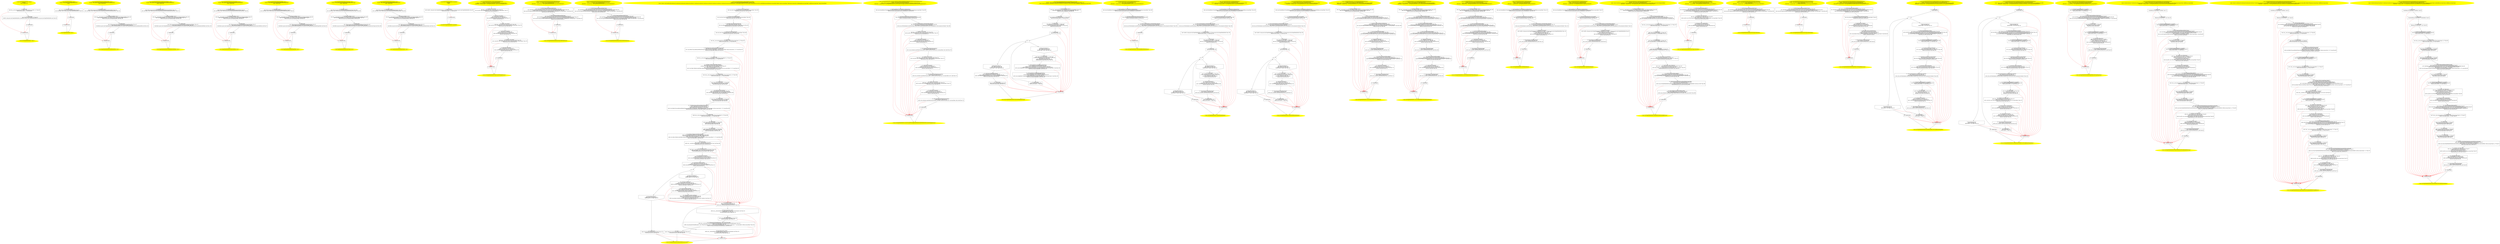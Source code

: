 /* @generated */
digraph cfg {
"org.junit.rules.TempFolderRuleTest.<clinit>():void.2eecb112a87491c3496c39186bd79bb0_1" [label="1: Start void TempFolderRuleTest.<clinit>()\nFormals: \nLocals:  $irvar0:void \n  " color=yellow style=filled]
	

	 "org.junit.rules.TempFolderRuleTest.<clinit>():void.2eecb112a87491c3496c39186bd79bb0_1" -> "org.junit.rules.TempFolderRuleTest.<clinit>():void.2eecb112a87491c3496c39186bd79bb0_4" ;
"org.junit.rules.TempFolderRuleTest.<clinit>():void.2eecb112a87491c3496c39186bd79bb0_2" [label="2: Exit void TempFolderRuleTest.<clinit>() \n  " color=yellow style=filled]
	

"org.junit.rules.TempFolderRuleTest.<clinit>():void.2eecb112a87491c3496c39186bd79bb0_3" [label="3:  exceptions sink \n  " shape="box"]
	

	 "org.junit.rules.TempFolderRuleTest.<clinit>():void.2eecb112a87491c3496c39186bd79bb0_3" -> "org.junit.rules.TempFolderRuleTest.<clinit>():void.2eecb112a87491c3496c39186bd79bb0_2" ;
"org.junit.rules.TempFolderRuleTest.<clinit>():void.2eecb112a87491c3496c39186bd79bb0_4" [label="4:  method_body \n   n$0=_fun___new_array(sizeof(t=java.io.File*[_*_];len=[20]):java.io.File*[_*_](*)) [line 30]\n  *&$irvar0:java.io.File*[_*_](*)=n$0 [line 30]\n " shape="box"]
	

	 "org.junit.rules.TempFolderRuleTest.<clinit>():void.2eecb112a87491c3496c39186bd79bb0_4" -> "org.junit.rules.TempFolderRuleTest.<clinit>():void.2eecb112a87491c3496c39186bd79bb0_5" ;
	 "org.junit.rules.TempFolderRuleTest.<clinit>():void.2eecb112a87491c3496c39186bd79bb0_4" -> "org.junit.rules.TempFolderRuleTest.<clinit>():void.2eecb112a87491c3496c39186bd79bb0_3" [color="red" ];
"org.junit.rules.TempFolderRuleTest.<clinit>():void.2eecb112a87491c3496c39186bd79bb0_5" [label="5:  method_body \n   n$1=*&$irvar0:java.io.File*[_*_](*) [line 30]\n  *&#GB<>$org.junit.rules.TempFolderRuleTest.createdFiles:org.junit.rules.TempFolderRuleTest(root org.junit.rules.TempFolderRuleTest)=n$1 [line 30]\n " shape="box"]
	

	 "org.junit.rules.TempFolderRuleTest.<clinit>():void.2eecb112a87491c3496c39186bd79bb0_5" -> "org.junit.rules.TempFolderRuleTest.<clinit>():void.2eecb112a87491c3496c39186bd79bb0_6" ;
	 "org.junit.rules.TempFolderRuleTest.<clinit>():void.2eecb112a87491c3496c39186bd79bb0_5" -> "org.junit.rules.TempFolderRuleTest.<clinit>():void.2eecb112a87491c3496c39186bd79bb0_3" [color="red" ];
"org.junit.rules.TempFolderRuleTest.<clinit>():void.2eecb112a87491c3496c39186bd79bb0_6" [label="6:  method_body \n  " shape="box"]
	

	 "org.junit.rules.TempFolderRuleTest.<clinit>():void.2eecb112a87491c3496c39186bd79bb0_6" -> "org.junit.rules.TempFolderRuleTest.<clinit>():void.2eecb112a87491c3496c39186bd79bb0_2" ;
	 "org.junit.rules.TempFolderRuleTest.<clinit>():void.2eecb112a87491c3496c39186bd79bb0_6" -> "org.junit.rules.TempFolderRuleTest.<clinit>():void.2eecb112a87491c3496c39186bd79bb0_3" [color="red" ];
"org.junit.rules.TempFolderRuleTest.<init>().035cd0ca1b9be4a349cdb23b05bc8093_1" [label="1: Start TempFolderRuleTest.<init>()\nFormals:  this:org.junit.rules.TempFolderRuleTest*\nLocals:  \n  " color=yellow style=filled]
	

	 "org.junit.rules.TempFolderRuleTest.<init>().035cd0ca1b9be4a349cdb23b05bc8093_1" -> "org.junit.rules.TempFolderRuleTest.<init>().035cd0ca1b9be4a349cdb23b05bc8093_4" ;
"org.junit.rules.TempFolderRuleTest.<init>().035cd0ca1b9be4a349cdb23b05bc8093_2" [label="2: Exit TempFolderRuleTest.<init>() \n  " color=yellow style=filled]
	

"org.junit.rules.TempFolderRuleTest.<init>().035cd0ca1b9be4a349cdb23b05bc8093_3" [label="3:  exceptions sink \n  " shape="box"]
	

	 "org.junit.rules.TempFolderRuleTest.<init>().035cd0ca1b9be4a349cdb23b05bc8093_3" -> "org.junit.rules.TempFolderRuleTest.<init>().035cd0ca1b9be4a349cdb23b05bc8093_2" ;
"org.junit.rules.TempFolderRuleTest.<init>().035cd0ca1b9be4a349cdb23b05bc8093_4" [label="4:  Call Object.<init>() \n   n$0=*&this:org.junit.rules.TempFolderRuleTest* [line 29]\n  n$1=_fun_Object.<init>()(n$0:org.junit.rules.TempFolderRuleTest*) [line 29]\n " shape="box"]
	

	 "org.junit.rules.TempFolderRuleTest.<init>().035cd0ca1b9be4a349cdb23b05bc8093_4" -> "org.junit.rules.TempFolderRuleTest.<init>().035cd0ca1b9be4a349cdb23b05bc8093_5" ;
	 "org.junit.rules.TempFolderRuleTest.<init>().035cd0ca1b9be4a349cdb23b05bc8093_4" -> "org.junit.rules.TempFolderRuleTest.<init>().035cd0ca1b9be4a349cdb23b05bc8093_3" [color="red" ];
"org.junit.rules.TempFolderRuleTest.<init>().035cd0ca1b9be4a349cdb23b05bc8093_5" [label="5:  method_body \n  " shape="box"]
	

	 "org.junit.rules.TempFolderRuleTest.<init>().035cd0ca1b9be4a349cdb23b05bc8093_5" -> "org.junit.rules.TempFolderRuleTest.<init>().035cd0ca1b9be4a349cdb23b05bc8093_2" ;
	 "org.junit.rules.TempFolderRuleTest.<init>().035cd0ca1b9be4a349cdb23b05bc8093_5" -> "org.junit.rules.TempFolderRuleTest.<init>().035cd0ca1b9be4a349cdb23b05bc8093_3" [color="red" ];
"org.junit.rules.TempFolderRuleTest$CreatesRandomFiles.<init>().b487f62ddad86fef7439307c77aad035_1" [label="1: Start TempFolderRuleTest$CreatesRandomFiles.<init>()\nFormals:  this:org.junit.rules.TempFolderRuleTest$CreatesRandomFiles*\nLocals:  $irvar0:void \n  " color=yellow style=filled]
	

	 "org.junit.rules.TempFolderRuleTest$CreatesRandomFiles.<init>().b487f62ddad86fef7439307c77aad035_1" -> "org.junit.rules.TempFolderRuleTest$CreatesRandomFiles.<init>().b487f62ddad86fef7439307c77aad035_4" ;
"org.junit.rules.TempFolderRuleTest$CreatesRandomFiles.<init>().b487f62ddad86fef7439307c77aad035_2" [label="2: Exit TempFolderRuleTest$CreatesRandomFiles.<init>() \n  " color=yellow style=filled]
	

"org.junit.rules.TempFolderRuleTest$CreatesRandomFiles.<init>().b487f62ddad86fef7439307c77aad035_3" [label="3:  exceptions sink \n  " shape="box"]
	

	 "org.junit.rules.TempFolderRuleTest$CreatesRandomFiles.<init>().b487f62ddad86fef7439307c77aad035_3" -> "org.junit.rules.TempFolderRuleTest$CreatesRandomFiles.<init>().b487f62ddad86fef7439307c77aad035_2" ;
"org.junit.rules.TempFolderRuleTest$CreatesRandomFiles.<init>().b487f62ddad86fef7439307c77aad035_4" [label="4:  Call Object.<init>() \n   n$0=*&this:org.junit.rules.TempFolderRuleTest$CreatesRandomFiles* [line 141]\n  n$1=_fun_Object.<init>()(n$0:org.junit.rules.TempFolderRuleTest$CreatesRandomFiles*) [line 141]\n " shape="box"]
	

	 "org.junit.rules.TempFolderRuleTest$CreatesRandomFiles.<init>().b487f62ddad86fef7439307c77aad035_4" -> "org.junit.rules.TempFolderRuleTest$CreatesRandomFiles.<init>().b487f62ddad86fef7439307c77aad035_5" ;
	 "org.junit.rules.TempFolderRuleTest$CreatesRandomFiles.<init>().b487f62ddad86fef7439307c77aad035_4" -> "org.junit.rules.TempFolderRuleTest$CreatesRandomFiles.<init>().b487f62ddad86fef7439307c77aad035_3" [color="red" ];
"org.junit.rules.TempFolderRuleTest$CreatesRandomFiles.<init>().b487f62ddad86fef7439307c77aad035_5" [label="5:  Call TemporaryFolder.<init>() \n   n$2=_fun___new(sizeof(t=org.junit.rules.TemporaryFolder):org.junit.rules.TemporaryFolder*) [line 142]\n  n$3=_fun_TemporaryFolder.<init>()(n$2:org.junit.rules.TemporaryFolder*) [line 142]\n  *&$irvar0:org.junit.rules.TemporaryFolder*=n$2 [line 142]\n " shape="box"]
	

	 "org.junit.rules.TempFolderRuleTest$CreatesRandomFiles.<init>().b487f62ddad86fef7439307c77aad035_5" -> "org.junit.rules.TempFolderRuleTest$CreatesRandomFiles.<init>().b487f62ddad86fef7439307c77aad035_6" ;
	 "org.junit.rules.TempFolderRuleTest$CreatesRandomFiles.<init>().b487f62ddad86fef7439307c77aad035_5" -> "org.junit.rules.TempFolderRuleTest$CreatesRandomFiles.<init>().b487f62ddad86fef7439307c77aad035_3" [color="red" ];
"org.junit.rules.TempFolderRuleTest$CreatesRandomFiles.<init>().b487f62ddad86fef7439307c77aad035_6" [label="6:  method_body \n   n$4=*&this:org.junit.rules.TempFolderRuleTest$CreatesRandomFiles* [line 142]\n  n$5=*&$irvar0:org.junit.rules.TemporaryFolder* [line 142]\n  *n$4.folder:org.junit.rules.TempFolderRuleTest$CreatesRandomFiles(root org.junit.rules.TempFolderRuleTest$CreatesRandomFiles)=n$5 [line 142]\n " shape="box"]
	

	 "org.junit.rules.TempFolderRuleTest$CreatesRandomFiles.<init>().b487f62ddad86fef7439307c77aad035_6" -> "org.junit.rules.TempFolderRuleTest$CreatesRandomFiles.<init>().b487f62ddad86fef7439307c77aad035_7" ;
	 "org.junit.rules.TempFolderRuleTest$CreatesRandomFiles.<init>().b487f62ddad86fef7439307c77aad035_6" -> "org.junit.rules.TempFolderRuleTest$CreatesRandomFiles.<init>().b487f62ddad86fef7439307c77aad035_3" [color="red" ];
"org.junit.rules.TempFolderRuleTest$CreatesRandomFiles.<init>().b487f62ddad86fef7439307c77aad035_7" [label="7:  method_body \n  " shape="box"]
	

	 "org.junit.rules.TempFolderRuleTest$CreatesRandomFiles.<init>().b487f62ddad86fef7439307c77aad035_7" -> "org.junit.rules.TempFolderRuleTest$CreatesRandomFiles.<init>().b487f62ddad86fef7439307c77aad035_2" ;
	 "org.junit.rules.TempFolderRuleTest$CreatesRandomFiles.<init>().b487f62ddad86fef7439307c77aad035_7" -> "org.junit.rules.TempFolderRuleTest$CreatesRandomFiles.<init>().b487f62ddad86fef7439307c77aad035_3" [color="red" ];
"org.junit.rules.TempFolderRuleTest$CreatesRandomSubFolders.<init>().ad9a0982cadc37a82b447a3786dc2a33_1" [label="1: Start TempFolderRuleTest$CreatesRandomSubFolders.<init>()\nFormals:  this:org.junit.rules.TempFolderRuleTest$CreatesRandomSubFolders*\nLocals:  $irvar0:void \n  " color=yellow style=filled]
	

	 "org.junit.rules.TempFolderRuleTest$CreatesRandomSubFolders.<init>().ad9a0982cadc37a82b447a3786dc2a33_1" -> "org.junit.rules.TempFolderRuleTest$CreatesRandomSubFolders.<init>().ad9a0982cadc37a82b447a3786dc2a33_4" ;
"org.junit.rules.TempFolderRuleTest$CreatesRandomSubFolders.<init>().ad9a0982cadc37a82b447a3786dc2a33_2" [label="2: Exit TempFolderRuleTest$CreatesRandomSubFolders.<init>() \n  " color=yellow style=filled]
	

"org.junit.rules.TempFolderRuleTest$CreatesRandomSubFolders.<init>().ad9a0982cadc37a82b447a3786dc2a33_3" [label="3:  exceptions sink \n  " shape="box"]
	

	 "org.junit.rules.TempFolderRuleTest$CreatesRandomSubFolders.<init>().ad9a0982cadc37a82b447a3786dc2a33_3" -> "org.junit.rules.TempFolderRuleTest$CreatesRandomSubFolders.<init>().ad9a0982cadc37a82b447a3786dc2a33_2" ;
"org.junit.rules.TempFolderRuleTest$CreatesRandomSubFolders.<init>().ad9a0982cadc37a82b447a3786dc2a33_4" [label="4:  Call Object.<init>() \n   n$0=*&this:org.junit.rules.TempFolderRuleTest$CreatesRandomSubFolders* [line 117]\n  n$1=_fun_Object.<init>()(n$0:org.junit.rules.TempFolderRuleTest$CreatesRandomSubFolders*) [line 117]\n " shape="box"]
	

	 "org.junit.rules.TempFolderRuleTest$CreatesRandomSubFolders.<init>().ad9a0982cadc37a82b447a3786dc2a33_4" -> "org.junit.rules.TempFolderRuleTest$CreatesRandomSubFolders.<init>().ad9a0982cadc37a82b447a3786dc2a33_5" ;
	 "org.junit.rules.TempFolderRuleTest$CreatesRandomSubFolders.<init>().ad9a0982cadc37a82b447a3786dc2a33_4" -> "org.junit.rules.TempFolderRuleTest$CreatesRandomSubFolders.<init>().ad9a0982cadc37a82b447a3786dc2a33_3" [color="red" ];
"org.junit.rules.TempFolderRuleTest$CreatesRandomSubFolders.<init>().ad9a0982cadc37a82b447a3786dc2a33_5" [label="5:  Call TemporaryFolder.<init>() \n   n$2=_fun___new(sizeof(t=org.junit.rules.TemporaryFolder):org.junit.rules.TemporaryFolder*) [line 118]\n  n$3=_fun_TemporaryFolder.<init>()(n$2:org.junit.rules.TemporaryFolder*) [line 118]\n  *&$irvar0:org.junit.rules.TemporaryFolder*=n$2 [line 118]\n " shape="box"]
	

	 "org.junit.rules.TempFolderRuleTest$CreatesRandomSubFolders.<init>().ad9a0982cadc37a82b447a3786dc2a33_5" -> "org.junit.rules.TempFolderRuleTest$CreatesRandomSubFolders.<init>().ad9a0982cadc37a82b447a3786dc2a33_6" ;
	 "org.junit.rules.TempFolderRuleTest$CreatesRandomSubFolders.<init>().ad9a0982cadc37a82b447a3786dc2a33_5" -> "org.junit.rules.TempFolderRuleTest$CreatesRandomSubFolders.<init>().ad9a0982cadc37a82b447a3786dc2a33_3" [color="red" ];
"org.junit.rules.TempFolderRuleTest$CreatesRandomSubFolders.<init>().ad9a0982cadc37a82b447a3786dc2a33_6" [label="6:  method_body \n   n$4=*&this:org.junit.rules.TempFolderRuleTest$CreatesRandomSubFolders* [line 118]\n  n$5=*&$irvar0:org.junit.rules.TemporaryFolder* [line 118]\n  *n$4.folder:org.junit.rules.TempFolderRuleTest$CreatesRandomSubFolders(root org.junit.rules.TempFolderRuleTest$CreatesRandomSubFolders)=n$5 [line 118]\n " shape="box"]
	

	 "org.junit.rules.TempFolderRuleTest$CreatesRandomSubFolders.<init>().ad9a0982cadc37a82b447a3786dc2a33_6" -> "org.junit.rules.TempFolderRuleTest$CreatesRandomSubFolders.<init>().ad9a0982cadc37a82b447a3786dc2a33_7" ;
	 "org.junit.rules.TempFolderRuleTest$CreatesRandomSubFolders.<init>().ad9a0982cadc37a82b447a3786dc2a33_6" -> "org.junit.rules.TempFolderRuleTest$CreatesRandomSubFolders.<init>().ad9a0982cadc37a82b447a3786dc2a33_3" [color="red" ];
"org.junit.rules.TempFolderRuleTest$CreatesRandomSubFolders.<init>().ad9a0982cadc37a82b447a3786dc2a33_7" [label="7:  method_body \n  " shape="box"]
	

	 "org.junit.rules.TempFolderRuleTest$CreatesRandomSubFolders.<init>().ad9a0982cadc37a82b447a3786dc2a33_7" -> "org.junit.rules.TempFolderRuleTest$CreatesRandomSubFolders.<init>().ad9a0982cadc37a82b447a3786dc2a33_2" ;
	 "org.junit.rules.TempFolderRuleTest$CreatesRandomSubFolders.<init>().ad9a0982cadc37a82b447a3786dc2a33_7" -> "org.junit.rules.TempFolderRuleTest$CreatesRandomSubFolders.<init>().ad9a0982cadc37a82b447a3786dc2a33_3" [color="red" ];
"org.junit.rules.TempFolderRuleTest$CreatesSubFolder.<init>().d7230e9676dd81817405774a2c3a1638_1" [label="1: Start TempFolderRuleTest$CreatesSubFolder.<init>()\nFormals:  this:org.junit.rules.TempFolderRuleTest$CreatesSubFolder*\nLocals:  $irvar0:void \n  " color=yellow style=filled]
	

	 "org.junit.rules.TempFolderRuleTest$CreatesSubFolder.<init>().d7230e9676dd81817405774a2c3a1638_1" -> "org.junit.rules.TempFolderRuleTest$CreatesSubFolder.<init>().d7230e9676dd81817405774a2c3a1638_4" ;
"org.junit.rules.TempFolderRuleTest$CreatesSubFolder.<init>().d7230e9676dd81817405774a2c3a1638_2" [label="2: Exit TempFolderRuleTest$CreatesSubFolder.<init>() \n  " color=yellow style=filled]
	

"org.junit.rules.TempFolderRuleTest$CreatesSubFolder.<init>().d7230e9676dd81817405774a2c3a1638_3" [label="3:  exceptions sink \n  " shape="box"]
	

	 "org.junit.rules.TempFolderRuleTest$CreatesSubFolder.<init>().d7230e9676dd81817405774a2c3a1638_3" -> "org.junit.rules.TempFolderRuleTest$CreatesSubFolder.<init>().d7230e9676dd81817405774a2c3a1638_2" ;
"org.junit.rules.TempFolderRuleTest$CreatesSubFolder.<init>().d7230e9676dd81817405774a2c3a1638_4" [label="4:  Call Object.<init>() \n   n$0=*&this:org.junit.rules.TempFolderRuleTest$CreatesSubFolder* [line 56]\n  n$1=_fun_Object.<init>()(n$0:org.junit.rules.TempFolderRuleTest$CreatesSubFolder*) [line 56]\n " shape="box"]
	

	 "org.junit.rules.TempFolderRuleTest$CreatesSubFolder.<init>().d7230e9676dd81817405774a2c3a1638_4" -> "org.junit.rules.TempFolderRuleTest$CreatesSubFolder.<init>().d7230e9676dd81817405774a2c3a1638_5" ;
	 "org.junit.rules.TempFolderRuleTest$CreatesSubFolder.<init>().d7230e9676dd81817405774a2c3a1638_4" -> "org.junit.rules.TempFolderRuleTest$CreatesSubFolder.<init>().d7230e9676dd81817405774a2c3a1638_3" [color="red" ];
"org.junit.rules.TempFolderRuleTest$CreatesSubFolder.<init>().d7230e9676dd81817405774a2c3a1638_5" [label="5:  Call TemporaryFolder.<init>() \n   n$2=_fun___new(sizeof(t=org.junit.rules.TemporaryFolder):org.junit.rules.TemporaryFolder*) [line 57]\n  n$3=_fun_TemporaryFolder.<init>()(n$2:org.junit.rules.TemporaryFolder*) [line 57]\n  *&$irvar0:org.junit.rules.TemporaryFolder*=n$2 [line 57]\n " shape="box"]
	

	 "org.junit.rules.TempFolderRuleTest$CreatesSubFolder.<init>().d7230e9676dd81817405774a2c3a1638_5" -> "org.junit.rules.TempFolderRuleTest$CreatesSubFolder.<init>().d7230e9676dd81817405774a2c3a1638_6" ;
	 "org.junit.rules.TempFolderRuleTest$CreatesSubFolder.<init>().d7230e9676dd81817405774a2c3a1638_5" -> "org.junit.rules.TempFolderRuleTest$CreatesSubFolder.<init>().d7230e9676dd81817405774a2c3a1638_3" [color="red" ];
"org.junit.rules.TempFolderRuleTest$CreatesSubFolder.<init>().d7230e9676dd81817405774a2c3a1638_6" [label="6:  method_body \n   n$4=*&this:org.junit.rules.TempFolderRuleTest$CreatesSubFolder* [line 57]\n  n$5=*&$irvar0:org.junit.rules.TemporaryFolder* [line 57]\n  *n$4.folder:org.junit.rules.TempFolderRuleTest$CreatesSubFolder(root org.junit.rules.TempFolderRuleTest$CreatesSubFolder)=n$5 [line 57]\n " shape="box"]
	

	 "org.junit.rules.TempFolderRuleTest$CreatesSubFolder.<init>().d7230e9676dd81817405774a2c3a1638_6" -> "org.junit.rules.TempFolderRuleTest$CreatesSubFolder.<init>().d7230e9676dd81817405774a2c3a1638_7" ;
	 "org.junit.rules.TempFolderRuleTest$CreatesSubFolder.<init>().d7230e9676dd81817405774a2c3a1638_6" -> "org.junit.rules.TempFolderRuleTest$CreatesSubFolder.<init>().d7230e9676dd81817405774a2c3a1638_3" [color="red" ];
"org.junit.rules.TempFolderRuleTest$CreatesSubFolder.<init>().d7230e9676dd81817405774a2c3a1638_7" [label="7:  method_body \n  " shape="box"]
	

	 "org.junit.rules.TempFolderRuleTest$CreatesSubFolder.<init>().d7230e9676dd81817405774a2c3a1638_7" -> "org.junit.rules.TempFolderRuleTest$CreatesSubFolder.<init>().d7230e9676dd81817405774a2c3a1638_2" ;
	 "org.junit.rules.TempFolderRuleTest$CreatesSubFolder.<init>().d7230e9676dd81817405774a2c3a1638_7" -> "org.junit.rules.TempFolderRuleTest$CreatesSubFolder.<init>().d7230e9676dd81817405774a2c3a1638_3" [color="red" ];
"org.junit.rules.TempFolderRuleTest$HasTempFolder.<init>().391678979d71ae7e6edd7be5424b50c3_1" [label="1: Start TempFolderRuleTest$HasTempFolder.<init>()\nFormals:  this:org.junit.rules.TempFolderRuleTest$HasTempFolder*\nLocals:  $irvar0:void \n  " color=yellow style=filled]
	

	 "org.junit.rules.TempFolderRuleTest$HasTempFolder.<init>().391678979d71ae7e6edd7be5424b50c3_1" -> "org.junit.rules.TempFolderRuleTest$HasTempFolder.<init>().391678979d71ae7e6edd7be5424b50c3_4" ;
"org.junit.rules.TempFolderRuleTest$HasTempFolder.<init>().391678979d71ae7e6edd7be5424b50c3_2" [label="2: Exit TempFolderRuleTest$HasTempFolder.<init>() \n  " color=yellow style=filled]
	

"org.junit.rules.TempFolderRuleTest$HasTempFolder.<init>().391678979d71ae7e6edd7be5424b50c3_3" [label="3:  exceptions sink \n  " shape="box"]
	

	 "org.junit.rules.TempFolderRuleTest$HasTempFolder.<init>().391678979d71ae7e6edd7be5424b50c3_3" -> "org.junit.rules.TempFolderRuleTest$HasTempFolder.<init>().391678979d71ae7e6edd7be5424b50c3_2" ;
"org.junit.rules.TempFolderRuleTest$HasTempFolder.<init>().391678979d71ae7e6edd7be5424b50c3_4" [label="4:  Call Object.<init>() \n   n$0=*&this:org.junit.rules.TempFolderRuleTest$HasTempFolder* [line 32]\n  n$1=_fun_Object.<init>()(n$0:org.junit.rules.TempFolderRuleTest$HasTempFolder*) [line 32]\n " shape="box"]
	

	 "org.junit.rules.TempFolderRuleTest$HasTempFolder.<init>().391678979d71ae7e6edd7be5424b50c3_4" -> "org.junit.rules.TempFolderRuleTest$HasTempFolder.<init>().391678979d71ae7e6edd7be5424b50c3_5" ;
	 "org.junit.rules.TempFolderRuleTest$HasTempFolder.<init>().391678979d71ae7e6edd7be5424b50c3_4" -> "org.junit.rules.TempFolderRuleTest$HasTempFolder.<init>().391678979d71ae7e6edd7be5424b50c3_3" [color="red" ];
"org.junit.rules.TempFolderRuleTest$HasTempFolder.<init>().391678979d71ae7e6edd7be5424b50c3_5" [label="5:  Call TemporaryFolder.<init>() \n   n$2=_fun___new(sizeof(t=org.junit.rules.TemporaryFolder):org.junit.rules.TemporaryFolder*) [line 33]\n  n$3=_fun_TemporaryFolder.<init>()(n$2:org.junit.rules.TemporaryFolder*) [line 33]\n  *&$irvar0:org.junit.rules.TemporaryFolder*=n$2 [line 33]\n " shape="box"]
	

	 "org.junit.rules.TempFolderRuleTest$HasTempFolder.<init>().391678979d71ae7e6edd7be5424b50c3_5" -> "org.junit.rules.TempFolderRuleTest$HasTempFolder.<init>().391678979d71ae7e6edd7be5424b50c3_6" ;
	 "org.junit.rules.TempFolderRuleTest$HasTempFolder.<init>().391678979d71ae7e6edd7be5424b50c3_5" -> "org.junit.rules.TempFolderRuleTest$HasTempFolder.<init>().391678979d71ae7e6edd7be5424b50c3_3" [color="red" ];
"org.junit.rules.TempFolderRuleTest$HasTempFolder.<init>().391678979d71ae7e6edd7be5424b50c3_6" [label="6:  method_body \n   n$4=*&this:org.junit.rules.TempFolderRuleTest$HasTempFolder* [line 33]\n  n$5=*&$irvar0:org.junit.rules.TemporaryFolder* [line 33]\n  *n$4.folder:org.junit.rules.TempFolderRuleTest$HasTempFolder(root org.junit.rules.TempFolderRuleTest$HasTempFolder)=n$5 [line 33]\n " shape="box"]
	

	 "org.junit.rules.TempFolderRuleTest$HasTempFolder.<init>().391678979d71ae7e6edd7be5424b50c3_6" -> "org.junit.rules.TempFolderRuleTest$HasTempFolder.<init>().391678979d71ae7e6edd7be5424b50c3_7" ;
	 "org.junit.rules.TempFolderRuleTest$HasTempFolder.<init>().391678979d71ae7e6edd7be5424b50c3_6" -> "org.junit.rules.TempFolderRuleTest$HasTempFolder.<init>().391678979d71ae7e6edd7be5424b50c3_3" [color="red" ];
"org.junit.rules.TempFolderRuleTest$HasTempFolder.<init>().391678979d71ae7e6edd7be5424b50c3_7" [label="7:  method_body \n  " shape="box"]
	

	 "org.junit.rules.TempFolderRuleTest$HasTempFolder.<init>().391678979d71ae7e6edd7be5424b50c3_7" -> "org.junit.rules.TempFolderRuleTest$HasTempFolder.<init>().391678979d71ae7e6edd7be5424b50c3_2" ;
	 "org.junit.rules.TempFolderRuleTest$HasTempFolder.<init>().391678979d71ae7e6edd7be5424b50c3_7" -> "org.junit.rules.TempFolderRuleTest$HasTempFolder.<init>().391678979d71ae7e6edd7be5424b50c3_3" [color="red" ];
"org.junit.rules.TempFolderRuleTest$IncorrectUsage.<init>().2ef690af5387a845b1f242913505f74a_1" [label="1: Start TempFolderRuleTest$IncorrectUsage.<init>()\nFormals:  this:org.junit.rules.TempFolderRuleTest$IncorrectUsage*\nLocals:  $irvar0:void \n  " color=yellow style=filled]
	

	 "org.junit.rules.TempFolderRuleTest$IncorrectUsage.<init>().2ef690af5387a845b1f242913505f74a_1" -> "org.junit.rules.TempFolderRuleTest$IncorrectUsage.<init>().2ef690af5387a845b1f242913505f74a_4" ;
"org.junit.rules.TempFolderRuleTest$IncorrectUsage.<init>().2ef690af5387a845b1f242913505f74a_2" [label="2: Exit TempFolderRuleTest$IncorrectUsage.<init>() \n  " color=yellow style=filled]
	

"org.junit.rules.TempFolderRuleTest$IncorrectUsage.<init>().2ef690af5387a845b1f242913505f74a_3" [label="3:  exceptions sink \n  " shape="box"]
	

	 "org.junit.rules.TempFolderRuleTest$IncorrectUsage.<init>().2ef690af5387a845b1f242913505f74a_3" -> "org.junit.rules.TempFolderRuleTest$IncorrectUsage.<init>().2ef690af5387a845b1f242913505f74a_2" ;
"org.junit.rules.TempFolderRuleTest$IncorrectUsage.<init>().2ef690af5387a845b1f242913505f74a_4" [label="4:  Call Object.<init>() \n   n$0=*&this:org.junit.rules.TempFolderRuleTest$IncorrectUsage* [line 248]\n  n$1=_fun_Object.<init>()(n$0:org.junit.rules.TempFolderRuleTest$IncorrectUsage*) [line 248]\n " shape="box"]
	

	 "org.junit.rules.TempFolderRuleTest$IncorrectUsage.<init>().2ef690af5387a845b1f242913505f74a_4" -> "org.junit.rules.TempFolderRuleTest$IncorrectUsage.<init>().2ef690af5387a845b1f242913505f74a_5" ;
	 "org.junit.rules.TempFolderRuleTest$IncorrectUsage.<init>().2ef690af5387a845b1f242913505f74a_4" -> "org.junit.rules.TempFolderRuleTest$IncorrectUsage.<init>().2ef690af5387a845b1f242913505f74a_3" [color="red" ];
"org.junit.rules.TempFolderRuleTest$IncorrectUsage.<init>().2ef690af5387a845b1f242913505f74a_5" [label="5:  Call TemporaryFolder.<init>() \n   n$2=_fun___new(sizeof(t=org.junit.rules.TemporaryFolder):org.junit.rules.TemporaryFolder*) [line 249]\n  n$3=_fun_TemporaryFolder.<init>()(n$2:org.junit.rules.TemporaryFolder*) [line 249]\n  *&$irvar0:org.junit.rules.TemporaryFolder*=n$2 [line 249]\n " shape="box"]
	

	 "org.junit.rules.TempFolderRuleTest$IncorrectUsage.<init>().2ef690af5387a845b1f242913505f74a_5" -> "org.junit.rules.TempFolderRuleTest$IncorrectUsage.<init>().2ef690af5387a845b1f242913505f74a_6" ;
	 "org.junit.rules.TempFolderRuleTest$IncorrectUsage.<init>().2ef690af5387a845b1f242913505f74a_5" -> "org.junit.rules.TempFolderRuleTest$IncorrectUsage.<init>().2ef690af5387a845b1f242913505f74a_3" [color="red" ];
"org.junit.rules.TempFolderRuleTest$IncorrectUsage.<init>().2ef690af5387a845b1f242913505f74a_6" [label="6:  method_body \n   n$4=*&this:org.junit.rules.TempFolderRuleTest$IncorrectUsage* [line 249]\n  n$5=*&$irvar0:org.junit.rules.TemporaryFolder* [line 249]\n  *n$4.folder:org.junit.rules.TempFolderRuleTest$IncorrectUsage(root org.junit.rules.TempFolderRuleTest$IncorrectUsage)=n$5 [line 249]\n " shape="box"]
	

	 "org.junit.rules.TempFolderRuleTest$IncorrectUsage.<init>().2ef690af5387a845b1f242913505f74a_6" -> "org.junit.rules.TempFolderRuleTest$IncorrectUsage.<init>().2ef690af5387a845b1f242913505f74a_7" ;
	 "org.junit.rules.TempFolderRuleTest$IncorrectUsage.<init>().2ef690af5387a845b1f242913505f74a_6" -> "org.junit.rules.TempFolderRuleTest$IncorrectUsage.<init>().2ef690af5387a845b1f242913505f74a_3" [color="red" ];
"org.junit.rules.TempFolderRuleTest$IncorrectUsage.<init>().2ef690af5387a845b1f242913505f74a_7" [label="7:  method_body \n  " shape="box"]
	

	 "org.junit.rules.TempFolderRuleTest$IncorrectUsage.<init>().2ef690af5387a845b1f242913505f74a_7" -> "org.junit.rules.TempFolderRuleTest$IncorrectUsage.<init>().2ef690af5387a845b1f242913505f74a_2" ;
	 "org.junit.rules.TempFolderRuleTest$IncorrectUsage.<init>().2ef690af5387a845b1f242913505f74a_7" -> "org.junit.rules.TempFolderRuleTest$IncorrectUsage.<init>().2ef690af5387a845b1f242913505f74a_3" [color="red" ];
"org.junit.rules.TempFolderRuleTest$NameClashes.<init>().7af76008ecdbf641fc9c9fd241dc16f4_1" [label="1: Start TempFolderRuleTest$NameClashes.<init>()\nFormals:  this:org.junit.rules.TempFolderRuleTest$NameClashes*\nLocals:  $irvar0:void \n  " color=yellow style=filled]
	

	 "org.junit.rules.TempFolderRuleTest$NameClashes.<init>().7af76008ecdbf641fc9c9fd241dc16f4_1" -> "org.junit.rules.TempFolderRuleTest$NameClashes.<init>().7af76008ecdbf641fc9c9fd241dc16f4_4" ;
"org.junit.rules.TempFolderRuleTest$NameClashes.<init>().7af76008ecdbf641fc9c9fd241dc16f4_2" [label="2: Exit TempFolderRuleTest$NameClashes.<init>() \n  " color=yellow style=filled]
	

"org.junit.rules.TempFolderRuleTest$NameClashes.<init>().7af76008ecdbf641fc9c9fd241dc16f4_3" [label="3:  exceptions sink \n  " shape="box"]
	

	 "org.junit.rules.TempFolderRuleTest$NameClashes.<init>().7af76008ecdbf641fc9c9fd241dc16f4_3" -> "org.junit.rules.TempFolderRuleTest$NameClashes.<init>().7af76008ecdbf641fc9c9fd241dc16f4_2" ;
"org.junit.rules.TempFolderRuleTest$NameClashes.<init>().7af76008ecdbf641fc9c9fd241dc16f4_4" [label="4:  Call Object.<init>() \n   n$0=*&this:org.junit.rules.TempFolderRuleTest$NameClashes* [line 220]\n  n$1=_fun_Object.<init>()(n$0:org.junit.rules.TempFolderRuleTest$NameClashes*) [line 220]\n " shape="box"]
	

	 "org.junit.rules.TempFolderRuleTest$NameClashes.<init>().7af76008ecdbf641fc9c9fd241dc16f4_4" -> "org.junit.rules.TempFolderRuleTest$NameClashes.<init>().7af76008ecdbf641fc9c9fd241dc16f4_5" ;
	 "org.junit.rules.TempFolderRuleTest$NameClashes.<init>().7af76008ecdbf641fc9c9fd241dc16f4_4" -> "org.junit.rules.TempFolderRuleTest$NameClashes.<init>().7af76008ecdbf641fc9c9fd241dc16f4_3" [color="red" ];
"org.junit.rules.TempFolderRuleTest$NameClashes.<init>().7af76008ecdbf641fc9c9fd241dc16f4_5" [label="5:  Call TemporaryFolder.<init>() \n   n$2=_fun___new(sizeof(t=org.junit.rules.TemporaryFolder):org.junit.rules.TemporaryFolder*) [line 221]\n  n$3=_fun_TemporaryFolder.<init>()(n$2:org.junit.rules.TemporaryFolder*) [line 221]\n  *&$irvar0:org.junit.rules.TemporaryFolder*=n$2 [line 221]\n " shape="box"]
	

	 "org.junit.rules.TempFolderRuleTest$NameClashes.<init>().7af76008ecdbf641fc9c9fd241dc16f4_5" -> "org.junit.rules.TempFolderRuleTest$NameClashes.<init>().7af76008ecdbf641fc9c9fd241dc16f4_6" ;
	 "org.junit.rules.TempFolderRuleTest$NameClashes.<init>().7af76008ecdbf641fc9c9fd241dc16f4_5" -> "org.junit.rules.TempFolderRuleTest$NameClashes.<init>().7af76008ecdbf641fc9c9fd241dc16f4_3" [color="red" ];
"org.junit.rules.TempFolderRuleTest$NameClashes.<init>().7af76008ecdbf641fc9c9fd241dc16f4_6" [label="6:  method_body \n   n$4=*&this:org.junit.rules.TempFolderRuleTest$NameClashes* [line 221]\n  n$5=*&$irvar0:org.junit.rules.TemporaryFolder* [line 221]\n  *n$4.folder:org.junit.rules.TempFolderRuleTest$NameClashes(root org.junit.rules.TempFolderRuleTest$NameClashes)=n$5 [line 221]\n " shape="box"]
	

	 "org.junit.rules.TempFolderRuleTest$NameClashes.<init>().7af76008ecdbf641fc9c9fd241dc16f4_6" -> "org.junit.rules.TempFolderRuleTest$NameClashes.<init>().7af76008ecdbf641fc9c9fd241dc16f4_7" ;
	 "org.junit.rules.TempFolderRuleTest$NameClashes.<init>().7af76008ecdbf641fc9c9fd241dc16f4_6" -> "org.junit.rules.TempFolderRuleTest$NameClashes.<init>().7af76008ecdbf641fc9c9fd241dc16f4_3" [color="red" ];
"org.junit.rules.TempFolderRuleTest$NameClashes.<init>().7af76008ecdbf641fc9c9fd241dc16f4_7" [label="7:  method_body \n  " shape="box"]
	

	 "org.junit.rules.TempFolderRuleTest$NameClashes.<init>().7af76008ecdbf641fc9c9fd241dc16f4_7" -> "org.junit.rules.TempFolderRuleTest$NameClashes.<init>().7af76008ecdbf641fc9c9fd241dc16f4_2" ;
	 "org.junit.rules.TempFolderRuleTest$NameClashes.<init>().7af76008ecdbf641fc9c9fd241dc16f4_7" -> "org.junit.rules.TempFolderRuleTest$NameClashes.<init>().7af76008ecdbf641fc9c9fd241dc16f4_3" [color="red" ];
"org.junit.rules.TempFolderRuleTest.access$000():java.io.File[].30303676a4d15bbe66c025b5545afce5_1" [label="1: Start File[] TempFolderRuleTest.access$000()\nFormals: \nLocals:  \n  " color=yellow style=filled]
	

	 "org.junit.rules.TempFolderRuleTest.access$000():java.io.File[].30303676a4d15bbe66c025b5545afce5_1" -> "org.junit.rules.TempFolderRuleTest.access$000():java.io.File[].30303676a4d15bbe66c025b5545afce5_4" ;
"org.junit.rules.TempFolderRuleTest.access$000():java.io.File[].30303676a4d15bbe66c025b5545afce5_2" [label="2: Exit File[] TempFolderRuleTest.access$000() \n  " color=yellow style=filled]
	

"org.junit.rules.TempFolderRuleTest.access$000():java.io.File[].30303676a4d15bbe66c025b5545afce5_3" [label="3:  exceptions sink \n  " shape="box"]
	

	 "org.junit.rules.TempFolderRuleTest.access$000():java.io.File[].30303676a4d15bbe66c025b5545afce5_3" -> "org.junit.rules.TempFolderRuleTest.access$000():java.io.File[].30303676a4d15bbe66c025b5545afce5_2" ;
"org.junit.rules.TempFolderRuleTest.access$000():java.io.File[].30303676a4d15bbe66c025b5545afce5_4" [label="4:  method_body \n   n$0=*&#GB<>$org.junit.rules.TempFolderRuleTest.createdFiles:java.io.File*[_*_](*)(root org.junit.rules.TempFolderRuleTest) [line 29]\n  *&return:java.io.File*[_*_](*)=n$0 [line 29]\n " shape="box"]
	

	 "org.junit.rules.TempFolderRuleTest.access$000():java.io.File[].30303676a4d15bbe66c025b5545afce5_4" -> "org.junit.rules.TempFolderRuleTest.access$000():java.io.File[].30303676a4d15bbe66c025b5545afce5_2" ;
	 "org.junit.rules.TempFolderRuleTest.access$000():java.io.File[].30303676a4d15bbe66c025b5545afce5_4" -> "org.junit.rules.TempFolderRuleTest.access$000():java.io.File[].30303676a4d15bbe66c025b5545afce5_3" [color="red" ];
"org.junit.rules.TempFolderRuleTest.cleanCurrentWorkingDirectory():void.97b49352d3f1e76fd7ea4d892120a487_1" [label="1: Start void TempFolderRuleTest.cleanCurrentWorkingDirectory()\nFormals:  this:org.junit.rules.TempFolderRuleTest*\nLocals:  $irvar5:void $irvar4:void $irvar3:void $irvar2:void $irvar1:void $irvar0:void\nAnnotation: <_org.junit.After> void TempFolderRuleTest.cleanCurrentWorkingDirectory()() \n  " color=yellow style=filled]
	

	 "org.junit.rules.TempFolderRuleTest.cleanCurrentWorkingDirectory():void.97b49352d3f1e76fd7ea4d892120a487_1" -> "org.junit.rules.TempFolderRuleTest.cleanCurrentWorkingDirectory():void.97b49352d3f1e76fd7ea4d892120a487_4" ;
"org.junit.rules.TempFolderRuleTest.cleanCurrentWorkingDirectory():void.97b49352d3f1e76fd7ea4d892120a487_2" [label="2: Exit void TempFolderRuleTest.cleanCurrentWorkingDirectory() \n  " color=yellow style=filled]
	

"org.junit.rules.TempFolderRuleTest.cleanCurrentWorkingDirectory():void.97b49352d3f1e76fd7ea4d892120a487_3" [label="3:  exceptions sink \n  " shape="box"]
	

	 "org.junit.rules.TempFolderRuleTest.cleanCurrentWorkingDirectory():void.97b49352d3f1e76fd7ea4d892120a487_3" -> "org.junit.rules.TempFolderRuleTest.cleanCurrentWorkingDirectory():void.97b49352d3f1e76fd7ea4d892120a487_2" ;
"org.junit.rules.TempFolderRuleTest.cleanCurrentWorkingDirectory():void.97b49352d3f1e76fd7ea4d892120a487_4" [label="4:  Call File.<init>(String) \n   n$0=_fun___new(sizeof(t=java.io.File):java.io.File*) [line 277]\n  n$1=_fun_File.<init>(String)(n$0:java.io.File*,\"dummy-getRoot\":java.lang.Object*) [line 277]\n  *&$irvar0:java.io.File*=n$0 [line 277]\n " shape="box"]
	

	 "org.junit.rules.TempFolderRuleTest.cleanCurrentWorkingDirectory():void.97b49352d3f1e76fd7ea4d892120a487_4" -> "org.junit.rules.TempFolderRuleTest.cleanCurrentWorkingDirectory():void.97b49352d3f1e76fd7ea4d892120a487_5" ;
	 "org.junit.rules.TempFolderRuleTest.cleanCurrentWorkingDirectory():void.97b49352d3f1e76fd7ea4d892120a487_4" -> "org.junit.rules.TempFolderRuleTest.cleanCurrentWorkingDirectory():void.97b49352d3f1e76fd7ea4d892120a487_3" [color="red" ];
"org.junit.rules.TempFolderRuleTest.cleanCurrentWorkingDirectory():void.97b49352d3f1e76fd7ea4d892120a487_5" [label="5:  Call boolean File.delete() \n   n$2=*&$irvar0:java.io.File* [line 277]\n  _=*n$2:java.io.File*(root java.io.File) [line 277]\n  n$4=_fun_boolean File.delete()(n$2:java.io.File*) virtual [line 277]\n  *&$irvar1:_Bool=n$4 [line 277]\n " shape="box"]
	

	 "org.junit.rules.TempFolderRuleTest.cleanCurrentWorkingDirectory():void.97b49352d3f1e76fd7ea4d892120a487_5" -> "org.junit.rules.TempFolderRuleTest.cleanCurrentWorkingDirectory():void.97b49352d3f1e76fd7ea4d892120a487_6" ;
	 "org.junit.rules.TempFolderRuleTest.cleanCurrentWorkingDirectory():void.97b49352d3f1e76fd7ea4d892120a487_5" -> "org.junit.rules.TempFolderRuleTest.cleanCurrentWorkingDirectory():void.97b49352d3f1e76fd7ea4d892120a487_3" [color="red" ];
"org.junit.rules.TempFolderRuleTest.cleanCurrentWorkingDirectory():void.97b49352d3f1e76fd7ea4d892120a487_6" [label="6:  Call File.<init>(String) \n   n$5=_fun___new(sizeof(t=java.io.File):java.io.File*) [line 278]\n  n$6=_fun_File.<init>(String)(n$5:java.io.File*,\"dummy-newFile\":java.lang.Object*) [line 278]\n  *&$irvar2:java.io.File*=n$5 [line 278]\n " shape="box"]
	

	 "org.junit.rules.TempFolderRuleTest.cleanCurrentWorkingDirectory():void.97b49352d3f1e76fd7ea4d892120a487_6" -> "org.junit.rules.TempFolderRuleTest.cleanCurrentWorkingDirectory():void.97b49352d3f1e76fd7ea4d892120a487_7" ;
	 "org.junit.rules.TempFolderRuleTest.cleanCurrentWorkingDirectory():void.97b49352d3f1e76fd7ea4d892120a487_6" -> "org.junit.rules.TempFolderRuleTest.cleanCurrentWorkingDirectory():void.97b49352d3f1e76fd7ea4d892120a487_3" [color="red" ];
"org.junit.rules.TempFolderRuleTest.cleanCurrentWorkingDirectory():void.97b49352d3f1e76fd7ea4d892120a487_7" [label="7:  Call boolean File.delete() \n   n$7=*&$irvar2:java.io.File* [line 278]\n  _=*n$7:java.io.File*(root java.io.File) [line 278]\n  n$9=_fun_boolean File.delete()(n$7:java.io.File*) virtual [line 278]\n  *&$irvar3:_Bool=n$9 [line 278]\n " shape="box"]
	

	 "org.junit.rules.TempFolderRuleTest.cleanCurrentWorkingDirectory():void.97b49352d3f1e76fd7ea4d892120a487_7" -> "org.junit.rules.TempFolderRuleTest.cleanCurrentWorkingDirectory():void.97b49352d3f1e76fd7ea4d892120a487_8" ;
	 "org.junit.rules.TempFolderRuleTest.cleanCurrentWorkingDirectory():void.97b49352d3f1e76fd7ea4d892120a487_7" -> "org.junit.rules.TempFolderRuleTest.cleanCurrentWorkingDirectory():void.97b49352d3f1e76fd7ea4d892120a487_3" [color="red" ];
"org.junit.rules.TempFolderRuleTest.cleanCurrentWorkingDirectory():void.97b49352d3f1e76fd7ea4d892120a487_8" [label="8:  Call File.<init>(String) \n   n$10=_fun___new(sizeof(t=java.io.File):java.io.File*) [line 279]\n  n$11=_fun_File.<init>(String)(n$10:java.io.File*,\"dummy-newFolder\":java.lang.Object*) [line 279]\n  *&$irvar4:java.io.File*=n$10 [line 279]\n " shape="box"]
	

	 "org.junit.rules.TempFolderRuleTest.cleanCurrentWorkingDirectory():void.97b49352d3f1e76fd7ea4d892120a487_8" -> "org.junit.rules.TempFolderRuleTest.cleanCurrentWorkingDirectory():void.97b49352d3f1e76fd7ea4d892120a487_9" ;
	 "org.junit.rules.TempFolderRuleTest.cleanCurrentWorkingDirectory():void.97b49352d3f1e76fd7ea4d892120a487_8" -> "org.junit.rules.TempFolderRuleTest.cleanCurrentWorkingDirectory():void.97b49352d3f1e76fd7ea4d892120a487_3" [color="red" ];
"org.junit.rules.TempFolderRuleTest.cleanCurrentWorkingDirectory():void.97b49352d3f1e76fd7ea4d892120a487_9" [label="9:  Call boolean File.delete() \n   n$12=*&$irvar4:java.io.File* [line 279]\n  _=*n$12:java.io.File*(root java.io.File) [line 279]\n  n$14=_fun_boolean File.delete()(n$12:java.io.File*) virtual [line 279]\n  *&$irvar5:_Bool=n$14 [line 279]\n " shape="box"]
	

	 "org.junit.rules.TempFolderRuleTest.cleanCurrentWorkingDirectory():void.97b49352d3f1e76fd7ea4d892120a487_9" -> "org.junit.rules.TempFolderRuleTest.cleanCurrentWorkingDirectory():void.97b49352d3f1e76fd7ea4d892120a487_10" ;
	 "org.junit.rules.TempFolderRuleTest.cleanCurrentWorkingDirectory():void.97b49352d3f1e76fd7ea4d892120a487_9" -> "org.junit.rules.TempFolderRuleTest.cleanCurrentWorkingDirectory():void.97b49352d3f1e76fd7ea4d892120a487_3" [color="red" ];
"org.junit.rules.TempFolderRuleTest.cleanCurrentWorkingDirectory():void.97b49352d3f1e76fd7ea4d892120a487_10" [label="10:  method_body \n  " shape="box"]
	

	 "org.junit.rules.TempFolderRuleTest.cleanCurrentWorkingDirectory():void.97b49352d3f1e76fd7ea4d892120a487_10" -> "org.junit.rules.TempFolderRuleTest.cleanCurrentWorkingDirectory():void.97b49352d3f1e76fd7ea4d892120a487_2" ;
	 "org.junit.rules.TempFolderRuleTest.cleanCurrentWorkingDirectory():void.97b49352d3f1e76fd7ea4d892120a487_10" -> "org.junit.rules.TempFolderRuleTest.cleanCurrentWorkingDirectory():void.97b49352d3f1e76fd7ea4d892120a487_3" [color="red" ];
"org.junit.rules.TempFolderRuleTest$NameClashes.fileWithFileClash():void.94780e1fbdaa6798faa2bca33d41577d_1" [label="1: Start void TempFolderRuleTest$NameClashes.fileWithFileClash()\nFormals:  this:org.junit.rules.TempFolderRuleTest$NameClashes*\nLocals:  $irvar1:void $irvar0:void\nAnnotation: <_org.junit.Test> void TempFolderRuleTest$NameClashes.fileWithFileClash()() \n  " color=yellow style=filled]
	

	 "org.junit.rules.TempFolderRuleTest$NameClashes.fileWithFileClash():void.94780e1fbdaa6798faa2bca33d41577d_1" -> "org.junit.rules.TempFolderRuleTest$NameClashes.fileWithFileClash():void.94780e1fbdaa6798faa2bca33d41577d_4" ;
"org.junit.rules.TempFolderRuleTest$NameClashes.fileWithFileClash():void.94780e1fbdaa6798faa2bca33d41577d_2" [label="2: Exit void TempFolderRuleTest$NameClashes.fileWithFileClash() \n  " color=yellow style=filled]
	

"org.junit.rules.TempFolderRuleTest$NameClashes.fileWithFileClash():void.94780e1fbdaa6798faa2bca33d41577d_3" [label="3:  exceptions sink \n  " shape="box"]
	

	 "org.junit.rules.TempFolderRuleTest$NameClashes.fileWithFileClash():void.94780e1fbdaa6798faa2bca33d41577d_3" -> "org.junit.rules.TempFolderRuleTest$NameClashes.fileWithFileClash():void.94780e1fbdaa6798faa2bca33d41577d_2" ;
"org.junit.rules.TempFolderRuleTest$NameClashes.fileWithFileClash():void.94780e1fbdaa6798faa2bca33d41577d_4" [label="4:  Call File TemporaryFolder.newFile(String) \n   n$0=*&this:org.junit.rules.TempFolderRuleTest$NameClashes* [line 226]\n  n$1=*n$0.folder:org.junit.rules.TemporaryFolder*(root org.junit.rules.TempFolderRuleTest$NameClashes) [line 226]\n  _=*n$1:org.junit.rules.TemporaryFolder*(root org.junit.rules.TemporaryFolder) [line 226]\n  n$3=_fun_File TemporaryFolder.newFile(String)(n$1:org.junit.rules.TemporaryFolder*,\"something.txt\":java.lang.Object*) virtual [line 226]\n  *&$irvar0:java.io.File*=n$3 [line 226]\n " shape="box"]
	

	 "org.junit.rules.TempFolderRuleTest$NameClashes.fileWithFileClash():void.94780e1fbdaa6798faa2bca33d41577d_4" -> "org.junit.rules.TempFolderRuleTest$NameClashes.fileWithFileClash():void.94780e1fbdaa6798faa2bca33d41577d_5" ;
	 "org.junit.rules.TempFolderRuleTest$NameClashes.fileWithFileClash():void.94780e1fbdaa6798faa2bca33d41577d_4" -> "org.junit.rules.TempFolderRuleTest$NameClashes.fileWithFileClash():void.94780e1fbdaa6798faa2bca33d41577d_3" [color="red" ];
"org.junit.rules.TempFolderRuleTest$NameClashes.fileWithFileClash():void.94780e1fbdaa6798faa2bca33d41577d_5" [label="5:  Call File TemporaryFolder.newFile(String) \n   n$4=*&this:org.junit.rules.TempFolderRuleTest$NameClashes* [line 227]\n  n$5=*n$4.folder:org.junit.rules.TemporaryFolder*(root org.junit.rules.TempFolderRuleTest$NameClashes) [line 227]\n  _=*n$5:org.junit.rules.TemporaryFolder*(root org.junit.rules.TemporaryFolder) [line 227]\n  n$7=_fun_File TemporaryFolder.newFile(String)(n$5:org.junit.rules.TemporaryFolder*,\"something.txt\":java.lang.Object*) virtual [line 227]\n  *&$irvar1:java.io.File*=n$7 [line 227]\n " shape="box"]
	

	 "org.junit.rules.TempFolderRuleTest$NameClashes.fileWithFileClash():void.94780e1fbdaa6798faa2bca33d41577d_5" -> "org.junit.rules.TempFolderRuleTest$NameClashes.fileWithFileClash():void.94780e1fbdaa6798faa2bca33d41577d_6" ;
	 "org.junit.rules.TempFolderRuleTest$NameClashes.fileWithFileClash():void.94780e1fbdaa6798faa2bca33d41577d_5" -> "org.junit.rules.TempFolderRuleTest$NameClashes.fileWithFileClash():void.94780e1fbdaa6798faa2bca33d41577d_3" [color="red" ];
"org.junit.rules.TempFolderRuleTest$NameClashes.fileWithFileClash():void.94780e1fbdaa6798faa2bca33d41577d_6" [label="6:  method_body \n  " shape="box"]
	

	 "org.junit.rules.TempFolderRuleTest$NameClashes.fileWithFileClash():void.94780e1fbdaa6798faa2bca33d41577d_6" -> "org.junit.rules.TempFolderRuleTest$NameClashes.fileWithFileClash():void.94780e1fbdaa6798faa2bca33d41577d_2" ;
	 "org.junit.rules.TempFolderRuleTest$NameClashes.fileWithFileClash():void.94780e1fbdaa6798faa2bca33d41577d_6" -> "org.junit.rules.TempFolderRuleTest$NameClashes.fileWithFileClash():void.94780e1fbdaa6798faa2bca33d41577d_3" [color="red" ];
"org.junit.rules.TempFolderRuleTest$NameClashes.fileWithFolderTest():void.8b3c35bf22a67b7715e7b984723326dc_1" [label="1: Start void TempFolderRuleTest$NameClashes.fileWithFolderTest()\nFormals:  this:org.junit.rules.TempFolderRuleTest$NameClashes*\nLocals:  $irvar1:void $irvar0:void\nAnnotation: <_org.junit.Test> void TempFolderRuleTest$NameClashes.fileWithFolderTest()() \n  " color=yellow style=filled]
	

	 "org.junit.rules.TempFolderRuleTest$NameClashes.fileWithFolderTest():void.8b3c35bf22a67b7715e7b984723326dc_1" -> "org.junit.rules.TempFolderRuleTest$NameClashes.fileWithFolderTest():void.8b3c35bf22a67b7715e7b984723326dc_4" ;
"org.junit.rules.TempFolderRuleTest$NameClashes.fileWithFolderTest():void.8b3c35bf22a67b7715e7b984723326dc_2" [label="2: Exit void TempFolderRuleTest$NameClashes.fileWithFolderTest() \n  " color=yellow style=filled]
	

"org.junit.rules.TempFolderRuleTest$NameClashes.fileWithFolderTest():void.8b3c35bf22a67b7715e7b984723326dc_3" [label="3:  exceptions sink \n  " shape="box"]
	

	 "org.junit.rules.TempFolderRuleTest$NameClashes.fileWithFolderTest():void.8b3c35bf22a67b7715e7b984723326dc_3" -> "org.junit.rules.TempFolderRuleTest$NameClashes.fileWithFolderTest():void.8b3c35bf22a67b7715e7b984723326dc_2" ;
"org.junit.rules.TempFolderRuleTest$NameClashes.fileWithFolderTest():void.8b3c35bf22a67b7715e7b984723326dc_4" [label="4:  Call File TemporaryFolder.newFolder(String) \n   n$0=*&this:org.junit.rules.TempFolderRuleTest$NameClashes* [line 232]\n  n$1=*n$0.folder:org.junit.rules.TemporaryFolder*(root org.junit.rules.TempFolderRuleTest$NameClashes) [line 232]\n  _=*n$1:org.junit.rules.TemporaryFolder*(root org.junit.rules.TemporaryFolder) [line 232]\n  n$3=_fun_File TemporaryFolder.newFolder(String)(n$1:org.junit.rules.TemporaryFolder*,\"dummy\":java.lang.Object*) virtual [line 232]\n  *&$irvar0:java.io.File*=n$3 [line 232]\n " shape="box"]
	

	 "org.junit.rules.TempFolderRuleTest$NameClashes.fileWithFolderTest():void.8b3c35bf22a67b7715e7b984723326dc_4" -> "org.junit.rules.TempFolderRuleTest$NameClashes.fileWithFolderTest():void.8b3c35bf22a67b7715e7b984723326dc_5" ;
	 "org.junit.rules.TempFolderRuleTest$NameClashes.fileWithFolderTest():void.8b3c35bf22a67b7715e7b984723326dc_4" -> "org.junit.rules.TempFolderRuleTest$NameClashes.fileWithFolderTest():void.8b3c35bf22a67b7715e7b984723326dc_3" [color="red" ];
"org.junit.rules.TempFolderRuleTest$NameClashes.fileWithFolderTest():void.8b3c35bf22a67b7715e7b984723326dc_5" [label="5:  Call File TemporaryFolder.newFile(String) \n   n$4=*&this:org.junit.rules.TempFolderRuleTest$NameClashes* [line 233]\n  n$5=*n$4.folder:org.junit.rules.TemporaryFolder*(root org.junit.rules.TempFolderRuleTest$NameClashes) [line 233]\n  _=*n$5:org.junit.rules.TemporaryFolder*(root org.junit.rules.TemporaryFolder) [line 233]\n  n$7=_fun_File TemporaryFolder.newFile(String)(n$5:org.junit.rules.TemporaryFolder*,\"dummy\":java.lang.Object*) virtual [line 233]\n  *&$irvar1:java.io.File*=n$7 [line 233]\n " shape="box"]
	

	 "org.junit.rules.TempFolderRuleTest$NameClashes.fileWithFolderTest():void.8b3c35bf22a67b7715e7b984723326dc_5" -> "org.junit.rules.TempFolderRuleTest$NameClashes.fileWithFolderTest():void.8b3c35bf22a67b7715e7b984723326dc_6" ;
	 "org.junit.rules.TempFolderRuleTest$NameClashes.fileWithFolderTest():void.8b3c35bf22a67b7715e7b984723326dc_5" -> "org.junit.rules.TempFolderRuleTest$NameClashes.fileWithFolderTest():void.8b3c35bf22a67b7715e7b984723326dc_3" [color="red" ];
"org.junit.rules.TempFolderRuleTest$NameClashes.fileWithFolderTest():void.8b3c35bf22a67b7715e7b984723326dc_6" [label="6:  method_body \n  " shape="box"]
	

	 "org.junit.rules.TempFolderRuleTest$NameClashes.fileWithFolderTest():void.8b3c35bf22a67b7715e7b984723326dc_6" -> "org.junit.rules.TempFolderRuleTest$NameClashes.fileWithFolderTest():void.8b3c35bf22a67b7715e7b984723326dc_2" ;
	 "org.junit.rules.TempFolderRuleTest$NameClashes.fileWithFolderTest():void.8b3c35bf22a67b7715e7b984723326dc_6" -> "org.junit.rules.TempFolderRuleTest$NameClashes.fileWithFolderTest():void.8b3c35bf22a67b7715e7b984723326dc_3" [color="red" ];
"org.junit.rules.TempFolderRuleTest.getPosixFilePermissions(java.io.File):java.util.Set.93bdd71adef8058fc2f17665df7888c1_1" [label="1: Start Set TempFolderRuleTest.getPosixFilePermissions(File)\nFormals:  this:org.junit.rules.TempFolderRuleTest* root:java.io.File*\nLocals:  $irvar11:void CatchVar148:void $irvar10:void $irvar9:void $irvar8:void $bcvar9:void $irvar7:void $irvar6:void $irvar5:void $irvar4:void $irvar3:void $irvar2:void $irvar1:void $irvar0:void e:java.lang.Exception* convertedPermissions:java.util.SortedSet* permissions:java.util.Set* posixFilePermissionsMethod:java.lang.reflect.Method* path:java.lang.Object* filesClass:java.lang.Class* linkOptionArray:java.lang.Object* pathClass:java.lang.Class* item:java.lang.Object* \n  " color=yellow style=filled]
	

	 "org.junit.rules.TempFolderRuleTest.getPosixFilePermissions(java.io.File):java.util.Set.93bdd71adef8058fc2f17665df7888c1_1" -> "org.junit.rules.TempFolderRuleTest.getPosixFilePermissions(java.io.File):java.util.Set.93bdd71adef8058fc2f17665df7888c1_4" ;
"org.junit.rules.TempFolderRuleTest.getPosixFilePermissions(java.io.File):java.util.Set.93bdd71adef8058fc2f17665df7888c1_2" [label="2: Exit Set TempFolderRuleTest.getPosixFilePermissions(File) \n  " color=yellow style=filled]
	

"org.junit.rules.TempFolderRuleTest.getPosixFilePermissions(java.io.File):java.util.Set.93bdd71adef8058fc2f17665df7888c1_3" [label="3:  exceptions sink \n  " shape="box"]
	

	 "org.junit.rules.TempFolderRuleTest.getPosixFilePermissions(java.io.File):java.util.Set.93bdd71adef8058fc2f17665df7888c1_3" -> "org.junit.rules.TempFolderRuleTest.getPosixFilePermissions(java.io.File):java.util.Set.93bdd71adef8058fc2f17665df7888c1_2" ;
"org.junit.rules.TempFolderRuleTest.getPosixFilePermissions(java.io.File):java.util.Set.93bdd71adef8058fc2f17665df7888c1_4" [label="4:  Call Class Class.forName(String) \n   n$0=_fun_Class Class.forName(String)(\"java.nio.file.Path\":java.lang.Object*) [line 204]\n  *&pathClass:java.lang.Class*=n$0 [line 204]\n " shape="box"]
	

	 "org.junit.rules.TempFolderRuleTest.getPosixFilePermissions(java.io.File):java.util.Set.93bdd71adef8058fc2f17665df7888c1_4" -> "org.junit.rules.TempFolderRuleTest.getPosixFilePermissions(java.io.File):java.util.Set.93bdd71adef8058fc2f17665df7888c1_5" ;
	 "org.junit.rules.TempFolderRuleTest.getPosixFilePermissions(java.io.File):java.util.Set.93bdd71adef8058fc2f17665df7888c1_4" -> "org.junit.rules.TempFolderRuleTest.getPosixFilePermissions(java.io.File):java.util.Set.93bdd71adef8058fc2f17665df7888c1_37" [color="red" ];
"org.junit.rules.TempFolderRuleTest.getPosixFilePermissions(java.io.File):java.util.Set.93bdd71adef8058fc2f17665df7888c1_5" [label="5:  Call Class Class.forName(String) \n   n$1=_fun_Class Class.forName(String)(\"java.nio.file.LinkOption\":java.lang.Object*) [line 205]\n  *&$irvar0:java.lang.Class*=n$1 [line 205]\n " shape="box"]
	

	 "org.junit.rules.TempFolderRuleTest.getPosixFilePermissions(java.io.File):java.util.Set.93bdd71adef8058fc2f17665df7888c1_5" -> "org.junit.rules.TempFolderRuleTest.getPosixFilePermissions(java.io.File):java.util.Set.93bdd71adef8058fc2f17665df7888c1_6" ;
	 "org.junit.rules.TempFolderRuleTest.getPosixFilePermissions(java.io.File):java.util.Set.93bdd71adef8058fc2f17665df7888c1_5" -> "org.junit.rules.TempFolderRuleTest.getPosixFilePermissions(java.io.File):java.util.Set.93bdd71adef8058fc2f17665df7888c1_37" [color="red" ];
"org.junit.rules.TempFolderRuleTest.getPosixFilePermissions(java.io.File):java.util.Set.93bdd71adef8058fc2f17665df7888c1_6" [label="6:  Call Object Array.newInstance(Class,int) \n   n$2=*&$irvar0:java.lang.Class* [line 205]\n  n$3=_fun_Object Array.newInstance(Class,int)(n$2:java.lang.Class*,0:int) [line 205]\n  *&linkOptionArray:java.lang.Object*=n$3 [line 205]\n " shape="box"]
	

	 "org.junit.rules.TempFolderRuleTest.getPosixFilePermissions(java.io.File):java.util.Set.93bdd71adef8058fc2f17665df7888c1_6" -> "org.junit.rules.TempFolderRuleTest.getPosixFilePermissions(java.io.File):java.util.Set.93bdd71adef8058fc2f17665df7888c1_7" ;
	 "org.junit.rules.TempFolderRuleTest.getPosixFilePermissions(java.io.File):java.util.Set.93bdd71adef8058fc2f17665df7888c1_6" -> "org.junit.rules.TempFolderRuleTest.getPosixFilePermissions(java.io.File):java.util.Set.93bdd71adef8058fc2f17665df7888c1_37" [color="red" ];
"org.junit.rules.TempFolderRuleTest.getPosixFilePermissions(java.io.File):java.util.Set.93bdd71adef8058fc2f17665df7888c1_7" [label="7:  Call Class Class.forName(String) \n   n$4=_fun_Class Class.forName(String)(\"java.nio.file.Files\":java.lang.Object*) [line 206]\n  *&filesClass:java.lang.Class*=n$4 [line 206]\n " shape="box"]
	

	 "org.junit.rules.TempFolderRuleTest.getPosixFilePermissions(java.io.File):java.util.Set.93bdd71adef8058fc2f17665df7888c1_7" -> "org.junit.rules.TempFolderRuleTest.getPosixFilePermissions(java.io.File):java.util.Set.93bdd71adef8058fc2f17665df7888c1_8" ;
	 "org.junit.rules.TempFolderRuleTest.getPosixFilePermissions(java.io.File):java.util.Set.93bdd71adef8058fc2f17665df7888c1_7" -> "org.junit.rules.TempFolderRuleTest.getPosixFilePermissions(java.io.File):java.util.Set.93bdd71adef8058fc2f17665df7888c1_37" [color="red" ];
"org.junit.rules.TempFolderRuleTest.getPosixFilePermissions(java.io.File):java.util.Set.93bdd71adef8058fc2f17665df7888c1_8" [label="8:  method_body \n   n$5=_fun___new_array(sizeof(t=java.lang.Class*[_*_];len=[0]):java.lang.Class*[_*_](*)) [line 207]\n  *&$irvar1:java.lang.Class*[_*_](*)=n$5 [line 207]\n " shape="box"]
	

	 "org.junit.rules.TempFolderRuleTest.getPosixFilePermissions(java.io.File):java.util.Set.93bdd71adef8058fc2f17665df7888c1_8" -> "org.junit.rules.TempFolderRuleTest.getPosixFilePermissions(java.io.File):java.util.Set.93bdd71adef8058fc2f17665df7888c1_9" ;
	 "org.junit.rules.TempFolderRuleTest.getPosixFilePermissions(java.io.File):java.util.Set.93bdd71adef8058fc2f17665df7888c1_8" -> "org.junit.rules.TempFolderRuleTest.getPosixFilePermissions(java.io.File):java.util.Set.93bdd71adef8058fc2f17665df7888c1_37" [color="red" ];
"org.junit.rules.TempFolderRuleTest.getPosixFilePermissions(java.io.File):java.util.Set.93bdd71adef8058fc2f17665df7888c1_9" [label="9:  Call Method Class.getDeclaredMethod(String,Class[]) \n   n$6=*&$irvar1:java.lang.Class*[_*_](*) [line 207]\n  n$7=_fun_Method Class.getDeclaredMethod(String,Class[])(java.io.File:java.lang.Object*,\"toPath\":java.lang.Object*,n$6:java.lang.Class*[_*_](*)) virtual [line 207]\n  *&$irvar2:java.lang.reflect.Method*=n$7 [line 207]\n " shape="box"]
	

	 "org.junit.rules.TempFolderRuleTest.getPosixFilePermissions(java.io.File):java.util.Set.93bdd71adef8058fc2f17665df7888c1_9" -> "org.junit.rules.TempFolderRuleTest.getPosixFilePermissions(java.io.File):java.util.Set.93bdd71adef8058fc2f17665df7888c1_10" ;
	 "org.junit.rules.TempFolderRuleTest.getPosixFilePermissions(java.io.File):java.util.Set.93bdd71adef8058fc2f17665df7888c1_9" -> "org.junit.rules.TempFolderRuleTest.getPosixFilePermissions(java.io.File):java.util.Set.93bdd71adef8058fc2f17665df7888c1_37" [color="red" ];
"org.junit.rules.TempFolderRuleTest.getPosixFilePermissions(java.io.File):java.util.Set.93bdd71adef8058fc2f17665df7888c1_10" [label="10:  method_body \n   n$8=_fun___new_array(sizeof(t=java.lang.Object*[_*_];len=[0]):java.lang.Object*[_*_](*)) [line 207]\n  *&$irvar3:java.lang.Object*[_*_](*)=n$8 [line 207]\n " shape="box"]
	

	 "org.junit.rules.TempFolderRuleTest.getPosixFilePermissions(java.io.File):java.util.Set.93bdd71adef8058fc2f17665df7888c1_10" -> "org.junit.rules.TempFolderRuleTest.getPosixFilePermissions(java.io.File):java.util.Set.93bdd71adef8058fc2f17665df7888c1_11" ;
	 "org.junit.rules.TempFolderRuleTest.getPosixFilePermissions(java.io.File):java.util.Set.93bdd71adef8058fc2f17665df7888c1_10" -> "org.junit.rules.TempFolderRuleTest.getPosixFilePermissions(java.io.File):java.util.Set.93bdd71adef8058fc2f17665df7888c1_37" [color="red" ];
"org.junit.rules.TempFolderRuleTest.getPosixFilePermissions(java.io.File):java.util.Set.93bdd71adef8058fc2f17665df7888c1_11" [label="11:  Call Object Method.invoke(Object,Object[]) \n   n$9=*&$irvar2:java.lang.reflect.Method* [line 207]\n  _=*n$9:java.lang.reflect.Method*(root java.lang.reflect.Method) [line 207]\n  n$11=*&root:java.io.File* [line 207]\n  n$12=*&$irvar3:java.lang.Object*[_*_](*) [line 207]\n  n$13=_fun_Object Method.invoke(Object,Object[])(n$9:java.lang.reflect.Method*,n$11:java.io.File*,n$12:java.lang.Object*[_*_](*)) virtual [line 207]\n  *&path:java.lang.Object*=n$13 [line 207]\n " shape="box"]
	

	 "org.junit.rules.TempFolderRuleTest.getPosixFilePermissions(java.io.File):java.util.Set.93bdd71adef8058fc2f17665df7888c1_11" -> "org.junit.rules.TempFolderRuleTest.getPosixFilePermissions(java.io.File):java.util.Set.93bdd71adef8058fc2f17665df7888c1_12" ;
	 "org.junit.rules.TempFolderRuleTest.getPosixFilePermissions(java.io.File):java.util.Set.93bdd71adef8058fc2f17665df7888c1_11" -> "org.junit.rules.TempFolderRuleTest.getPosixFilePermissions(java.io.File):java.util.Set.93bdd71adef8058fc2f17665df7888c1_37" [color="red" ];
"org.junit.rules.TempFolderRuleTest.getPosixFilePermissions(java.io.File):java.util.Set.93bdd71adef8058fc2f17665df7888c1_12" [label="12:  method_body \n   n$14=_fun___new_array(sizeof(t=java.lang.Class*[_*_];len=[2]):java.lang.Class*[_*_](*)) [line 208]\n  *&$irvar4:java.lang.Class*[_*_](*)=n$14 [line 208]\n " shape="box"]
	

	 "org.junit.rules.TempFolderRuleTest.getPosixFilePermissions(java.io.File):java.util.Set.93bdd71adef8058fc2f17665df7888c1_12" -> "org.junit.rules.TempFolderRuleTest.getPosixFilePermissions(java.io.File):java.util.Set.93bdd71adef8058fc2f17665df7888c1_13" ;
	 "org.junit.rules.TempFolderRuleTest.getPosixFilePermissions(java.io.File):java.util.Set.93bdd71adef8058fc2f17665df7888c1_12" -> "org.junit.rules.TempFolderRuleTest.getPosixFilePermissions(java.io.File):java.util.Set.93bdd71adef8058fc2f17665df7888c1_37" [color="red" ];
"org.junit.rules.TempFolderRuleTest.getPosixFilePermissions(java.io.File):java.util.Set.93bdd71adef8058fc2f17665df7888c1_13" [label="13:  method_body \n   n$15=*&$irvar4:java.lang.Class*[_*_](*) [line 208]\n  n$16=*&pathClass:java.lang.Class* [line 208]\n  *n$15[0]:java.lang.Class*=n$16 [line 208]\n " shape="box"]
	

	 "org.junit.rules.TempFolderRuleTest.getPosixFilePermissions(java.io.File):java.util.Set.93bdd71adef8058fc2f17665df7888c1_13" -> "org.junit.rules.TempFolderRuleTest.getPosixFilePermissions(java.io.File):java.util.Set.93bdd71adef8058fc2f17665df7888c1_14" ;
	 "org.junit.rules.TempFolderRuleTest.getPosixFilePermissions(java.io.File):java.util.Set.93bdd71adef8058fc2f17665df7888c1_13" -> "org.junit.rules.TempFolderRuleTest.getPosixFilePermissions(java.io.File):java.util.Set.93bdd71adef8058fc2f17665df7888c1_37" [color="red" ];
"org.junit.rules.TempFolderRuleTest.getPosixFilePermissions(java.io.File):java.util.Set.93bdd71adef8058fc2f17665df7888c1_14" [label="14:  Call Class Object.getClass() \n   n$17=*&linkOptionArray:java.lang.Object* [line 208]\n  _=*n$17:java.lang.Object*(root java.lang.Object) [line 208]\n  n$19=_fun_Class Object.getClass()(n$17:java.lang.Object*) virtual [line 208]\n  *&$irvar5:java.lang.Class*=n$19 [line 208]\n " shape="box"]
	

	 "org.junit.rules.TempFolderRuleTest.getPosixFilePermissions(java.io.File):java.util.Set.93bdd71adef8058fc2f17665df7888c1_14" -> "org.junit.rules.TempFolderRuleTest.getPosixFilePermissions(java.io.File):java.util.Set.93bdd71adef8058fc2f17665df7888c1_15" ;
	 "org.junit.rules.TempFolderRuleTest.getPosixFilePermissions(java.io.File):java.util.Set.93bdd71adef8058fc2f17665df7888c1_14" -> "org.junit.rules.TempFolderRuleTest.getPosixFilePermissions(java.io.File):java.util.Set.93bdd71adef8058fc2f17665df7888c1_37" [color="red" ];
"org.junit.rules.TempFolderRuleTest.getPosixFilePermissions(java.io.File):java.util.Set.93bdd71adef8058fc2f17665df7888c1_15" [label="15:  method_body \n   n$20=*&$irvar4:java.lang.Class*[_*_](*) [line 208]\n  n$21=*&$irvar5:java.lang.Class* [line 208]\n  *n$20[1]:java.lang.Class*=n$21 [line 208]\n " shape="box"]
	

	 "org.junit.rules.TempFolderRuleTest.getPosixFilePermissions(java.io.File):java.util.Set.93bdd71adef8058fc2f17665df7888c1_15" -> "org.junit.rules.TempFolderRuleTest.getPosixFilePermissions(java.io.File):java.util.Set.93bdd71adef8058fc2f17665df7888c1_16" ;
	 "org.junit.rules.TempFolderRuleTest.getPosixFilePermissions(java.io.File):java.util.Set.93bdd71adef8058fc2f17665df7888c1_15" -> "org.junit.rules.TempFolderRuleTest.getPosixFilePermissions(java.io.File):java.util.Set.93bdd71adef8058fc2f17665df7888c1_37" [color="red" ];
"org.junit.rules.TempFolderRuleTest.getPosixFilePermissions(java.io.File):java.util.Set.93bdd71adef8058fc2f17665df7888c1_16" [label="16:  Call Method Class.getDeclaredMethod(String,Class[]) \n   n$22=*&filesClass:java.lang.Class* [line 208]\n  _=*n$22:java.lang.Class*(root java.lang.Class) [line 208]\n  n$24=*&$irvar4:java.lang.Class*[_*_](*) [line 208]\n  n$25=_fun_Method Class.getDeclaredMethod(String,Class[])(n$22:java.lang.Class*,\"getPosixFilePermissions\":java.lang.Object*,n$24:java.lang.Class*[_*_](*)) virtual [line 208]\n  *&posixFilePermissionsMethod:java.lang.reflect.Method*=n$25 [line 208]\n " shape="box"]
	

	 "org.junit.rules.TempFolderRuleTest.getPosixFilePermissions(java.io.File):java.util.Set.93bdd71adef8058fc2f17665df7888c1_16" -> "org.junit.rules.TempFolderRuleTest.getPosixFilePermissions(java.io.File):java.util.Set.93bdd71adef8058fc2f17665df7888c1_17" ;
	 "org.junit.rules.TempFolderRuleTest.getPosixFilePermissions(java.io.File):java.util.Set.93bdd71adef8058fc2f17665df7888c1_16" -> "org.junit.rules.TempFolderRuleTest.getPosixFilePermissions(java.io.File):java.util.Set.93bdd71adef8058fc2f17665df7888c1_37" [color="red" ];
"org.junit.rules.TempFolderRuleTest.getPosixFilePermissions(java.io.File):java.util.Set.93bdd71adef8058fc2f17665df7888c1_17" [label="17:  method_body \n   n$26=_fun___new_array(sizeof(t=java.lang.Object*[_*_];len=[2]):java.lang.Object*[_*_](*)) [line 209]\n  *&$irvar6:java.lang.Object*[_*_](*)=n$26 [line 209]\n " shape="box"]
	

	 "org.junit.rules.TempFolderRuleTest.getPosixFilePermissions(java.io.File):java.util.Set.93bdd71adef8058fc2f17665df7888c1_17" -> "org.junit.rules.TempFolderRuleTest.getPosixFilePermissions(java.io.File):java.util.Set.93bdd71adef8058fc2f17665df7888c1_18" ;
	 "org.junit.rules.TempFolderRuleTest.getPosixFilePermissions(java.io.File):java.util.Set.93bdd71adef8058fc2f17665df7888c1_17" -> "org.junit.rules.TempFolderRuleTest.getPosixFilePermissions(java.io.File):java.util.Set.93bdd71adef8058fc2f17665df7888c1_37" [color="red" ];
"org.junit.rules.TempFolderRuleTest.getPosixFilePermissions(java.io.File):java.util.Set.93bdd71adef8058fc2f17665df7888c1_18" [label="18:  method_body \n   n$27=*&$irvar6:java.lang.Object*[_*_](*) [line 209]\n  n$28=*&path:java.lang.Object* [line 209]\n  *n$27[0]:java.lang.Object*=n$28 [line 209]\n " shape="box"]
	

	 "org.junit.rules.TempFolderRuleTest.getPosixFilePermissions(java.io.File):java.util.Set.93bdd71adef8058fc2f17665df7888c1_18" -> "org.junit.rules.TempFolderRuleTest.getPosixFilePermissions(java.io.File):java.util.Set.93bdd71adef8058fc2f17665df7888c1_19" ;
	 "org.junit.rules.TempFolderRuleTest.getPosixFilePermissions(java.io.File):java.util.Set.93bdd71adef8058fc2f17665df7888c1_18" -> "org.junit.rules.TempFolderRuleTest.getPosixFilePermissions(java.io.File):java.util.Set.93bdd71adef8058fc2f17665df7888c1_37" [color="red" ];
"org.junit.rules.TempFolderRuleTest.getPosixFilePermissions(java.io.File):java.util.Set.93bdd71adef8058fc2f17665df7888c1_19" [label="19:  method_body \n   n$29=*&$irvar6:java.lang.Object*[_*_](*) [line 209]\n  n$30=*&linkOptionArray:java.lang.Object* [line 209]\n  *n$29[1]:java.lang.Object*=n$30 [line 209]\n " shape="box"]
	

	 "org.junit.rules.TempFolderRuleTest.getPosixFilePermissions(java.io.File):java.util.Set.93bdd71adef8058fc2f17665df7888c1_19" -> "org.junit.rules.TempFolderRuleTest.getPosixFilePermissions(java.io.File):java.util.Set.93bdd71adef8058fc2f17665df7888c1_20" ;
	 "org.junit.rules.TempFolderRuleTest.getPosixFilePermissions(java.io.File):java.util.Set.93bdd71adef8058fc2f17665df7888c1_19" -> "org.junit.rules.TempFolderRuleTest.getPosixFilePermissions(java.io.File):java.util.Set.93bdd71adef8058fc2f17665df7888c1_37" [color="red" ];
"org.junit.rules.TempFolderRuleTest.getPosixFilePermissions(java.io.File):java.util.Set.93bdd71adef8058fc2f17665df7888c1_20" [label="20:  Call Object Method.invoke(Object,Object[]) \n   n$31=*&posixFilePermissionsMethod:java.lang.reflect.Method* [line 209]\n  _=*n$31:java.lang.reflect.Method*(root java.lang.reflect.Method) [line 209]\n  n$33=*&$irvar6:java.lang.Object*[_*_](*) [line 209]\n  n$34=_fun_Object Method.invoke(Object,Object[])(n$31:java.lang.reflect.Method*,null:java.lang.Object*,n$33:java.lang.Object*[_*_](*)) virtual [line 209]\n  *&$irvar7:java.lang.Object*=n$34 [line 209]\n " shape="box"]
	

	 "org.junit.rules.TempFolderRuleTest.getPosixFilePermissions(java.io.File):java.util.Set.93bdd71adef8058fc2f17665df7888c1_20" -> "org.junit.rules.TempFolderRuleTest.getPosixFilePermissions(java.io.File):java.util.Set.93bdd71adef8058fc2f17665df7888c1_21" ;
	 "org.junit.rules.TempFolderRuleTest.getPosixFilePermissions(java.io.File):java.util.Set.93bdd71adef8058fc2f17665df7888c1_20" -> "org.junit.rules.TempFolderRuleTest.getPosixFilePermissions(java.io.File):java.util.Set.93bdd71adef8058fc2f17665df7888c1_37" [color="red" ];
"org.junit.rules.TempFolderRuleTest.getPosixFilePermissions(java.io.File):java.util.Set.93bdd71adef8058fc2f17665df7888c1_21" [label="21:  method_body \n   n$35=*&$irvar7:java.lang.Object* [line 209]\n  n$36=_fun___cast(n$35:java.lang.Object*,sizeof(t=java.util.Set;sub_t=( sub )(cast)):void) [line 209]\n  *&permissions:java.util.Set*=n$36 [line 209]\n " shape="box"]
	

	 "org.junit.rules.TempFolderRuleTest.getPosixFilePermissions(java.io.File):java.util.Set.93bdd71adef8058fc2f17665df7888c1_21" -> "org.junit.rules.TempFolderRuleTest.getPosixFilePermissions(java.io.File):java.util.Set.93bdd71adef8058fc2f17665df7888c1_22" ;
	 "org.junit.rules.TempFolderRuleTest.getPosixFilePermissions(java.io.File):java.util.Set.93bdd71adef8058fc2f17665df7888c1_21" -> "org.junit.rules.TempFolderRuleTest.getPosixFilePermissions(java.io.File):java.util.Set.93bdd71adef8058fc2f17665df7888c1_37" [color="red" ];
"org.junit.rules.TempFolderRuleTest.getPosixFilePermissions(java.io.File):java.util.Set.93bdd71adef8058fc2f17665df7888c1_22" [label="22:  Call TreeSet.<init>() \n   n$37=_fun___new(sizeof(t=java.util.TreeSet):java.util.TreeSet*) [line 210]\n  n$38=_fun_TreeSet.<init>()(n$37:java.util.TreeSet*) [line 210]\n  *&convertedPermissions:java.util.TreeSet*=n$37 [line 210]\n " shape="box"]
	

	 "org.junit.rules.TempFolderRuleTest.getPosixFilePermissions(java.io.File):java.util.Set.93bdd71adef8058fc2f17665df7888c1_22" -> "org.junit.rules.TempFolderRuleTest.getPosixFilePermissions(java.io.File):java.util.Set.93bdd71adef8058fc2f17665df7888c1_23" ;
	 "org.junit.rules.TempFolderRuleTest.getPosixFilePermissions(java.io.File):java.util.Set.93bdd71adef8058fc2f17665df7888c1_22" -> "org.junit.rules.TempFolderRuleTest.getPosixFilePermissions(java.io.File):java.util.Set.93bdd71adef8058fc2f17665df7888c1_37" [color="red" ];
"org.junit.rules.TempFolderRuleTest.getPosixFilePermissions(java.io.File):java.util.Set.93bdd71adef8058fc2f17665df7888c1_23" [label="23:  Call Iterator Set.iterator() \n   n$39=*&permissions:java.util.Set* [line 211]\n  _=*n$39:java.util.Set*(root java.util.Set) [line 211]\n  n$41=_fun_Iterator Set.iterator()(n$39:java.util.Set*) interface virtual [line 211]\n  *&$bcvar9:java.util.Iterator*=n$41 [line 211]\n " shape="box"]
	

	 "org.junit.rules.TempFolderRuleTest.getPosixFilePermissions(java.io.File):java.util.Set.93bdd71adef8058fc2f17665df7888c1_23" -> "org.junit.rules.TempFolderRuleTest.getPosixFilePermissions(java.io.File):java.util.Set.93bdd71adef8058fc2f17665df7888c1_24" ;
	 "org.junit.rules.TempFolderRuleTest.getPosixFilePermissions(java.io.File):java.util.Set.93bdd71adef8058fc2f17665df7888c1_23" -> "org.junit.rules.TempFolderRuleTest.getPosixFilePermissions(java.io.File):java.util.Set.93bdd71adef8058fc2f17665df7888c1_37" [color="red" ];
"org.junit.rules.TempFolderRuleTest.getPosixFilePermissions(java.io.File):java.util.Set.93bdd71adef8058fc2f17665df7888c1_24" [label="24:  Call boolean Iterator.hasNext() \n   n$42=*&$bcvar9:java.util.Iterator* [line 211]\n  _=*n$42:java.util.Iterator*(root java.util.Iterator) [line 211]\n  n$44=_fun_boolean Iterator.hasNext()(n$42:java.util.Iterator*) interface virtual [line 211]\n  *&$irvar8:_Bool=n$44 [line 211]\n " shape="box"]
	

	 "org.junit.rules.TempFolderRuleTest.getPosixFilePermissions(java.io.File):java.util.Set.93bdd71adef8058fc2f17665df7888c1_24" -> "org.junit.rules.TempFolderRuleTest.getPosixFilePermissions(java.io.File):java.util.Set.93bdd71adef8058fc2f17665df7888c1_27" ;
	 "org.junit.rules.TempFolderRuleTest.getPosixFilePermissions(java.io.File):java.util.Set.93bdd71adef8058fc2f17665df7888c1_24" -> "org.junit.rules.TempFolderRuleTest.getPosixFilePermissions(java.io.File):java.util.Set.93bdd71adef8058fc2f17665df7888c1_37" [color="red" ];
"org.junit.rules.TempFolderRuleTest.getPosixFilePermissions(java.io.File):java.util.Set.93bdd71adef8058fc2f17665df7888c1_25" [label="25: Prune (true branch, if) \n   n$45=*&$irvar8:_Bool [line 211]\n  PRUNE(!(n$45 == 0), true); [line 211]\n " shape="invhouse"]
	

	 "org.junit.rules.TempFolderRuleTest.getPosixFilePermissions(java.io.File):java.util.Set.93bdd71adef8058fc2f17665df7888c1_25" -> "org.junit.rules.TempFolderRuleTest.getPosixFilePermissions(java.io.File):java.util.Set.93bdd71adef8058fc2f17665df7888c1_28" ;
	 "org.junit.rules.TempFolderRuleTest.getPosixFilePermissions(java.io.File):java.util.Set.93bdd71adef8058fc2f17665df7888c1_25" -> "org.junit.rules.TempFolderRuleTest.getPosixFilePermissions(java.io.File):java.util.Set.93bdd71adef8058fc2f17665df7888c1_37" [color="red" ];
"org.junit.rules.TempFolderRuleTest.getPosixFilePermissions(java.io.File):java.util.Set.93bdd71adef8058fc2f17665df7888c1_26" [label="26: Prune (false branch, if) \n   n$45=*&$irvar8:_Bool [line 211]\n  PRUNE((n$45 == 0), false); [line 211]\n " shape="invhouse"]
	

	 "org.junit.rules.TempFolderRuleTest.getPosixFilePermissions(java.io.File):java.util.Set.93bdd71adef8058fc2f17665df7888c1_26" -> "org.junit.rules.TempFolderRuleTest.getPosixFilePermissions(java.io.File):java.util.Set.93bdd71adef8058fc2f17665df7888c1_31" ;
	 "org.junit.rules.TempFolderRuleTest.getPosixFilePermissions(java.io.File):java.util.Set.93bdd71adef8058fc2f17665df7888c1_26" -> "org.junit.rules.TempFolderRuleTest.getPosixFilePermissions(java.io.File):java.util.Set.93bdd71adef8058fc2f17665df7888c1_37" [color="red" ];
"org.junit.rules.TempFolderRuleTest.getPosixFilePermissions(java.io.File):java.util.Set.93bdd71adef8058fc2f17665df7888c1_27" [label="27: + \n  " ]
	

	 "org.junit.rules.TempFolderRuleTest.getPosixFilePermissions(java.io.File):java.util.Set.93bdd71adef8058fc2f17665df7888c1_27" -> "org.junit.rules.TempFolderRuleTest.getPosixFilePermissions(java.io.File):java.util.Set.93bdd71adef8058fc2f17665df7888c1_25" ;
	 "org.junit.rules.TempFolderRuleTest.getPosixFilePermissions(java.io.File):java.util.Set.93bdd71adef8058fc2f17665df7888c1_27" -> "org.junit.rules.TempFolderRuleTest.getPosixFilePermissions(java.io.File):java.util.Set.93bdd71adef8058fc2f17665df7888c1_26" ;
"org.junit.rules.TempFolderRuleTest.getPosixFilePermissions(java.io.File):java.util.Set.93bdd71adef8058fc2f17665df7888c1_28" [label="28:  Call Object Iterator.next() \n   n$46=*&$bcvar9:java.util.Iterator* [line 211]\n  _=*n$46:java.util.Iterator*(root java.util.Iterator) [line 211]\n  n$48=_fun_Object Iterator.next()(n$46:java.util.Iterator*) interface virtual [line 211]\n  *&item:java.lang.Object*=n$48 [line 211]\n " shape="box"]
	

	 "org.junit.rules.TempFolderRuleTest.getPosixFilePermissions(java.io.File):java.util.Set.93bdd71adef8058fc2f17665df7888c1_28" -> "org.junit.rules.TempFolderRuleTest.getPosixFilePermissions(java.io.File):java.util.Set.93bdd71adef8058fc2f17665df7888c1_29" ;
	 "org.junit.rules.TempFolderRuleTest.getPosixFilePermissions(java.io.File):java.util.Set.93bdd71adef8058fc2f17665df7888c1_28" -> "org.junit.rules.TempFolderRuleTest.getPosixFilePermissions(java.io.File):java.util.Set.93bdd71adef8058fc2f17665df7888c1_37" [color="red" ];
"org.junit.rules.TempFolderRuleTest.getPosixFilePermissions(java.io.File):java.util.Set.93bdd71adef8058fc2f17665df7888c1_29" [label="29:  Call String Object.toString() \n   n$49=*&item:java.lang.Object* [line 212]\n  _=*n$49:java.lang.Object*(root java.lang.Object) [line 212]\n  n$51=_fun_String Object.toString()(n$49:java.lang.Object*) virtual [line 212]\n  *&$irvar9:java.lang.String*=n$51 [line 212]\n " shape="box"]
	

	 "org.junit.rules.TempFolderRuleTest.getPosixFilePermissions(java.io.File):java.util.Set.93bdd71adef8058fc2f17665df7888c1_29" -> "org.junit.rules.TempFolderRuleTest.getPosixFilePermissions(java.io.File):java.util.Set.93bdd71adef8058fc2f17665df7888c1_30" ;
	 "org.junit.rules.TempFolderRuleTest.getPosixFilePermissions(java.io.File):java.util.Set.93bdd71adef8058fc2f17665df7888c1_29" -> "org.junit.rules.TempFolderRuleTest.getPosixFilePermissions(java.io.File):java.util.Set.93bdd71adef8058fc2f17665df7888c1_37" [color="red" ];
"org.junit.rules.TempFolderRuleTest.getPosixFilePermissions(java.io.File):java.util.Set.93bdd71adef8058fc2f17665df7888c1_30" [label="30:  Call boolean SortedSet.add(Object) \n   n$52=*&convertedPermissions:java.util.TreeSet* [line 212]\n  _=*n$52:java.util.TreeSet*(root java.util.TreeSet) [line 212]\n  n$54=*&$irvar9:java.lang.String* [line 212]\n  n$55=_fun_boolean SortedSet.add(Object)(n$52:java.util.TreeSet*,n$54:java.lang.String*) interface virtual [line 212]\n  *&$irvar10:_Bool=n$55 [line 212]\n " shape="box"]
	

	 "org.junit.rules.TempFolderRuleTest.getPosixFilePermissions(java.io.File):java.util.Set.93bdd71adef8058fc2f17665df7888c1_30" -> "org.junit.rules.TempFolderRuleTest.getPosixFilePermissions(java.io.File):java.util.Set.93bdd71adef8058fc2f17665df7888c1_24" ;
	 "org.junit.rules.TempFolderRuleTest.getPosixFilePermissions(java.io.File):java.util.Set.93bdd71adef8058fc2f17665df7888c1_30" -> "org.junit.rules.TempFolderRuleTest.getPosixFilePermissions(java.io.File):java.util.Set.93bdd71adef8058fc2f17665df7888c1_37" [color="red" ];
"org.junit.rules.TempFolderRuleTest.getPosixFilePermissions(java.io.File):java.util.Set.93bdd71adef8058fc2f17665df7888c1_31" [label="31:  method_body \n   n$56=*&convertedPermissions:java.util.TreeSet* [line 214]\n  *&return:java.util.Set*=n$56 [line 214]\n " shape="box"]
	

	 "org.junit.rules.TempFolderRuleTest.getPosixFilePermissions(java.io.File):java.util.Set.93bdd71adef8058fc2f17665df7888c1_31" -> "org.junit.rules.TempFolderRuleTest.getPosixFilePermissions(java.io.File):java.util.Set.93bdd71adef8058fc2f17665df7888c1_2" ;
	 "org.junit.rules.TempFolderRuleTest.getPosixFilePermissions(java.io.File):java.util.Set.93bdd71adef8058fc2f17665df7888c1_31" -> "org.junit.rules.TempFolderRuleTest.getPosixFilePermissions(java.io.File):java.util.Set.93bdd71adef8058fc2f17665df7888c1_3" [color="red" ];
"org.junit.rules.TempFolderRuleTest.getPosixFilePermissions(java.io.File):java.util.Set.93bdd71adef8058fc2f17665df7888c1_32" [label="32:  method_body \n   n$57=*&CatchVar148:java.lang.Object* [line 215]\n  *&e:java.lang.Object*=n$57 [line 215]\n " shape="box"]
	

	 "org.junit.rules.TempFolderRuleTest.getPosixFilePermissions(java.io.File):java.util.Set.93bdd71adef8058fc2f17665df7888c1_32" -> "org.junit.rules.TempFolderRuleTest.getPosixFilePermissions(java.io.File):java.util.Set.93bdd71adef8058fc2f17665df7888c1_33" ;
	 "org.junit.rules.TempFolderRuleTest.getPosixFilePermissions(java.io.File):java.util.Set.93bdd71adef8058fc2f17665df7888c1_32" -> "org.junit.rules.TempFolderRuleTest.getPosixFilePermissions(java.io.File):java.util.Set.93bdd71adef8058fc2f17665df7888c1_3" [color="red" ];
"org.junit.rules.TempFolderRuleTest.getPosixFilePermissions(java.io.File):java.util.Set.93bdd71adef8058fc2f17665df7888c1_33" [label="33:  Call AssumptionViolatedException.<init>(String,Throwable) \n   n$58=_fun___new(sizeof(t=org.junit.AssumptionViolatedException):org.junit.AssumptionViolatedException*) [line 216]\n  n$59=*&e:java.lang.Object* [line 216]\n  n$60=_fun_AssumptionViolatedException.<init>(String,Throwable)(n$58:org.junit.AssumptionViolatedException*,\"Test requires at least Java 1.7\":java.lang.Object*,n$59:java.lang.Object*) [line 216]\n  *&$irvar11:org.junit.AssumptionViolatedException*=n$58 [line 216]\n " shape="box"]
	

	 "org.junit.rules.TempFolderRuleTest.getPosixFilePermissions(java.io.File):java.util.Set.93bdd71adef8058fc2f17665df7888c1_33" -> "org.junit.rules.TempFolderRuleTest.getPosixFilePermissions(java.io.File):java.util.Set.93bdd71adef8058fc2f17665df7888c1_34" ;
	 "org.junit.rules.TempFolderRuleTest.getPosixFilePermissions(java.io.File):java.util.Set.93bdd71adef8058fc2f17665df7888c1_33" -> "org.junit.rules.TempFolderRuleTest.getPosixFilePermissions(java.io.File):java.util.Set.93bdd71adef8058fc2f17665df7888c1_3" [color="red" ];
"org.junit.rules.TempFolderRuleTest.getPosixFilePermissions(java.io.File):java.util.Set.93bdd71adef8058fc2f17665df7888c1_34" [label="34:  throw \n   n$61=*&$irvar11:org.junit.AssumptionViolatedException* [line 216]\n  *&return:java.util.Set*=EXN n$61 [line 216]\n " shape="box"]
	

	 "org.junit.rules.TempFolderRuleTest.getPosixFilePermissions(java.io.File):java.util.Set.93bdd71adef8058fc2f17665df7888c1_34" -> "org.junit.rules.TempFolderRuleTest.getPosixFilePermissions(java.io.File):java.util.Set.93bdd71adef8058fc2f17665df7888c1_2" ;
	 "org.junit.rules.TempFolderRuleTest.getPosixFilePermissions(java.io.File):java.util.Set.93bdd71adef8058fc2f17665df7888c1_34" -> "org.junit.rules.TempFolderRuleTest.getPosixFilePermissions(java.io.File):java.util.Set.93bdd71adef8058fc2f17665df7888c1_3" [color="red" ];
"org.junit.rules.TempFolderRuleTest.getPosixFilePermissions(java.io.File):java.util.Set.93bdd71adef8058fc2f17665df7888c1_35" [label="35: Prune (true branch, switch) \n   n$64=_fun___instanceof(n$63:java.lang.Exception*,sizeof(t=java.lang.Exception):void) [line 215]\n  PRUNE(n$64, true); [line 215]\n  *&CatchVar148:java.util.Set*=n$63 [line 215]\n " shape="invhouse"]
	

	 "org.junit.rules.TempFolderRuleTest.getPosixFilePermissions(java.io.File):java.util.Set.93bdd71adef8058fc2f17665df7888c1_35" -> "org.junit.rules.TempFolderRuleTest.getPosixFilePermissions(java.io.File):java.util.Set.93bdd71adef8058fc2f17665df7888c1_32" ;
	 "org.junit.rules.TempFolderRuleTest.getPosixFilePermissions(java.io.File):java.util.Set.93bdd71adef8058fc2f17665df7888c1_35" -> "org.junit.rules.TempFolderRuleTest.getPosixFilePermissions(java.io.File):java.util.Set.93bdd71adef8058fc2f17665df7888c1_3" [color="red" ];
"org.junit.rules.TempFolderRuleTest.getPosixFilePermissions(java.io.File):java.util.Set.93bdd71adef8058fc2f17665df7888c1_36" [label="36: Prune (false branch, switch) \n   n$64=_fun___instanceof(n$63:java.lang.Exception*,sizeof(t=java.lang.Exception):void) [line 215]\n  PRUNE(!n$64, false); [line 215]\n  *&return:java.util.Set*=EXN n$63 [line 215]\n " shape="invhouse"]
	

	 "org.junit.rules.TempFolderRuleTest.getPosixFilePermissions(java.io.File):java.util.Set.93bdd71adef8058fc2f17665df7888c1_36" -> "org.junit.rules.TempFolderRuleTest.getPosixFilePermissions(java.io.File):java.util.Set.93bdd71adef8058fc2f17665df7888c1_3" ;
	 "org.junit.rules.TempFolderRuleTest.getPosixFilePermissions(java.io.File):java.util.Set.93bdd71adef8058fc2f17665df7888c1_36" -> "org.junit.rules.TempFolderRuleTest.getPosixFilePermissions(java.io.File):java.util.Set.93bdd71adef8058fc2f17665df7888c1_3" [color="red" ];
"org.junit.rules.TempFolderRuleTest.getPosixFilePermissions(java.io.File):java.util.Set.93bdd71adef8058fc2f17665df7888c1_37" [label="37:  exception handler \n   n$62=*&return:java.util.Set* [line 215]\n  *&return:java.util.Set*=null [line 215]\n  n$63=_fun___unwrap_exception(n$62:java.util.Set*) [line 215]\n " shape="box"]
	

	 "org.junit.rules.TempFolderRuleTest.getPosixFilePermissions(java.io.File):java.util.Set.93bdd71adef8058fc2f17665df7888c1_37" -> "org.junit.rules.TempFolderRuleTest.getPosixFilePermissions(java.io.File):java.util.Set.93bdd71adef8058fc2f17665df7888c1_35" ;
	 "org.junit.rules.TempFolderRuleTest.getPosixFilePermissions(java.io.File):java.util.Set.93bdd71adef8058fc2f17665df7888c1_37" -> "org.junit.rules.TempFolderRuleTest.getPosixFilePermissions(java.io.File):java.util.Set.93bdd71adef8058fc2f17665df7888c1_36" ;
	 "org.junit.rules.TempFolderRuleTest.getPosixFilePermissions(java.io.File):java.util.Set.93bdd71adef8058fc2f17665df7888c1_37" -> "org.junit.rules.TempFolderRuleTest.getPosixFilePermissions(java.io.File):java.util.Set.93bdd71adef8058fc2f17665df7888c1_3" [color="red" ];
"org.junit.rules.TempFolderRuleTest.incorrectUsageWithoutApplyingTheRuleShouldNotPolluteTheCurrentWor.d688de7c9772c6313b6dd522dcccbf64_1" [label="1: Start void TempFolderRuleTest.incorrectUsageWithoutApplyingTheRuleShouldNotPolluteTheCurrentWorkingDirectory()\nFormals:  this:org.junit.rules.TempFolderRuleTest*\nLocals:  $irvar7:void $irvar6:void $irvar5:void $irvar4:void $irvar3:void $irvar2:void $irvar1:void $irvar0:void\nAnnotation: <_org.junit.Test> void TempFolderRuleTest.incorrectUsageWithoutApplyingTheRuleShouldNotPolluteTheCurrentWorkingDirectory()() \n  " color=yellow style=filled]
	

	 "org.junit.rules.TempFolderRuleTest.incorrectUsageWithoutApplyingTheRuleShouldNotPolluteTheCurrentWor.d688de7c9772c6313b6dd522dcccbf64_1" -> "org.junit.rules.TempFolderRuleTest.incorrectUsageWithoutApplyingTheRuleShouldNotPolluteTheCurrentWor.d688de7c9772c6313b6dd522dcccbf64_4" ;
"org.junit.rules.TempFolderRuleTest.incorrectUsageWithoutApplyingTheRuleShouldNotPolluteTheCurrentWor.d688de7c9772c6313b6dd522dcccbf64_2" [label="2: Exit void TempFolderRuleTest.incorrectUsageWithoutApplyingTheRuleShouldNotPolluteTheCurrentWorkingDirectory() \n  " color=yellow style=filled]
	

"org.junit.rules.TempFolderRuleTest.incorrectUsageWithoutApplyingTheRuleShouldNotPolluteTheCurrentWor.d688de7c9772c6313b6dd522dcccbf64_3" [label="3:  exceptions sink \n  " shape="box"]
	

	 "org.junit.rules.TempFolderRuleTest.incorrectUsageWithoutApplyingTheRuleShouldNotPolluteTheCurrentWor.d688de7c9772c6313b6dd522dcccbf64_3" -> "org.junit.rules.TempFolderRuleTest.incorrectUsageWithoutApplyingTheRuleShouldNotPolluteTheCurrentWor.d688de7c9772c6313b6dd522dcccbf64_2" ;
"org.junit.rules.TempFolderRuleTest.incorrectUsageWithoutApplyingTheRuleShouldNotPolluteTheCurrentWor.d688de7c9772c6313b6dd522dcccbf64_4" [label="4:  Call PrintableResult PrintableResult.testResult(Class) \n   n$0=_fun_PrintableResult PrintableResult.testResult(Class)(org.junit.rules.TempFolderRuleTest$IncorrectUsage:java.lang.Object*) [line 269]\n  *&$irvar0:org.junit.experimental.results.PrintableResult*=n$0 [line 269]\n " shape="box"]
	

	 "org.junit.rules.TempFolderRuleTest.incorrectUsageWithoutApplyingTheRuleShouldNotPolluteTheCurrentWor.d688de7c9772c6313b6dd522dcccbf64_4" -> "org.junit.rules.TempFolderRuleTest.incorrectUsageWithoutApplyingTheRuleShouldNotPolluteTheCurrentWor.d688de7c9772c6313b6dd522dcccbf64_5" ;
	 "org.junit.rules.TempFolderRuleTest.incorrectUsageWithoutApplyingTheRuleShouldNotPolluteTheCurrentWor.d688de7c9772c6313b6dd522dcccbf64_4" -> "org.junit.rules.TempFolderRuleTest.incorrectUsageWithoutApplyingTheRuleShouldNotPolluteTheCurrentWor.d688de7c9772c6313b6dd522dcccbf64_3" [color="red" ];
"org.junit.rules.TempFolderRuleTest.incorrectUsageWithoutApplyingTheRuleShouldNotPolluteTheCurrentWor.d688de7c9772c6313b6dd522dcccbf64_5" [label="5:  Call Matcher ResultMatchers.failureCountIs(int) \n   n$1=_fun_Matcher ResultMatchers.failureCountIs(int)(3:int) [line 269]\n  *&$irvar1:org.hamcrest.Matcher*=n$1 [line 269]\n " shape="box"]
	

	 "org.junit.rules.TempFolderRuleTest.incorrectUsageWithoutApplyingTheRuleShouldNotPolluteTheCurrentWor.d688de7c9772c6313b6dd522dcccbf64_5" -> "org.junit.rules.TempFolderRuleTest.incorrectUsageWithoutApplyingTheRuleShouldNotPolluteTheCurrentWor.d688de7c9772c6313b6dd522dcccbf64_6" ;
	 "org.junit.rules.TempFolderRuleTest.incorrectUsageWithoutApplyingTheRuleShouldNotPolluteTheCurrentWor.d688de7c9772c6313b6dd522dcccbf64_5" -> "org.junit.rules.TempFolderRuleTest.incorrectUsageWithoutApplyingTheRuleShouldNotPolluteTheCurrentWor.d688de7c9772c6313b6dd522dcccbf64_3" [color="red" ];
"org.junit.rules.TempFolderRuleTest.incorrectUsageWithoutApplyingTheRuleShouldNotPolluteTheCurrentWor.d688de7c9772c6313b6dd522dcccbf64_6" [label="6:  Call void MatcherAssert.assertThat(Object,Matcher) \n   n$2=*&$irvar0:org.junit.experimental.results.PrintableResult* [line 269]\n  n$3=*&$irvar1:org.hamcrest.Matcher* [line 269]\n  n$4=_fun_void MatcherAssert.assertThat(Object,Matcher)(n$2:org.junit.experimental.results.PrintableResult*,n$3:org.hamcrest.Matcher*) [line 269]\n " shape="box"]
	

	 "org.junit.rules.TempFolderRuleTest.incorrectUsageWithoutApplyingTheRuleShouldNotPolluteTheCurrentWor.d688de7c9772c6313b6dd522dcccbf64_6" -> "org.junit.rules.TempFolderRuleTest.incorrectUsageWithoutApplyingTheRuleShouldNotPolluteTheCurrentWor.d688de7c9772c6313b6dd522dcccbf64_7" ;
	 "org.junit.rules.TempFolderRuleTest.incorrectUsageWithoutApplyingTheRuleShouldNotPolluteTheCurrentWor.d688de7c9772c6313b6dd522dcccbf64_6" -> "org.junit.rules.TempFolderRuleTest.incorrectUsageWithoutApplyingTheRuleShouldNotPolluteTheCurrentWor.d688de7c9772c6313b6dd522dcccbf64_3" [color="red" ];
"org.junit.rules.TempFolderRuleTest.incorrectUsageWithoutApplyingTheRuleShouldNotPolluteTheCurrentWor.d688de7c9772c6313b6dd522dcccbf64_7" [label="7:  Call File.<init>(String) \n   n$5=_fun___new(sizeof(t=java.io.File):java.io.File*) [line 270]\n  n$6=_fun_File.<init>(String)(n$5:java.io.File*,\"dummy-getRoot\":java.lang.Object*) [line 270]\n  *&$irvar2:java.io.File*=n$5 [line 270]\n " shape="box"]
	

	 "org.junit.rules.TempFolderRuleTest.incorrectUsageWithoutApplyingTheRuleShouldNotPolluteTheCurrentWor.d688de7c9772c6313b6dd522dcccbf64_7" -> "org.junit.rules.TempFolderRuleTest.incorrectUsageWithoutApplyingTheRuleShouldNotPolluteTheCurrentWor.d688de7c9772c6313b6dd522dcccbf64_8" ;
	 "org.junit.rules.TempFolderRuleTest.incorrectUsageWithoutApplyingTheRuleShouldNotPolluteTheCurrentWor.d688de7c9772c6313b6dd522dcccbf64_7" -> "org.junit.rules.TempFolderRuleTest.incorrectUsageWithoutApplyingTheRuleShouldNotPolluteTheCurrentWor.d688de7c9772c6313b6dd522dcccbf64_3" [color="red" ];
"org.junit.rules.TempFolderRuleTest.incorrectUsageWithoutApplyingTheRuleShouldNotPolluteTheCurrentWor.d688de7c9772c6313b6dd522dcccbf64_8" [label="8:  Call boolean File.exists() \n   n$7=*&$irvar2:java.io.File* [line 270]\n  _=*n$7:java.io.File*(root java.io.File) [line 270]\n  n$9=_fun_boolean File.exists()(n$7:java.io.File*) virtual [line 270]\n  *&$irvar3:_Bool=n$9 [line 270]\n " shape="box"]
	

	 "org.junit.rules.TempFolderRuleTest.incorrectUsageWithoutApplyingTheRuleShouldNotPolluteTheCurrentWor.d688de7c9772c6313b6dd522dcccbf64_8" -> "org.junit.rules.TempFolderRuleTest.incorrectUsageWithoutApplyingTheRuleShouldNotPolluteTheCurrentWor.d688de7c9772c6313b6dd522dcccbf64_9" ;
	 "org.junit.rules.TempFolderRuleTest.incorrectUsageWithoutApplyingTheRuleShouldNotPolluteTheCurrentWor.d688de7c9772c6313b6dd522dcccbf64_8" -> "org.junit.rules.TempFolderRuleTest.incorrectUsageWithoutApplyingTheRuleShouldNotPolluteTheCurrentWor.d688de7c9772c6313b6dd522dcccbf64_3" [color="red" ];
"org.junit.rules.TempFolderRuleTest.incorrectUsageWithoutApplyingTheRuleShouldNotPolluteTheCurrentWor.d688de7c9772c6313b6dd522dcccbf64_9" [label="9:  Call void Assert.assertFalse(String,boolean) \n   n$10=*&$irvar3:_Bool [line 270]\n  n$11=_fun_void Assert.assertFalse(String,boolean)(\"getRoot should have failed early\":java.lang.Object*,n$10:_Bool) [line 270]\n " shape="box"]
	

	 "org.junit.rules.TempFolderRuleTest.incorrectUsageWithoutApplyingTheRuleShouldNotPolluteTheCurrentWor.d688de7c9772c6313b6dd522dcccbf64_9" -> "org.junit.rules.TempFolderRuleTest.incorrectUsageWithoutApplyingTheRuleShouldNotPolluteTheCurrentWor.d688de7c9772c6313b6dd522dcccbf64_10" ;
	 "org.junit.rules.TempFolderRuleTest.incorrectUsageWithoutApplyingTheRuleShouldNotPolluteTheCurrentWor.d688de7c9772c6313b6dd522dcccbf64_9" -> "org.junit.rules.TempFolderRuleTest.incorrectUsageWithoutApplyingTheRuleShouldNotPolluteTheCurrentWor.d688de7c9772c6313b6dd522dcccbf64_3" [color="red" ];
"org.junit.rules.TempFolderRuleTest.incorrectUsageWithoutApplyingTheRuleShouldNotPolluteTheCurrentWor.d688de7c9772c6313b6dd522dcccbf64_10" [label="10:  Call File.<init>(String) \n   n$12=_fun___new(sizeof(t=java.io.File):java.io.File*) [line 271]\n  n$13=_fun_File.<init>(String)(n$12:java.io.File*,\"dummy-newFile\":java.lang.Object*) [line 271]\n  *&$irvar4:java.io.File*=n$12 [line 271]\n " shape="box"]
	

	 "org.junit.rules.TempFolderRuleTest.incorrectUsageWithoutApplyingTheRuleShouldNotPolluteTheCurrentWor.d688de7c9772c6313b6dd522dcccbf64_10" -> "org.junit.rules.TempFolderRuleTest.incorrectUsageWithoutApplyingTheRuleShouldNotPolluteTheCurrentWor.d688de7c9772c6313b6dd522dcccbf64_11" ;
	 "org.junit.rules.TempFolderRuleTest.incorrectUsageWithoutApplyingTheRuleShouldNotPolluteTheCurrentWor.d688de7c9772c6313b6dd522dcccbf64_10" -> "org.junit.rules.TempFolderRuleTest.incorrectUsageWithoutApplyingTheRuleShouldNotPolluteTheCurrentWor.d688de7c9772c6313b6dd522dcccbf64_3" [color="red" ];
"org.junit.rules.TempFolderRuleTest.incorrectUsageWithoutApplyingTheRuleShouldNotPolluteTheCurrentWor.d688de7c9772c6313b6dd522dcccbf64_11" [label="11:  Call boolean File.exists() \n   n$14=*&$irvar4:java.io.File* [line 271]\n  _=*n$14:java.io.File*(root java.io.File) [line 271]\n  n$16=_fun_boolean File.exists()(n$14:java.io.File*) virtual [line 271]\n  *&$irvar5:_Bool=n$16 [line 271]\n " shape="box"]
	

	 "org.junit.rules.TempFolderRuleTest.incorrectUsageWithoutApplyingTheRuleShouldNotPolluteTheCurrentWor.d688de7c9772c6313b6dd522dcccbf64_11" -> "org.junit.rules.TempFolderRuleTest.incorrectUsageWithoutApplyingTheRuleShouldNotPolluteTheCurrentWor.d688de7c9772c6313b6dd522dcccbf64_12" ;
	 "org.junit.rules.TempFolderRuleTest.incorrectUsageWithoutApplyingTheRuleShouldNotPolluteTheCurrentWor.d688de7c9772c6313b6dd522dcccbf64_11" -> "org.junit.rules.TempFolderRuleTest.incorrectUsageWithoutApplyingTheRuleShouldNotPolluteTheCurrentWor.d688de7c9772c6313b6dd522dcccbf64_3" [color="red" ];
"org.junit.rules.TempFolderRuleTest.incorrectUsageWithoutApplyingTheRuleShouldNotPolluteTheCurrentWor.d688de7c9772c6313b6dd522dcccbf64_12" [label="12:  Call void Assert.assertFalse(String,boolean) \n   n$17=*&$irvar5:_Bool [line 271]\n  n$18=_fun_void Assert.assertFalse(String,boolean)(\"newFile should have failed early\":java.lang.Object*,n$17:_Bool) [line 271]\n " shape="box"]
	

	 "org.junit.rules.TempFolderRuleTest.incorrectUsageWithoutApplyingTheRuleShouldNotPolluteTheCurrentWor.d688de7c9772c6313b6dd522dcccbf64_12" -> "org.junit.rules.TempFolderRuleTest.incorrectUsageWithoutApplyingTheRuleShouldNotPolluteTheCurrentWor.d688de7c9772c6313b6dd522dcccbf64_13" ;
	 "org.junit.rules.TempFolderRuleTest.incorrectUsageWithoutApplyingTheRuleShouldNotPolluteTheCurrentWor.d688de7c9772c6313b6dd522dcccbf64_12" -> "org.junit.rules.TempFolderRuleTest.incorrectUsageWithoutApplyingTheRuleShouldNotPolluteTheCurrentWor.d688de7c9772c6313b6dd522dcccbf64_3" [color="red" ];
"org.junit.rules.TempFolderRuleTest.incorrectUsageWithoutApplyingTheRuleShouldNotPolluteTheCurrentWor.d688de7c9772c6313b6dd522dcccbf64_13" [label="13:  Call File.<init>(String) \n   n$19=_fun___new(sizeof(t=java.io.File):java.io.File*) [line 272]\n  n$20=_fun_File.<init>(String)(n$19:java.io.File*,\"dummy-newFolder\":java.lang.Object*) [line 272]\n  *&$irvar6:java.io.File*=n$19 [line 272]\n " shape="box"]
	

	 "org.junit.rules.TempFolderRuleTest.incorrectUsageWithoutApplyingTheRuleShouldNotPolluteTheCurrentWor.d688de7c9772c6313b6dd522dcccbf64_13" -> "org.junit.rules.TempFolderRuleTest.incorrectUsageWithoutApplyingTheRuleShouldNotPolluteTheCurrentWor.d688de7c9772c6313b6dd522dcccbf64_14" ;
	 "org.junit.rules.TempFolderRuleTest.incorrectUsageWithoutApplyingTheRuleShouldNotPolluteTheCurrentWor.d688de7c9772c6313b6dd522dcccbf64_13" -> "org.junit.rules.TempFolderRuleTest.incorrectUsageWithoutApplyingTheRuleShouldNotPolluteTheCurrentWor.d688de7c9772c6313b6dd522dcccbf64_3" [color="red" ];
"org.junit.rules.TempFolderRuleTest.incorrectUsageWithoutApplyingTheRuleShouldNotPolluteTheCurrentWor.d688de7c9772c6313b6dd522dcccbf64_14" [label="14:  Call boolean File.exists() \n   n$21=*&$irvar6:java.io.File* [line 272]\n  _=*n$21:java.io.File*(root java.io.File) [line 272]\n  n$23=_fun_boolean File.exists()(n$21:java.io.File*) virtual [line 272]\n  *&$irvar7:_Bool=n$23 [line 272]\n " shape="box"]
	

	 "org.junit.rules.TempFolderRuleTest.incorrectUsageWithoutApplyingTheRuleShouldNotPolluteTheCurrentWor.d688de7c9772c6313b6dd522dcccbf64_14" -> "org.junit.rules.TempFolderRuleTest.incorrectUsageWithoutApplyingTheRuleShouldNotPolluteTheCurrentWor.d688de7c9772c6313b6dd522dcccbf64_15" ;
	 "org.junit.rules.TempFolderRuleTest.incorrectUsageWithoutApplyingTheRuleShouldNotPolluteTheCurrentWor.d688de7c9772c6313b6dd522dcccbf64_14" -> "org.junit.rules.TempFolderRuleTest.incorrectUsageWithoutApplyingTheRuleShouldNotPolluteTheCurrentWor.d688de7c9772c6313b6dd522dcccbf64_3" [color="red" ];
"org.junit.rules.TempFolderRuleTest.incorrectUsageWithoutApplyingTheRuleShouldNotPolluteTheCurrentWor.d688de7c9772c6313b6dd522dcccbf64_15" [label="15:  Call void Assert.assertFalse(String,boolean) \n   n$24=*&$irvar7:_Bool [line 272]\n  n$25=_fun_void Assert.assertFalse(String,boolean)(\"newFolder should have failed early\":java.lang.Object*,n$24:_Bool) [line 272]\n " shape="box"]
	

	 "org.junit.rules.TempFolderRuleTest.incorrectUsageWithoutApplyingTheRuleShouldNotPolluteTheCurrentWor.d688de7c9772c6313b6dd522dcccbf64_15" -> "org.junit.rules.TempFolderRuleTest.incorrectUsageWithoutApplyingTheRuleShouldNotPolluteTheCurrentWor.d688de7c9772c6313b6dd522dcccbf64_16" ;
	 "org.junit.rules.TempFolderRuleTest.incorrectUsageWithoutApplyingTheRuleShouldNotPolluteTheCurrentWor.d688de7c9772c6313b6dd522dcccbf64_15" -> "org.junit.rules.TempFolderRuleTest.incorrectUsageWithoutApplyingTheRuleShouldNotPolluteTheCurrentWor.d688de7c9772c6313b6dd522dcccbf64_3" [color="red" ];
"org.junit.rules.TempFolderRuleTest.incorrectUsageWithoutApplyingTheRuleShouldNotPolluteTheCurrentWor.d688de7c9772c6313b6dd522dcccbf64_16" [label="16:  method_body \n  " shape="box"]
	

	 "org.junit.rules.TempFolderRuleTest.incorrectUsageWithoutApplyingTheRuleShouldNotPolluteTheCurrentWor.d688de7c9772c6313b6dd522dcccbf64_16" -> "org.junit.rules.TempFolderRuleTest.incorrectUsageWithoutApplyingTheRuleShouldNotPolluteTheCurrentWor.d688de7c9772c6313b6dd522dcccbf64_2" ;
	 "org.junit.rules.TempFolderRuleTest.incorrectUsageWithoutApplyingTheRuleShouldNotPolluteTheCurrentWor.d688de7c9772c6313b6dd522dcccbf64_16" -> "org.junit.rules.TempFolderRuleTest.incorrectUsageWithoutApplyingTheRuleShouldNotPolluteTheCurrentWor.d688de7c9772c6313b6dd522dcccbf64_3" [color="red" ];
"org.junit.rules.TempFolderRuleTest$CreatesSubFolder.join(java.lang.String[]):java.lang.String.47b10022c7a8dca552ad71f2a97964f5_1" [label="1: Start String TempFolderRuleTest$CreatesSubFolder.join(String[])\nFormals:  this:org.junit.rules.TempFolderRuleTest$CreatesSubFolder* folderNames:java.lang.String*[_*_](*)\nLocals:  $irvar2:void $irvar1:void $irvar0:void $bcvar5:void $bcvar4:void $bcvar3:void path:java.lang.StringBuilder* folderName:java.lang.String* \n  " color=yellow style=filled]
	

	 "org.junit.rules.TempFolderRuleTest$CreatesSubFolder.join(java.lang.String[]):java.lang.String.47b10022c7a8dca552ad71f2a97964f5_1" -> "org.junit.rules.TempFolderRuleTest$CreatesSubFolder.join(java.lang.String[]):java.lang.String.47b10022c7a8dca552ad71f2a97964f5_4" ;
"org.junit.rules.TempFolderRuleTest$CreatesSubFolder.join(java.lang.String[]):java.lang.String.47b10022c7a8dca552ad71f2a97964f5_2" [label="2: Exit String TempFolderRuleTest$CreatesSubFolder.join(String[]) \n  " color=yellow style=filled]
	

"org.junit.rules.TempFolderRuleTest$CreatesSubFolder.join(java.lang.String[]):java.lang.String.47b10022c7a8dca552ad71f2a97964f5_3" [label="3:  exceptions sink \n  " shape="box"]
	

	 "org.junit.rules.TempFolderRuleTest$CreatesSubFolder.join(java.lang.String[]):java.lang.String.47b10022c7a8dca552ad71f2a97964f5_3" -> "org.junit.rules.TempFolderRuleTest$CreatesSubFolder.join(java.lang.String[]):java.lang.String.47b10022c7a8dca552ad71f2a97964f5_2" ;
"org.junit.rules.TempFolderRuleTest$CreatesSubFolder.join(java.lang.String[]):java.lang.String.47b10022c7a8dca552ad71f2a97964f5_4" [label="4:  Call StringBuilder.<init>() \n   n$0=_fun___new(sizeof(t=java.lang.StringBuilder):java.lang.StringBuilder*) [line 103]\n  n$1=_fun_StringBuilder.<init>()(n$0:java.lang.StringBuilder*) [line 103]\n  *&path:java.lang.StringBuilder*=n$0 [line 103]\n " shape="box"]
	

	 "org.junit.rules.TempFolderRuleTest$CreatesSubFolder.join(java.lang.String[]):java.lang.String.47b10022c7a8dca552ad71f2a97964f5_4" -> "org.junit.rules.TempFolderRuleTest$CreatesSubFolder.join(java.lang.String[]):java.lang.String.47b10022c7a8dca552ad71f2a97964f5_5" ;
	 "org.junit.rules.TempFolderRuleTest$CreatesSubFolder.join(java.lang.String[]):java.lang.String.47b10022c7a8dca552ad71f2a97964f5_4" -> "org.junit.rules.TempFolderRuleTest$CreatesSubFolder.join(java.lang.String[]):java.lang.String.47b10022c7a8dca552ad71f2a97964f5_3" [color="red" ];
"org.junit.rules.TempFolderRuleTest$CreatesSubFolder.join(java.lang.String[]):java.lang.String.47b10022c7a8dca552ad71f2a97964f5_5" [label="5:  method_body \n   n$2=*&folderNames:java.lang.String*[_*_](*) [line 104]\n  *&$bcvar3:java.lang.String*[_*_](*)=n$2 [line 104]\n " shape="box"]
	

	 "org.junit.rules.TempFolderRuleTest$CreatesSubFolder.join(java.lang.String[]):java.lang.String.47b10022c7a8dca552ad71f2a97964f5_5" -> "org.junit.rules.TempFolderRuleTest$CreatesSubFolder.join(java.lang.String[]):java.lang.String.47b10022c7a8dca552ad71f2a97964f5_6" ;
	 "org.junit.rules.TempFolderRuleTest$CreatesSubFolder.join(java.lang.String[]):java.lang.String.47b10022c7a8dca552ad71f2a97964f5_5" -> "org.junit.rules.TempFolderRuleTest$CreatesSubFolder.join(java.lang.String[]):java.lang.String.47b10022c7a8dca552ad71f2a97964f5_3" [color="red" ];
"org.junit.rules.TempFolderRuleTest$CreatesSubFolder.join(java.lang.String[]):java.lang.String.47b10022c7a8dca552ad71f2a97964f5_6" [label="6:  method_body \n   n$3=*&$bcvar3:java.lang.String*[_*_](*) [line 104]\n  _=*n$3:int(root java.lang.String*[_*_]) [line 104]\n  n$5=_fun___get_array_length(n$3:java.lang.String*[_*_](*)) [line 104]\n  *&$bcvar4:int=n$5 [line 104]\n " shape="box"]
	

	 "org.junit.rules.TempFolderRuleTest$CreatesSubFolder.join(java.lang.String[]):java.lang.String.47b10022c7a8dca552ad71f2a97964f5_6" -> "org.junit.rules.TempFolderRuleTest$CreatesSubFolder.join(java.lang.String[]):java.lang.String.47b10022c7a8dca552ad71f2a97964f5_7" ;
	 "org.junit.rules.TempFolderRuleTest$CreatesSubFolder.join(java.lang.String[]):java.lang.String.47b10022c7a8dca552ad71f2a97964f5_6" -> "org.junit.rules.TempFolderRuleTest$CreatesSubFolder.join(java.lang.String[]):java.lang.String.47b10022c7a8dca552ad71f2a97964f5_3" [color="red" ];
"org.junit.rules.TempFolderRuleTest$CreatesSubFolder.join(java.lang.String[]):java.lang.String.47b10022c7a8dca552ad71f2a97964f5_7" [label="7:  method_body \n   *&$bcvar5:int=0 [line 104]\n " shape="box"]
	

	 "org.junit.rules.TempFolderRuleTest$CreatesSubFolder.join(java.lang.String[]):java.lang.String.47b10022c7a8dca552ad71f2a97964f5_7" -> "org.junit.rules.TempFolderRuleTest$CreatesSubFolder.join(java.lang.String[]):java.lang.String.47b10022c7a8dca552ad71f2a97964f5_10" ;
	 "org.junit.rules.TempFolderRuleTest$CreatesSubFolder.join(java.lang.String[]):java.lang.String.47b10022c7a8dca552ad71f2a97964f5_7" -> "org.junit.rules.TempFolderRuleTest$CreatesSubFolder.join(java.lang.String[]):java.lang.String.47b10022c7a8dca552ad71f2a97964f5_3" [color="red" ];
"org.junit.rules.TempFolderRuleTest$CreatesSubFolder.join(java.lang.String[]):java.lang.String.47b10022c7a8dca552ad71f2a97964f5_8" [label="8: Prune (true branch, if) \n   n$6=*&$bcvar5:int [line 104]\n  n$7=*&$bcvar4:int [line 104]\n  PRUNE(!(n$6 >= n$7), true); [line 104]\n " shape="invhouse"]
	

	 "org.junit.rules.TempFolderRuleTest$CreatesSubFolder.join(java.lang.String[]):java.lang.String.47b10022c7a8dca552ad71f2a97964f5_8" -> "org.junit.rules.TempFolderRuleTest$CreatesSubFolder.join(java.lang.String[]):java.lang.String.47b10022c7a8dca552ad71f2a97964f5_11" ;
	 "org.junit.rules.TempFolderRuleTest$CreatesSubFolder.join(java.lang.String[]):java.lang.String.47b10022c7a8dca552ad71f2a97964f5_8" -> "org.junit.rules.TempFolderRuleTest$CreatesSubFolder.join(java.lang.String[]):java.lang.String.47b10022c7a8dca552ad71f2a97964f5_3" [color="red" ];
"org.junit.rules.TempFolderRuleTest$CreatesSubFolder.join(java.lang.String[]):java.lang.String.47b10022c7a8dca552ad71f2a97964f5_9" [label="9: Prune (false branch, if) \n   n$6=*&$bcvar5:int [line 104]\n  n$7=*&$bcvar4:int [line 104]\n  PRUNE((n$6 >= n$7), false); [line 104]\n " shape="invhouse"]
	

	 "org.junit.rules.TempFolderRuleTest$CreatesSubFolder.join(java.lang.String[]):java.lang.String.47b10022c7a8dca552ad71f2a97964f5_9" -> "org.junit.rules.TempFolderRuleTest$CreatesSubFolder.join(java.lang.String[]):java.lang.String.47b10022c7a8dca552ad71f2a97964f5_15" ;
	 "org.junit.rules.TempFolderRuleTest$CreatesSubFolder.join(java.lang.String[]):java.lang.String.47b10022c7a8dca552ad71f2a97964f5_9" -> "org.junit.rules.TempFolderRuleTest$CreatesSubFolder.join(java.lang.String[]):java.lang.String.47b10022c7a8dca552ad71f2a97964f5_3" [color="red" ];
"org.junit.rules.TempFolderRuleTest$CreatesSubFolder.join(java.lang.String[]):java.lang.String.47b10022c7a8dca552ad71f2a97964f5_10" [label="10: + \n  " ]
	

	 "org.junit.rules.TempFolderRuleTest$CreatesSubFolder.join(java.lang.String[]):java.lang.String.47b10022c7a8dca552ad71f2a97964f5_10" -> "org.junit.rules.TempFolderRuleTest$CreatesSubFolder.join(java.lang.String[]):java.lang.String.47b10022c7a8dca552ad71f2a97964f5_8" ;
	 "org.junit.rules.TempFolderRuleTest$CreatesSubFolder.join(java.lang.String[]):java.lang.String.47b10022c7a8dca552ad71f2a97964f5_10" -> "org.junit.rules.TempFolderRuleTest$CreatesSubFolder.join(java.lang.String[]):java.lang.String.47b10022c7a8dca552ad71f2a97964f5_9" ;
"org.junit.rules.TempFolderRuleTest$CreatesSubFolder.join(java.lang.String[]):java.lang.String.47b10022c7a8dca552ad71f2a97964f5_11" [label="11:  method_body \n   n$8=*&$bcvar3:java.lang.String*[_*_](*) [line 104]\n  _=*n$8:java.lang.String*(root java.lang.String*[_*_]) [line 104]\n  n$9=*&$bcvar5:int [line 104]\n  n$11=*n$8[n$9]:java.lang.String* [line 104]\n  *&folderName:java.lang.String*=n$11 [line 104]\n " shape="box"]
	

	 "org.junit.rules.TempFolderRuleTest$CreatesSubFolder.join(java.lang.String[]):java.lang.String.47b10022c7a8dca552ad71f2a97964f5_11" -> "org.junit.rules.TempFolderRuleTest$CreatesSubFolder.join(java.lang.String[]):java.lang.String.47b10022c7a8dca552ad71f2a97964f5_12" ;
	 "org.junit.rules.TempFolderRuleTest$CreatesSubFolder.join(java.lang.String[]):java.lang.String.47b10022c7a8dca552ad71f2a97964f5_11" -> "org.junit.rules.TempFolderRuleTest$CreatesSubFolder.join(java.lang.String[]):java.lang.String.47b10022c7a8dca552ad71f2a97964f5_3" [color="red" ];
"org.junit.rules.TempFolderRuleTest$CreatesSubFolder.join(java.lang.String[]):java.lang.String.47b10022c7a8dca552ad71f2a97964f5_12" [label="12:  Call StringBuilder StringBuilder.append(String) \n   n$12=*&path:java.lang.StringBuilder* [line 105]\n  _=*n$12:java.lang.StringBuilder*(root java.lang.StringBuilder) [line 105]\n  n$14=*&#GB<>$java.io.File.separator:java.lang.String*(root java.io.File) [line 105]\n  n$15=_fun_StringBuilder StringBuilder.append(String)(n$12:java.lang.StringBuilder*,n$14:java.lang.String*) virtual [line 105]\n  *&$irvar0:java.lang.StringBuilder*=n$15 [line 105]\n " shape="box"]
	

	 "org.junit.rules.TempFolderRuleTest$CreatesSubFolder.join(java.lang.String[]):java.lang.String.47b10022c7a8dca552ad71f2a97964f5_12" -> "org.junit.rules.TempFolderRuleTest$CreatesSubFolder.join(java.lang.String[]):java.lang.String.47b10022c7a8dca552ad71f2a97964f5_13" ;
	 "org.junit.rules.TempFolderRuleTest$CreatesSubFolder.join(java.lang.String[]):java.lang.String.47b10022c7a8dca552ad71f2a97964f5_12" -> "org.junit.rules.TempFolderRuleTest$CreatesSubFolder.join(java.lang.String[]):java.lang.String.47b10022c7a8dca552ad71f2a97964f5_3" [color="red" ];
"org.junit.rules.TempFolderRuleTest$CreatesSubFolder.join(java.lang.String[]):java.lang.String.47b10022c7a8dca552ad71f2a97964f5_13" [label="13:  Call StringBuilder StringBuilder.append(String) \n   n$16=*&$irvar0:java.lang.StringBuilder* [line 105]\n  _=*n$16:java.lang.StringBuilder*(root java.lang.StringBuilder) [line 105]\n  n$18=*&folderName:java.lang.String* [line 105]\n  n$19=_fun_StringBuilder StringBuilder.append(String)(n$16:java.lang.StringBuilder*,n$18:java.lang.String*) virtual [line 105]\n  *&$irvar1:java.lang.StringBuilder*=n$19 [line 105]\n " shape="box"]
	

	 "org.junit.rules.TempFolderRuleTest$CreatesSubFolder.join(java.lang.String[]):java.lang.String.47b10022c7a8dca552ad71f2a97964f5_13" -> "org.junit.rules.TempFolderRuleTest$CreatesSubFolder.join(java.lang.String[]):java.lang.String.47b10022c7a8dca552ad71f2a97964f5_14" ;
	 "org.junit.rules.TempFolderRuleTest$CreatesSubFolder.join(java.lang.String[]):java.lang.String.47b10022c7a8dca552ad71f2a97964f5_13" -> "org.junit.rules.TempFolderRuleTest$CreatesSubFolder.join(java.lang.String[]):java.lang.String.47b10022c7a8dca552ad71f2a97964f5_3" [color="red" ];
"org.junit.rules.TempFolderRuleTest$CreatesSubFolder.join(java.lang.String[]):java.lang.String.47b10022c7a8dca552ad71f2a97964f5_14" [label="14:  method_body \n   n$20=*&$bcvar5:int [line 104]\n  *&$bcvar5:int=(n$20 + 1) [line 104]\n " shape="box"]
	

	 "org.junit.rules.TempFolderRuleTest$CreatesSubFolder.join(java.lang.String[]):java.lang.String.47b10022c7a8dca552ad71f2a97964f5_14" -> "org.junit.rules.TempFolderRuleTest$CreatesSubFolder.join(java.lang.String[]):java.lang.String.47b10022c7a8dca552ad71f2a97964f5_10" ;
	 "org.junit.rules.TempFolderRuleTest$CreatesSubFolder.join(java.lang.String[]):java.lang.String.47b10022c7a8dca552ad71f2a97964f5_14" -> "org.junit.rules.TempFolderRuleTest$CreatesSubFolder.join(java.lang.String[]):java.lang.String.47b10022c7a8dca552ad71f2a97964f5_3" [color="red" ];
"org.junit.rules.TempFolderRuleTest$CreatesSubFolder.join(java.lang.String[]):java.lang.String.47b10022c7a8dca552ad71f2a97964f5_15" [label="15:  Call String StringBuilder.toString() \n   n$21=*&path:java.lang.StringBuilder* [line 107]\n  _=*n$21:java.lang.StringBuilder*(root java.lang.StringBuilder) [line 107]\n  n$23=_fun_String StringBuilder.toString()(n$21:java.lang.StringBuilder*) virtual [line 107]\n  *&$irvar2:java.lang.String*=n$23 [line 107]\n " shape="box"]
	

	 "org.junit.rules.TempFolderRuleTest$CreatesSubFolder.join(java.lang.String[]):java.lang.String.47b10022c7a8dca552ad71f2a97964f5_15" -> "org.junit.rules.TempFolderRuleTest$CreatesSubFolder.join(java.lang.String[]):java.lang.String.47b10022c7a8dca552ad71f2a97964f5_16" ;
	 "org.junit.rules.TempFolderRuleTest$CreatesSubFolder.join(java.lang.String[]):java.lang.String.47b10022c7a8dca552ad71f2a97964f5_15" -> "org.junit.rules.TempFolderRuleTest$CreatesSubFolder.join(java.lang.String[]):java.lang.String.47b10022c7a8dca552ad71f2a97964f5_3" [color="red" ];
"org.junit.rules.TempFolderRuleTest$CreatesSubFolder.join(java.lang.String[]):java.lang.String.47b10022c7a8dca552ad71f2a97964f5_16" [label="16:  method_body \n   n$24=*&$irvar2:java.lang.String* [line 107]\n  *&return:java.lang.String*=n$24 [line 107]\n " shape="box"]
	

	 "org.junit.rules.TempFolderRuleTest$CreatesSubFolder.join(java.lang.String[]):java.lang.String.47b10022c7a8dca552ad71f2a97964f5_16" -> "org.junit.rules.TempFolderRuleTest$CreatesSubFolder.join(java.lang.String[]):java.lang.String.47b10022c7a8dca552ad71f2a97964f5_2" ;
	 "org.junit.rules.TempFolderRuleTest$CreatesSubFolder.join(java.lang.String[]):java.lang.String.47b10022c7a8dca552ad71f2a97964f5_16" -> "org.junit.rules.TempFolderRuleTest$CreatesSubFolder.join(java.lang.String[]):java.lang.String.47b10022c7a8dca552ad71f2a97964f5_3" [color="red" ];
"org.junit.rules.TempFolderRuleTest.nameClashesResultInTestFailures():void.2f46833eb155e8a99ebbb3fe67c3cb20_1" [label="1: Start void TempFolderRuleTest.nameClashesResultInTestFailures()\nFormals:  this:org.junit.rules.TempFolderRuleTest*\nLocals:  $irvar1:void $irvar0:void\nAnnotation: <_org.junit.Test> void TempFolderRuleTest.nameClashesResultInTestFailures()() \n  " color=yellow style=filled]
	

	 "org.junit.rules.TempFolderRuleTest.nameClashesResultInTestFailures():void.2f46833eb155e8a99ebbb3fe67c3cb20_1" -> "org.junit.rules.TempFolderRuleTest.nameClashesResultInTestFailures():void.2f46833eb155e8a99ebbb3fe67c3cb20_4" ;
"org.junit.rules.TempFolderRuleTest.nameClashesResultInTestFailures():void.2f46833eb155e8a99ebbb3fe67c3cb20_2" [label="2: Exit void TempFolderRuleTest.nameClashesResultInTestFailures() \n  " color=yellow style=filled]
	

"org.junit.rules.TempFolderRuleTest.nameClashesResultInTestFailures():void.2f46833eb155e8a99ebbb3fe67c3cb20_3" [label="3:  exceptions sink \n  " shape="box"]
	

	 "org.junit.rules.TempFolderRuleTest.nameClashesResultInTestFailures():void.2f46833eb155e8a99ebbb3fe67c3cb20_3" -> "org.junit.rules.TempFolderRuleTest.nameClashesResultInTestFailures():void.2f46833eb155e8a99ebbb3fe67c3cb20_2" ;
"org.junit.rules.TempFolderRuleTest.nameClashesResultInTestFailures():void.2f46833eb155e8a99ebbb3fe67c3cb20_4" [label="4:  Call PrintableResult PrintableResult.testResult(Class) \n   n$0=_fun_PrintableResult PrintableResult.testResult(Class)(org.junit.rules.TempFolderRuleTest$NameClashes:java.lang.Object*) [line 239]\n  *&$irvar0:org.junit.experimental.results.PrintableResult*=n$0 [line 239]\n " shape="box"]
	

	 "org.junit.rules.TempFolderRuleTest.nameClashesResultInTestFailures():void.2f46833eb155e8a99ebbb3fe67c3cb20_4" -> "org.junit.rules.TempFolderRuleTest.nameClashesResultInTestFailures():void.2f46833eb155e8a99ebbb3fe67c3cb20_5" ;
	 "org.junit.rules.TempFolderRuleTest.nameClashesResultInTestFailures():void.2f46833eb155e8a99ebbb3fe67c3cb20_4" -> "org.junit.rules.TempFolderRuleTest.nameClashesResultInTestFailures():void.2f46833eb155e8a99ebbb3fe67c3cb20_3" [color="red" ];
"org.junit.rules.TempFolderRuleTest.nameClashesResultInTestFailures():void.2f46833eb155e8a99ebbb3fe67c3cb20_5" [label="5:  Call Matcher ResultMatchers.failureCountIs(int) \n   n$1=_fun_Matcher ResultMatchers.failureCountIs(int)(2:int) [line 239]\n  *&$irvar1:org.hamcrest.Matcher*=n$1 [line 239]\n " shape="box"]
	

	 "org.junit.rules.TempFolderRuleTest.nameClashesResultInTestFailures():void.2f46833eb155e8a99ebbb3fe67c3cb20_5" -> "org.junit.rules.TempFolderRuleTest.nameClashesResultInTestFailures():void.2f46833eb155e8a99ebbb3fe67c3cb20_6" ;
	 "org.junit.rules.TempFolderRuleTest.nameClashesResultInTestFailures():void.2f46833eb155e8a99ebbb3fe67c3cb20_5" -> "org.junit.rules.TempFolderRuleTest.nameClashesResultInTestFailures():void.2f46833eb155e8a99ebbb3fe67c3cb20_3" [color="red" ];
"org.junit.rules.TempFolderRuleTest.nameClashesResultInTestFailures():void.2f46833eb155e8a99ebbb3fe67c3cb20_6" [label="6:  Call void MatcherAssert.assertThat(Object,Matcher) \n   n$2=*&$irvar0:org.junit.experimental.results.PrintableResult* [line 239]\n  n$3=*&$irvar1:org.hamcrest.Matcher* [line 239]\n  n$4=_fun_void MatcherAssert.assertThat(Object,Matcher)(n$2:org.junit.experimental.results.PrintableResult*,n$3:org.hamcrest.Matcher*) [line 239]\n " shape="box"]
	

	 "org.junit.rules.TempFolderRuleTest.nameClashesResultInTestFailures():void.2f46833eb155e8a99ebbb3fe67c3cb20_6" -> "org.junit.rules.TempFolderRuleTest.nameClashesResultInTestFailures():void.2f46833eb155e8a99ebbb3fe67c3cb20_7" ;
	 "org.junit.rules.TempFolderRuleTest.nameClashesResultInTestFailures():void.2f46833eb155e8a99ebbb3fe67c3cb20_6" -> "org.junit.rules.TempFolderRuleTest.nameClashesResultInTestFailures():void.2f46833eb155e8a99ebbb3fe67c3cb20_3" [color="red" ];
"org.junit.rules.TempFolderRuleTest.nameClashesResultInTestFailures():void.2f46833eb155e8a99ebbb3fe67c3cb20_7" [label="7:  method_body \n  " shape="box"]
	

	 "org.junit.rules.TempFolderRuleTest.nameClashesResultInTestFailures():void.2f46833eb155e8a99ebbb3fe67c3cb20_7" -> "org.junit.rules.TempFolderRuleTest.nameClashesResultInTestFailures():void.2f46833eb155e8a99ebbb3fe67c3cb20_2" ;
	 "org.junit.rules.TempFolderRuleTest.nameClashesResultInTestFailures():void.2f46833eb155e8a99ebbb3fe67c3cb20_7" -> "org.junit.rules.TempFolderRuleTest.nameClashesResultInTestFailures():void.2f46833eb155e8a99ebbb3fe67c3cb20_3" [color="red" ];
"org.junit.rules.TempFolderRuleTest.randomFilesAreDeleted():void.da403993b838d8c7695b8f09e89dacae_1" [label="1: Start void TempFolderRuleTest.randomFilesAreDeleted()\nFormals:  this:org.junit.rules.TempFolderRuleTest*\nLocals:  $irvar2:void $bcvar3:void $bcvar2:void $bcvar1:void $irvar1:void $irvar0:void f:java.io.File*\nAnnotation: <_org.junit.Test> void TempFolderRuleTest.randomFilesAreDeleted()() \n  " color=yellow style=filled]
	

	 "org.junit.rules.TempFolderRuleTest.randomFilesAreDeleted():void.da403993b838d8c7695b8f09e89dacae_1" -> "org.junit.rules.TempFolderRuleTest.randomFilesAreDeleted():void.da403993b838d8c7695b8f09e89dacae_4" ;
"org.junit.rules.TempFolderRuleTest.randomFilesAreDeleted():void.da403993b838d8c7695b8f09e89dacae_2" [label="2: Exit void TempFolderRuleTest.randomFilesAreDeleted() \n  " color=yellow style=filled]
	

"org.junit.rules.TempFolderRuleTest.randomFilesAreDeleted():void.da403993b838d8c7695b8f09e89dacae_3" [label="3:  exceptions sink \n  " shape="box"]
	

	 "org.junit.rules.TempFolderRuleTest.randomFilesAreDeleted():void.da403993b838d8c7695b8f09e89dacae_3" -> "org.junit.rules.TempFolderRuleTest.randomFilesAreDeleted():void.da403993b838d8c7695b8f09e89dacae_2" ;
"org.junit.rules.TempFolderRuleTest.randomFilesAreDeleted():void.da403993b838d8c7695b8f09e89dacae_4" [label="4:  Call PrintableResult PrintableResult.testResult(Class) \n   n$0=_fun_PrintableResult PrintableResult.testResult(Class)(org.junit.rules.TempFolderRuleTest$CreatesRandomFiles:java.lang.Object*) [line 158]\n  *&$irvar0:org.junit.experimental.results.PrintableResult*=n$0 [line 158]\n " shape="box"]
	

	 "org.junit.rules.TempFolderRuleTest.randomFilesAreDeleted():void.da403993b838d8c7695b8f09e89dacae_4" -> "org.junit.rules.TempFolderRuleTest.randomFilesAreDeleted():void.da403993b838d8c7695b8f09e89dacae_5" ;
	 "org.junit.rules.TempFolderRuleTest.randomFilesAreDeleted():void.da403993b838d8c7695b8f09e89dacae_4" -> "org.junit.rules.TempFolderRuleTest.randomFilesAreDeleted():void.da403993b838d8c7695b8f09e89dacae_3" [color="red" ];
"org.junit.rules.TempFolderRuleTest.randomFilesAreDeleted():void.da403993b838d8c7695b8f09e89dacae_5" [label="5:  Call Matcher ResultMatchers.isSuccessful() \n   n$1=_fun_Matcher ResultMatchers.isSuccessful()() [line 158]\n  *&$irvar1:org.hamcrest.Matcher*=n$1 [line 158]\n " shape="box"]
	

	 "org.junit.rules.TempFolderRuleTest.randomFilesAreDeleted():void.da403993b838d8c7695b8f09e89dacae_5" -> "org.junit.rules.TempFolderRuleTest.randomFilesAreDeleted():void.da403993b838d8c7695b8f09e89dacae_6" ;
	 "org.junit.rules.TempFolderRuleTest.randomFilesAreDeleted():void.da403993b838d8c7695b8f09e89dacae_5" -> "org.junit.rules.TempFolderRuleTest.randomFilesAreDeleted():void.da403993b838d8c7695b8f09e89dacae_3" [color="red" ];
"org.junit.rules.TempFolderRuleTest.randomFilesAreDeleted():void.da403993b838d8c7695b8f09e89dacae_6" [label="6:  Call void MatcherAssert.assertThat(Object,Matcher) \n   n$2=*&$irvar0:org.junit.experimental.results.PrintableResult* [line 158]\n  n$3=*&$irvar1:org.hamcrest.Matcher* [line 158]\n  n$4=_fun_void MatcherAssert.assertThat(Object,Matcher)(n$2:org.junit.experimental.results.PrintableResult*,n$3:org.hamcrest.Matcher*) [line 158]\n " shape="box"]
	

	 "org.junit.rules.TempFolderRuleTest.randomFilesAreDeleted():void.da403993b838d8c7695b8f09e89dacae_6" -> "org.junit.rules.TempFolderRuleTest.randomFilesAreDeleted():void.da403993b838d8c7695b8f09e89dacae_7" ;
	 "org.junit.rules.TempFolderRuleTest.randomFilesAreDeleted():void.da403993b838d8c7695b8f09e89dacae_6" -> "org.junit.rules.TempFolderRuleTest.randomFilesAreDeleted():void.da403993b838d8c7695b8f09e89dacae_3" [color="red" ];
"org.junit.rules.TempFolderRuleTest.randomFilesAreDeleted():void.da403993b838d8c7695b8f09e89dacae_7" [label="7:  method_body \n   n$5=*&#GB<>$org.junit.rules.TempFolderRuleTest.createdFiles:java.io.File*[_*_](*)(root org.junit.rules.TempFolderRuleTest) [line 159]\n  *&$bcvar1:java.io.File*[_*_](*)=n$5 [line 159]\n " shape="box"]
	

	 "org.junit.rules.TempFolderRuleTest.randomFilesAreDeleted():void.da403993b838d8c7695b8f09e89dacae_7" -> "org.junit.rules.TempFolderRuleTest.randomFilesAreDeleted():void.da403993b838d8c7695b8f09e89dacae_8" ;
	 "org.junit.rules.TempFolderRuleTest.randomFilesAreDeleted():void.da403993b838d8c7695b8f09e89dacae_7" -> "org.junit.rules.TempFolderRuleTest.randomFilesAreDeleted():void.da403993b838d8c7695b8f09e89dacae_3" [color="red" ];
"org.junit.rules.TempFolderRuleTest.randomFilesAreDeleted():void.da403993b838d8c7695b8f09e89dacae_8" [label="8:  method_body \n   n$6=*&$bcvar1:java.io.File*[_*_](*) [line 159]\n  _=*n$6:int(root java.io.File*[_*_]) [line 159]\n  n$8=_fun___get_array_length(n$6:java.io.File*[_*_](*)) [line 159]\n  *&$bcvar2:int=n$8 [line 159]\n " shape="box"]
	

	 "org.junit.rules.TempFolderRuleTest.randomFilesAreDeleted():void.da403993b838d8c7695b8f09e89dacae_8" -> "org.junit.rules.TempFolderRuleTest.randomFilesAreDeleted():void.da403993b838d8c7695b8f09e89dacae_9" ;
	 "org.junit.rules.TempFolderRuleTest.randomFilesAreDeleted():void.da403993b838d8c7695b8f09e89dacae_8" -> "org.junit.rules.TempFolderRuleTest.randomFilesAreDeleted():void.da403993b838d8c7695b8f09e89dacae_3" [color="red" ];
"org.junit.rules.TempFolderRuleTest.randomFilesAreDeleted():void.da403993b838d8c7695b8f09e89dacae_9" [label="9:  method_body \n   *&$bcvar3:int=0 [line 159]\n " shape="box"]
	

	 "org.junit.rules.TempFolderRuleTest.randomFilesAreDeleted():void.da403993b838d8c7695b8f09e89dacae_9" -> "org.junit.rules.TempFolderRuleTest.randomFilesAreDeleted():void.da403993b838d8c7695b8f09e89dacae_12" ;
	 "org.junit.rules.TempFolderRuleTest.randomFilesAreDeleted():void.da403993b838d8c7695b8f09e89dacae_9" -> "org.junit.rules.TempFolderRuleTest.randomFilesAreDeleted():void.da403993b838d8c7695b8f09e89dacae_3" [color="red" ];
"org.junit.rules.TempFolderRuleTest.randomFilesAreDeleted():void.da403993b838d8c7695b8f09e89dacae_10" [label="10: Prune (true branch, if) \n   n$9=*&$bcvar3:int [line 159]\n  n$10=*&$bcvar2:int [line 159]\n  PRUNE(!(n$9 >= n$10), true); [line 159]\n " shape="invhouse"]
	

	 "org.junit.rules.TempFolderRuleTest.randomFilesAreDeleted():void.da403993b838d8c7695b8f09e89dacae_10" -> "org.junit.rules.TempFolderRuleTest.randomFilesAreDeleted():void.da403993b838d8c7695b8f09e89dacae_13" ;
	 "org.junit.rules.TempFolderRuleTest.randomFilesAreDeleted():void.da403993b838d8c7695b8f09e89dacae_10" -> "org.junit.rules.TempFolderRuleTest.randomFilesAreDeleted():void.da403993b838d8c7695b8f09e89dacae_3" [color="red" ];
"org.junit.rules.TempFolderRuleTest.randomFilesAreDeleted():void.da403993b838d8c7695b8f09e89dacae_11" [label="11: Prune (false branch, if) \n   n$9=*&$bcvar3:int [line 159]\n  n$10=*&$bcvar2:int [line 159]\n  PRUNE((n$9 >= n$10), false); [line 159]\n " shape="invhouse"]
	

	 "org.junit.rules.TempFolderRuleTest.randomFilesAreDeleted():void.da403993b838d8c7695b8f09e89dacae_11" -> "org.junit.rules.TempFolderRuleTest.randomFilesAreDeleted():void.da403993b838d8c7695b8f09e89dacae_17" ;
	 "org.junit.rules.TempFolderRuleTest.randomFilesAreDeleted():void.da403993b838d8c7695b8f09e89dacae_11" -> "org.junit.rules.TempFolderRuleTest.randomFilesAreDeleted():void.da403993b838d8c7695b8f09e89dacae_3" [color="red" ];
"org.junit.rules.TempFolderRuleTest.randomFilesAreDeleted():void.da403993b838d8c7695b8f09e89dacae_12" [label="12: + \n  " ]
	

	 "org.junit.rules.TempFolderRuleTest.randomFilesAreDeleted():void.da403993b838d8c7695b8f09e89dacae_12" -> "org.junit.rules.TempFolderRuleTest.randomFilesAreDeleted():void.da403993b838d8c7695b8f09e89dacae_10" ;
	 "org.junit.rules.TempFolderRuleTest.randomFilesAreDeleted():void.da403993b838d8c7695b8f09e89dacae_12" -> "org.junit.rules.TempFolderRuleTest.randomFilesAreDeleted():void.da403993b838d8c7695b8f09e89dacae_11" ;
"org.junit.rules.TempFolderRuleTest.randomFilesAreDeleted():void.da403993b838d8c7695b8f09e89dacae_13" [label="13:  method_body \n   n$11=*&$bcvar1:java.io.File*[_*_](*) [line 159]\n  _=*n$11:java.io.File*(root java.io.File*[_*_]) [line 159]\n  n$12=*&$bcvar3:int [line 159]\n  n$14=*n$11[n$12]:java.io.File* [line 159]\n  *&f:java.io.File*=n$14 [line 159]\n " shape="box"]
	

	 "org.junit.rules.TempFolderRuleTest.randomFilesAreDeleted():void.da403993b838d8c7695b8f09e89dacae_13" -> "org.junit.rules.TempFolderRuleTest.randomFilesAreDeleted():void.da403993b838d8c7695b8f09e89dacae_14" ;
	 "org.junit.rules.TempFolderRuleTest.randomFilesAreDeleted():void.da403993b838d8c7695b8f09e89dacae_13" -> "org.junit.rules.TempFolderRuleTest.randomFilesAreDeleted():void.da403993b838d8c7695b8f09e89dacae_3" [color="red" ];
"org.junit.rules.TempFolderRuleTest.randomFilesAreDeleted():void.da403993b838d8c7695b8f09e89dacae_14" [label="14:  Call boolean File.exists() \n   n$15=*&f:java.io.File* [line 160]\n  _=*n$15:java.io.File*(root java.io.File) [line 160]\n  n$17=_fun_boolean File.exists()(n$15:java.io.File*) virtual [line 160]\n  *&$irvar2:_Bool=n$17 [line 160]\n " shape="box"]
	

	 "org.junit.rules.TempFolderRuleTest.randomFilesAreDeleted():void.da403993b838d8c7695b8f09e89dacae_14" -> "org.junit.rules.TempFolderRuleTest.randomFilesAreDeleted():void.da403993b838d8c7695b8f09e89dacae_15" ;
	 "org.junit.rules.TempFolderRuleTest.randomFilesAreDeleted():void.da403993b838d8c7695b8f09e89dacae_14" -> "org.junit.rules.TempFolderRuleTest.randomFilesAreDeleted():void.da403993b838d8c7695b8f09e89dacae_3" [color="red" ];
"org.junit.rules.TempFolderRuleTest.randomFilesAreDeleted():void.da403993b838d8c7695b8f09e89dacae_15" [label="15:  Call void Assert.assertFalse(boolean) \n   n$18=*&$irvar2:_Bool [line 160]\n  n$19=_fun_void Assert.assertFalse(boolean)(n$18:_Bool) [line 160]\n " shape="box"]
	

	 "org.junit.rules.TempFolderRuleTest.randomFilesAreDeleted():void.da403993b838d8c7695b8f09e89dacae_15" -> "org.junit.rules.TempFolderRuleTest.randomFilesAreDeleted():void.da403993b838d8c7695b8f09e89dacae_16" ;
	 "org.junit.rules.TempFolderRuleTest.randomFilesAreDeleted():void.da403993b838d8c7695b8f09e89dacae_15" -> "org.junit.rules.TempFolderRuleTest.randomFilesAreDeleted():void.da403993b838d8c7695b8f09e89dacae_3" [color="red" ];
"org.junit.rules.TempFolderRuleTest.randomFilesAreDeleted():void.da403993b838d8c7695b8f09e89dacae_16" [label="16:  method_body \n   n$20=*&$bcvar3:int [line 159]\n  *&$bcvar3:int=(n$20 + 1) [line 159]\n " shape="box"]
	

	 "org.junit.rules.TempFolderRuleTest.randomFilesAreDeleted():void.da403993b838d8c7695b8f09e89dacae_16" -> "org.junit.rules.TempFolderRuleTest.randomFilesAreDeleted():void.da403993b838d8c7695b8f09e89dacae_12" ;
	 "org.junit.rules.TempFolderRuleTest.randomFilesAreDeleted():void.da403993b838d8c7695b8f09e89dacae_16" -> "org.junit.rules.TempFolderRuleTest.randomFilesAreDeleted():void.da403993b838d8c7695b8f09e89dacae_3" [color="red" ];
"org.junit.rules.TempFolderRuleTest.randomFilesAreDeleted():void.da403993b838d8c7695b8f09e89dacae_17" [label="17:  method_body \n  " shape="box"]
	

	 "org.junit.rules.TempFolderRuleTest.randomFilesAreDeleted():void.da403993b838d8c7695b8f09e89dacae_17" -> "org.junit.rules.TempFolderRuleTest.randomFilesAreDeleted():void.da403993b838d8c7695b8f09e89dacae_2" ;
	 "org.junit.rules.TempFolderRuleTest.randomFilesAreDeleted():void.da403993b838d8c7695b8f09e89dacae_17" -> "org.junit.rules.TempFolderRuleTest.randomFilesAreDeleted():void.da403993b838d8c7695b8f09e89dacae_3" [color="red" ];
"org.junit.rules.TempFolderRuleTest.randomSubFoldersAreDeleted():void.5fbc2973f466fc71eb5238c1471eb662_1" [label="1: Start void TempFolderRuleTest.randomSubFoldersAreDeleted()\nFormals:  this:org.junit.rules.TempFolderRuleTest*\nLocals:  $irvar2:void $bcvar3:void $bcvar2:void $bcvar1:void $irvar1:void $irvar0:void f:java.io.File*\nAnnotation: <_org.junit.Test> void TempFolderRuleTest.randomSubFoldersAreDeleted()() \n  " color=yellow style=filled]
	

	 "org.junit.rules.TempFolderRuleTest.randomSubFoldersAreDeleted():void.5fbc2973f466fc71eb5238c1471eb662_1" -> "org.junit.rules.TempFolderRuleTest.randomSubFoldersAreDeleted():void.5fbc2973f466fc71eb5238c1471eb662_4" ;
"org.junit.rules.TempFolderRuleTest.randomSubFoldersAreDeleted():void.5fbc2973f466fc71eb5238c1471eb662_2" [label="2: Exit void TempFolderRuleTest.randomSubFoldersAreDeleted() \n  " color=yellow style=filled]
	

"org.junit.rules.TempFolderRuleTest.randomSubFoldersAreDeleted():void.5fbc2973f466fc71eb5238c1471eb662_3" [label="3:  exceptions sink \n  " shape="box"]
	

	 "org.junit.rules.TempFolderRuleTest.randomSubFoldersAreDeleted():void.5fbc2973f466fc71eb5238c1471eb662_3" -> "org.junit.rules.TempFolderRuleTest.randomSubFoldersAreDeleted():void.5fbc2973f466fc71eb5238c1471eb662_2" ;
"org.junit.rules.TempFolderRuleTest.randomSubFoldersAreDeleted():void.5fbc2973f466fc71eb5238c1471eb662_4" [label="4:  Call PrintableResult PrintableResult.testResult(Class) \n   n$0=_fun_PrintableResult PrintableResult.testResult(Class)(org.junit.rules.TempFolderRuleTest$CreatesRandomSubFolders:java.lang.Object*) [line 135]\n  *&$irvar0:org.junit.experimental.results.PrintableResult*=n$0 [line 135]\n " shape="box"]
	

	 "org.junit.rules.TempFolderRuleTest.randomSubFoldersAreDeleted():void.5fbc2973f466fc71eb5238c1471eb662_4" -> "org.junit.rules.TempFolderRuleTest.randomSubFoldersAreDeleted():void.5fbc2973f466fc71eb5238c1471eb662_5" ;
	 "org.junit.rules.TempFolderRuleTest.randomSubFoldersAreDeleted():void.5fbc2973f466fc71eb5238c1471eb662_4" -> "org.junit.rules.TempFolderRuleTest.randomSubFoldersAreDeleted():void.5fbc2973f466fc71eb5238c1471eb662_3" [color="red" ];
"org.junit.rules.TempFolderRuleTest.randomSubFoldersAreDeleted():void.5fbc2973f466fc71eb5238c1471eb662_5" [label="5:  Call Matcher ResultMatchers.isSuccessful() \n   n$1=_fun_Matcher ResultMatchers.isSuccessful()() [line 135]\n  *&$irvar1:org.hamcrest.Matcher*=n$1 [line 135]\n " shape="box"]
	

	 "org.junit.rules.TempFolderRuleTest.randomSubFoldersAreDeleted():void.5fbc2973f466fc71eb5238c1471eb662_5" -> "org.junit.rules.TempFolderRuleTest.randomSubFoldersAreDeleted():void.5fbc2973f466fc71eb5238c1471eb662_6" ;
	 "org.junit.rules.TempFolderRuleTest.randomSubFoldersAreDeleted():void.5fbc2973f466fc71eb5238c1471eb662_5" -> "org.junit.rules.TempFolderRuleTest.randomSubFoldersAreDeleted():void.5fbc2973f466fc71eb5238c1471eb662_3" [color="red" ];
"org.junit.rules.TempFolderRuleTest.randomSubFoldersAreDeleted():void.5fbc2973f466fc71eb5238c1471eb662_6" [label="6:  Call void MatcherAssert.assertThat(Object,Matcher) \n   n$2=*&$irvar0:org.junit.experimental.results.PrintableResult* [line 135]\n  n$3=*&$irvar1:org.hamcrest.Matcher* [line 135]\n  n$4=_fun_void MatcherAssert.assertThat(Object,Matcher)(n$2:org.junit.experimental.results.PrintableResult*,n$3:org.hamcrest.Matcher*) [line 135]\n " shape="box"]
	

	 "org.junit.rules.TempFolderRuleTest.randomSubFoldersAreDeleted():void.5fbc2973f466fc71eb5238c1471eb662_6" -> "org.junit.rules.TempFolderRuleTest.randomSubFoldersAreDeleted():void.5fbc2973f466fc71eb5238c1471eb662_7" ;
	 "org.junit.rules.TempFolderRuleTest.randomSubFoldersAreDeleted():void.5fbc2973f466fc71eb5238c1471eb662_6" -> "org.junit.rules.TempFolderRuleTest.randomSubFoldersAreDeleted():void.5fbc2973f466fc71eb5238c1471eb662_3" [color="red" ];
"org.junit.rules.TempFolderRuleTest.randomSubFoldersAreDeleted():void.5fbc2973f466fc71eb5238c1471eb662_7" [label="7:  method_body \n   n$5=*&#GB<>$org.junit.rules.TempFolderRuleTest.createdFiles:java.io.File*[_*_](*)(root org.junit.rules.TempFolderRuleTest) [line 136]\n  *&$bcvar1:java.io.File*[_*_](*)=n$5 [line 136]\n " shape="box"]
	

	 "org.junit.rules.TempFolderRuleTest.randomSubFoldersAreDeleted():void.5fbc2973f466fc71eb5238c1471eb662_7" -> "org.junit.rules.TempFolderRuleTest.randomSubFoldersAreDeleted():void.5fbc2973f466fc71eb5238c1471eb662_8" ;
	 "org.junit.rules.TempFolderRuleTest.randomSubFoldersAreDeleted():void.5fbc2973f466fc71eb5238c1471eb662_7" -> "org.junit.rules.TempFolderRuleTest.randomSubFoldersAreDeleted():void.5fbc2973f466fc71eb5238c1471eb662_3" [color="red" ];
"org.junit.rules.TempFolderRuleTest.randomSubFoldersAreDeleted():void.5fbc2973f466fc71eb5238c1471eb662_8" [label="8:  method_body \n   n$6=*&$bcvar1:java.io.File*[_*_](*) [line 136]\n  _=*n$6:int(root java.io.File*[_*_]) [line 136]\n  n$8=_fun___get_array_length(n$6:java.io.File*[_*_](*)) [line 136]\n  *&$bcvar2:int=n$8 [line 136]\n " shape="box"]
	

	 "org.junit.rules.TempFolderRuleTest.randomSubFoldersAreDeleted():void.5fbc2973f466fc71eb5238c1471eb662_8" -> "org.junit.rules.TempFolderRuleTest.randomSubFoldersAreDeleted():void.5fbc2973f466fc71eb5238c1471eb662_9" ;
	 "org.junit.rules.TempFolderRuleTest.randomSubFoldersAreDeleted():void.5fbc2973f466fc71eb5238c1471eb662_8" -> "org.junit.rules.TempFolderRuleTest.randomSubFoldersAreDeleted():void.5fbc2973f466fc71eb5238c1471eb662_3" [color="red" ];
"org.junit.rules.TempFolderRuleTest.randomSubFoldersAreDeleted():void.5fbc2973f466fc71eb5238c1471eb662_9" [label="9:  method_body \n   *&$bcvar3:int=0 [line 136]\n " shape="box"]
	

	 "org.junit.rules.TempFolderRuleTest.randomSubFoldersAreDeleted():void.5fbc2973f466fc71eb5238c1471eb662_9" -> "org.junit.rules.TempFolderRuleTest.randomSubFoldersAreDeleted():void.5fbc2973f466fc71eb5238c1471eb662_12" ;
	 "org.junit.rules.TempFolderRuleTest.randomSubFoldersAreDeleted():void.5fbc2973f466fc71eb5238c1471eb662_9" -> "org.junit.rules.TempFolderRuleTest.randomSubFoldersAreDeleted():void.5fbc2973f466fc71eb5238c1471eb662_3" [color="red" ];
"org.junit.rules.TempFolderRuleTest.randomSubFoldersAreDeleted():void.5fbc2973f466fc71eb5238c1471eb662_10" [label="10: Prune (true branch, if) \n   n$9=*&$bcvar3:int [line 136]\n  n$10=*&$bcvar2:int [line 136]\n  PRUNE(!(n$9 >= n$10), true); [line 136]\n " shape="invhouse"]
	

	 "org.junit.rules.TempFolderRuleTest.randomSubFoldersAreDeleted():void.5fbc2973f466fc71eb5238c1471eb662_10" -> "org.junit.rules.TempFolderRuleTest.randomSubFoldersAreDeleted():void.5fbc2973f466fc71eb5238c1471eb662_13" ;
	 "org.junit.rules.TempFolderRuleTest.randomSubFoldersAreDeleted():void.5fbc2973f466fc71eb5238c1471eb662_10" -> "org.junit.rules.TempFolderRuleTest.randomSubFoldersAreDeleted():void.5fbc2973f466fc71eb5238c1471eb662_3" [color="red" ];
"org.junit.rules.TempFolderRuleTest.randomSubFoldersAreDeleted():void.5fbc2973f466fc71eb5238c1471eb662_11" [label="11: Prune (false branch, if) \n   n$9=*&$bcvar3:int [line 136]\n  n$10=*&$bcvar2:int [line 136]\n  PRUNE((n$9 >= n$10), false); [line 136]\n " shape="invhouse"]
	

	 "org.junit.rules.TempFolderRuleTest.randomSubFoldersAreDeleted():void.5fbc2973f466fc71eb5238c1471eb662_11" -> "org.junit.rules.TempFolderRuleTest.randomSubFoldersAreDeleted():void.5fbc2973f466fc71eb5238c1471eb662_17" ;
	 "org.junit.rules.TempFolderRuleTest.randomSubFoldersAreDeleted():void.5fbc2973f466fc71eb5238c1471eb662_11" -> "org.junit.rules.TempFolderRuleTest.randomSubFoldersAreDeleted():void.5fbc2973f466fc71eb5238c1471eb662_3" [color="red" ];
"org.junit.rules.TempFolderRuleTest.randomSubFoldersAreDeleted():void.5fbc2973f466fc71eb5238c1471eb662_12" [label="12: + \n  " ]
	

	 "org.junit.rules.TempFolderRuleTest.randomSubFoldersAreDeleted():void.5fbc2973f466fc71eb5238c1471eb662_12" -> "org.junit.rules.TempFolderRuleTest.randomSubFoldersAreDeleted():void.5fbc2973f466fc71eb5238c1471eb662_10" ;
	 "org.junit.rules.TempFolderRuleTest.randomSubFoldersAreDeleted():void.5fbc2973f466fc71eb5238c1471eb662_12" -> "org.junit.rules.TempFolderRuleTest.randomSubFoldersAreDeleted():void.5fbc2973f466fc71eb5238c1471eb662_11" ;
"org.junit.rules.TempFolderRuleTest.randomSubFoldersAreDeleted():void.5fbc2973f466fc71eb5238c1471eb662_13" [label="13:  method_body \n   n$11=*&$bcvar1:java.io.File*[_*_](*) [line 136]\n  _=*n$11:java.io.File*(root java.io.File*[_*_]) [line 136]\n  n$12=*&$bcvar3:int [line 136]\n  n$14=*n$11[n$12]:java.io.File* [line 136]\n  *&f:java.io.File*=n$14 [line 136]\n " shape="box"]
	

	 "org.junit.rules.TempFolderRuleTest.randomSubFoldersAreDeleted():void.5fbc2973f466fc71eb5238c1471eb662_13" -> "org.junit.rules.TempFolderRuleTest.randomSubFoldersAreDeleted():void.5fbc2973f466fc71eb5238c1471eb662_14" ;
	 "org.junit.rules.TempFolderRuleTest.randomSubFoldersAreDeleted():void.5fbc2973f466fc71eb5238c1471eb662_13" -> "org.junit.rules.TempFolderRuleTest.randomSubFoldersAreDeleted():void.5fbc2973f466fc71eb5238c1471eb662_3" [color="red" ];
"org.junit.rules.TempFolderRuleTest.randomSubFoldersAreDeleted():void.5fbc2973f466fc71eb5238c1471eb662_14" [label="14:  Call boolean File.exists() \n   n$15=*&f:java.io.File* [line 137]\n  _=*n$15:java.io.File*(root java.io.File) [line 137]\n  n$17=_fun_boolean File.exists()(n$15:java.io.File*) virtual [line 137]\n  *&$irvar2:_Bool=n$17 [line 137]\n " shape="box"]
	

	 "org.junit.rules.TempFolderRuleTest.randomSubFoldersAreDeleted():void.5fbc2973f466fc71eb5238c1471eb662_14" -> "org.junit.rules.TempFolderRuleTest.randomSubFoldersAreDeleted():void.5fbc2973f466fc71eb5238c1471eb662_15" ;
	 "org.junit.rules.TempFolderRuleTest.randomSubFoldersAreDeleted():void.5fbc2973f466fc71eb5238c1471eb662_14" -> "org.junit.rules.TempFolderRuleTest.randomSubFoldersAreDeleted():void.5fbc2973f466fc71eb5238c1471eb662_3" [color="red" ];
"org.junit.rules.TempFolderRuleTest.randomSubFoldersAreDeleted():void.5fbc2973f466fc71eb5238c1471eb662_15" [label="15:  Call void Assert.assertFalse(boolean) \n   n$18=*&$irvar2:_Bool [line 137]\n  n$19=_fun_void Assert.assertFalse(boolean)(n$18:_Bool) [line 137]\n " shape="box"]
	

	 "org.junit.rules.TempFolderRuleTest.randomSubFoldersAreDeleted():void.5fbc2973f466fc71eb5238c1471eb662_15" -> "org.junit.rules.TempFolderRuleTest.randomSubFoldersAreDeleted():void.5fbc2973f466fc71eb5238c1471eb662_16" ;
	 "org.junit.rules.TempFolderRuleTest.randomSubFoldersAreDeleted():void.5fbc2973f466fc71eb5238c1471eb662_15" -> "org.junit.rules.TempFolderRuleTest.randomSubFoldersAreDeleted():void.5fbc2973f466fc71eb5238c1471eb662_3" [color="red" ];
"org.junit.rules.TempFolderRuleTest.randomSubFoldersAreDeleted():void.5fbc2973f466fc71eb5238c1471eb662_16" [label="16:  method_body \n   n$20=*&$bcvar3:int [line 136]\n  *&$bcvar3:int=(n$20 + 1) [line 136]\n " shape="box"]
	

	 "org.junit.rules.TempFolderRuleTest.randomSubFoldersAreDeleted():void.5fbc2973f466fc71eb5238c1471eb662_16" -> "org.junit.rules.TempFolderRuleTest.randomSubFoldersAreDeleted():void.5fbc2973f466fc71eb5238c1471eb662_12" ;
	 "org.junit.rules.TempFolderRuleTest.randomSubFoldersAreDeleted():void.5fbc2973f466fc71eb5238c1471eb662_16" -> "org.junit.rules.TempFolderRuleTest.randomSubFoldersAreDeleted():void.5fbc2973f466fc71eb5238c1471eb662_3" [color="red" ];
"org.junit.rules.TempFolderRuleTest.randomSubFoldersAreDeleted():void.5fbc2973f466fc71eb5238c1471eb662_17" [label="17:  method_body \n  " shape="box"]
	

	 "org.junit.rules.TempFolderRuleTest.randomSubFoldersAreDeleted():void.5fbc2973f466fc71eb5238c1471eb662_17" -> "org.junit.rules.TempFolderRuleTest.randomSubFoldersAreDeleted():void.5fbc2973f466fc71eb5238c1471eb662_2" ;
	 "org.junit.rules.TempFolderRuleTest.randomSubFoldersAreDeleted():void.5fbc2973f466fc71eb5238c1471eb662_17" -> "org.junit.rules.TempFolderRuleTest.randomSubFoldersAreDeleted():void.5fbc2973f466fc71eb5238c1471eb662_3" [color="red" ];
"org.junit.rules.TempFolderRuleTest.recursiveDeleteFolderWithOneElement():void.ccd681c539d3a7b1c5dd7e9d9fe2673f_1" [label="1: Start void TempFolderRuleTest.recursiveDeleteFolderWithOneElement()\nFormals:  this:org.junit.rules.TempFolderRuleTest*\nLocals:  $irvar2:void $irvar1:void $irvar0:void file:java.io.File* folder:org.junit.rules.TemporaryFolder*\nAnnotation: <_org.junit.Test> void TempFolderRuleTest.recursiveDeleteFolderWithOneElement()() \n  " color=yellow style=filled]
	

	 "org.junit.rules.TempFolderRuleTest.recursiveDeleteFolderWithOneElement():void.ccd681c539d3a7b1c5dd7e9d9fe2673f_1" -> "org.junit.rules.TempFolderRuleTest.recursiveDeleteFolderWithOneElement():void.ccd681c539d3a7b1c5dd7e9d9fe2673f_4" ;
"org.junit.rules.TempFolderRuleTest.recursiveDeleteFolderWithOneElement():void.ccd681c539d3a7b1c5dd7e9d9fe2673f_2" [label="2: Exit void TempFolderRuleTest.recursiveDeleteFolderWithOneElement() \n  " color=yellow style=filled]
	

"org.junit.rules.TempFolderRuleTest.recursiveDeleteFolderWithOneElement():void.ccd681c539d3a7b1c5dd7e9d9fe2673f_3" [label="3:  exceptions sink \n  " shape="box"]
	

	 "org.junit.rules.TempFolderRuleTest.recursiveDeleteFolderWithOneElement():void.ccd681c539d3a7b1c5dd7e9d9fe2673f_3" -> "org.junit.rules.TempFolderRuleTest.recursiveDeleteFolderWithOneElement():void.ccd681c539d3a7b1c5dd7e9d9fe2673f_2" ;
"org.junit.rules.TempFolderRuleTest.recursiveDeleteFolderWithOneElement():void.ccd681c539d3a7b1c5dd7e9d9fe2673f_4" [label="4:  Call TemporaryFolder.<init>() \n   n$0=_fun___new(sizeof(t=org.junit.rules.TemporaryFolder):org.junit.rules.TemporaryFolder*) [line 166]\n  n$1=_fun_TemporaryFolder.<init>()(n$0:org.junit.rules.TemporaryFolder*) [line 166]\n  *&folder:org.junit.rules.TemporaryFolder*=n$0 [line 166]\n " shape="box"]
	

	 "org.junit.rules.TempFolderRuleTest.recursiveDeleteFolderWithOneElement():void.ccd681c539d3a7b1c5dd7e9d9fe2673f_4" -> "org.junit.rules.TempFolderRuleTest.recursiveDeleteFolderWithOneElement():void.ccd681c539d3a7b1c5dd7e9d9fe2673f_5" ;
	 "org.junit.rules.TempFolderRuleTest.recursiveDeleteFolderWithOneElement():void.ccd681c539d3a7b1c5dd7e9d9fe2673f_4" -> "org.junit.rules.TempFolderRuleTest.recursiveDeleteFolderWithOneElement():void.ccd681c539d3a7b1c5dd7e9d9fe2673f_3" [color="red" ];
"org.junit.rules.TempFolderRuleTest.recursiveDeleteFolderWithOneElement():void.ccd681c539d3a7b1c5dd7e9d9fe2673f_5" [label="5:  Call void TemporaryFolder.create() \n   n$2=*&folder:org.junit.rules.TemporaryFolder* [line 167]\n  _=*n$2:org.junit.rules.TemporaryFolder*(root org.junit.rules.TemporaryFolder) [line 167]\n  n$4=_fun_void TemporaryFolder.create()(n$2:org.junit.rules.TemporaryFolder*) virtual [line 167]\n " shape="box"]
	

	 "org.junit.rules.TempFolderRuleTest.recursiveDeleteFolderWithOneElement():void.ccd681c539d3a7b1c5dd7e9d9fe2673f_5" -> "org.junit.rules.TempFolderRuleTest.recursiveDeleteFolderWithOneElement():void.ccd681c539d3a7b1c5dd7e9d9fe2673f_6" ;
	 "org.junit.rules.TempFolderRuleTest.recursiveDeleteFolderWithOneElement():void.ccd681c539d3a7b1c5dd7e9d9fe2673f_5" -> "org.junit.rules.TempFolderRuleTest.recursiveDeleteFolderWithOneElement():void.ccd681c539d3a7b1c5dd7e9d9fe2673f_3" [color="red" ];
"org.junit.rules.TempFolderRuleTest.recursiveDeleteFolderWithOneElement():void.ccd681c539d3a7b1c5dd7e9d9fe2673f_6" [label="6:  Call File TemporaryFolder.newFile(String) \n   n$5=*&folder:org.junit.rules.TemporaryFolder* [line 168]\n  _=*n$5:org.junit.rules.TemporaryFolder*(root org.junit.rules.TemporaryFolder) [line 168]\n  n$7=_fun_File TemporaryFolder.newFile(String)(n$5:org.junit.rules.TemporaryFolder*,\"a\":java.lang.Object*) virtual [line 168]\n  *&file:java.io.File*=n$7 [line 168]\n " shape="box"]
	

	 "org.junit.rules.TempFolderRuleTest.recursiveDeleteFolderWithOneElement():void.ccd681c539d3a7b1c5dd7e9d9fe2673f_6" -> "org.junit.rules.TempFolderRuleTest.recursiveDeleteFolderWithOneElement():void.ccd681c539d3a7b1c5dd7e9d9fe2673f_7" ;
	 "org.junit.rules.TempFolderRuleTest.recursiveDeleteFolderWithOneElement():void.ccd681c539d3a7b1c5dd7e9d9fe2673f_6" -> "org.junit.rules.TempFolderRuleTest.recursiveDeleteFolderWithOneElement():void.ccd681c539d3a7b1c5dd7e9d9fe2673f_3" [color="red" ];
"org.junit.rules.TempFolderRuleTest.recursiveDeleteFolderWithOneElement():void.ccd681c539d3a7b1c5dd7e9d9fe2673f_7" [label="7:  Call void TemporaryFolder.delete() \n   n$8=*&folder:org.junit.rules.TemporaryFolder* [line 169]\n  _=*n$8:org.junit.rules.TemporaryFolder*(root org.junit.rules.TemporaryFolder) [line 169]\n  n$10=_fun_void TemporaryFolder.delete()(n$8:org.junit.rules.TemporaryFolder*) virtual [line 169]\n " shape="box"]
	

	 "org.junit.rules.TempFolderRuleTest.recursiveDeleteFolderWithOneElement():void.ccd681c539d3a7b1c5dd7e9d9fe2673f_7" -> "org.junit.rules.TempFolderRuleTest.recursiveDeleteFolderWithOneElement():void.ccd681c539d3a7b1c5dd7e9d9fe2673f_8" ;
	 "org.junit.rules.TempFolderRuleTest.recursiveDeleteFolderWithOneElement():void.ccd681c539d3a7b1c5dd7e9d9fe2673f_7" -> "org.junit.rules.TempFolderRuleTest.recursiveDeleteFolderWithOneElement():void.ccd681c539d3a7b1c5dd7e9d9fe2673f_3" [color="red" ];
"org.junit.rules.TempFolderRuleTest.recursiveDeleteFolderWithOneElement():void.ccd681c539d3a7b1c5dd7e9d9fe2673f_8" [label="8:  Call boolean File.exists() \n   n$11=*&file:java.io.File* [line 170]\n  _=*n$11:java.io.File*(root java.io.File) [line 170]\n  n$13=_fun_boolean File.exists()(n$11:java.io.File*) virtual [line 170]\n  *&$irvar0:_Bool=n$13 [line 170]\n " shape="box"]
	

	 "org.junit.rules.TempFolderRuleTest.recursiveDeleteFolderWithOneElement():void.ccd681c539d3a7b1c5dd7e9d9fe2673f_8" -> "org.junit.rules.TempFolderRuleTest.recursiveDeleteFolderWithOneElement():void.ccd681c539d3a7b1c5dd7e9d9fe2673f_9" ;
	 "org.junit.rules.TempFolderRuleTest.recursiveDeleteFolderWithOneElement():void.ccd681c539d3a7b1c5dd7e9d9fe2673f_8" -> "org.junit.rules.TempFolderRuleTest.recursiveDeleteFolderWithOneElement():void.ccd681c539d3a7b1c5dd7e9d9fe2673f_3" [color="red" ];
"org.junit.rules.TempFolderRuleTest.recursiveDeleteFolderWithOneElement():void.ccd681c539d3a7b1c5dd7e9d9fe2673f_9" [label="9:  Call void Assert.assertFalse(boolean) \n   n$14=*&$irvar0:_Bool [line 170]\n  n$15=_fun_void Assert.assertFalse(boolean)(n$14:_Bool) [line 170]\n " shape="box"]
	

	 "org.junit.rules.TempFolderRuleTest.recursiveDeleteFolderWithOneElement():void.ccd681c539d3a7b1c5dd7e9d9fe2673f_9" -> "org.junit.rules.TempFolderRuleTest.recursiveDeleteFolderWithOneElement():void.ccd681c539d3a7b1c5dd7e9d9fe2673f_10" ;
	 "org.junit.rules.TempFolderRuleTest.recursiveDeleteFolderWithOneElement():void.ccd681c539d3a7b1c5dd7e9d9fe2673f_9" -> "org.junit.rules.TempFolderRuleTest.recursiveDeleteFolderWithOneElement():void.ccd681c539d3a7b1c5dd7e9d9fe2673f_3" [color="red" ];
"org.junit.rules.TempFolderRuleTest.recursiveDeleteFolderWithOneElement():void.ccd681c539d3a7b1c5dd7e9d9fe2673f_10" [label="10:  Call File TemporaryFolder.getRoot() \n   n$16=*&folder:org.junit.rules.TemporaryFolder* [line 171]\n  _=*n$16:org.junit.rules.TemporaryFolder*(root org.junit.rules.TemporaryFolder) [line 171]\n  n$18=_fun_File TemporaryFolder.getRoot()(n$16:org.junit.rules.TemporaryFolder*) virtual [line 171]\n  *&$irvar1:java.io.File*=n$18 [line 171]\n " shape="box"]
	

	 "org.junit.rules.TempFolderRuleTest.recursiveDeleteFolderWithOneElement():void.ccd681c539d3a7b1c5dd7e9d9fe2673f_10" -> "org.junit.rules.TempFolderRuleTest.recursiveDeleteFolderWithOneElement():void.ccd681c539d3a7b1c5dd7e9d9fe2673f_11" ;
	 "org.junit.rules.TempFolderRuleTest.recursiveDeleteFolderWithOneElement():void.ccd681c539d3a7b1c5dd7e9d9fe2673f_10" -> "org.junit.rules.TempFolderRuleTest.recursiveDeleteFolderWithOneElement():void.ccd681c539d3a7b1c5dd7e9d9fe2673f_3" [color="red" ];
"org.junit.rules.TempFolderRuleTest.recursiveDeleteFolderWithOneElement():void.ccd681c539d3a7b1c5dd7e9d9fe2673f_11" [label="11:  Call boolean File.exists() \n   n$19=*&$irvar1:java.io.File* [line 171]\n  _=*n$19:java.io.File*(root java.io.File) [line 171]\n  n$21=_fun_boolean File.exists()(n$19:java.io.File*) virtual [line 171]\n  *&$irvar2:_Bool=n$21 [line 171]\n " shape="box"]
	

	 "org.junit.rules.TempFolderRuleTest.recursiveDeleteFolderWithOneElement():void.ccd681c539d3a7b1c5dd7e9d9fe2673f_11" -> "org.junit.rules.TempFolderRuleTest.recursiveDeleteFolderWithOneElement():void.ccd681c539d3a7b1c5dd7e9d9fe2673f_12" ;
	 "org.junit.rules.TempFolderRuleTest.recursiveDeleteFolderWithOneElement():void.ccd681c539d3a7b1c5dd7e9d9fe2673f_11" -> "org.junit.rules.TempFolderRuleTest.recursiveDeleteFolderWithOneElement():void.ccd681c539d3a7b1c5dd7e9d9fe2673f_3" [color="red" ];
"org.junit.rules.TempFolderRuleTest.recursiveDeleteFolderWithOneElement():void.ccd681c539d3a7b1c5dd7e9d9fe2673f_12" [label="12:  Call void Assert.assertFalse(boolean) \n   n$22=*&$irvar2:_Bool [line 171]\n  n$23=_fun_void Assert.assertFalse(boolean)(n$22:_Bool) [line 171]\n " shape="box"]
	

	 "org.junit.rules.TempFolderRuleTest.recursiveDeleteFolderWithOneElement():void.ccd681c539d3a7b1c5dd7e9d9fe2673f_12" -> "org.junit.rules.TempFolderRuleTest.recursiveDeleteFolderWithOneElement():void.ccd681c539d3a7b1c5dd7e9d9fe2673f_13" ;
	 "org.junit.rules.TempFolderRuleTest.recursiveDeleteFolderWithOneElement():void.ccd681c539d3a7b1c5dd7e9d9fe2673f_12" -> "org.junit.rules.TempFolderRuleTest.recursiveDeleteFolderWithOneElement():void.ccd681c539d3a7b1c5dd7e9d9fe2673f_3" [color="red" ];
"org.junit.rules.TempFolderRuleTest.recursiveDeleteFolderWithOneElement():void.ccd681c539d3a7b1c5dd7e9d9fe2673f_13" [label="13:  method_body \n  " shape="box"]
	

	 "org.junit.rules.TempFolderRuleTest.recursiveDeleteFolderWithOneElement():void.ccd681c539d3a7b1c5dd7e9d9fe2673f_13" -> "org.junit.rules.TempFolderRuleTest.recursiveDeleteFolderWithOneElement():void.ccd681c539d3a7b1c5dd7e9d9fe2673f_2" ;
	 "org.junit.rules.TempFolderRuleTest.recursiveDeleteFolderWithOneElement():void.ccd681c539d3a7b1c5dd7e9d9fe2673f_13" -> "org.junit.rules.TempFolderRuleTest.recursiveDeleteFolderWithOneElement():void.ccd681c539d3a7b1c5dd7e9d9fe2673f_3" [color="red" ];
"org.junit.rules.TempFolderRuleTest.recursiveDeleteFolderWithOneRandomElement():void.1d14e0bba4616f61567f4814214fe1a1_1" [label="1: Start void TempFolderRuleTest.recursiveDeleteFolderWithOneRandomElement()\nFormals:  this:org.junit.rules.TempFolderRuleTest*\nLocals:  $irvar2:void $irvar1:void $irvar0:void file:java.io.File* folder:org.junit.rules.TemporaryFolder*\nAnnotation: <_org.junit.Test> void TempFolderRuleTest.recursiveDeleteFolderWithOneRandomElement()() \n  " color=yellow style=filled]
	

	 "org.junit.rules.TempFolderRuleTest.recursiveDeleteFolderWithOneRandomElement():void.1d14e0bba4616f61567f4814214fe1a1_1" -> "org.junit.rules.TempFolderRuleTest.recursiveDeleteFolderWithOneRandomElement():void.1d14e0bba4616f61567f4814214fe1a1_4" ;
"org.junit.rules.TempFolderRuleTest.recursiveDeleteFolderWithOneRandomElement():void.1d14e0bba4616f61567f4814214fe1a1_2" [label="2: Exit void TempFolderRuleTest.recursiveDeleteFolderWithOneRandomElement() \n  " color=yellow style=filled]
	

"org.junit.rules.TempFolderRuleTest.recursiveDeleteFolderWithOneRandomElement():void.1d14e0bba4616f61567f4814214fe1a1_3" [label="3:  exceptions sink \n  " shape="box"]
	

	 "org.junit.rules.TempFolderRuleTest.recursiveDeleteFolderWithOneRandomElement():void.1d14e0bba4616f61567f4814214fe1a1_3" -> "org.junit.rules.TempFolderRuleTest.recursiveDeleteFolderWithOneRandomElement():void.1d14e0bba4616f61567f4814214fe1a1_2" ;
"org.junit.rules.TempFolderRuleTest.recursiveDeleteFolderWithOneRandomElement():void.1d14e0bba4616f61567f4814214fe1a1_4" [label="4:  Call TemporaryFolder.<init>() \n   n$0=_fun___new(sizeof(t=org.junit.rules.TemporaryFolder):org.junit.rules.TemporaryFolder*) [line 176]\n  n$1=_fun_TemporaryFolder.<init>()(n$0:org.junit.rules.TemporaryFolder*) [line 176]\n  *&folder:org.junit.rules.TemporaryFolder*=n$0 [line 176]\n " shape="box"]
	

	 "org.junit.rules.TempFolderRuleTest.recursiveDeleteFolderWithOneRandomElement():void.1d14e0bba4616f61567f4814214fe1a1_4" -> "org.junit.rules.TempFolderRuleTest.recursiveDeleteFolderWithOneRandomElement():void.1d14e0bba4616f61567f4814214fe1a1_5" ;
	 "org.junit.rules.TempFolderRuleTest.recursiveDeleteFolderWithOneRandomElement():void.1d14e0bba4616f61567f4814214fe1a1_4" -> "org.junit.rules.TempFolderRuleTest.recursiveDeleteFolderWithOneRandomElement():void.1d14e0bba4616f61567f4814214fe1a1_3" [color="red" ];
"org.junit.rules.TempFolderRuleTest.recursiveDeleteFolderWithOneRandomElement():void.1d14e0bba4616f61567f4814214fe1a1_5" [label="5:  Call void TemporaryFolder.create() \n   n$2=*&folder:org.junit.rules.TemporaryFolder* [line 177]\n  _=*n$2:org.junit.rules.TemporaryFolder*(root org.junit.rules.TemporaryFolder) [line 177]\n  n$4=_fun_void TemporaryFolder.create()(n$2:org.junit.rules.TemporaryFolder*) virtual [line 177]\n " shape="box"]
	

	 "org.junit.rules.TempFolderRuleTest.recursiveDeleteFolderWithOneRandomElement():void.1d14e0bba4616f61567f4814214fe1a1_5" -> "org.junit.rules.TempFolderRuleTest.recursiveDeleteFolderWithOneRandomElement():void.1d14e0bba4616f61567f4814214fe1a1_6" ;
	 "org.junit.rules.TempFolderRuleTest.recursiveDeleteFolderWithOneRandomElement():void.1d14e0bba4616f61567f4814214fe1a1_5" -> "org.junit.rules.TempFolderRuleTest.recursiveDeleteFolderWithOneRandomElement():void.1d14e0bba4616f61567f4814214fe1a1_3" [color="red" ];
"org.junit.rules.TempFolderRuleTest.recursiveDeleteFolderWithOneRandomElement():void.1d14e0bba4616f61567f4814214fe1a1_6" [label="6:  Call File TemporaryFolder.newFile() \n   n$5=*&folder:org.junit.rules.TemporaryFolder* [line 178]\n  _=*n$5:org.junit.rules.TemporaryFolder*(root org.junit.rules.TemporaryFolder) [line 178]\n  n$7=_fun_File TemporaryFolder.newFile()(n$5:org.junit.rules.TemporaryFolder*) virtual [line 178]\n  *&file:java.io.File*=n$7 [line 178]\n " shape="box"]
	

	 "org.junit.rules.TempFolderRuleTest.recursiveDeleteFolderWithOneRandomElement():void.1d14e0bba4616f61567f4814214fe1a1_6" -> "org.junit.rules.TempFolderRuleTest.recursiveDeleteFolderWithOneRandomElement():void.1d14e0bba4616f61567f4814214fe1a1_7" ;
	 "org.junit.rules.TempFolderRuleTest.recursiveDeleteFolderWithOneRandomElement():void.1d14e0bba4616f61567f4814214fe1a1_6" -> "org.junit.rules.TempFolderRuleTest.recursiveDeleteFolderWithOneRandomElement():void.1d14e0bba4616f61567f4814214fe1a1_3" [color="red" ];
"org.junit.rules.TempFolderRuleTest.recursiveDeleteFolderWithOneRandomElement():void.1d14e0bba4616f61567f4814214fe1a1_7" [label="7:  Call void TemporaryFolder.delete() \n   n$8=*&folder:org.junit.rules.TemporaryFolder* [line 179]\n  _=*n$8:org.junit.rules.TemporaryFolder*(root org.junit.rules.TemporaryFolder) [line 179]\n  n$10=_fun_void TemporaryFolder.delete()(n$8:org.junit.rules.TemporaryFolder*) virtual [line 179]\n " shape="box"]
	

	 "org.junit.rules.TempFolderRuleTest.recursiveDeleteFolderWithOneRandomElement():void.1d14e0bba4616f61567f4814214fe1a1_7" -> "org.junit.rules.TempFolderRuleTest.recursiveDeleteFolderWithOneRandomElement():void.1d14e0bba4616f61567f4814214fe1a1_8" ;
	 "org.junit.rules.TempFolderRuleTest.recursiveDeleteFolderWithOneRandomElement():void.1d14e0bba4616f61567f4814214fe1a1_7" -> "org.junit.rules.TempFolderRuleTest.recursiveDeleteFolderWithOneRandomElement():void.1d14e0bba4616f61567f4814214fe1a1_3" [color="red" ];
"org.junit.rules.TempFolderRuleTest.recursiveDeleteFolderWithOneRandomElement():void.1d14e0bba4616f61567f4814214fe1a1_8" [label="8:  Call boolean File.exists() \n   n$11=*&file:java.io.File* [line 180]\n  _=*n$11:java.io.File*(root java.io.File) [line 180]\n  n$13=_fun_boolean File.exists()(n$11:java.io.File*) virtual [line 180]\n  *&$irvar0:_Bool=n$13 [line 180]\n " shape="box"]
	

	 "org.junit.rules.TempFolderRuleTest.recursiveDeleteFolderWithOneRandomElement():void.1d14e0bba4616f61567f4814214fe1a1_8" -> "org.junit.rules.TempFolderRuleTest.recursiveDeleteFolderWithOneRandomElement():void.1d14e0bba4616f61567f4814214fe1a1_9" ;
	 "org.junit.rules.TempFolderRuleTest.recursiveDeleteFolderWithOneRandomElement():void.1d14e0bba4616f61567f4814214fe1a1_8" -> "org.junit.rules.TempFolderRuleTest.recursiveDeleteFolderWithOneRandomElement():void.1d14e0bba4616f61567f4814214fe1a1_3" [color="red" ];
"org.junit.rules.TempFolderRuleTest.recursiveDeleteFolderWithOneRandomElement():void.1d14e0bba4616f61567f4814214fe1a1_9" [label="9:  Call void Assert.assertFalse(boolean) \n   n$14=*&$irvar0:_Bool [line 180]\n  n$15=_fun_void Assert.assertFalse(boolean)(n$14:_Bool) [line 180]\n " shape="box"]
	

	 "org.junit.rules.TempFolderRuleTest.recursiveDeleteFolderWithOneRandomElement():void.1d14e0bba4616f61567f4814214fe1a1_9" -> "org.junit.rules.TempFolderRuleTest.recursiveDeleteFolderWithOneRandomElement():void.1d14e0bba4616f61567f4814214fe1a1_10" ;
	 "org.junit.rules.TempFolderRuleTest.recursiveDeleteFolderWithOneRandomElement():void.1d14e0bba4616f61567f4814214fe1a1_9" -> "org.junit.rules.TempFolderRuleTest.recursiveDeleteFolderWithOneRandomElement():void.1d14e0bba4616f61567f4814214fe1a1_3" [color="red" ];
"org.junit.rules.TempFolderRuleTest.recursiveDeleteFolderWithOneRandomElement():void.1d14e0bba4616f61567f4814214fe1a1_10" [label="10:  Call File TemporaryFolder.getRoot() \n   n$16=*&folder:org.junit.rules.TemporaryFolder* [line 181]\n  _=*n$16:org.junit.rules.TemporaryFolder*(root org.junit.rules.TemporaryFolder) [line 181]\n  n$18=_fun_File TemporaryFolder.getRoot()(n$16:org.junit.rules.TemporaryFolder*) virtual [line 181]\n  *&$irvar1:java.io.File*=n$18 [line 181]\n " shape="box"]
	

	 "org.junit.rules.TempFolderRuleTest.recursiveDeleteFolderWithOneRandomElement():void.1d14e0bba4616f61567f4814214fe1a1_10" -> "org.junit.rules.TempFolderRuleTest.recursiveDeleteFolderWithOneRandomElement():void.1d14e0bba4616f61567f4814214fe1a1_11" ;
	 "org.junit.rules.TempFolderRuleTest.recursiveDeleteFolderWithOneRandomElement():void.1d14e0bba4616f61567f4814214fe1a1_10" -> "org.junit.rules.TempFolderRuleTest.recursiveDeleteFolderWithOneRandomElement():void.1d14e0bba4616f61567f4814214fe1a1_3" [color="red" ];
"org.junit.rules.TempFolderRuleTest.recursiveDeleteFolderWithOneRandomElement():void.1d14e0bba4616f61567f4814214fe1a1_11" [label="11:  Call boolean File.exists() \n   n$19=*&$irvar1:java.io.File* [line 181]\n  _=*n$19:java.io.File*(root java.io.File) [line 181]\n  n$21=_fun_boolean File.exists()(n$19:java.io.File*) virtual [line 181]\n  *&$irvar2:_Bool=n$21 [line 181]\n " shape="box"]
	

	 "org.junit.rules.TempFolderRuleTest.recursiveDeleteFolderWithOneRandomElement():void.1d14e0bba4616f61567f4814214fe1a1_11" -> "org.junit.rules.TempFolderRuleTest.recursiveDeleteFolderWithOneRandomElement():void.1d14e0bba4616f61567f4814214fe1a1_12" ;
	 "org.junit.rules.TempFolderRuleTest.recursiveDeleteFolderWithOneRandomElement():void.1d14e0bba4616f61567f4814214fe1a1_11" -> "org.junit.rules.TempFolderRuleTest.recursiveDeleteFolderWithOneRandomElement():void.1d14e0bba4616f61567f4814214fe1a1_3" [color="red" ];
"org.junit.rules.TempFolderRuleTest.recursiveDeleteFolderWithOneRandomElement():void.1d14e0bba4616f61567f4814214fe1a1_12" [label="12:  Call void Assert.assertFalse(boolean) \n   n$22=*&$irvar2:_Bool [line 181]\n  n$23=_fun_void Assert.assertFalse(boolean)(n$22:_Bool) [line 181]\n " shape="box"]
	

	 "org.junit.rules.TempFolderRuleTest.recursiveDeleteFolderWithOneRandomElement():void.1d14e0bba4616f61567f4814214fe1a1_12" -> "org.junit.rules.TempFolderRuleTest.recursiveDeleteFolderWithOneRandomElement():void.1d14e0bba4616f61567f4814214fe1a1_13" ;
	 "org.junit.rules.TempFolderRuleTest.recursiveDeleteFolderWithOneRandomElement():void.1d14e0bba4616f61567f4814214fe1a1_12" -> "org.junit.rules.TempFolderRuleTest.recursiveDeleteFolderWithOneRandomElement():void.1d14e0bba4616f61567f4814214fe1a1_3" [color="red" ];
"org.junit.rules.TempFolderRuleTest.recursiveDeleteFolderWithOneRandomElement():void.1d14e0bba4616f61567f4814214fe1a1_13" [label="13:  method_body \n  " shape="box"]
	

	 "org.junit.rules.TempFolderRuleTest.recursiveDeleteFolderWithOneRandomElement():void.1d14e0bba4616f61567f4814214fe1a1_13" -> "org.junit.rules.TempFolderRuleTest.recursiveDeleteFolderWithOneRandomElement():void.1d14e0bba4616f61567f4814214fe1a1_2" ;
	 "org.junit.rules.TempFolderRuleTest.recursiveDeleteFolderWithOneRandomElement():void.1d14e0bba4616f61567f4814214fe1a1_13" -> "org.junit.rules.TempFolderRuleTest.recursiveDeleteFolderWithOneRandomElement():void.1d14e0bba4616f61567f4814214fe1a1_3" [color="red" ];
"org.junit.rules.TempFolderRuleTest.recursiveDeleteFolderWithZeroElements():void.d00a09c764c340a95aecd0f36d84b988_1" [label="1: Start void TempFolderRuleTest.recursiveDeleteFolderWithZeroElements()\nFormals:  this:org.junit.rules.TempFolderRuleTest*\nLocals:  $irvar1:void $irvar0:void folder:org.junit.rules.TemporaryFolder*\nAnnotation: <_org.junit.Test> void TempFolderRuleTest.recursiveDeleteFolderWithZeroElements()() \n  " color=yellow style=filled]
	

	 "org.junit.rules.TempFolderRuleTest.recursiveDeleteFolderWithZeroElements():void.d00a09c764c340a95aecd0f36d84b988_1" -> "org.junit.rules.TempFolderRuleTest.recursiveDeleteFolderWithZeroElements():void.d00a09c764c340a95aecd0f36d84b988_4" ;
"org.junit.rules.TempFolderRuleTest.recursiveDeleteFolderWithZeroElements():void.d00a09c764c340a95aecd0f36d84b988_2" [label="2: Exit void TempFolderRuleTest.recursiveDeleteFolderWithZeroElements() \n  " color=yellow style=filled]
	

"org.junit.rules.TempFolderRuleTest.recursiveDeleteFolderWithZeroElements():void.d00a09c764c340a95aecd0f36d84b988_3" [label="3:  exceptions sink \n  " shape="box"]
	

	 "org.junit.rules.TempFolderRuleTest.recursiveDeleteFolderWithZeroElements():void.d00a09c764c340a95aecd0f36d84b988_3" -> "org.junit.rules.TempFolderRuleTest.recursiveDeleteFolderWithZeroElements():void.d00a09c764c340a95aecd0f36d84b988_2" ;
"org.junit.rules.TempFolderRuleTest.recursiveDeleteFolderWithZeroElements():void.d00a09c764c340a95aecd0f36d84b988_4" [label="4:  Call TemporaryFolder.<init>() \n   n$0=_fun___new(sizeof(t=org.junit.rules.TemporaryFolder):org.junit.rules.TemporaryFolder*) [line 186]\n  n$1=_fun_TemporaryFolder.<init>()(n$0:org.junit.rules.TemporaryFolder*) [line 186]\n  *&folder:org.junit.rules.TemporaryFolder*=n$0 [line 186]\n " shape="box"]
	

	 "org.junit.rules.TempFolderRuleTest.recursiveDeleteFolderWithZeroElements():void.d00a09c764c340a95aecd0f36d84b988_4" -> "org.junit.rules.TempFolderRuleTest.recursiveDeleteFolderWithZeroElements():void.d00a09c764c340a95aecd0f36d84b988_5" ;
	 "org.junit.rules.TempFolderRuleTest.recursiveDeleteFolderWithZeroElements():void.d00a09c764c340a95aecd0f36d84b988_4" -> "org.junit.rules.TempFolderRuleTest.recursiveDeleteFolderWithZeroElements():void.d00a09c764c340a95aecd0f36d84b988_3" [color="red" ];
"org.junit.rules.TempFolderRuleTest.recursiveDeleteFolderWithZeroElements():void.d00a09c764c340a95aecd0f36d84b988_5" [label="5:  Call void TemporaryFolder.create() \n   n$2=*&folder:org.junit.rules.TemporaryFolder* [line 187]\n  _=*n$2:org.junit.rules.TemporaryFolder*(root org.junit.rules.TemporaryFolder) [line 187]\n  n$4=_fun_void TemporaryFolder.create()(n$2:org.junit.rules.TemporaryFolder*) virtual [line 187]\n " shape="box"]
	

	 "org.junit.rules.TempFolderRuleTest.recursiveDeleteFolderWithZeroElements():void.d00a09c764c340a95aecd0f36d84b988_5" -> "org.junit.rules.TempFolderRuleTest.recursiveDeleteFolderWithZeroElements():void.d00a09c764c340a95aecd0f36d84b988_6" ;
	 "org.junit.rules.TempFolderRuleTest.recursiveDeleteFolderWithZeroElements():void.d00a09c764c340a95aecd0f36d84b988_5" -> "org.junit.rules.TempFolderRuleTest.recursiveDeleteFolderWithZeroElements():void.d00a09c764c340a95aecd0f36d84b988_3" [color="red" ];
"org.junit.rules.TempFolderRuleTest.recursiveDeleteFolderWithZeroElements():void.d00a09c764c340a95aecd0f36d84b988_6" [label="6:  Call void TemporaryFolder.delete() \n   n$5=*&folder:org.junit.rules.TemporaryFolder* [line 188]\n  _=*n$5:org.junit.rules.TemporaryFolder*(root org.junit.rules.TemporaryFolder) [line 188]\n  n$7=_fun_void TemporaryFolder.delete()(n$5:org.junit.rules.TemporaryFolder*) virtual [line 188]\n " shape="box"]
	

	 "org.junit.rules.TempFolderRuleTest.recursiveDeleteFolderWithZeroElements():void.d00a09c764c340a95aecd0f36d84b988_6" -> "org.junit.rules.TempFolderRuleTest.recursiveDeleteFolderWithZeroElements():void.d00a09c764c340a95aecd0f36d84b988_7" ;
	 "org.junit.rules.TempFolderRuleTest.recursiveDeleteFolderWithZeroElements():void.d00a09c764c340a95aecd0f36d84b988_6" -> "org.junit.rules.TempFolderRuleTest.recursiveDeleteFolderWithZeroElements():void.d00a09c764c340a95aecd0f36d84b988_3" [color="red" ];
"org.junit.rules.TempFolderRuleTest.recursiveDeleteFolderWithZeroElements():void.d00a09c764c340a95aecd0f36d84b988_7" [label="7:  Call File TemporaryFolder.getRoot() \n   n$8=*&folder:org.junit.rules.TemporaryFolder* [line 189]\n  _=*n$8:org.junit.rules.TemporaryFolder*(root org.junit.rules.TemporaryFolder) [line 189]\n  n$10=_fun_File TemporaryFolder.getRoot()(n$8:org.junit.rules.TemporaryFolder*) virtual [line 189]\n  *&$irvar0:java.io.File*=n$10 [line 189]\n " shape="box"]
	

	 "org.junit.rules.TempFolderRuleTest.recursiveDeleteFolderWithZeroElements():void.d00a09c764c340a95aecd0f36d84b988_7" -> "org.junit.rules.TempFolderRuleTest.recursiveDeleteFolderWithZeroElements():void.d00a09c764c340a95aecd0f36d84b988_8" ;
	 "org.junit.rules.TempFolderRuleTest.recursiveDeleteFolderWithZeroElements():void.d00a09c764c340a95aecd0f36d84b988_7" -> "org.junit.rules.TempFolderRuleTest.recursiveDeleteFolderWithZeroElements():void.d00a09c764c340a95aecd0f36d84b988_3" [color="red" ];
"org.junit.rules.TempFolderRuleTest.recursiveDeleteFolderWithZeroElements():void.d00a09c764c340a95aecd0f36d84b988_8" [label="8:  Call boolean File.exists() \n   n$11=*&$irvar0:java.io.File* [line 189]\n  _=*n$11:java.io.File*(root java.io.File) [line 189]\n  n$13=_fun_boolean File.exists()(n$11:java.io.File*) virtual [line 189]\n  *&$irvar1:_Bool=n$13 [line 189]\n " shape="box"]
	

	 "org.junit.rules.TempFolderRuleTest.recursiveDeleteFolderWithZeroElements():void.d00a09c764c340a95aecd0f36d84b988_8" -> "org.junit.rules.TempFolderRuleTest.recursiveDeleteFolderWithZeroElements():void.d00a09c764c340a95aecd0f36d84b988_9" ;
	 "org.junit.rules.TempFolderRuleTest.recursiveDeleteFolderWithZeroElements():void.d00a09c764c340a95aecd0f36d84b988_8" -> "org.junit.rules.TempFolderRuleTest.recursiveDeleteFolderWithZeroElements():void.d00a09c764c340a95aecd0f36d84b988_3" [color="red" ];
"org.junit.rules.TempFolderRuleTest.recursiveDeleteFolderWithZeroElements():void.d00a09c764c340a95aecd0f36d84b988_9" [label="9:  Call void Assert.assertFalse(boolean) \n   n$14=*&$irvar1:_Bool [line 189]\n  n$15=_fun_void Assert.assertFalse(boolean)(n$14:_Bool) [line 189]\n " shape="box"]
	

	 "org.junit.rules.TempFolderRuleTest.recursiveDeleteFolderWithZeroElements():void.d00a09c764c340a95aecd0f36d84b988_9" -> "org.junit.rules.TempFolderRuleTest.recursiveDeleteFolderWithZeroElements():void.d00a09c764c340a95aecd0f36d84b988_10" ;
	 "org.junit.rules.TempFolderRuleTest.recursiveDeleteFolderWithZeroElements():void.d00a09c764c340a95aecd0f36d84b988_9" -> "org.junit.rules.TempFolderRuleTest.recursiveDeleteFolderWithZeroElements():void.d00a09c764c340a95aecd0f36d84b988_3" [color="red" ];
"org.junit.rules.TempFolderRuleTest.recursiveDeleteFolderWithZeroElements():void.d00a09c764c340a95aecd0f36d84b988_10" [label="10:  method_body \n  " shape="box"]
	

	 "org.junit.rules.TempFolderRuleTest.recursiveDeleteFolderWithZeroElements():void.d00a09c764c340a95aecd0f36d84b988_10" -> "org.junit.rules.TempFolderRuleTest.recursiveDeleteFolderWithZeroElements():void.d00a09c764c340a95aecd0f36d84b988_2" ;
	 "org.junit.rules.TempFolderRuleTest.recursiveDeleteFolderWithZeroElements():void.d00a09c764c340a95aecd0f36d84b988_10" -> "org.junit.rules.TempFolderRuleTest.recursiveDeleteFolderWithZeroElements():void.d00a09c764c340a95aecd0f36d84b988_3" [color="red" ];
"org.junit.rules.TempFolderRuleTest.subFolderIsDeleted():void.f2b7fe5655007160994e6305eec00608_1" [label="1: Start void TempFolderRuleTest.subFolderIsDeleted()\nFormals:  this:org.junit.rules.TempFolderRuleTest*\nLocals:  $irvar2:void $irvar1:void $irvar0:void\nAnnotation: <_org.junit.Test> void TempFolderRuleTest.subFolderIsDeleted()() \n  " color=yellow style=filled]
	

	 "org.junit.rules.TempFolderRuleTest.subFolderIsDeleted():void.f2b7fe5655007160994e6305eec00608_1" -> "org.junit.rules.TempFolderRuleTest.subFolderIsDeleted():void.f2b7fe5655007160994e6305eec00608_4" ;
"org.junit.rules.TempFolderRuleTest.subFolderIsDeleted():void.f2b7fe5655007160994e6305eec00608_2" [label="2: Exit void TempFolderRuleTest.subFolderIsDeleted() \n  " color=yellow style=filled]
	

"org.junit.rules.TempFolderRuleTest.subFolderIsDeleted():void.f2b7fe5655007160994e6305eec00608_3" [label="3:  exceptions sink \n  " shape="box"]
	

	 "org.junit.rules.TempFolderRuleTest.subFolderIsDeleted():void.f2b7fe5655007160994e6305eec00608_3" -> "org.junit.rules.TempFolderRuleTest.subFolderIsDeleted():void.f2b7fe5655007160994e6305eec00608_2" ;
"org.junit.rules.TempFolderRuleTest.subFolderIsDeleted():void.f2b7fe5655007160994e6305eec00608_4" [label="4:  Call PrintableResult PrintableResult.testResult(Class) \n   n$0=_fun_PrintableResult PrintableResult.testResult(Class)(org.junit.rules.TempFolderRuleTest$CreatesSubFolder:java.lang.Object*) [line 113]\n  *&$irvar0:org.junit.experimental.results.PrintableResult*=n$0 [line 113]\n " shape="box"]
	

	 "org.junit.rules.TempFolderRuleTest.subFolderIsDeleted():void.f2b7fe5655007160994e6305eec00608_4" -> "org.junit.rules.TempFolderRuleTest.subFolderIsDeleted():void.f2b7fe5655007160994e6305eec00608_5" ;
	 "org.junit.rules.TempFolderRuleTest.subFolderIsDeleted():void.f2b7fe5655007160994e6305eec00608_4" -> "org.junit.rules.TempFolderRuleTest.subFolderIsDeleted():void.f2b7fe5655007160994e6305eec00608_3" [color="red" ];
"org.junit.rules.TempFolderRuleTest.subFolderIsDeleted():void.f2b7fe5655007160994e6305eec00608_5" [label="5:  Call Matcher ResultMatchers.isSuccessful() \n   n$1=_fun_Matcher ResultMatchers.isSuccessful()() [line 113]\n  *&$irvar1:org.hamcrest.Matcher*=n$1 [line 113]\n " shape="box"]
	

	 "org.junit.rules.TempFolderRuleTest.subFolderIsDeleted():void.f2b7fe5655007160994e6305eec00608_5" -> "org.junit.rules.TempFolderRuleTest.subFolderIsDeleted():void.f2b7fe5655007160994e6305eec00608_6" ;
	 "org.junit.rules.TempFolderRuleTest.subFolderIsDeleted():void.f2b7fe5655007160994e6305eec00608_5" -> "org.junit.rules.TempFolderRuleTest.subFolderIsDeleted():void.f2b7fe5655007160994e6305eec00608_3" [color="red" ];
"org.junit.rules.TempFolderRuleTest.subFolderIsDeleted():void.f2b7fe5655007160994e6305eec00608_6" [label="6:  Call void MatcherAssert.assertThat(Object,Matcher) \n   n$2=*&$irvar0:org.junit.experimental.results.PrintableResult* [line 113]\n  n$3=*&$irvar1:org.hamcrest.Matcher* [line 113]\n  n$4=_fun_void MatcherAssert.assertThat(Object,Matcher)(n$2:org.junit.experimental.results.PrintableResult*,n$3:org.hamcrest.Matcher*) [line 113]\n " shape="box"]
	

	 "org.junit.rules.TempFolderRuleTest.subFolderIsDeleted():void.f2b7fe5655007160994e6305eec00608_6" -> "org.junit.rules.TempFolderRuleTest.subFolderIsDeleted():void.f2b7fe5655007160994e6305eec00608_7" ;
	 "org.junit.rules.TempFolderRuleTest.subFolderIsDeleted():void.f2b7fe5655007160994e6305eec00608_6" -> "org.junit.rules.TempFolderRuleTest.subFolderIsDeleted():void.f2b7fe5655007160994e6305eec00608_3" [color="red" ];
"org.junit.rules.TempFolderRuleTest.subFolderIsDeleted():void.f2b7fe5655007160994e6305eec00608_7" [label="7:  Call boolean File.exists() \n   n$5=*&#GB<>$org.junit.rules.TempFolderRuleTest.createdFiles:java.io.File*[_*_](*)(root org.junit.rules.TempFolderRuleTest) [line 114]\n  _=*n$5:java.io.File*(root java.io.File*[_*_]) [line 114]\n  n$7=*n$5[0]:java.io.File* [line 114]\n  _=*n$7:java.io.File*(root java.io.File) [line 114]\n  n$9=_fun_boolean File.exists()(n$7:java.io.File*) virtual [line 114]\n  *&$irvar2:_Bool=n$9 [line 114]\n " shape="box"]
	

	 "org.junit.rules.TempFolderRuleTest.subFolderIsDeleted():void.f2b7fe5655007160994e6305eec00608_7" -> "org.junit.rules.TempFolderRuleTest.subFolderIsDeleted():void.f2b7fe5655007160994e6305eec00608_8" ;
	 "org.junit.rules.TempFolderRuleTest.subFolderIsDeleted():void.f2b7fe5655007160994e6305eec00608_7" -> "org.junit.rules.TempFolderRuleTest.subFolderIsDeleted():void.f2b7fe5655007160994e6305eec00608_3" [color="red" ];
"org.junit.rules.TempFolderRuleTest.subFolderIsDeleted():void.f2b7fe5655007160994e6305eec00608_8" [label="8:  Call void Assert.assertFalse(boolean) \n   n$10=*&$irvar2:_Bool [line 114]\n  n$11=_fun_void Assert.assertFalse(boolean)(n$10:_Bool) [line 114]\n " shape="box"]
	

	 "org.junit.rules.TempFolderRuleTest.subFolderIsDeleted():void.f2b7fe5655007160994e6305eec00608_8" -> "org.junit.rules.TempFolderRuleTest.subFolderIsDeleted():void.f2b7fe5655007160994e6305eec00608_9" ;
	 "org.junit.rules.TempFolderRuleTest.subFolderIsDeleted():void.f2b7fe5655007160994e6305eec00608_8" -> "org.junit.rules.TempFolderRuleTest.subFolderIsDeleted():void.f2b7fe5655007160994e6305eec00608_3" [color="red" ];
"org.junit.rules.TempFolderRuleTest.subFolderIsDeleted():void.f2b7fe5655007160994e6305eec00608_9" [label="9:  method_body \n  " shape="box"]
	

	 "org.junit.rules.TempFolderRuleTest.subFolderIsDeleted():void.f2b7fe5655007160994e6305eec00608_9" -> "org.junit.rules.TempFolderRuleTest.subFolderIsDeleted():void.f2b7fe5655007160994e6305eec00608_2" ;
	 "org.junit.rules.TempFolderRuleTest.subFolderIsDeleted():void.f2b7fe5655007160994e6305eec00608_9" -> "org.junit.rules.TempFolderRuleTest.subFolderIsDeleted():void.f2b7fe5655007160994e6305eec00608_3" [color="red" ];
"org.junit.rules.TempFolderRuleTest.tempFolderIsDeleted():void.69cc91c58b7be83f9fa5271b3a4347b3_1" [label="1: Start void TempFolderRuleTest.tempFolderIsDeleted()\nFormals:  this:org.junit.rules.TempFolderRuleTest*\nLocals:  $irvar2:void $irvar1:void $irvar0:void\nAnnotation: <_org.junit.Test> void TempFolderRuleTest.tempFolderIsDeleted()() \n  " color=yellow style=filled]
	

	 "org.junit.rules.TempFolderRuleTest.tempFolderIsDeleted():void.69cc91c58b7be83f9fa5271b3a4347b3_1" -> "org.junit.rules.TempFolderRuleTest.tempFolderIsDeleted():void.69cc91c58b7be83f9fa5271b3a4347b3_4" ;
"org.junit.rules.TempFolderRuleTest.tempFolderIsDeleted():void.69cc91c58b7be83f9fa5271b3a4347b3_2" [label="2: Exit void TempFolderRuleTest.tempFolderIsDeleted() \n  " color=yellow style=filled]
	

"org.junit.rules.TempFolderRuleTest.tempFolderIsDeleted():void.69cc91c58b7be83f9fa5271b3a4347b3_3" [label="3:  exceptions sink \n  " shape="box"]
	

	 "org.junit.rules.TempFolderRuleTest.tempFolderIsDeleted():void.69cc91c58b7be83f9fa5271b3a4347b3_3" -> "org.junit.rules.TempFolderRuleTest.tempFolderIsDeleted():void.69cc91c58b7be83f9fa5271b3a4347b3_2" ;
"org.junit.rules.TempFolderRuleTest.tempFolderIsDeleted():void.69cc91c58b7be83f9fa5271b3a4347b3_4" [label="4:  Call PrintableResult PrintableResult.testResult(Class) \n   n$0=_fun_PrintableResult PrintableResult.testResult(Class)(org.junit.rules.TempFolderRuleTest$HasTempFolder:java.lang.Object*) [line 52]\n  *&$irvar0:org.junit.experimental.results.PrintableResult*=n$0 [line 52]\n " shape="box"]
	

	 "org.junit.rules.TempFolderRuleTest.tempFolderIsDeleted():void.69cc91c58b7be83f9fa5271b3a4347b3_4" -> "org.junit.rules.TempFolderRuleTest.tempFolderIsDeleted():void.69cc91c58b7be83f9fa5271b3a4347b3_5" ;
	 "org.junit.rules.TempFolderRuleTest.tempFolderIsDeleted():void.69cc91c58b7be83f9fa5271b3a4347b3_4" -> "org.junit.rules.TempFolderRuleTest.tempFolderIsDeleted():void.69cc91c58b7be83f9fa5271b3a4347b3_3" [color="red" ];
"org.junit.rules.TempFolderRuleTest.tempFolderIsDeleted():void.69cc91c58b7be83f9fa5271b3a4347b3_5" [label="5:  Call Matcher ResultMatchers.isSuccessful() \n   n$1=_fun_Matcher ResultMatchers.isSuccessful()() [line 52]\n  *&$irvar1:org.hamcrest.Matcher*=n$1 [line 52]\n " shape="box"]
	

	 "org.junit.rules.TempFolderRuleTest.tempFolderIsDeleted():void.69cc91c58b7be83f9fa5271b3a4347b3_5" -> "org.junit.rules.TempFolderRuleTest.tempFolderIsDeleted():void.69cc91c58b7be83f9fa5271b3a4347b3_6" ;
	 "org.junit.rules.TempFolderRuleTest.tempFolderIsDeleted():void.69cc91c58b7be83f9fa5271b3a4347b3_5" -> "org.junit.rules.TempFolderRuleTest.tempFolderIsDeleted():void.69cc91c58b7be83f9fa5271b3a4347b3_3" [color="red" ];
"org.junit.rules.TempFolderRuleTest.tempFolderIsDeleted():void.69cc91c58b7be83f9fa5271b3a4347b3_6" [label="6:  Call void MatcherAssert.assertThat(Object,Matcher) \n   n$2=*&$irvar0:org.junit.experimental.results.PrintableResult* [line 52]\n  n$3=*&$irvar1:org.hamcrest.Matcher* [line 52]\n  n$4=_fun_void MatcherAssert.assertThat(Object,Matcher)(n$2:org.junit.experimental.results.PrintableResult*,n$3:org.hamcrest.Matcher*) [line 52]\n " shape="box"]
	

	 "org.junit.rules.TempFolderRuleTest.tempFolderIsDeleted():void.69cc91c58b7be83f9fa5271b3a4347b3_6" -> "org.junit.rules.TempFolderRuleTest.tempFolderIsDeleted():void.69cc91c58b7be83f9fa5271b3a4347b3_7" ;
	 "org.junit.rules.TempFolderRuleTest.tempFolderIsDeleted():void.69cc91c58b7be83f9fa5271b3a4347b3_6" -> "org.junit.rules.TempFolderRuleTest.tempFolderIsDeleted():void.69cc91c58b7be83f9fa5271b3a4347b3_3" [color="red" ];
"org.junit.rules.TempFolderRuleTest.tempFolderIsDeleted():void.69cc91c58b7be83f9fa5271b3a4347b3_7" [label="7:  Call boolean File.exists() \n   n$5=*&#GB<>$org.junit.rules.TempFolderRuleTest.createdFiles:java.io.File*[_*_](*)(root org.junit.rules.TempFolderRuleTest) [line 53]\n  _=*n$5:java.io.File*(root java.io.File*[_*_]) [line 53]\n  n$7=*n$5[0]:java.io.File* [line 53]\n  _=*n$7:java.io.File*(root java.io.File) [line 53]\n  n$9=_fun_boolean File.exists()(n$7:java.io.File*) virtual [line 53]\n  *&$irvar2:_Bool=n$9 [line 53]\n " shape="box"]
	

	 "org.junit.rules.TempFolderRuleTest.tempFolderIsDeleted():void.69cc91c58b7be83f9fa5271b3a4347b3_7" -> "org.junit.rules.TempFolderRuleTest.tempFolderIsDeleted():void.69cc91c58b7be83f9fa5271b3a4347b3_8" ;
	 "org.junit.rules.TempFolderRuleTest.tempFolderIsDeleted():void.69cc91c58b7be83f9fa5271b3a4347b3_7" -> "org.junit.rules.TempFolderRuleTest.tempFolderIsDeleted():void.69cc91c58b7be83f9fa5271b3a4347b3_3" [color="red" ];
"org.junit.rules.TempFolderRuleTest.tempFolderIsDeleted():void.69cc91c58b7be83f9fa5271b3a4347b3_8" [label="8:  Call void Assert.assertFalse(boolean) \n   n$10=*&$irvar2:_Bool [line 53]\n  n$11=_fun_void Assert.assertFalse(boolean)(n$10:_Bool) [line 53]\n " shape="box"]
	

	 "org.junit.rules.TempFolderRuleTest.tempFolderIsDeleted():void.69cc91c58b7be83f9fa5271b3a4347b3_8" -> "org.junit.rules.TempFolderRuleTest.tempFolderIsDeleted():void.69cc91c58b7be83f9fa5271b3a4347b3_9" ;
	 "org.junit.rules.TempFolderRuleTest.tempFolderIsDeleted():void.69cc91c58b7be83f9fa5271b3a4347b3_8" -> "org.junit.rules.TempFolderRuleTest.tempFolderIsDeleted():void.69cc91c58b7be83f9fa5271b3a4347b3_3" [color="red" ];
"org.junit.rules.TempFolderRuleTest.tempFolderIsDeleted():void.69cc91c58b7be83f9fa5271b3a4347b3_9" [label="9:  method_body \n  " shape="box"]
	

	 "org.junit.rules.TempFolderRuleTest.tempFolderIsDeleted():void.69cc91c58b7be83f9fa5271b3a4347b3_9" -> "org.junit.rules.TempFolderRuleTest.tempFolderIsDeleted():void.69cc91c58b7be83f9fa5271b3a4347b3_2" ;
	 "org.junit.rules.TempFolderRuleTest.tempFolderIsDeleted():void.69cc91c58b7be83f9fa5271b3a4347b3_9" -> "org.junit.rules.TempFolderRuleTest.tempFolderIsDeleted():void.69cc91c58b7be83f9fa5271b3a4347b3_3" [color="red" ];
"org.junit.rules.TempFolderRuleTest.tempFolderIsOnlyAccessibleByOwner():void.cdb255f3ecebfa771ae71d036c625160_1" [label="1: Start void TempFolderRuleTest.tempFolderIsOnlyAccessibleByOwner()\nFormals:  this:org.junit.rules.TempFolderRuleTest*\nLocals:  $irvar2:void $irvar1:void $irvar0:void actualPermissions:java.util.Set* expectedPermissions:java.util.Set* folder:org.junit.rules.TemporaryFolder*\nAnnotation: <_org.junit.Test> void TempFolderRuleTest.tempFolderIsOnlyAccessibleByOwner()() \n  " color=yellow style=filled]
	

	 "org.junit.rules.TempFolderRuleTest.tempFolderIsOnlyAccessibleByOwner():void.cdb255f3ecebfa771ae71d036c625160_1" -> "org.junit.rules.TempFolderRuleTest.tempFolderIsOnlyAccessibleByOwner():void.cdb255f3ecebfa771ae71d036c625160_4" ;
"org.junit.rules.TempFolderRuleTest.tempFolderIsOnlyAccessibleByOwner():void.cdb255f3ecebfa771ae71d036c625160_2" [label="2: Exit void TempFolderRuleTest.tempFolderIsOnlyAccessibleByOwner() \n  " color=yellow style=filled]
	

"org.junit.rules.TempFolderRuleTest.tempFolderIsOnlyAccessibleByOwner():void.cdb255f3ecebfa771ae71d036c625160_3" [label="3:  exceptions sink \n  " shape="box"]
	

	 "org.junit.rules.TempFolderRuleTest.tempFolderIsOnlyAccessibleByOwner():void.cdb255f3ecebfa771ae71d036c625160_3" -> "org.junit.rules.TempFolderRuleTest.tempFolderIsOnlyAccessibleByOwner():void.cdb255f3ecebfa771ae71d036c625160_2" ;
"org.junit.rules.TempFolderRuleTest.tempFolderIsOnlyAccessibleByOwner():void.cdb255f3ecebfa771ae71d036c625160_4" [label="4:  Call TemporaryFolder.<init>() \n   n$0=_fun___new(sizeof(t=org.junit.rules.TemporaryFolder):org.junit.rules.TemporaryFolder*) [line 194]\n  n$1=_fun_TemporaryFolder.<init>()(n$0:org.junit.rules.TemporaryFolder*) [line 194]\n  *&folder:org.junit.rules.TemporaryFolder*=n$0 [line 194]\n " shape="box"]
	

	 "org.junit.rules.TempFolderRuleTest.tempFolderIsOnlyAccessibleByOwner():void.cdb255f3ecebfa771ae71d036c625160_4" -> "org.junit.rules.TempFolderRuleTest.tempFolderIsOnlyAccessibleByOwner():void.cdb255f3ecebfa771ae71d036c625160_5" ;
	 "org.junit.rules.TempFolderRuleTest.tempFolderIsOnlyAccessibleByOwner():void.cdb255f3ecebfa771ae71d036c625160_4" -> "org.junit.rules.TempFolderRuleTest.tempFolderIsOnlyAccessibleByOwner():void.cdb255f3ecebfa771ae71d036c625160_3" [color="red" ];
"org.junit.rules.TempFolderRuleTest.tempFolderIsOnlyAccessibleByOwner():void.cdb255f3ecebfa771ae71d036c625160_5" [label="5:  Call void TemporaryFolder.create() \n   n$2=*&folder:org.junit.rules.TemporaryFolder* [line 195]\n  _=*n$2:org.junit.rules.TemporaryFolder*(root org.junit.rules.TemporaryFolder) [line 195]\n  n$4=_fun_void TemporaryFolder.create()(n$2:org.junit.rules.TemporaryFolder*) virtual [line 195]\n " shape="box"]
	

	 "org.junit.rules.TempFolderRuleTest.tempFolderIsOnlyAccessibleByOwner():void.cdb255f3ecebfa771ae71d036c625160_5" -> "org.junit.rules.TempFolderRuleTest.tempFolderIsOnlyAccessibleByOwner():void.cdb255f3ecebfa771ae71d036c625160_6" ;
	 "org.junit.rules.TempFolderRuleTest.tempFolderIsOnlyAccessibleByOwner():void.cdb255f3ecebfa771ae71d036c625160_5" -> "org.junit.rules.TempFolderRuleTest.tempFolderIsOnlyAccessibleByOwner():void.cdb255f3ecebfa771ae71d036c625160_3" [color="red" ];
"org.junit.rules.TempFolderRuleTest.tempFolderIsOnlyAccessibleByOwner():void.cdb255f3ecebfa771ae71d036c625160_6" [label="6:  method_body \n   n$5=_fun___new_array(sizeof(t=java.lang.String*[_*_];len=[3]):java.lang.String*[_*_](*)) [line 197]\n  *&$irvar0:java.lang.String*[_*_](*)=n$5 [line 197]\n " shape="box"]
	

	 "org.junit.rules.TempFolderRuleTest.tempFolderIsOnlyAccessibleByOwner():void.cdb255f3ecebfa771ae71d036c625160_6" -> "org.junit.rules.TempFolderRuleTest.tempFolderIsOnlyAccessibleByOwner():void.cdb255f3ecebfa771ae71d036c625160_7" ;
	 "org.junit.rules.TempFolderRuleTest.tempFolderIsOnlyAccessibleByOwner():void.cdb255f3ecebfa771ae71d036c625160_6" -> "org.junit.rules.TempFolderRuleTest.tempFolderIsOnlyAccessibleByOwner():void.cdb255f3ecebfa771ae71d036c625160_3" [color="red" ];
"org.junit.rules.TempFolderRuleTest.tempFolderIsOnlyAccessibleByOwner():void.cdb255f3ecebfa771ae71d036c625160_7" [label="7:  method_body \n   n$6=*&$irvar0:java.lang.String*[_*_](*) [line 197]\n  *n$6[0]:java.lang.Object*=\"OWNER_READ\" [line 197]\n " shape="box"]
	

	 "org.junit.rules.TempFolderRuleTest.tempFolderIsOnlyAccessibleByOwner():void.cdb255f3ecebfa771ae71d036c625160_7" -> "org.junit.rules.TempFolderRuleTest.tempFolderIsOnlyAccessibleByOwner():void.cdb255f3ecebfa771ae71d036c625160_8" ;
	 "org.junit.rules.TempFolderRuleTest.tempFolderIsOnlyAccessibleByOwner():void.cdb255f3ecebfa771ae71d036c625160_7" -> "org.junit.rules.TempFolderRuleTest.tempFolderIsOnlyAccessibleByOwner():void.cdb255f3ecebfa771ae71d036c625160_3" [color="red" ];
"org.junit.rules.TempFolderRuleTest.tempFolderIsOnlyAccessibleByOwner():void.cdb255f3ecebfa771ae71d036c625160_8" [label="8:  method_body \n   n$7=*&$irvar0:java.lang.String*[_*_](*) [line 197]\n  *n$7[1]:java.lang.Object*=\"OWNER_WRITE\" [line 197]\n " shape="box"]
	

	 "org.junit.rules.TempFolderRuleTest.tempFolderIsOnlyAccessibleByOwner():void.cdb255f3ecebfa771ae71d036c625160_8" -> "org.junit.rules.TempFolderRuleTest.tempFolderIsOnlyAccessibleByOwner():void.cdb255f3ecebfa771ae71d036c625160_9" ;
	 "org.junit.rules.TempFolderRuleTest.tempFolderIsOnlyAccessibleByOwner():void.cdb255f3ecebfa771ae71d036c625160_8" -> "org.junit.rules.TempFolderRuleTest.tempFolderIsOnlyAccessibleByOwner():void.cdb255f3ecebfa771ae71d036c625160_3" [color="red" ];
"org.junit.rules.TempFolderRuleTest.tempFolderIsOnlyAccessibleByOwner():void.cdb255f3ecebfa771ae71d036c625160_9" [label="9:  method_body \n   n$8=*&$irvar0:java.lang.String*[_*_](*) [line 197]\n  *n$8[2]:java.lang.Object*=\"OWNER_EXECUTE\" [line 197]\n " shape="box"]
	

	 "org.junit.rules.TempFolderRuleTest.tempFolderIsOnlyAccessibleByOwner():void.cdb255f3ecebfa771ae71d036c625160_9" -> "org.junit.rules.TempFolderRuleTest.tempFolderIsOnlyAccessibleByOwner():void.cdb255f3ecebfa771ae71d036c625160_10" ;
	 "org.junit.rules.TempFolderRuleTest.tempFolderIsOnlyAccessibleByOwner():void.cdb255f3ecebfa771ae71d036c625160_9" -> "org.junit.rules.TempFolderRuleTest.tempFolderIsOnlyAccessibleByOwner():void.cdb255f3ecebfa771ae71d036c625160_3" [color="red" ];
"org.junit.rules.TempFolderRuleTest.tempFolderIsOnlyAccessibleByOwner():void.cdb255f3ecebfa771ae71d036c625160_10" [label="10:  Call List Arrays.asList(Object[]) \n   n$9=*&$irvar0:java.lang.String*[_*_](*) [line 197]\n  n$10=_fun_List Arrays.asList(Object[])(n$9:java.lang.String*[_*_](*)) [line 197]\n  *&$irvar1:java.util.List*=n$10 [line 197]\n " shape="box"]
	

	 "org.junit.rules.TempFolderRuleTest.tempFolderIsOnlyAccessibleByOwner():void.cdb255f3ecebfa771ae71d036c625160_10" -> "org.junit.rules.TempFolderRuleTest.tempFolderIsOnlyAccessibleByOwner():void.cdb255f3ecebfa771ae71d036c625160_11" ;
	 "org.junit.rules.TempFolderRuleTest.tempFolderIsOnlyAccessibleByOwner():void.cdb255f3ecebfa771ae71d036c625160_10" -> "org.junit.rules.TempFolderRuleTest.tempFolderIsOnlyAccessibleByOwner():void.cdb255f3ecebfa771ae71d036c625160_3" [color="red" ];
"org.junit.rules.TempFolderRuleTest.tempFolderIsOnlyAccessibleByOwner():void.cdb255f3ecebfa771ae71d036c625160_11" [label="11:  Call TreeSet.<init>(Collection) \n   n$11=_fun___new(sizeof(t=java.util.TreeSet):java.util.TreeSet*) [line 197]\n  n$12=*&$irvar1:java.util.List* [line 197]\n  n$13=_fun_TreeSet.<init>(Collection)(n$11:java.util.TreeSet*,n$12:java.util.List*) [line 197]\n  *&expectedPermissions:java.util.TreeSet*=n$11 [line 197]\n " shape="box"]
	

	 "org.junit.rules.TempFolderRuleTest.tempFolderIsOnlyAccessibleByOwner():void.cdb255f3ecebfa771ae71d036c625160_11" -> "org.junit.rules.TempFolderRuleTest.tempFolderIsOnlyAccessibleByOwner():void.cdb255f3ecebfa771ae71d036c625160_12" ;
	 "org.junit.rules.TempFolderRuleTest.tempFolderIsOnlyAccessibleByOwner():void.cdb255f3ecebfa771ae71d036c625160_11" -> "org.junit.rules.TempFolderRuleTest.tempFolderIsOnlyAccessibleByOwner():void.cdb255f3ecebfa771ae71d036c625160_3" [color="red" ];
"org.junit.rules.TempFolderRuleTest.tempFolderIsOnlyAccessibleByOwner():void.cdb255f3ecebfa771ae71d036c625160_12" [label="12:  Call File TemporaryFolder.getRoot() \n   n$14=*&folder:org.junit.rules.TemporaryFolder* [line 198]\n  _=*n$14:org.junit.rules.TemporaryFolder*(root org.junit.rules.TemporaryFolder) [line 198]\n  n$16=_fun_File TemporaryFolder.getRoot()(n$14:org.junit.rules.TemporaryFolder*) virtual [line 198]\n  *&$irvar2:java.io.File*=n$16 [line 198]\n " shape="box"]
	

	 "org.junit.rules.TempFolderRuleTest.tempFolderIsOnlyAccessibleByOwner():void.cdb255f3ecebfa771ae71d036c625160_12" -> "org.junit.rules.TempFolderRuleTest.tempFolderIsOnlyAccessibleByOwner():void.cdb255f3ecebfa771ae71d036c625160_13" ;
	 "org.junit.rules.TempFolderRuleTest.tempFolderIsOnlyAccessibleByOwner():void.cdb255f3ecebfa771ae71d036c625160_12" -> "org.junit.rules.TempFolderRuleTest.tempFolderIsOnlyAccessibleByOwner():void.cdb255f3ecebfa771ae71d036c625160_3" [color="red" ];
"org.junit.rules.TempFolderRuleTest.tempFolderIsOnlyAccessibleByOwner():void.cdb255f3ecebfa771ae71d036c625160_13" [label="13:  Call Set TempFolderRuleTest.getPosixFilePermissions(File) \n   n$17=*&this:org.junit.rules.TempFolderRuleTest* [line 198]\n  n$18=*&$irvar2:java.io.File* [line 198]\n  n$19=_fun_Set TempFolderRuleTest.getPosixFilePermissions(File)(n$17:org.junit.rules.TempFolderRuleTest*,n$18:java.io.File*) [line 198]\n  *&actualPermissions:java.util.Set*=n$19 [line 198]\n " shape="box"]
	

	 "org.junit.rules.TempFolderRuleTest.tempFolderIsOnlyAccessibleByOwner():void.cdb255f3ecebfa771ae71d036c625160_13" -> "org.junit.rules.TempFolderRuleTest.tempFolderIsOnlyAccessibleByOwner():void.cdb255f3ecebfa771ae71d036c625160_14" ;
	 "org.junit.rules.TempFolderRuleTest.tempFolderIsOnlyAccessibleByOwner():void.cdb255f3ecebfa771ae71d036c625160_13" -> "org.junit.rules.TempFolderRuleTest.tempFolderIsOnlyAccessibleByOwner():void.cdb255f3ecebfa771ae71d036c625160_3" [color="red" ];
"org.junit.rules.TempFolderRuleTest.tempFolderIsOnlyAccessibleByOwner():void.cdb255f3ecebfa771ae71d036c625160_14" [label="14:  Call void Assert.assertEquals(Object,Object) \n   n$20=*&expectedPermissions:java.util.TreeSet* [line 199]\n  n$21=*&actualPermissions:java.util.Set* [line 199]\n  n$22=_fun_void Assert.assertEquals(Object,Object)(n$20:java.util.TreeSet*,n$21:java.util.Set*) [line 199]\n " shape="box"]
	

	 "org.junit.rules.TempFolderRuleTest.tempFolderIsOnlyAccessibleByOwner():void.cdb255f3ecebfa771ae71d036c625160_14" -> "org.junit.rules.TempFolderRuleTest.tempFolderIsOnlyAccessibleByOwner():void.cdb255f3ecebfa771ae71d036c625160_15" ;
	 "org.junit.rules.TempFolderRuleTest.tempFolderIsOnlyAccessibleByOwner():void.cdb255f3ecebfa771ae71d036c625160_14" -> "org.junit.rules.TempFolderRuleTest.tempFolderIsOnlyAccessibleByOwner():void.cdb255f3ecebfa771ae71d036c625160_3" [color="red" ];
"org.junit.rules.TempFolderRuleTest.tempFolderIsOnlyAccessibleByOwner():void.cdb255f3ecebfa771ae71d036c625160_15" [label="15:  method_body \n  " shape="box"]
	

	 "org.junit.rules.TempFolderRuleTest.tempFolderIsOnlyAccessibleByOwner():void.cdb255f3ecebfa771ae71d036c625160_15" -> "org.junit.rules.TempFolderRuleTest.tempFolderIsOnlyAccessibleByOwner():void.cdb255f3ecebfa771ae71d036c625160_2" ;
	 "org.junit.rules.TempFolderRuleTest.tempFolderIsOnlyAccessibleByOwner():void.cdb255f3ecebfa771ae71d036c625160_15" -> "org.junit.rules.TempFolderRuleTest.tempFolderIsOnlyAccessibleByOwner():void.cdb255f3ecebfa771ae71d036c625160_3" [color="red" ];
"org.junit.rules.TempFolderRuleTest$IncorrectUsage.testGetRoot():void.de63ec941435c962a54e2f0025b43181_1" [label="1: Start void TempFolderRuleTest$IncorrectUsage.testGetRoot()\nFormals:  this:org.junit.rules.TempFolderRuleTest$IncorrectUsage*\nLocals:  $irvar2:void $irvar1:void $irvar0:void\nAnnotation: <_org.junit.Test> void TempFolderRuleTest$IncorrectUsage.testGetRoot()() \n  " color=yellow style=filled]
	

	 "org.junit.rules.TempFolderRuleTest$IncorrectUsage.testGetRoot():void.de63ec941435c962a54e2f0025b43181_1" -> "org.junit.rules.TempFolderRuleTest$IncorrectUsage.testGetRoot():void.de63ec941435c962a54e2f0025b43181_4" ;
"org.junit.rules.TempFolderRuleTest$IncorrectUsage.testGetRoot():void.de63ec941435c962a54e2f0025b43181_2" [label="2: Exit void TempFolderRuleTest$IncorrectUsage.testGetRoot() \n  " color=yellow style=filled]
	

"org.junit.rules.TempFolderRuleTest$IncorrectUsage.testGetRoot():void.de63ec941435c962a54e2f0025b43181_3" [label="3:  exceptions sink \n  " shape="box"]
	

	 "org.junit.rules.TempFolderRuleTest$IncorrectUsage.testGetRoot():void.de63ec941435c962a54e2f0025b43181_3" -> "org.junit.rules.TempFolderRuleTest$IncorrectUsage.testGetRoot():void.de63ec941435c962a54e2f0025b43181_2" ;
"org.junit.rules.TempFolderRuleTest$IncorrectUsage.testGetRoot():void.de63ec941435c962a54e2f0025b43181_4" [label="4:  Call File TemporaryFolder.getRoot() \n   n$0=*&this:org.junit.rules.TempFolderRuleTest$IncorrectUsage* [line 253]\n  n$1=*n$0.folder:org.junit.rules.TemporaryFolder*(root org.junit.rules.TempFolderRuleTest$IncorrectUsage) [line 253]\n  _=*n$1:org.junit.rules.TemporaryFolder*(root org.junit.rules.TemporaryFolder) [line 253]\n  n$3=_fun_File TemporaryFolder.getRoot()(n$1:org.junit.rules.TemporaryFolder*) virtual [line 253]\n  *&$irvar0:java.io.File*=n$3 [line 253]\n " shape="box"]
	

	 "org.junit.rules.TempFolderRuleTest$IncorrectUsage.testGetRoot():void.de63ec941435c962a54e2f0025b43181_4" -> "org.junit.rules.TempFolderRuleTest$IncorrectUsage.testGetRoot():void.de63ec941435c962a54e2f0025b43181_5" ;
	 "org.junit.rules.TempFolderRuleTest$IncorrectUsage.testGetRoot():void.de63ec941435c962a54e2f0025b43181_4" -> "org.junit.rules.TempFolderRuleTest$IncorrectUsage.testGetRoot():void.de63ec941435c962a54e2f0025b43181_3" [color="red" ];
"org.junit.rules.TempFolderRuleTest$IncorrectUsage.testGetRoot():void.de63ec941435c962a54e2f0025b43181_5" [label="5:  Call File.<init>(File,String) \n   n$4=_fun___new(sizeof(t=java.io.File):java.io.File*) [line 253]\n  n$5=*&$irvar0:java.io.File* [line 253]\n  n$6=_fun_File.<init>(File,String)(n$4:java.io.File*,n$5:java.io.File*,\"dummy-getRoot\":java.lang.Object*) [line 253]\n  *&$irvar1:java.io.File*=n$4 [line 253]\n " shape="box"]
	

	 "org.junit.rules.TempFolderRuleTest$IncorrectUsage.testGetRoot():void.de63ec941435c962a54e2f0025b43181_5" -> "org.junit.rules.TempFolderRuleTest$IncorrectUsage.testGetRoot():void.de63ec941435c962a54e2f0025b43181_6" ;
	 "org.junit.rules.TempFolderRuleTest$IncorrectUsage.testGetRoot():void.de63ec941435c962a54e2f0025b43181_5" -> "org.junit.rules.TempFolderRuleTest$IncorrectUsage.testGetRoot():void.de63ec941435c962a54e2f0025b43181_3" [color="red" ];
"org.junit.rules.TempFolderRuleTest$IncorrectUsage.testGetRoot():void.de63ec941435c962a54e2f0025b43181_6" [label="6:  Call boolean File.createNewFile() \n   n$7=*&$irvar1:java.io.File* [line 253]\n  _=*n$7:java.io.File*(root java.io.File) [line 253]\n  n$9=_fun_boolean File.createNewFile()(n$7:java.io.File*) virtual [line 253]\n  *&$irvar2:_Bool=n$9 [line 253]\n " shape="box"]
	

	 "org.junit.rules.TempFolderRuleTest$IncorrectUsage.testGetRoot():void.de63ec941435c962a54e2f0025b43181_6" -> "org.junit.rules.TempFolderRuleTest$IncorrectUsage.testGetRoot():void.de63ec941435c962a54e2f0025b43181_7" ;
	 "org.junit.rules.TempFolderRuleTest$IncorrectUsage.testGetRoot():void.de63ec941435c962a54e2f0025b43181_6" -> "org.junit.rules.TempFolderRuleTest$IncorrectUsage.testGetRoot():void.de63ec941435c962a54e2f0025b43181_3" [color="red" ];
"org.junit.rules.TempFolderRuleTest$IncorrectUsage.testGetRoot():void.de63ec941435c962a54e2f0025b43181_7" [label="7:  method_body \n  " shape="box"]
	

	 "org.junit.rules.TempFolderRuleTest$IncorrectUsage.testGetRoot():void.de63ec941435c962a54e2f0025b43181_7" -> "org.junit.rules.TempFolderRuleTest$IncorrectUsage.testGetRoot():void.de63ec941435c962a54e2f0025b43181_2" ;
	 "org.junit.rules.TempFolderRuleTest$IncorrectUsage.testGetRoot():void.de63ec941435c962a54e2f0025b43181_7" -> "org.junit.rules.TempFolderRuleTest$IncorrectUsage.testGetRoot():void.de63ec941435c962a54e2f0025b43181_3" [color="red" ];
"org.junit.rules.TempFolderRuleTest$IncorrectUsage.testNewFile():void.34645b8e159680f69fc512d14a0ef35a_1" [label="1: Start void TempFolderRuleTest$IncorrectUsage.testNewFile()\nFormals:  this:org.junit.rules.TempFolderRuleTest$IncorrectUsage*\nLocals:  $irvar0:void\nAnnotation: <_org.junit.Test> void TempFolderRuleTest$IncorrectUsage.testNewFile()() \n  " color=yellow style=filled]
	

	 "org.junit.rules.TempFolderRuleTest$IncorrectUsage.testNewFile():void.34645b8e159680f69fc512d14a0ef35a_1" -> "org.junit.rules.TempFolderRuleTest$IncorrectUsage.testNewFile():void.34645b8e159680f69fc512d14a0ef35a_4" ;
"org.junit.rules.TempFolderRuleTest$IncorrectUsage.testNewFile():void.34645b8e159680f69fc512d14a0ef35a_2" [label="2: Exit void TempFolderRuleTest$IncorrectUsage.testNewFile() \n  " color=yellow style=filled]
	

"org.junit.rules.TempFolderRuleTest$IncorrectUsage.testNewFile():void.34645b8e159680f69fc512d14a0ef35a_3" [label="3:  exceptions sink \n  " shape="box"]
	

	 "org.junit.rules.TempFolderRuleTest$IncorrectUsage.testNewFile():void.34645b8e159680f69fc512d14a0ef35a_3" -> "org.junit.rules.TempFolderRuleTest$IncorrectUsage.testNewFile():void.34645b8e159680f69fc512d14a0ef35a_2" ;
"org.junit.rules.TempFolderRuleTest$IncorrectUsage.testNewFile():void.34645b8e159680f69fc512d14a0ef35a_4" [label="4:  Call File TemporaryFolder.newFile(String) \n   n$0=*&this:org.junit.rules.TempFolderRuleTest$IncorrectUsage* [line 258]\n  n$1=*n$0.folder:org.junit.rules.TemporaryFolder*(root org.junit.rules.TempFolderRuleTest$IncorrectUsage) [line 258]\n  _=*n$1:org.junit.rules.TemporaryFolder*(root org.junit.rules.TemporaryFolder) [line 258]\n  n$3=_fun_File TemporaryFolder.newFile(String)(n$1:org.junit.rules.TemporaryFolder*,\"dummy-newFile\":java.lang.Object*) virtual [line 258]\n  *&$irvar0:java.io.File*=n$3 [line 258]\n " shape="box"]
	

	 "org.junit.rules.TempFolderRuleTest$IncorrectUsage.testNewFile():void.34645b8e159680f69fc512d14a0ef35a_4" -> "org.junit.rules.TempFolderRuleTest$IncorrectUsage.testNewFile():void.34645b8e159680f69fc512d14a0ef35a_5" ;
	 "org.junit.rules.TempFolderRuleTest$IncorrectUsage.testNewFile():void.34645b8e159680f69fc512d14a0ef35a_4" -> "org.junit.rules.TempFolderRuleTest$IncorrectUsage.testNewFile():void.34645b8e159680f69fc512d14a0ef35a_3" [color="red" ];
"org.junit.rules.TempFolderRuleTest$IncorrectUsage.testNewFile():void.34645b8e159680f69fc512d14a0ef35a_5" [label="5:  method_body \n  " shape="box"]
	

	 "org.junit.rules.TempFolderRuleTest$IncorrectUsage.testNewFile():void.34645b8e159680f69fc512d14a0ef35a_5" -> "org.junit.rules.TempFolderRuleTest$IncorrectUsage.testNewFile():void.34645b8e159680f69fc512d14a0ef35a_2" ;
	 "org.junit.rules.TempFolderRuleTest$IncorrectUsage.testNewFile():void.34645b8e159680f69fc512d14a0ef35a_5" -> "org.junit.rules.TempFolderRuleTest$IncorrectUsage.testNewFile():void.34645b8e159680f69fc512d14a0ef35a_3" [color="red" ];
"org.junit.rules.TempFolderRuleTest$IncorrectUsage.testNewFolder():void.d861cb5868c2ea0bc4d98ebb7a1dfa24_1" [label="1: Start void TempFolderRuleTest$IncorrectUsage.testNewFolder()\nFormals:  this:org.junit.rules.TempFolderRuleTest$IncorrectUsage*\nLocals:  $irvar0:void\nAnnotation: <_org.junit.Test> void TempFolderRuleTest$IncorrectUsage.testNewFolder()() \n  " color=yellow style=filled]
	

	 "org.junit.rules.TempFolderRuleTest$IncorrectUsage.testNewFolder():void.d861cb5868c2ea0bc4d98ebb7a1dfa24_1" -> "org.junit.rules.TempFolderRuleTest$IncorrectUsage.testNewFolder():void.d861cb5868c2ea0bc4d98ebb7a1dfa24_4" ;
"org.junit.rules.TempFolderRuleTest$IncorrectUsage.testNewFolder():void.d861cb5868c2ea0bc4d98ebb7a1dfa24_2" [label="2: Exit void TempFolderRuleTest$IncorrectUsage.testNewFolder() \n  " color=yellow style=filled]
	

"org.junit.rules.TempFolderRuleTest$IncorrectUsage.testNewFolder():void.d861cb5868c2ea0bc4d98ebb7a1dfa24_3" [label="3:  exceptions sink \n  " shape="box"]
	

	 "org.junit.rules.TempFolderRuleTest$IncorrectUsage.testNewFolder():void.d861cb5868c2ea0bc4d98ebb7a1dfa24_3" -> "org.junit.rules.TempFolderRuleTest$IncorrectUsage.testNewFolder():void.d861cb5868c2ea0bc4d98ebb7a1dfa24_2" ;
"org.junit.rules.TempFolderRuleTest$IncorrectUsage.testNewFolder():void.d861cb5868c2ea0bc4d98ebb7a1dfa24_4" [label="4:  Call File TemporaryFolder.newFolder(String) \n   n$0=*&this:org.junit.rules.TempFolderRuleTest$IncorrectUsage* [line 263]\n  n$1=*n$0.folder:org.junit.rules.TemporaryFolder*(root org.junit.rules.TempFolderRuleTest$IncorrectUsage) [line 263]\n  _=*n$1:org.junit.rules.TemporaryFolder*(root org.junit.rules.TemporaryFolder) [line 263]\n  n$3=_fun_File TemporaryFolder.newFolder(String)(n$1:org.junit.rules.TemporaryFolder*,\"dummy-newFolder\":java.lang.Object*) virtual [line 263]\n  *&$irvar0:java.io.File*=n$3 [line 263]\n " shape="box"]
	

	 "org.junit.rules.TempFolderRuleTest$IncorrectUsage.testNewFolder():void.d861cb5868c2ea0bc4d98ebb7a1dfa24_4" -> "org.junit.rules.TempFolderRuleTest$IncorrectUsage.testNewFolder():void.d861cb5868c2ea0bc4d98ebb7a1dfa24_5" ;
	 "org.junit.rules.TempFolderRuleTest$IncorrectUsage.testNewFolder():void.d861cb5868c2ea0bc4d98ebb7a1dfa24_4" -> "org.junit.rules.TempFolderRuleTest$IncorrectUsage.testNewFolder():void.d861cb5868c2ea0bc4d98ebb7a1dfa24_3" [color="red" ];
"org.junit.rules.TempFolderRuleTest$IncorrectUsage.testNewFolder():void.d861cb5868c2ea0bc4d98ebb7a1dfa24_5" [label="5:  method_body \n  " shape="box"]
	

	 "org.junit.rules.TempFolderRuleTest$IncorrectUsage.testNewFolder():void.d861cb5868c2ea0bc4d98ebb7a1dfa24_5" -> "org.junit.rules.TempFolderRuleTest$IncorrectUsage.testNewFolder():void.d861cb5868c2ea0bc4d98ebb7a1dfa24_2" ;
	 "org.junit.rules.TempFolderRuleTest$IncorrectUsage.testNewFolder():void.d861cb5868c2ea0bc4d98ebb7a1dfa24_5" -> "org.junit.rules.TempFolderRuleTest$IncorrectUsage.testNewFolder():void.d861cb5868c2ea0bc4d98ebb7a1dfa24_3" [color="red" ];
"org.junit.rules.TempFolderRuleTest$HasTempFolder.testTempFolderLocation():void.9d317d0ba7a1423c1d2128d4e8ed05b4_1" [label="1: Start void TempFolderRuleTest$HasTempFolder.testTempFolderLocation()\nFormals:  this:org.junit.rules.TempFolderRuleTest$HasTempFolder*\nLocals:  $irvar1:void $irvar0:void tmpRoot:java.lang.String* folderRoot:java.io.File*\nAnnotation: <_org.junit.Test> void TempFolderRuleTest$HasTempFolder.testTempFolderLocation()() \n  " color=yellow style=filled]
	

	 "org.junit.rules.TempFolderRuleTest$HasTempFolder.testTempFolderLocation():void.9d317d0ba7a1423c1d2128d4e8ed05b4_1" -> "org.junit.rules.TempFolderRuleTest$HasTempFolder.testTempFolderLocation():void.9d317d0ba7a1423c1d2128d4e8ed05b4_4" ;
"org.junit.rules.TempFolderRuleTest$HasTempFolder.testTempFolderLocation():void.9d317d0ba7a1423c1d2128d4e8ed05b4_2" [label="2: Exit void TempFolderRuleTest$HasTempFolder.testTempFolderLocation() \n  " color=yellow style=filled]
	

"org.junit.rules.TempFolderRuleTest$HasTempFolder.testTempFolderLocation():void.9d317d0ba7a1423c1d2128d4e8ed05b4_3" [label="3:  exceptions sink \n  " shape="box"]
	

	 "org.junit.rules.TempFolderRuleTest$HasTempFolder.testTempFolderLocation():void.9d317d0ba7a1423c1d2128d4e8ed05b4_3" -> "org.junit.rules.TempFolderRuleTest$HasTempFolder.testTempFolderLocation():void.9d317d0ba7a1423c1d2128d4e8ed05b4_2" ;
"org.junit.rules.TempFolderRuleTest$HasTempFolder.testTempFolderLocation():void.9d317d0ba7a1423c1d2128d4e8ed05b4_4" [label="4:  Call File TemporaryFolder.getRoot() \n   n$0=*&this:org.junit.rules.TempFolderRuleTest$HasTempFolder* [line 44]\n  n$1=*n$0.folder:org.junit.rules.TemporaryFolder*(root org.junit.rules.TempFolderRuleTest$HasTempFolder) [line 44]\n  _=*n$1:org.junit.rules.TemporaryFolder*(root org.junit.rules.TemporaryFolder) [line 44]\n  n$3=_fun_File TemporaryFolder.getRoot()(n$1:org.junit.rules.TemporaryFolder*) virtual [line 44]\n  *&folderRoot:java.io.File*=n$3 [line 44]\n " shape="box"]
	

	 "org.junit.rules.TempFolderRuleTest$HasTempFolder.testTempFolderLocation():void.9d317d0ba7a1423c1d2128d4e8ed05b4_4" -> "org.junit.rules.TempFolderRuleTest$HasTempFolder.testTempFolderLocation():void.9d317d0ba7a1423c1d2128d4e8ed05b4_5" ;
	 "org.junit.rules.TempFolderRuleTest$HasTempFolder.testTempFolderLocation():void.9d317d0ba7a1423c1d2128d4e8ed05b4_4" -> "org.junit.rules.TempFolderRuleTest$HasTempFolder.testTempFolderLocation():void.9d317d0ba7a1423c1d2128d4e8ed05b4_3" [color="red" ];
"org.junit.rules.TempFolderRuleTest$HasTempFolder.testTempFolderLocation():void.9d317d0ba7a1423c1d2128d4e8ed05b4_5" [label="5:  Call String System.getProperty(String) \n   n$4=_fun_String System.getProperty(String)(\"java.io.tmpdir\":java.lang.Object*) [line 45]\n  *&tmpRoot:java.lang.String*=n$4 [line 45]\n " shape="box"]
	

	 "org.junit.rules.TempFolderRuleTest$HasTempFolder.testTempFolderLocation():void.9d317d0ba7a1423c1d2128d4e8ed05b4_5" -> "org.junit.rules.TempFolderRuleTest$HasTempFolder.testTempFolderLocation():void.9d317d0ba7a1423c1d2128d4e8ed05b4_6" ;
	 "org.junit.rules.TempFolderRuleTest$HasTempFolder.testTempFolderLocation():void.9d317d0ba7a1423c1d2128d4e8ed05b4_5" -> "org.junit.rules.TempFolderRuleTest$HasTempFolder.testTempFolderLocation():void.9d317d0ba7a1423c1d2128d4e8ed05b4_3" [color="red" ];
"org.junit.rules.TempFolderRuleTest$HasTempFolder.testTempFolderLocation():void.9d317d0ba7a1423c1d2128d4e8ed05b4_6" [label="6:  Call String File.toString() \n   n$5=*&folderRoot:java.io.File* [line 46]\n  _=*n$5:java.io.File*(root java.io.File) [line 46]\n  n$7=_fun_String File.toString()(n$5:java.io.File*) virtual [line 46]\n  *&$irvar0:java.lang.String*=n$7 [line 46]\n " shape="box"]
	

	 "org.junit.rules.TempFolderRuleTest$HasTempFolder.testTempFolderLocation():void.9d317d0ba7a1423c1d2128d4e8ed05b4_6" -> "org.junit.rules.TempFolderRuleTest$HasTempFolder.testTempFolderLocation():void.9d317d0ba7a1423c1d2128d4e8ed05b4_7" ;
	 "org.junit.rules.TempFolderRuleTest$HasTempFolder.testTempFolderLocation():void.9d317d0ba7a1423c1d2128d4e8ed05b4_6" -> "org.junit.rules.TempFolderRuleTest$HasTempFolder.testTempFolderLocation():void.9d317d0ba7a1423c1d2128d4e8ed05b4_3" [color="red" ];
"org.junit.rules.TempFolderRuleTest$HasTempFolder.testTempFolderLocation():void.9d317d0ba7a1423c1d2128d4e8ed05b4_7" [label="7:  Call boolean String.startsWith(String) \n   n$8=*&$irvar0:java.lang.String* [line 46]\n  _=*n$8:java.lang.String*(root java.lang.String) [line 46]\n  n$10=*&tmpRoot:java.lang.String* [line 46]\n  n$11=_fun_boolean String.startsWith(String)(n$8:java.lang.String*,n$10:java.lang.String*) virtual [line 46]\n  *&$irvar1:_Bool=n$11 [line 46]\n " shape="box"]
	

	 "org.junit.rules.TempFolderRuleTest$HasTempFolder.testTempFolderLocation():void.9d317d0ba7a1423c1d2128d4e8ed05b4_7" -> "org.junit.rules.TempFolderRuleTest$HasTempFolder.testTempFolderLocation():void.9d317d0ba7a1423c1d2128d4e8ed05b4_8" ;
	 "org.junit.rules.TempFolderRuleTest$HasTempFolder.testTempFolderLocation():void.9d317d0ba7a1423c1d2128d4e8ed05b4_7" -> "org.junit.rules.TempFolderRuleTest$HasTempFolder.testTempFolderLocation():void.9d317d0ba7a1423c1d2128d4e8ed05b4_3" [color="red" ];
"org.junit.rules.TempFolderRuleTest$HasTempFolder.testTempFolderLocation():void.9d317d0ba7a1423c1d2128d4e8ed05b4_8" [label="8:  Call void Assert.assertTrue(boolean) \n   n$12=*&$irvar1:_Bool [line 46]\n  n$13=_fun_void Assert.assertTrue(boolean)(n$12:_Bool) [line 46]\n " shape="box"]
	

	 "org.junit.rules.TempFolderRuleTest$HasTempFolder.testTempFolderLocation():void.9d317d0ba7a1423c1d2128d4e8ed05b4_8" -> "org.junit.rules.TempFolderRuleTest$HasTempFolder.testTempFolderLocation():void.9d317d0ba7a1423c1d2128d4e8ed05b4_9" ;
	 "org.junit.rules.TempFolderRuleTest$HasTempFolder.testTempFolderLocation():void.9d317d0ba7a1423c1d2128d4e8ed05b4_8" -> "org.junit.rules.TempFolderRuleTest$HasTempFolder.testTempFolderLocation():void.9d317d0ba7a1423c1d2128d4e8ed05b4_3" [color="red" ];
"org.junit.rules.TempFolderRuleTest$HasTempFolder.testTempFolderLocation():void.9d317d0ba7a1423c1d2128d4e8ed05b4_9" [label="9:  method_body \n  " shape="box"]
	

	 "org.junit.rules.TempFolderRuleTest$HasTempFolder.testTempFolderLocation():void.9d317d0ba7a1423c1d2128d4e8ed05b4_9" -> "org.junit.rules.TempFolderRuleTest$HasTempFolder.testTempFolderLocation():void.9d317d0ba7a1423c1d2128d4e8ed05b4_2" ;
	 "org.junit.rules.TempFolderRuleTest$HasTempFolder.testTempFolderLocation():void.9d317d0ba7a1423c1d2128d4e8ed05b4_9" -> "org.junit.rules.TempFolderRuleTest$HasTempFolder.testTempFolderLocation():void.9d317d0ba7a1423c1d2128d4e8ed05b4_3" [color="red" ];
"org.junit.rules.TempFolderRuleTest$CreatesRandomFiles.testUsingRandomTempFiles():void.04c3884594616fd51c3d4e8b214a0f81_1" [label="1: Start void TempFolderRuleTest$CreatesRandomFiles.testUsingRandomTempFiles()\nFormals:  this:org.junit.rules.TempFolderRuleTest$CreatesRandomFiles*\nLocals:  $irvar5:void $irvar4:void $irvar3:void $irvar2:void $irvar1:void $irvar0:void i:int newFile:java.io.File*\nAnnotation: <_org.junit.Test> void TempFolderRuleTest$CreatesRandomFiles.testUsingRandomTempFiles()() \n  " color=yellow style=filled]
	

	 "org.junit.rules.TempFolderRuleTest$CreatesRandomFiles.testUsingRandomTempFiles():void.04c3884594616fd51c3d4e8b214a0f81_1" -> "org.junit.rules.TempFolderRuleTest$CreatesRandomFiles.testUsingRandomTempFiles():void.04c3884594616fd51c3d4e8b214a0f81_4" ;
"org.junit.rules.TempFolderRuleTest$CreatesRandomFiles.testUsingRandomTempFiles():void.04c3884594616fd51c3d4e8b214a0f81_2" [label="2: Exit void TempFolderRuleTest$CreatesRandomFiles.testUsingRandomTempFiles() \n  " color=yellow style=filled]
	

"org.junit.rules.TempFolderRuleTest$CreatesRandomFiles.testUsingRandomTempFiles():void.04c3884594616fd51c3d4e8b214a0f81_3" [label="3:  exceptions sink \n  " shape="box"]
	

	 "org.junit.rules.TempFolderRuleTest$CreatesRandomFiles.testUsingRandomTempFiles():void.04c3884594616fd51c3d4e8b214a0f81_3" -> "org.junit.rules.TempFolderRuleTest$CreatesRandomFiles.testUsingRandomTempFiles():void.04c3884594616fd51c3d4e8b214a0f81_2" ;
"org.junit.rules.TempFolderRuleTest$CreatesRandomFiles.testUsingRandomTempFiles():void.04c3884594616fd51c3d4e8b214a0f81_4" [label="4:  method_body \n   *&i:int=0 [line 147]\n " shape="box"]
	

	 "org.junit.rules.TempFolderRuleTest$CreatesRandomFiles.testUsingRandomTempFiles():void.04c3884594616fd51c3d4e8b214a0f81_4" -> "org.junit.rules.TempFolderRuleTest$CreatesRandomFiles.testUsingRandomTempFiles():void.04c3884594616fd51c3d4e8b214a0f81_7" ;
	 "org.junit.rules.TempFolderRuleTest$CreatesRandomFiles.testUsingRandomTempFiles():void.04c3884594616fd51c3d4e8b214a0f81_4" -> "org.junit.rules.TempFolderRuleTest$CreatesRandomFiles.testUsingRandomTempFiles():void.04c3884594616fd51c3d4e8b214a0f81_3" [color="red" ];
"org.junit.rules.TempFolderRuleTest$CreatesRandomFiles.testUsingRandomTempFiles():void.04c3884594616fd51c3d4e8b214a0f81_5" [label="5: Prune (true branch, if) \n   n$0=*&i:int [line 147]\n  PRUNE(!(n$0 >= 20), true); [line 147]\n " shape="invhouse"]
	

	 "org.junit.rules.TempFolderRuleTest$CreatesRandomFiles.testUsingRandomTempFiles():void.04c3884594616fd51c3d4e8b214a0f81_5" -> "org.junit.rules.TempFolderRuleTest$CreatesRandomFiles.testUsingRandomTempFiles():void.04c3884594616fd51c3d4e8b214a0f81_8" ;
	 "org.junit.rules.TempFolderRuleTest$CreatesRandomFiles.testUsingRandomTempFiles():void.04c3884594616fd51c3d4e8b214a0f81_5" -> "org.junit.rules.TempFolderRuleTest$CreatesRandomFiles.testUsingRandomTempFiles():void.04c3884594616fd51c3d4e8b214a0f81_3" [color="red" ];
"org.junit.rules.TempFolderRuleTest$CreatesRandomFiles.testUsingRandomTempFiles():void.04c3884594616fd51c3d4e8b214a0f81_6" [label="6: Prune (false branch, if) \n   n$0=*&i:int [line 147]\n  PRUNE((n$0 >= 20), false); [line 147]\n " shape="invhouse"]
	

	 "org.junit.rules.TempFolderRuleTest$CreatesRandomFiles.testUsingRandomTempFiles():void.04c3884594616fd51c3d4e8b214a0f81_6" -> "org.junit.rules.TempFolderRuleTest$CreatesRandomFiles.testUsingRandomTempFiles():void.04c3884594616fd51c3d4e8b214a0f81_19" ;
	 "org.junit.rules.TempFolderRuleTest$CreatesRandomFiles.testUsingRandomTempFiles():void.04c3884594616fd51c3d4e8b214a0f81_6" -> "org.junit.rules.TempFolderRuleTest$CreatesRandomFiles.testUsingRandomTempFiles():void.04c3884594616fd51c3d4e8b214a0f81_3" [color="red" ];
"org.junit.rules.TempFolderRuleTest$CreatesRandomFiles.testUsingRandomTempFiles():void.04c3884594616fd51c3d4e8b214a0f81_7" [label="7: + \n  " ]
	

	 "org.junit.rules.TempFolderRuleTest$CreatesRandomFiles.testUsingRandomTempFiles():void.04c3884594616fd51c3d4e8b214a0f81_7" -> "org.junit.rules.TempFolderRuleTest$CreatesRandomFiles.testUsingRandomTempFiles():void.04c3884594616fd51c3d4e8b214a0f81_5" ;
	 "org.junit.rules.TempFolderRuleTest$CreatesRandomFiles.testUsingRandomTempFiles():void.04c3884594616fd51c3d4e8b214a0f81_7" -> "org.junit.rules.TempFolderRuleTest$CreatesRandomFiles.testUsingRandomTempFiles():void.04c3884594616fd51c3d4e8b214a0f81_6" ;
"org.junit.rules.TempFolderRuleTest$CreatesRandomFiles.testUsingRandomTempFiles():void.04c3884594616fd51c3d4e8b214a0f81_8" [label="8:  Call File TemporaryFolder.newFile() \n   n$1=*&this:org.junit.rules.TempFolderRuleTest$CreatesRandomFiles* [line 148]\n  n$2=*n$1.folder:org.junit.rules.TemporaryFolder*(root org.junit.rules.TempFolderRuleTest$CreatesRandomFiles) [line 148]\n  _=*n$2:org.junit.rules.TemporaryFolder*(root org.junit.rules.TemporaryFolder) [line 148]\n  n$4=_fun_File TemporaryFolder.newFile()(n$2:org.junit.rules.TemporaryFolder*) virtual [line 148]\n  *&newFile:java.io.File*=n$4 [line 148]\n " shape="box"]
	

	 "org.junit.rules.TempFolderRuleTest$CreatesRandomFiles.testUsingRandomTempFiles():void.04c3884594616fd51c3d4e8b214a0f81_8" -> "org.junit.rules.TempFolderRuleTest$CreatesRandomFiles.testUsingRandomTempFiles():void.04c3884594616fd51c3d4e8b214a0f81_9" ;
	 "org.junit.rules.TempFolderRuleTest$CreatesRandomFiles.testUsingRandomTempFiles():void.04c3884594616fd51c3d4e8b214a0f81_8" -> "org.junit.rules.TempFolderRuleTest$CreatesRandomFiles.testUsingRandomTempFiles():void.04c3884594616fd51c3d4e8b214a0f81_3" [color="red" ];
"org.junit.rules.TempFolderRuleTest$CreatesRandomFiles.testUsingRandomTempFiles():void.04c3884594616fd51c3d4e8b214a0f81_9" [label="9:  Call File[] TempFolderRuleTest.access$000() \n   n$5=_fun_File[] TempFolderRuleTest.access$000()() [line 149]\n  *&$irvar0:java.io.File*[_*_](*)=n$5 [line 149]\n " shape="box"]
	

	 "org.junit.rules.TempFolderRuleTest$CreatesRandomFiles.testUsingRandomTempFiles():void.04c3884594616fd51c3d4e8b214a0f81_9" -> "org.junit.rules.TempFolderRuleTest$CreatesRandomFiles.testUsingRandomTempFiles():void.04c3884594616fd51c3d4e8b214a0f81_10" ;
	 "org.junit.rules.TempFolderRuleTest$CreatesRandomFiles.testUsingRandomTempFiles():void.04c3884594616fd51c3d4e8b214a0f81_9" -> "org.junit.rules.TempFolderRuleTest$CreatesRandomFiles.testUsingRandomTempFiles():void.04c3884594616fd51c3d4e8b214a0f81_3" [color="red" ];
"org.junit.rules.TempFolderRuleTest$CreatesRandomFiles.testUsingRandomTempFiles():void.04c3884594616fd51c3d4e8b214a0f81_10" [label="10:  Call List Arrays.asList(Object[]) \n   n$6=*&$irvar0:java.io.File*[_*_](*) [line 149]\n  n$7=_fun_List Arrays.asList(Object[])(n$6:java.io.File*[_*_](*)) [line 149]\n  *&$irvar1:java.util.List*=n$7 [line 149]\n " shape="box"]
	

	 "org.junit.rules.TempFolderRuleTest$CreatesRandomFiles.testUsingRandomTempFiles():void.04c3884594616fd51c3d4e8b214a0f81_10" -> "org.junit.rules.TempFolderRuleTest$CreatesRandomFiles.testUsingRandomTempFiles():void.04c3884594616fd51c3d4e8b214a0f81_11" ;
	 "org.junit.rules.TempFolderRuleTest$CreatesRandomFiles.testUsingRandomTempFiles():void.04c3884594616fd51c3d4e8b214a0f81_10" -> "org.junit.rules.TempFolderRuleTest$CreatesRandomFiles.testUsingRandomTempFiles():void.04c3884594616fd51c3d4e8b214a0f81_3" [color="red" ];
"org.junit.rules.TempFolderRuleTest$CreatesRandomFiles.testUsingRandomTempFiles():void.04c3884594616fd51c3d4e8b214a0f81_11" [label="11:  Call Matcher CoreMatchers.hasItem(Object) \n   n$8=*&newFile:java.io.File* [line 149]\n  n$9=_fun_Matcher CoreMatchers.hasItem(Object)(n$8:java.io.File*) [line 149]\n  *&$irvar2:org.hamcrest.Matcher*=n$9 [line 149]\n " shape="box"]
	

	 "org.junit.rules.TempFolderRuleTest$CreatesRandomFiles.testUsingRandomTempFiles():void.04c3884594616fd51c3d4e8b214a0f81_11" -> "org.junit.rules.TempFolderRuleTest$CreatesRandomFiles.testUsingRandomTempFiles():void.04c3884594616fd51c3d4e8b214a0f81_12" ;
	 "org.junit.rules.TempFolderRuleTest$CreatesRandomFiles.testUsingRandomTempFiles():void.04c3884594616fd51c3d4e8b214a0f81_11" -> "org.junit.rules.TempFolderRuleTest$CreatesRandomFiles.testUsingRandomTempFiles():void.04c3884594616fd51c3d4e8b214a0f81_3" [color="red" ];
"org.junit.rules.TempFolderRuleTest$CreatesRandomFiles.testUsingRandomTempFiles():void.04c3884594616fd51c3d4e8b214a0f81_12" [label="12:  Call Matcher IsNot.not(Matcher) \n   n$10=*&$irvar2:org.hamcrest.Matcher* [line 149]\n  n$11=_fun_Matcher IsNot.not(Matcher)(n$10:org.hamcrest.Matcher*) [line 149]\n  *&$irvar3:org.hamcrest.Matcher*=n$11 [line 149]\n " shape="box"]
	

	 "org.junit.rules.TempFolderRuleTest$CreatesRandomFiles.testUsingRandomTempFiles():void.04c3884594616fd51c3d4e8b214a0f81_12" -> "org.junit.rules.TempFolderRuleTest$CreatesRandomFiles.testUsingRandomTempFiles():void.04c3884594616fd51c3d4e8b214a0f81_13" ;
	 "org.junit.rules.TempFolderRuleTest$CreatesRandomFiles.testUsingRandomTempFiles():void.04c3884594616fd51c3d4e8b214a0f81_12" -> "org.junit.rules.TempFolderRuleTest$CreatesRandomFiles.testUsingRandomTempFiles():void.04c3884594616fd51c3d4e8b214a0f81_3" [color="red" ];
"org.junit.rules.TempFolderRuleTest$CreatesRandomFiles.testUsingRandomTempFiles():void.04c3884594616fd51c3d4e8b214a0f81_13" [label="13:  Call void MatcherAssert.assertThat(Object,Matcher) \n   n$12=*&$irvar1:java.util.List* [line 149]\n  n$13=*&$irvar3:org.hamcrest.Matcher* [line 149]\n  n$14=_fun_void MatcherAssert.assertThat(Object,Matcher)(n$12:java.util.List*,n$13:org.hamcrest.Matcher*) [line 149]\n " shape="box"]
	

	 "org.junit.rules.TempFolderRuleTest$CreatesRandomFiles.testUsingRandomTempFiles():void.04c3884594616fd51c3d4e8b214a0f81_13" -> "org.junit.rules.TempFolderRuleTest$CreatesRandomFiles.testUsingRandomTempFiles():void.04c3884594616fd51c3d4e8b214a0f81_14" ;
	 "org.junit.rules.TempFolderRuleTest$CreatesRandomFiles.testUsingRandomTempFiles():void.04c3884594616fd51c3d4e8b214a0f81_13" -> "org.junit.rules.TempFolderRuleTest$CreatesRandomFiles.testUsingRandomTempFiles():void.04c3884594616fd51c3d4e8b214a0f81_3" [color="red" ];
"org.junit.rules.TempFolderRuleTest$CreatesRandomFiles.testUsingRandomTempFiles():void.04c3884594616fd51c3d4e8b214a0f81_14" [label="14:  Call File[] TempFolderRuleTest.access$000() \n   n$15=_fun_File[] TempFolderRuleTest.access$000()() [line 150]\n  *&$irvar4:java.io.File*[_*_](*)=n$15 [line 150]\n " shape="box"]
	

	 "org.junit.rules.TempFolderRuleTest$CreatesRandomFiles.testUsingRandomTempFiles():void.04c3884594616fd51c3d4e8b214a0f81_14" -> "org.junit.rules.TempFolderRuleTest$CreatesRandomFiles.testUsingRandomTempFiles():void.04c3884594616fd51c3d4e8b214a0f81_15" ;
	 "org.junit.rules.TempFolderRuleTest$CreatesRandomFiles.testUsingRandomTempFiles():void.04c3884594616fd51c3d4e8b214a0f81_14" -> "org.junit.rules.TempFolderRuleTest$CreatesRandomFiles.testUsingRandomTempFiles():void.04c3884594616fd51c3d4e8b214a0f81_3" [color="red" ];
"org.junit.rules.TempFolderRuleTest$CreatesRandomFiles.testUsingRandomTempFiles():void.04c3884594616fd51c3d4e8b214a0f81_15" [label="15:  method_body \n   n$16=*&$irvar4:java.io.File*[_*_](*) [line 150]\n  n$17=*&i:int [line 150]\n  n$18=*&newFile:java.io.File* [line 150]\n  *n$16[n$17]:java.io.File*=n$18 [line 150]\n " shape="box"]
	

	 "org.junit.rules.TempFolderRuleTest$CreatesRandomFiles.testUsingRandomTempFiles():void.04c3884594616fd51c3d4e8b214a0f81_15" -> "org.junit.rules.TempFolderRuleTest$CreatesRandomFiles.testUsingRandomTempFiles():void.04c3884594616fd51c3d4e8b214a0f81_16" ;
	 "org.junit.rules.TempFolderRuleTest$CreatesRandomFiles.testUsingRandomTempFiles():void.04c3884594616fd51c3d4e8b214a0f81_15" -> "org.junit.rules.TempFolderRuleTest$CreatesRandomFiles.testUsingRandomTempFiles():void.04c3884594616fd51c3d4e8b214a0f81_3" [color="red" ];
"org.junit.rules.TempFolderRuleTest$CreatesRandomFiles.testUsingRandomTempFiles():void.04c3884594616fd51c3d4e8b214a0f81_16" [label="16:  Call boolean File.exists() \n   n$19=*&newFile:java.io.File* [line 151]\n  _=*n$19:java.io.File*(root java.io.File) [line 151]\n  n$21=_fun_boolean File.exists()(n$19:java.io.File*) virtual [line 151]\n  *&$irvar5:_Bool=n$21 [line 151]\n " shape="box"]
	

	 "org.junit.rules.TempFolderRuleTest$CreatesRandomFiles.testUsingRandomTempFiles():void.04c3884594616fd51c3d4e8b214a0f81_16" -> "org.junit.rules.TempFolderRuleTest$CreatesRandomFiles.testUsingRandomTempFiles():void.04c3884594616fd51c3d4e8b214a0f81_17" ;
	 "org.junit.rules.TempFolderRuleTest$CreatesRandomFiles.testUsingRandomTempFiles():void.04c3884594616fd51c3d4e8b214a0f81_16" -> "org.junit.rules.TempFolderRuleTest$CreatesRandomFiles.testUsingRandomTempFiles():void.04c3884594616fd51c3d4e8b214a0f81_3" [color="red" ];
"org.junit.rules.TempFolderRuleTest$CreatesRandomFiles.testUsingRandomTempFiles():void.04c3884594616fd51c3d4e8b214a0f81_17" [label="17:  Call void Assert.assertTrue(boolean) \n   n$22=*&$irvar5:_Bool [line 151]\n  n$23=_fun_void Assert.assertTrue(boolean)(n$22:_Bool) [line 151]\n " shape="box"]
	

	 "org.junit.rules.TempFolderRuleTest$CreatesRandomFiles.testUsingRandomTempFiles():void.04c3884594616fd51c3d4e8b214a0f81_17" -> "org.junit.rules.TempFolderRuleTest$CreatesRandomFiles.testUsingRandomTempFiles():void.04c3884594616fd51c3d4e8b214a0f81_18" ;
	 "org.junit.rules.TempFolderRuleTest$CreatesRandomFiles.testUsingRandomTempFiles():void.04c3884594616fd51c3d4e8b214a0f81_17" -> "org.junit.rules.TempFolderRuleTest$CreatesRandomFiles.testUsingRandomTempFiles():void.04c3884594616fd51c3d4e8b214a0f81_3" [color="red" ];
"org.junit.rules.TempFolderRuleTest$CreatesRandomFiles.testUsingRandomTempFiles():void.04c3884594616fd51c3d4e8b214a0f81_18" [label="18:  method_body \n   n$24=*&i:int [line 147]\n  *&i:int=(n$24 + 1) [line 147]\n " shape="box"]
	

	 "org.junit.rules.TempFolderRuleTest$CreatesRandomFiles.testUsingRandomTempFiles():void.04c3884594616fd51c3d4e8b214a0f81_18" -> "org.junit.rules.TempFolderRuleTest$CreatesRandomFiles.testUsingRandomTempFiles():void.04c3884594616fd51c3d4e8b214a0f81_7" ;
	 "org.junit.rules.TempFolderRuleTest$CreatesRandomFiles.testUsingRandomTempFiles():void.04c3884594616fd51c3d4e8b214a0f81_18" -> "org.junit.rules.TempFolderRuleTest$CreatesRandomFiles.testUsingRandomTempFiles():void.04c3884594616fd51c3d4e8b214a0f81_3" [color="red" ];
"org.junit.rules.TempFolderRuleTest$CreatesRandomFiles.testUsingRandomTempFiles():void.04c3884594616fd51c3d4e8b214a0f81_19" [label="19:  method_body \n  " shape="box"]
	

	 "org.junit.rules.TempFolderRuleTest$CreatesRandomFiles.testUsingRandomTempFiles():void.04c3884594616fd51c3d4e8b214a0f81_19" -> "org.junit.rules.TempFolderRuleTest$CreatesRandomFiles.testUsingRandomTempFiles():void.04c3884594616fd51c3d4e8b214a0f81_2" ;
	 "org.junit.rules.TempFolderRuleTest$CreatesRandomFiles.testUsingRandomTempFiles():void.04c3884594616fd51c3d4e8b214a0f81_19" -> "org.junit.rules.TempFolderRuleTest$CreatesRandomFiles.testUsingRandomTempFiles():void.04c3884594616fd51c3d4e8b214a0f81_3" [color="red" ];
"org.junit.rules.TempFolderRuleTest$CreatesRandomSubFolders.testUsingRandomTempFolders():void.68b5f2bdf0eb2b0f177ab6ef6daa9c5d_1" [label="1: Start void TempFolderRuleTest$CreatesRandomSubFolders.testUsingRandomTempFolders()\nFormals:  this:org.junit.rules.TempFolderRuleTest$CreatesRandomSubFolders*\nLocals:  $irvar7:void $irvar6:void $irvar5:void $irvar4:void $irvar3:void $irvar2:void $irvar1:void $irvar0:void i:int newFolder:java.io.File*\nAnnotation: <_org.junit.Test> void TempFolderRuleTest$CreatesRandomSubFolders.testUsingRandomTempFolders()() \n  " color=yellow style=filled]
	

	 "org.junit.rules.TempFolderRuleTest$CreatesRandomSubFolders.testUsingRandomTempFolders():void.68b5f2bdf0eb2b0f177ab6ef6daa9c5d_1" -> "org.junit.rules.TempFolderRuleTest$CreatesRandomSubFolders.testUsingRandomTempFolders():void.68b5f2bdf0eb2b0f177ab6ef6daa9c5d_4" ;
"org.junit.rules.TempFolderRuleTest$CreatesRandomSubFolders.testUsingRandomTempFolders():void.68b5f2bdf0eb2b0f177ab6ef6daa9c5d_2" [label="2: Exit void TempFolderRuleTest$CreatesRandomSubFolders.testUsingRandomTempFolders() \n  " color=yellow style=filled]
	

"org.junit.rules.TempFolderRuleTest$CreatesRandomSubFolders.testUsingRandomTempFolders():void.68b5f2bdf0eb2b0f177ab6ef6daa9c5d_3" [label="3:  exceptions sink \n  " shape="box"]
	

	 "org.junit.rules.TempFolderRuleTest$CreatesRandomSubFolders.testUsingRandomTempFolders():void.68b5f2bdf0eb2b0f177ab6ef6daa9c5d_3" -> "org.junit.rules.TempFolderRuleTest$CreatesRandomSubFolders.testUsingRandomTempFolders():void.68b5f2bdf0eb2b0f177ab6ef6daa9c5d_2" ;
"org.junit.rules.TempFolderRuleTest$CreatesRandomSubFolders.testUsingRandomTempFolders():void.68b5f2bdf0eb2b0f177ab6ef6daa9c5d_4" [label="4:  method_body \n   *&i:int=0 [line 123]\n " shape="box"]
	

	 "org.junit.rules.TempFolderRuleTest$CreatesRandomSubFolders.testUsingRandomTempFolders():void.68b5f2bdf0eb2b0f177ab6ef6daa9c5d_4" -> "org.junit.rules.TempFolderRuleTest$CreatesRandomSubFolders.testUsingRandomTempFolders():void.68b5f2bdf0eb2b0f177ab6ef6daa9c5d_7" ;
	 "org.junit.rules.TempFolderRuleTest$CreatesRandomSubFolders.testUsingRandomTempFolders():void.68b5f2bdf0eb2b0f177ab6ef6daa9c5d_4" -> "org.junit.rules.TempFolderRuleTest$CreatesRandomSubFolders.testUsingRandomTempFolders():void.68b5f2bdf0eb2b0f177ab6ef6daa9c5d_3" [color="red" ];
"org.junit.rules.TempFolderRuleTest$CreatesRandomSubFolders.testUsingRandomTempFolders():void.68b5f2bdf0eb2b0f177ab6ef6daa9c5d_5" [label="5: Prune (true branch, if) \n   n$0=*&i:int [line 123]\n  PRUNE(!(n$0 >= 20), true); [line 123]\n " shape="invhouse"]
	

	 "org.junit.rules.TempFolderRuleTest$CreatesRandomSubFolders.testUsingRandomTempFolders():void.68b5f2bdf0eb2b0f177ab6ef6daa9c5d_5" -> "org.junit.rules.TempFolderRuleTest$CreatesRandomSubFolders.testUsingRandomTempFolders():void.68b5f2bdf0eb2b0f177ab6ef6daa9c5d_8" ;
	 "org.junit.rules.TempFolderRuleTest$CreatesRandomSubFolders.testUsingRandomTempFolders():void.68b5f2bdf0eb2b0f177ab6ef6daa9c5d_5" -> "org.junit.rules.TempFolderRuleTest$CreatesRandomSubFolders.testUsingRandomTempFolders():void.68b5f2bdf0eb2b0f177ab6ef6daa9c5d_3" [color="red" ];
"org.junit.rules.TempFolderRuleTest$CreatesRandomSubFolders.testUsingRandomTempFolders():void.68b5f2bdf0eb2b0f177ab6ef6daa9c5d_6" [label="6: Prune (false branch, if) \n   n$0=*&i:int [line 123]\n  PRUNE((n$0 >= 20), false); [line 123]\n " shape="invhouse"]
	

	 "org.junit.rules.TempFolderRuleTest$CreatesRandomSubFolders.testUsingRandomTempFolders():void.68b5f2bdf0eb2b0f177ab6ef6daa9c5d_6" -> "org.junit.rules.TempFolderRuleTest$CreatesRandomSubFolders.testUsingRandomTempFolders():void.68b5f2bdf0eb2b0f177ab6ef6daa9c5d_21" ;
	 "org.junit.rules.TempFolderRuleTest$CreatesRandomSubFolders.testUsingRandomTempFolders():void.68b5f2bdf0eb2b0f177ab6ef6daa9c5d_6" -> "org.junit.rules.TempFolderRuleTest$CreatesRandomSubFolders.testUsingRandomTempFolders():void.68b5f2bdf0eb2b0f177ab6ef6daa9c5d_3" [color="red" ];
"org.junit.rules.TempFolderRuleTest$CreatesRandomSubFolders.testUsingRandomTempFolders():void.68b5f2bdf0eb2b0f177ab6ef6daa9c5d_7" [label="7: + \n  " ]
	

	 "org.junit.rules.TempFolderRuleTest$CreatesRandomSubFolders.testUsingRandomTempFolders():void.68b5f2bdf0eb2b0f177ab6ef6daa9c5d_7" -> "org.junit.rules.TempFolderRuleTest$CreatesRandomSubFolders.testUsingRandomTempFolders():void.68b5f2bdf0eb2b0f177ab6ef6daa9c5d_5" ;
	 "org.junit.rules.TempFolderRuleTest$CreatesRandomSubFolders.testUsingRandomTempFolders():void.68b5f2bdf0eb2b0f177ab6ef6daa9c5d_7" -> "org.junit.rules.TempFolderRuleTest$CreatesRandomSubFolders.testUsingRandomTempFolders():void.68b5f2bdf0eb2b0f177ab6ef6daa9c5d_6" ;
"org.junit.rules.TempFolderRuleTest$CreatesRandomSubFolders.testUsingRandomTempFolders():void.68b5f2bdf0eb2b0f177ab6ef6daa9c5d_8" [label="8:  Call File TemporaryFolder.newFolder() \n   n$1=*&this:org.junit.rules.TempFolderRuleTest$CreatesRandomSubFolders* [line 124]\n  n$2=*n$1.folder:org.junit.rules.TemporaryFolder*(root org.junit.rules.TempFolderRuleTest$CreatesRandomSubFolders) [line 124]\n  _=*n$2:org.junit.rules.TemporaryFolder*(root org.junit.rules.TemporaryFolder) [line 124]\n  n$4=_fun_File TemporaryFolder.newFolder()(n$2:org.junit.rules.TemporaryFolder*) virtual [line 124]\n  *&newFolder:java.io.File*=n$4 [line 124]\n " shape="box"]
	

	 "org.junit.rules.TempFolderRuleTest$CreatesRandomSubFolders.testUsingRandomTempFolders():void.68b5f2bdf0eb2b0f177ab6ef6daa9c5d_8" -> "org.junit.rules.TempFolderRuleTest$CreatesRandomSubFolders.testUsingRandomTempFolders():void.68b5f2bdf0eb2b0f177ab6ef6daa9c5d_9" ;
	 "org.junit.rules.TempFolderRuleTest$CreatesRandomSubFolders.testUsingRandomTempFolders():void.68b5f2bdf0eb2b0f177ab6ef6daa9c5d_8" -> "org.junit.rules.TempFolderRuleTest$CreatesRandomSubFolders.testUsingRandomTempFolders():void.68b5f2bdf0eb2b0f177ab6ef6daa9c5d_3" [color="red" ];
"org.junit.rules.TempFolderRuleTest$CreatesRandomSubFolders.testUsingRandomTempFolders():void.68b5f2bdf0eb2b0f177ab6ef6daa9c5d_9" [label="9:  Call File[] TempFolderRuleTest.access$000() \n   n$5=_fun_File[] TempFolderRuleTest.access$000()() [line 125]\n  *&$irvar0:java.io.File*[_*_](*)=n$5 [line 125]\n " shape="box"]
	

	 "org.junit.rules.TempFolderRuleTest$CreatesRandomSubFolders.testUsingRandomTempFolders():void.68b5f2bdf0eb2b0f177ab6ef6daa9c5d_9" -> "org.junit.rules.TempFolderRuleTest$CreatesRandomSubFolders.testUsingRandomTempFolders():void.68b5f2bdf0eb2b0f177ab6ef6daa9c5d_10" ;
	 "org.junit.rules.TempFolderRuleTest$CreatesRandomSubFolders.testUsingRandomTempFolders():void.68b5f2bdf0eb2b0f177ab6ef6daa9c5d_9" -> "org.junit.rules.TempFolderRuleTest$CreatesRandomSubFolders.testUsingRandomTempFolders():void.68b5f2bdf0eb2b0f177ab6ef6daa9c5d_3" [color="red" ];
"org.junit.rules.TempFolderRuleTest$CreatesRandomSubFolders.testUsingRandomTempFolders():void.68b5f2bdf0eb2b0f177ab6ef6daa9c5d_10" [label="10:  Call List Arrays.asList(Object[]) \n   n$6=*&$irvar0:java.io.File*[_*_](*) [line 125]\n  n$7=_fun_List Arrays.asList(Object[])(n$6:java.io.File*[_*_](*)) [line 125]\n  *&$irvar1:java.util.List*=n$7 [line 125]\n " shape="box"]
	

	 "org.junit.rules.TempFolderRuleTest$CreatesRandomSubFolders.testUsingRandomTempFolders():void.68b5f2bdf0eb2b0f177ab6ef6daa9c5d_10" -> "org.junit.rules.TempFolderRuleTest$CreatesRandomSubFolders.testUsingRandomTempFolders():void.68b5f2bdf0eb2b0f177ab6ef6daa9c5d_11" ;
	 "org.junit.rules.TempFolderRuleTest$CreatesRandomSubFolders.testUsingRandomTempFolders():void.68b5f2bdf0eb2b0f177ab6ef6daa9c5d_10" -> "org.junit.rules.TempFolderRuleTest$CreatesRandomSubFolders.testUsingRandomTempFolders():void.68b5f2bdf0eb2b0f177ab6ef6daa9c5d_3" [color="red" ];
"org.junit.rules.TempFolderRuleTest$CreatesRandomSubFolders.testUsingRandomTempFolders():void.68b5f2bdf0eb2b0f177ab6ef6daa9c5d_11" [label="11:  Call Matcher CoreMatchers.hasItem(Object) \n   n$8=*&newFolder:java.io.File* [line 125]\n  n$9=_fun_Matcher CoreMatchers.hasItem(Object)(n$8:java.io.File*) [line 125]\n  *&$irvar2:org.hamcrest.Matcher*=n$9 [line 125]\n " shape="box"]
	

	 "org.junit.rules.TempFolderRuleTest$CreatesRandomSubFolders.testUsingRandomTempFolders():void.68b5f2bdf0eb2b0f177ab6ef6daa9c5d_11" -> "org.junit.rules.TempFolderRuleTest$CreatesRandomSubFolders.testUsingRandomTempFolders():void.68b5f2bdf0eb2b0f177ab6ef6daa9c5d_12" ;
	 "org.junit.rules.TempFolderRuleTest$CreatesRandomSubFolders.testUsingRandomTempFolders():void.68b5f2bdf0eb2b0f177ab6ef6daa9c5d_11" -> "org.junit.rules.TempFolderRuleTest$CreatesRandomSubFolders.testUsingRandomTempFolders():void.68b5f2bdf0eb2b0f177ab6ef6daa9c5d_3" [color="red" ];
"org.junit.rules.TempFolderRuleTest$CreatesRandomSubFolders.testUsingRandomTempFolders():void.68b5f2bdf0eb2b0f177ab6ef6daa9c5d_12" [label="12:  Call Matcher IsNot.not(Matcher) \n   n$10=*&$irvar2:org.hamcrest.Matcher* [line 125]\n  n$11=_fun_Matcher IsNot.not(Matcher)(n$10:org.hamcrest.Matcher*) [line 125]\n  *&$irvar3:org.hamcrest.Matcher*=n$11 [line 125]\n " shape="box"]
	

	 "org.junit.rules.TempFolderRuleTest$CreatesRandomSubFolders.testUsingRandomTempFolders():void.68b5f2bdf0eb2b0f177ab6ef6daa9c5d_12" -> "org.junit.rules.TempFolderRuleTest$CreatesRandomSubFolders.testUsingRandomTempFolders():void.68b5f2bdf0eb2b0f177ab6ef6daa9c5d_13" ;
	 "org.junit.rules.TempFolderRuleTest$CreatesRandomSubFolders.testUsingRandomTempFolders():void.68b5f2bdf0eb2b0f177ab6ef6daa9c5d_12" -> "org.junit.rules.TempFolderRuleTest$CreatesRandomSubFolders.testUsingRandomTempFolders():void.68b5f2bdf0eb2b0f177ab6ef6daa9c5d_3" [color="red" ];
"org.junit.rules.TempFolderRuleTest$CreatesRandomSubFolders.testUsingRandomTempFolders():void.68b5f2bdf0eb2b0f177ab6ef6daa9c5d_13" [label="13:  Call void MatcherAssert.assertThat(Object,Matcher) \n   n$12=*&$irvar1:java.util.List* [line 125]\n  n$13=*&$irvar3:org.hamcrest.Matcher* [line 125]\n  n$14=_fun_void MatcherAssert.assertThat(Object,Matcher)(n$12:java.util.List*,n$13:org.hamcrest.Matcher*) [line 125]\n " shape="box"]
	

	 "org.junit.rules.TempFolderRuleTest$CreatesRandomSubFolders.testUsingRandomTempFolders():void.68b5f2bdf0eb2b0f177ab6ef6daa9c5d_13" -> "org.junit.rules.TempFolderRuleTest$CreatesRandomSubFolders.testUsingRandomTempFolders():void.68b5f2bdf0eb2b0f177ab6ef6daa9c5d_14" ;
	 "org.junit.rules.TempFolderRuleTest$CreatesRandomSubFolders.testUsingRandomTempFolders():void.68b5f2bdf0eb2b0f177ab6ef6daa9c5d_13" -> "org.junit.rules.TempFolderRuleTest$CreatesRandomSubFolders.testUsingRandomTempFolders():void.68b5f2bdf0eb2b0f177ab6ef6daa9c5d_3" [color="red" ];
"org.junit.rules.TempFolderRuleTest$CreatesRandomSubFolders.testUsingRandomTempFolders():void.68b5f2bdf0eb2b0f177ab6ef6daa9c5d_14" [label="14:  Call File[] TempFolderRuleTest.access$000() \n   n$15=_fun_File[] TempFolderRuleTest.access$000()() [line 126]\n  *&$irvar4:java.io.File*[_*_](*)=n$15 [line 126]\n " shape="box"]
	

	 "org.junit.rules.TempFolderRuleTest$CreatesRandomSubFolders.testUsingRandomTempFolders():void.68b5f2bdf0eb2b0f177ab6ef6daa9c5d_14" -> "org.junit.rules.TempFolderRuleTest$CreatesRandomSubFolders.testUsingRandomTempFolders():void.68b5f2bdf0eb2b0f177ab6ef6daa9c5d_15" ;
	 "org.junit.rules.TempFolderRuleTest$CreatesRandomSubFolders.testUsingRandomTempFolders():void.68b5f2bdf0eb2b0f177ab6ef6daa9c5d_14" -> "org.junit.rules.TempFolderRuleTest$CreatesRandomSubFolders.testUsingRandomTempFolders():void.68b5f2bdf0eb2b0f177ab6ef6daa9c5d_3" [color="red" ];
"org.junit.rules.TempFolderRuleTest$CreatesRandomSubFolders.testUsingRandomTempFolders():void.68b5f2bdf0eb2b0f177ab6ef6daa9c5d_15" [label="15:  method_body \n   n$16=*&$irvar4:java.io.File*[_*_](*) [line 126]\n  n$17=*&i:int [line 126]\n  n$18=*&newFolder:java.io.File* [line 126]\n  *n$16[n$17]:java.io.File*=n$18 [line 126]\n " shape="box"]
	

	 "org.junit.rules.TempFolderRuleTest$CreatesRandomSubFolders.testUsingRandomTempFolders():void.68b5f2bdf0eb2b0f177ab6ef6daa9c5d_15" -> "org.junit.rules.TempFolderRuleTest$CreatesRandomSubFolders.testUsingRandomTempFolders():void.68b5f2bdf0eb2b0f177ab6ef6daa9c5d_16" ;
	 "org.junit.rules.TempFolderRuleTest$CreatesRandomSubFolders.testUsingRandomTempFolders():void.68b5f2bdf0eb2b0f177ab6ef6daa9c5d_15" -> "org.junit.rules.TempFolderRuleTest$CreatesRandomSubFolders.testUsingRandomTempFolders():void.68b5f2bdf0eb2b0f177ab6ef6daa9c5d_3" [color="red" ];
"org.junit.rules.TempFolderRuleTest$CreatesRandomSubFolders.testUsingRandomTempFolders():void.68b5f2bdf0eb2b0f177ab6ef6daa9c5d_16" [label="16:  Call File.<init>(File,String) \n   n$19=_fun___new(sizeof(t=java.io.File):java.io.File*) [line 127]\n  n$20=*&newFolder:java.io.File* [line 127]\n  n$21=_fun_File.<init>(File,String)(n$19:java.io.File*,n$20:java.io.File*,\"a.txt\":java.lang.Object*) [line 127]\n  *&$irvar5:java.io.File*=n$19 [line 127]\n " shape="box"]
	

	 "org.junit.rules.TempFolderRuleTest$CreatesRandomSubFolders.testUsingRandomTempFolders():void.68b5f2bdf0eb2b0f177ab6ef6daa9c5d_16" -> "org.junit.rules.TempFolderRuleTest$CreatesRandomSubFolders.testUsingRandomTempFolders():void.68b5f2bdf0eb2b0f177ab6ef6daa9c5d_17" ;
	 "org.junit.rules.TempFolderRuleTest$CreatesRandomSubFolders.testUsingRandomTempFolders():void.68b5f2bdf0eb2b0f177ab6ef6daa9c5d_16" -> "org.junit.rules.TempFolderRuleTest$CreatesRandomSubFolders.testUsingRandomTempFolders():void.68b5f2bdf0eb2b0f177ab6ef6daa9c5d_3" [color="red" ];
"org.junit.rules.TempFolderRuleTest$CreatesRandomSubFolders.testUsingRandomTempFolders():void.68b5f2bdf0eb2b0f177ab6ef6daa9c5d_17" [label="17:  Call boolean File.createNewFile() \n   n$22=*&$irvar5:java.io.File* [line 127]\n  _=*n$22:java.io.File*(root java.io.File) [line 127]\n  n$24=_fun_boolean File.createNewFile()(n$22:java.io.File*) virtual [line 127]\n  *&$irvar6:_Bool=n$24 [line 127]\n " shape="box"]
	

	 "org.junit.rules.TempFolderRuleTest$CreatesRandomSubFolders.testUsingRandomTempFolders():void.68b5f2bdf0eb2b0f177ab6ef6daa9c5d_17" -> "org.junit.rules.TempFolderRuleTest$CreatesRandomSubFolders.testUsingRandomTempFolders():void.68b5f2bdf0eb2b0f177ab6ef6daa9c5d_18" ;
	 "org.junit.rules.TempFolderRuleTest$CreatesRandomSubFolders.testUsingRandomTempFolders():void.68b5f2bdf0eb2b0f177ab6ef6daa9c5d_17" -> "org.junit.rules.TempFolderRuleTest$CreatesRandomSubFolders.testUsingRandomTempFolders():void.68b5f2bdf0eb2b0f177ab6ef6daa9c5d_3" [color="red" ];
"org.junit.rules.TempFolderRuleTest$CreatesRandomSubFolders.testUsingRandomTempFolders():void.68b5f2bdf0eb2b0f177ab6ef6daa9c5d_18" [label="18:  Call boolean File.exists() \n   n$25=*&newFolder:java.io.File* [line 128]\n  _=*n$25:java.io.File*(root java.io.File) [line 128]\n  n$27=_fun_boolean File.exists()(n$25:java.io.File*) virtual [line 128]\n  *&$irvar7:_Bool=n$27 [line 128]\n " shape="box"]
	

	 "org.junit.rules.TempFolderRuleTest$CreatesRandomSubFolders.testUsingRandomTempFolders():void.68b5f2bdf0eb2b0f177ab6ef6daa9c5d_18" -> "org.junit.rules.TempFolderRuleTest$CreatesRandomSubFolders.testUsingRandomTempFolders():void.68b5f2bdf0eb2b0f177ab6ef6daa9c5d_19" ;
	 "org.junit.rules.TempFolderRuleTest$CreatesRandomSubFolders.testUsingRandomTempFolders():void.68b5f2bdf0eb2b0f177ab6ef6daa9c5d_18" -> "org.junit.rules.TempFolderRuleTest$CreatesRandomSubFolders.testUsingRandomTempFolders():void.68b5f2bdf0eb2b0f177ab6ef6daa9c5d_3" [color="red" ];
"org.junit.rules.TempFolderRuleTest$CreatesRandomSubFolders.testUsingRandomTempFolders():void.68b5f2bdf0eb2b0f177ab6ef6daa9c5d_19" [label="19:  Call void Assert.assertTrue(boolean) \n   n$28=*&$irvar7:_Bool [line 128]\n  n$29=_fun_void Assert.assertTrue(boolean)(n$28:_Bool) [line 128]\n " shape="box"]
	

	 "org.junit.rules.TempFolderRuleTest$CreatesRandomSubFolders.testUsingRandomTempFolders():void.68b5f2bdf0eb2b0f177ab6ef6daa9c5d_19" -> "org.junit.rules.TempFolderRuleTest$CreatesRandomSubFolders.testUsingRandomTempFolders():void.68b5f2bdf0eb2b0f177ab6ef6daa9c5d_20" ;
	 "org.junit.rules.TempFolderRuleTest$CreatesRandomSubFolders.testUsingRandomTempFolders():void.68b5f2bdf0eb2b0f177ab6ef6daa9c5d_19" -> "org.junit.rules.TempFolderRuleTest$CreatesRandomSubFolders.testUsingRandomTempFolders():void.68b5f2bdf0eb2b0f177ab6ef6daa9c5d_3" [color="red" ];
"org.junit.rules.TempFolderRuleTest$CreatesRandomSubFolders.testUsingRandomTempFolders():void.68b5f2bdf0eb2b0f177ab6ef6daa9c5d_20" [label="20:  method_body \n   n$30=*&i:int [line 123]\n  *&i:int=(n$30 + 1) [line 123]\n " shape="box"]
	

	 "org.junit.rules.TempFolderRuleTest$CreatesRandomSubFolders.testUsingRandomTempFolders():void.68b5f2bdf0eb2b0f177ab6ef6daa9c5d_20" -> "org.junit.rules.TempFolderRuleTest$CreatesRandomSubFolders.testUsingRandomTempFolders():void.68b5f2bdf0eb2b0f177ab6ef6daa9c5d_7" ;
	 "org.junit.rules.TempFolderRuleTest$CreatesRandomSubFolders.testUsingRandomTempFolders():void.68b5f2bdf0eb2b0f177ab6ef6daa9c5d_20" -> "org.junit.rules.TempFolderRuleTest$CreatesRandomSubFolders.testUsingRandomTempFolders():void.68b5f2bdf0eb2b0f177ab6ef6daa9c5d_3" [color="red" ];
"org.junit.rules.TempFolderRuleTest$CreatesRandomSubFolders.testUsingRandomTempFolders():void.68b5f2bdf0eb2b0f177ab6ef6daa9c5d_21" [label="21:  method_body \n  " shape="box"]
	

	 "org.junit.rules.TempFolderRuleTest$CreatesRandomSubFolders.testUsingRandomTempFolders():void.68b5f2bdf0eb2b0f177ab6ef6daa9c5d_21" -> "org.junit.rules.TempFolderRuleTest$CreatesRandomSubFolders.testUsingRandomTempFolders():void.68b5f2bdf0eb2b0f177ab6ef6daa9c5d_2" ;
	 "org.junit.rules.TempFolderRuleTest$CreatesRandomSubFolders.testUsingRandomTempFolders():void.68b5f2bdf0eb2b0f177ab6ef6daa9c5d_21" -> "org.junit.rules.TempFolderRuleTest$CreatesRandomSubFolders.testUsingRandomTempFolders():void.68b5f2bdf0eb2b0f177ab6ef6daa9c5d_3" [color="red" ];
"org.junit.rules.TempFolderRuleTest$HasTempFolder.testUsingTempFolder():void.9580a42254e1c4d8916805f3a6ca589c_1" [label="1: Start void TempFolderRuleTest$HasTempFolder.testUsingTempFolder()\nFormals:  this:org.junit.rules.TempFolderRuleTest$HasTempFolder*\nLocals:  $irvar3:void $irvar2:void $irvar1:void $irvar0:void\nAnnotation: <_org.junit.Test> void TempFolderRuleTest$HasTempFolder.testUsingTempFolder()() \n  " color=yellow style=filled]
	

	 "org.junit.rules.TempFolderRuleTest$HasTempFolder.testUsingTempFolder():void.9580a42254e1c4d8916805f3a6ca589c_1" -> "org.junit.rules.TempFolderRuleTest$HasTempFolder.testUsingTempFolder():void.9580a42254e1c4d8916805f3a6ca589c_4" ;
"org.junit.rules.TempFolderRuleTest$HasTempFolder.testUsingTempFolder():void.9580a42254e1c4d8916805f3a6ca589c_2" [label="2: Exit void TempFolderRuleTest$HasTempFolder.testUsingTempFolder() \n  " color=yellow style=filled]
	

"org.junit.rules.TempFolderRuleTest$HasTempFolder.testUsingTempFolder():void.9580a42254e1c4d8916805f3a6ca589c_3" [label="3:  exceptions sink \n  " shape="box"]
	

	 "org.junit.rules.TempFolderRuleTest$HasTempFolder.testUsingTempFolder():void.9580a42254e1c4d8916805f3a6ca589c_3" -> "org.junit.rules.TempFolderRuleTest$HasTempFolder.testUsingTempFolder():void.9580a42254e1c4d8916805f3a6ca589c_2" ;
"org.junit.rules.TempFolderRuleTest$HasTempFolder.testUsingTempFolder():void.9580a42254e1c4d8916805f3a6ca589c_4" [label="4:  Call File[] TempFolderRuleTest.access$000() \n   n$0=_fun_File[] TempFolderRuleTest.access$000()() [line 38]\n  *&$irvar0:java.io.File*[_*_](*)=n$0 [line 38]\n " shape="box"]
	

	 "org.junit.rules.TempFolderRuleTest$HasTempFolder.testUsingTempFolder():void.9580a42254e1c4d8916805f3a6ca589c_4" -> "org.junit.rules.TempFolderRuleTest$HasTempFolder.testUsingTempFolder():void.9580a42254e1c4d8916805f3a6ca589c_5" ;
	 "org.junit.rules.TempFolderRuleTest$HasTempFolder.testUsingTempFolder():void.9580a42254e1c4d8916805f3a6ca589c_4" -> "org.junit.rules.TempFolderRuleTest$HasTempFolder.testUsingTempFolder():void.9580a42254e1c4d8916805f3a6ca589c_3" [color="red" ];
"org.junit.rules.TempFolderRuleTest$HasTempFolder.testUsingTempFolder():void.9580a42254e1c4d8916805f3a6ca589c_5" [label="5:  Call File TemporaryFolder.newFile(String) \n   n$1=*&this:org.junit.rules.TempFolderRuleTest$HasTempFolder* [line 38]\n  n$2=*n$1.folder:org.junit.rules.TemporaryFolder*(root org.junit.rules.TempFolderRuleTest$HasTempFolder) [line 38]\n  _=*n$2:org.junit.rules.TemporaryFolder*(root org.junit.rules.TemporaryFolder) [line 38]\n  n$4=_fun_File TemporaryFolder.newFile(String)(n$2:org.junit.rules.TemporaryFolder*,\"myfile.txt\":java.lang.Object*) virtual [line 38]\n  *&$irvar1:java.io.File*=n$4 [line 38]\n " shape="box"]
	

	 "org.junit.rules.TempFolderRuleTest$HasTempFolder.testUsingTempFolder():void.9580a42254e1c4d8916805f3a6ca589c_5" -> "org.junit.rules.TempFolderRuleTest$HasTempFolder.testUsingTempFolder():void.9580a42254e1c4d8916805f3a6ca589c_6" ;
	 "org.junit.rules.TempFolderRuleTest$HasTempFolder.testUsingTempFolder():void.9580a42254e1c4d8916805f3a6ca589c_5" -> "org.junit.rules.TempFolderRuleTest$HasTempFolder.testUsingTempFolder():void.9580a42254e1c4d8916805f3a6ca589c_3" [color="red" ];
"org.junit.rules.TempFolderRuleTest$HasTempFolder.testUsingTempFolder():void.9580a42254e1c4d8916805f3a6ca589c_6" [label="6:  method_body \n   n$5=*&$irvar0:java.io.File*[_*_](*) [line 38]\n  n$6=*&$irvar1:java.io.File* [line 38]\n  *n$5[0]:java.io.File*=n$6 [line 38]\n " shape="box"]
	

	 "org.junit.rules.TempFolderRuleTest$HasTempFolder.testUsingTempFolder():void.9580a42254e1c4d8916805f3a6ca589c_6" -> "org.junit.rules.TempFolderRuleTest$HasTempFolder.testUsingTempFolder():void.9580a42254e1c4d8916805f3a6ca589c_7" ;
	 "org.junit.rules.TempFolderRuleTest$HasTempFolder.testUsingTempFolder():void.9580a42254e1c4d8916805f3a6ca589c_6" -> "org.junit.rules.TempFolderRuleTest$HasTempFolder.testUsingTempFolder():void.9580a42254e1c4d8916805f3a6ca589c_3" [color="red" ];
"org.junit.rules.TempFolderRuleTest$HasTempFolder.testUsingTempFolder():void.9580a42254e1c4d8916805f3a6ca589c_7" [label="7:  Call File[] TempFolderRuleTest.access$000() \n   n$7=_fun_File[] TempFolderRuleTest.access$000()() [line 39]\n  *&$irvar2:java.io.File*[_*_](*)=n$7 [line 39]\n " shape="box"]
	

	 "org.junit.rules.TempFolderRuleTest$HasTempFolder.testUsingTempFolder():void.9580a42254e1c4d8916805f3a6ca589c_7" -> "org.junit.rules.TempFolderRuleTest$HasTempFolder.testUsingTempFolder():void.9580a42254e1c4d8916805f3a6ca589c_8" ;
	 "org.junit.rules.TempFolderRuleTest$HasTempFolder.testUsingTempFolder():void.9580a42254e1c4d8916805f3a6ca589c_7" -> "org.junit.rules.TempFolderRuleTest$HasTempFolder.testUsingTempFolder():void.9580a42254e1c4d8916805f3a6ca589c_3" [color="red" ];
"org.junit.rules.TempFolderRuleTest$HasTempFolder.testUsingTempFolder():void.9580a42254e1c4d8916805f3a6ca589c_8" [label="8:  Call boolean File.exists() \n   n$8=*&$irvar2:java.io.File*[_*_](*) [line 39]\n  _=*n$8:java.io.File*(root java.io.File*[_*_]) [line 39]\n  n$10=*n$8[0]:java.io.File* [line 39]\n  _=*n$10:java.io.File*(root java.io.File) [line 39]\n  n$12=_fun_boolean File.exists()(n$10:java.io.File*) virtual [line 39]\n  *&$irvar3:_Bool=n$12 [line 39]\n " shape="box"]
	

	 "org.junit.rules.TempFolderRuleTest$HasTempFolder.testUsingTempFolder():void.9580a42254e1c4d8916805f3a6ca589c_8" -> "org.junit.rules.TempFolderRuleTest$HasTempFolder.testUsingTempFolder():void.9580a42254e1c4d8916805f3a6ca589c_9" ;
	 "org.junit.rules.TempFolderRuleTest$HasTempFolder.testUsingTempFolder():void.9580a42254e1c4d8916805f3a6ca589c_8" -> "org.junit.rules.TempFolderRuleTest$HasTempFolder.testUsingTempFolder():void.9580a42254e1c4d8916805f3a6ca589c_3" [color="red" ];
"org.junit.rules.TempFolderRuleTest$HasTempFolder.testUsingTempFolder():void.9580a42254e1c4d8916805f3a6ca589c_9" [label="9:  Call void Assert.assertTrue(boolean) \n   n$13=*&$irvar3:_Bool [line 39]\n  n$14=_fun_void Assert.assertTrue(boolean)(n$13:_Bool) [line 39]\n " shape="box"]
	

	 "org.junit.rules.TempFolderRuleTest$HasTempFolder.testUsingTempFolder():void.9580a42254e1c4d8916805f3a6ca589c_9" -> "org.junit.rules.TempFolderRuleTest$HasTempFolder.testUsingTempFolder():void.9580a42254e1c4d8916805f3a6ca589c_10" ;
	 "org.junit.rules.TempFolderRuleTest$HasTempFolder.testUsingTempFolder():void.9580a42254e1c4d8916805f3a6ca589c_9" -> "org.junit.rules.TempFolderRuleTest$HasTempFolder.testUsingTempFolder():void.9580a42254e1c4d8916805f3a6ca589c_3" [color="red" ];
"org.junit.rules.TempFolderRuleTest$HasTempFolder.testUsingTempFolder():void.9580a42254e1c4d8916805f3a6ca589c_10" [label="10:  method_body \n  " shape="box"]
	

	 "org.junit.rules.TempFolderRuleTest$HasTempFolder.testUsingTempFolder():void.9580a42254e1c4d8916805f3a6ca589c_10" -> "org.junit.rules.TempFolderRuleTest$HasTempFolder.testUsingTempFolder():void.9580a42254e1c4d8916805f3a6ca589c_2" ;
	 "org.junit.rules.TempFolderRuleTest$HasTempFolder.testUsingTempFolder():void.9580a42254e1c4d8916805f3a6ca589c_10" -> "org.junit.rules.TempFolderRuleTest$HasTempFolder.testUsingTempFolder():void.9580a42254e1c4d8916805f3a6ca589c_3" [color="red" ];
"org.junit.rules.TempFolderRuleTest$CreatesSubFolder.testUsingTempFolderString():void.5dfdf8af6e761fcc271ae218744d25b3_1" [label="1: Start void TempFolderRuleTest$CreatesSubFolder.testUsingTempFolderString()\nFormals:  this:org.junit.rules.TempFolderRuleTest$CreatesSubFolder*\nLocals:  $irvar8:void $irvar7:void $irvar6:void $irvar5:void $irvar4:void $irvar3:void $irvar2:void $irvar1:void $irvar0:void expectedFile:java.io.File* filename:java.lang.String* subfolder:java.lang.String*\nAnnotation: <_org.junit.Test> void TempFolderRuleTest$CreatesSubFolder.testUsingTempFolderString()() \n  " color=yellow style=filled]
	

	 "org.junit.rules.TempFolderRuleTest$CreatesSubFolder.testUsingTempFolderString():void.5dfdf8af6e761fcc271ae218744d25b3_1" -> "org.junit.rules.TempFolderRuleTest$CreatesSubFolder.testUsingTempFolderString():void.5dfdf8af6e761fcc271ae218744d25b3_4" ;
"org.junit.rules.TempFolderRuleTest$CreatesSubFolder.testUsingTempFolderString():void.5dfdf8af6e761fcc271ae218744d25b3_2" [label="2: Exit void TempFolderRuleTest$CreatesSubFolder.testUsingTempFolderString() \n  " color=yellow style=filled]
	

"org.junit.rules.TempFolderRuleTest$CreatesSubFolder.testUsingTempFolderString():void.5dfdf8af6e761fcc271ae218744d25b3_3" [label="3:  exceptions sink \n  " shape="box"]
	

	 "org.junit.rules.TempFolderRuleTest$CreatesSubFolder.testUsingTempFolderString():void.5dfdf8af6e761fcc271ae218744d25b3_3" -> "org.junit.rules.TempFolderRuleTest$CreatesSubFolder.testUsingTempFolderString():void.5dfdf8af6e761fcc271ae218744d25b3_2" ;
"org.junit.rules.TempFolderRuleTest$CreatesSubFolder.testUsingTempFolderString():void.5dfdf8af6e761fcc271ae218744d25b3_4" [label="4:  method_body \n   *&subfolder:java.lang.Object*=\"subfolder\" [line 77]\n " shape="box"]
	

	 "org.junit.rules.TempFolderRuleTest$CreatesSubFolder.testUsingTempFolderString():void.5dfdf8af6e761fcc271ae218744d25b3_4" -> "org.junit.rules.TempFolderRuleTest$CreatesSubFolder.testUsingTempFolderString():void.5dfdf8af6e761fcc271ae218744d25b3_5" ;
	 "org.junit.rules.TempFolderRuleTest$CreatesSubFolder.testUsingTempFolderString():void.5dfdf8af6e761fcc271ae218744d25b3_4" -> "org.junit.rules.TempFolderRuleTest$CreatesSubFolder.testUsingTempFolderString():void.5dfdf8af6e761fcc271ae218744d25b3_3" [color="red" ];
"org.junit.rules.TempFolderRuleTest$CreatesSubFolder.testUsingTempFolderString():void.5dfdf8af6e761fcc271ae218744d25b3_5" [label="5:  method_body \n   *&filename:java.lang.Object*=\"a.txt\" [line 78]\n " shape="box"]
	

	 "org.junit.rules.TempFolderRuleTest$CreatesSubFolder.testUsingTempFolderString():void.5dfdf8af6e761fcc271ae218744d25b3_5" -> "org.junit.rules.TempFolderRuleTest$CreatesSubFolder.testUsingTempFolderString():void.5dfdf8af6e761fcc271ae218744d25b3_6" ;
	 "org.junit.rules.TempFolderRuleTest$CreatesSubFolder.testUsingTempFolderString():void.5dfdf8af6e761fcc271ae218744d25b3_5" -> "org.junit.rules.TempFolderRuleTest$CreatesSubFolder.testUsingTempFolderString():void.5dfdf8af6e761fcc271ae218744d25b3_3" [color="red" ];
"org.junit.rules.TempFolderRuleTest$CreatesSubFolder.testUsingTempFolderString():void.5dfdf8af6e761fcc271ae218744d25b3_6" [label="6:  Call File[] TempFolderRuleTest.access$000() \n   n$0=_fun_File[] TempFolderRuleTest.access$000()() [line 80]\n  *&$irvar0:java.io.File*[_*_](*)=n$0 [line 80]\n " shape="box"]
	

	 "org.junit.rules.TempFolderRuleTest$CreatesSubFolder.testUsingTempFolderString():void.5dfdf8af6e761fcc271ae218744d25b3_6" -> "org.junit.rules.TempFolderRuleTest$CreatesSubFolder.testUsingTempFolderString():void.5dfdf8af6e761fcc271ae218744d25b3_7" ;
	 "org.junit.rules.TempFolderRuleTest$CreatesSubFolder.testUsingTempFolderString():void.5dfdf8af6e761fcc271ae218744d25b3_6" -> "org.junit.rules.TempFolderRuleTest$CreatesSubFolder.testUsingTempFolderString():void.5dfdf8af6e761fcc271ae218744d25b3_3" [color="red" ];
"org.junit.rules.TempFolderRuleTest$CreatesSubFolder.testUsingTempFolderString():void.5dfdf8af6e761fcc271ae218744d25b3_7" [label="7:  Call File TemporaryFolder.newFolder(String) \n   n$1=*&this:org.junit.rules.TempFolderRuleTest$CreatesSubFolder* [line 80]\n  n$2=*n$1.folder:org.junit.rules.TemporaryFolder*(root org.junit.rules.TempFolderRuleTest$CreatesSubFolder) [line 80]\n  _=*n$2:org.junit.rules.TemporaryFolder*(root org.junit.rules.TemporaryFolder) [line 80]\n  n$4=*&subfolder:java.lang.Object* [line 80]\n  n$5=_fun_File TemporaryFolder.newFolder(String)(n$2:org.junit.rules.TemporaryFolder*,n$4:java.lang.Object*) virtual [line 80]\n  *&$irvar1:java.io.File*=n$5 [line 80]\n " shape="box"]
	

	 "org.junit.rules.TempFolderRuleTest$CreatesSubFolder.testUsingTempFolderString():void.5dfdf8af6e761fcc271ae218744d25b3_7" -> "org.junit.rules.TempFolderRuleTest$CreatesSubFolder.testUsingTempFolderString():void.5dfdf8af6e761fcc271ae218744d25b3_8" ;
	 "org.junit.rules.TempFolderRuleTest$CreatesSubFolder.testUsingTempFolderString():void.5dfdf8af6e761fcc271ae218744d25b3_7" -> "org.junit.rules.TempFolderRuleTest$CreatesSubFolder.testUsingTempFolderString():void.5dfdf8af6e761fcc271ae218744d25b3_3" [color="red" ];
"org.junit.rules.TempFolderRuleTest$CreatesSubFolder.testUsingTempFolderString():void.5dfdf8af6e761fcc271ae218744d25b3_8" [label="8:  method_body \n   n$6=*&$irvar0:java.io.File*[_*_](*) [line 80]\n  n$7=*&$irvar1:java.io.File* [line 80]\n  *n$6[0]:java.io.File*=n$7 [line 80]\n " shape="box"]
	

	 "org.junit.rules.TempFolderRuleTest$CreatesSubFolder.testUsingTempFolderString():void.5dfdf8af6e761fcc271ae218744d25b3_8" -> "org.junit.rules.TempFolderRuleTest$CreatesSubFolder.testUsingTempFolderString():void.5dfdf8af6e761fcc271ae218744d25b3_9" ;
	 "org.junit.rules.TempFolderRuleTest$CreatesSubFolder.testUsingTempFolderString():void.5dfdf8af6e761fcc271ae218744d25b3_8" -> "org.junit.rules.TempFolderRuleTest$CreatesSubFolder.testUsingTempFolderString():void.5dfdf8af6e761fcc271ae218744d25b3_3" [color="red" ];
"org.junit.rules.TempFolderRuleTest$CreatesSubFolder.testUsingTempFolderString():void.5dfdf8af6e761fcc271ae218744d25b3_9" [label="9:  Call File[] TempFolderRuleTest.access$000() \n   n$8=_fun_File[] TempFolderRuleTest.access$000()() [line 81]\n  *&$irvar2:java.io.File*[_*_](*)=n$8 [line 81]\n " shape="box"]
	

	 "org.junit.rules.TempFolderRuleTest$CreatesSubFolder.testUsingTempFolderString():void.5dfdf8af6e761fcc271ae218744d25b3_9" -> "org.junit.rules.TempFolderRuleTest$CreatesSubFolder.testUsingTempFolderString():void.5dfdf8af6e761fcc271ae218744d25b3_10" ;
	 "org.junit.rules.TempFolderRuleTest$CreatesSubFolder.testUsingTempFolderString():void.5dfdf8af6e761fcc271ae218744d25b3_9" -> "org.junit.rules.TempFolderRuleTest$CreatesSubFolder.testUsingTempFolderString():void.5dfdf8af6e761fcc271ae218744d25b3_3" [color="red" ];
"org.junit.rules.TempFolderRuleTest$CreatesSubFolder.testUsingTempFolderString():void.5dfdf8af6e761fcc271ae218744d25b3_10" [label="10:  Call File.<init>(File,String) \n   n$9=_fun___new(sizeof(t=java.io.File):java.io.File*) [line 81]\n  n$10=*&$irvar2:java.io.File*[_*_](*) [line 81]\n  _=*n$10:java.io.File*(root java.io.File*[_*_]) [line 81]\n  n$12=*n$10[0]:java.io.File* [line 81]\n  n$13=*&filename:java.lang.Object* [line 81]\n  n$14=_fun_File.<init>(File,String)(n$9:java.io.File*,n$12:java.io.File*,n$13:java.lang.Object*) [line 81]\n  *&$irvar3:java.io.File*=n$9 [line 81]\n " shape="box"]
	

	 "org.junit.rules.TempFolderRuleTest$CreatesSubFolder.testUsingTempFolderString():void.5dfdf8af6e761fcc271ae218744d25b3_10" -> "org.junit.rules.TempFolderRuleTest$CreatesSubFolder.testUsingTempFolderString():void.5dfdf8af6e761fcc271ae218744d25b3_11" ;
	 "org.junit.rules.TempFolderRuleTest$CreatesSubFolder.testUsingTempFolderString():void.5dfdf8af6e761fcc271ae218744d25b3_10" -> "org.junit.rules.TempFolderRuleTest$CreatesSubFolder.testUsingTempFolderString():void.5dfdf8af6e761fcc271ae218744d25b3_3" [color="red" ];
"org.junit.rules.TempFolderRuleTest$CreatesSubFolder.testUsingTempFolderString():void.5dfdf8af6e761fcc271ae218744d25b3_11" [label="11:  Call boolean File.createNewFile() \n   n$15=*&$irvar3:java.io.File* [line 81]\n  _=*n$15:java.io.File*(root java.io.File) [line 81]\n  n$17=_fun_boolean File.createNewFile()(n$15:java.io.File*) virtual [line 81]\n  *&$irvar4:_Bool=n$17 [line 81]\n " shape="box"]
	

	 "org.junit.rules.TempFolderRuleTest$CreatesSubFolder.testUsingTempFolderString():void.5dfdf8af6e761fcc271ae218744d25b3_11" -> "org.junit.rules.TempFolderRuleTest$CreatesSubFolder.testUsingTempFolderString():void.5dfdf8af6e761fcc271ae218744d25b3_12" ;
	 "org.junit.rules.TempFolderRuleTest$CreatesSubFolder.testUsingTempFolderString():void.5dfdf8af6e761fcc271ae218744d25b3_11" -> "org.junit.rules.TempFolderRuleTest$CreatesSubFolder.testUsingTempFolderString():void.5dfdf8af6e761fcc271ae218744d25b3_3" [color="red" ];
"org.junit.rules.TempFolderRuleTest$CreatesSubFolder.testUsingTempFolderString():void.5dfdf8af6e761fcc271ae218744d25b3_12" [label="12:  Call File TemporaryFolder.getRoot() \n   n$18=*&this:org.junit.rules.TempFolderRuleTest$CreatesSubFolder* [line 83]\n  n$19=*n$18.folder:org.junit.rules.TemporaryFolder*(root org.junit.rules.TempFolderRuleTest$CreatesSubFolder) [line 83]\n  _=*n$19:org.junit.rules.TemporaryFolder*(root org.junit.rules.TemporaryFolder) [line 83]\n  n$21=_fun_File TemporaryFolder.getRoot()(n$19:org.junit.rules.TemporaryFolder*) virtual [line 83]\n  *&$irvar5:java.io.File*=n$21 [line 83]\n " shape="box"]
	

	 "org.junit.rules.TempFolderRuleTest$CreatesSubFolder.testUsingTempFolderString():void.5dfdf8af6e761fcc271ae218744d25b3_12" -> "org.junit.rules.TempFolderRuleTest$CreatesSubFolder.testUsingTempFolderString():void.5dfdf8af6e761fcc271ae218744d25b3_13" ;
	 "org.junit.rules.TempFolderRuleTest$CreatesSubFolder.testUsingTempFolderString():void.5dfdf8af6e761fcc271ae218744d25b3_12" -> "org.junit.rules.TempFolderRuleTest$CreatesSubFolder.testUsingTempFolderString():void.5dfdf8af6e761fcc271ae218744d25b3_3" [color="red" ];
"org.junit.rules.TempFolderRuleTest$CreatesSubFolder.testUsingTempFolderString():void.5dfdf8af6e761fcc271ae218744d25b3_13" [label="13:  method_body \n   n$22=_fun___new_array(sizeof(t=java.lang.String*[_*_];len=[2]):java.lang.String*[_*_](*)) [line 83]\n  *&$irvar6:java.lang.String*[_*_](*)=n$22 [line 83]\n " shape="box"]
	

	 "org.junit.rules.TempFolderRuleTest$CreatesSubFolder.testUsingTempFolderString():void.5dfdf8af6e761fcc271ae218744d25b3_13" -> "org.junit.rules.TempFolderRuleTest$CreatesSubFolder.testUsingTempFolderString():void.5dfdf8af6e761fcc271ae218744d25b3_14" ;
	 "org.junit.rules.TempFolderRuleTest$CreatesSubFolder.testUsingTempFolderString():void.5dfdf8af6e761fcc271ae218744d25b3_13" -> "org.junit.rules.TempFolderRuleTest$CreatesSubFolder.testUsingTempFolderString():void.5dfdf8af6e761fcc271ae218744d25b3_3" [color="red" ];
"org.junit.rules.TempFolderRuleTest$CreatesSubFolder.testUsingTempFolderString():void.5dfdf8af6e761fcc271ae218744d25b3_14" [label="14:  method_body \n   n$23=*&$irvar6:java.lang.String*[_*_](*) [line 83]\n  n$24=*&subfolder:java.lang.Object* [line 83]\n  *n$23[0]:java.lang.Object*=n$24 [line 83]\n " shape="box"]
	

	 "org.junit.rules.TempFolderRuleTest$CreatesSubFolder.testUsingTempFolderString():void.5dfdf8af6e761fcc271ae218744d25b3_14" -> "org.junit.rules.TempFolderRuleTest$CreatesSubFolder.testUsingTempFolderString():void.5dfdf8af6e761fcc271ae218744d25b3_15" ;
	 "org.junit.rules.TempFolderRuleTest$CreatesSubFolder.testUsingTempFolderString():void.5dfdf8af6e761fcc271ae218744d25b3_14" -> "org.junit.rules.TempFolderRuleTest$CreatesSubFolder.testUsingTempFolderString():void.5dfdf8af6e761fcc271ae218744d25b3_3" [color="red" ];
"org.junit.rules.TempFolderRuleTest$CreatesSubFolder.testUsingTempFolderString():void.5dfdf8af6e761fcc271ae218744d25b3_15" [label="15:  method_body \n   n$25=*&$irvar6:java.lang.String*[_*_](*) [line 83]\n  n$26=*&filename:java.lang.Object* [line 83]\n  *n$25[1]:java.lang.Object*=n$26 [line 83]\n " shape="box"]
	

	 "org.junit.rules.TempFolderRuleTest$CreatesSubFolder.testUsingTempFolderString():void.5dfdf8af6e761fcc271ae218744d25b3_15" -> "org.junit.rules.TempFolderRuleTest$CreatesSubFolder.testUsingTempFolderString():void.5dfdf8af6e761fcc271ae218744d25b3_16" ;
	 "org.junit.rules.TempFolderRuleTest$CreatesSubFolder.testUsingTempFolderString():void.5dfdf8af6e761fcc271ae218744d25b3_15" -> "org.junit.rules.TempFolderRuleTest$CreatesSubFolder.testUsingTempFolderString():void.5dfdf8af6e761fcc271ae218744d25b3_3" [color="red" ];
"org.junit.rules.TempFolderRuleTest$CreatesSubFolder.testUsingTempFolderString():void.5dfdf8af6e761fcc271ae218744d25b3_16" [label="16:  Call String TempFolderRuleTest$CreatesSubFolder.join(String[]) \n   n$27=*&this:org.junit.rules.TempFolderRuleTest$CreatesSubFolder* [line 83]\n  n$28=*&$irvar6:java.lang.String*[_*_](*) [line 83]\n  n$29=_fun_String TempFolderRuleTest$CreatesSubFolder.join(String[])(n$27:org.junit.rules.TempFolderRuleTest$CreatesSubFolder*,n$28:java.lang.String*[_*_](*)) [line 83]\n  *&$irvar7:java.lang.String*=n$29 [line 83]\n " shape="box"]
	

	 "org.junit.rules.TempFolderRuleTest$CreatesSubFolder.testUsingTempFolderString():void.5dfdf8af6e761fcc271ae218744d25b3_16" -> "org.junit.rules.TempFolderRuleTest$CreatesSubFolder.testUsingTempFolderString():void.5dfdf8af6e761fcc271ae218744d25b3_17" ;
	 "org.junit.rules.TempFolderRuleTest$CreatesSubFolder.testUsingTempFolderString():void.5dfdf8af6e761fcc271ae218744d25b3_16" -> "org.junit.rules.TempFolderRuleTest$CreatesSubFolder.testUsingTempFolderString():void.5dfdf8af6e761fcc271ae218744d25b3_3" [color="red" ];
"org.junit.rules.TempFolderRuleTest$CreatesSubFolder.testUsingTempFolderString():void.5dfdf8af6e761fcc271ae218744d25b3_17" [label="17:  Call File.<init>(File,String) \n   n$30=_fun___new(sizeof(t=java.io.File):java.io.File*) [line 83]\n  n$31=*&$irvar5:java.io.File* [line 83]\n  n$32=*&$irvar7:java.lang.String* [line 83]\n  n$33=_fun_File.<init>(File,String)(n$30:java.io.File*,n$31:java.io.File*,n$32:java.lang.String*) [line 83]\n  *&expectedFile:java.io.File*=n$30 [line 83]\n " shape="box"]
	

	 "org.junit.rules.TempFolderRuleTest$CreatesSubFolder.testUsingTempFolderString():void.5dfdf8af6e761fcc271ae218744d25b3_17" -> "org.junit.rules.TempFolderRuleTest$CreatesSubFolder.testUsingTempFolderString():void.5dfdf8af6e761fcc271ae218744d25b3_18" ;
	 "org.junit.rules.TempFolderRuleTest$CreatesSubFolder.testUsingTempFolderString():void.5dfdf8af6e761fcc271ae218744d25b3_17" -> "org.junit.rules.TempFolderRuleTest$CreatesSubFolder.testUsingTempFolderString():void.5dfdf8af6e761fcc271ae218744d25b3_3" [color="red" ];
"org.junit.rules.TempFolderRuleTest$CreatesSubFolder.testUsingTempFolderString():void.5dfdf8af6e761fcc271ae218744d25b3_18" [label="18:  Call boolean File.exists() \n   n$34=*&expectedFile:java.io.File* [line 85]\n  _=*n$34:java.io.File*(root java.io.File) [line 85]\n  n$36=_fun_boolean File.exists()(n$34:java.io.File*) virtual [line 85]\n  *&$irvar8:_Bool=n$36 [line 85]\n " shape="box"]
	

	 "org.junit.rules.TempFolderRuleTest$CreatesSubFolder.testUsingTempFolderString():void.5dfdf8af6e761fcc271ae218744d25b3_18" -> "org.junit.rules.TempFolderRuleTest$CreatesSubFolder.testUsingTempFolderString():void.5dfdf8af6e761fcc271ae218744d25b3_19" ;
	 "org.junit.rules.TempFolderRuleTest$CreatesSubFolder.testUsingTempFolderString():void.5dfdf8af6e761fcc271ae218744d25b3_18" -> "org.junit.rules.TempFolderRuleTest$CreatesSubFolder.testUsingTempFolderString():void.5dfdf8af6e761fcc271ae218744d25b3_3" [color="red" ];
"org.junit.rules.TempFolderRuleTest$CreatesSubFolder.testUsingTempFolderString():void.5dfdf8af6e761fcc271ae218744d25b3_19" [label="19:  Call void Assert.assertTrue(boolean) \n   n$37=*&$irvar8:_Bool [line 85]\n  n$38=_fun_void Assert.assertTrue(boolean)(n$37:_Bool) [line 85]\n " shape="box"]
	

	 "org.junit.rules.TempFolderRuleTest$CreatesSubFolder.testUsingTempFolderString():void.5dfdf8af6e761fcc271ae218744d25b3_19" -> "org.junit.rules.TempFolderRuleTest$CreatesSubFolder.testUsingTempFolderString():void.5dfdf8af6e761fcc271ae218744d25b3_20" ;
	 "org.junit.rules.TempFolderRuleTest$CreatesSubFolder.testUsingTempFolderString():void.5dfdf8af6e761fcc271ae218744d25b3_19" -> "org.junit.rules.TempFolderRuleTest$CreatesSubFolder.testUsingTempFolderString():void.5dfdf8af6e761fcc271ae218744d25b3_3" [color="red" ];
"org.junit.rules.TempFolderRuleTest$CreatesSubFolder.testUsingTempFolderString():void.5dfdf8af6e761fcc271ae218744d25b3_20" [label="20:  method_body \n  " shape="box"]
	

	 "org.junit.rules.TempFolderRuleTest$CreatesSubFolder.testUsingTempFolderString():void.5dfdf8af6e761fcc271ae218744d25b3_20" -> "org.junit.rules.TempFolderRuleTest$CreatesSubFolder.testUsingTempFolderString():void.5dfdf8af6e761fcc271ae218744d25b3_2" ;
	 "org.junit.rules.TempFolderRuleTest$CreatesSubFolder.testUsingTempFolderString():void.5dfdf8af6e761fcc271ae218744d25b3_20" -> "org.junit.rules.TempFolderRuleTest$CreatesSubFolder.testUsingTempFolderString():void.5dfdf8af6e761fcc271ae218744d25b3_3" [color="red" ];
"org.junit.rules.TempFolderRuleTest$CreatesSubFolder.testUsingTempFolderStringReflection():void.2ea9c39f7f4d890964cd3e49780c0ccb_1" [label="1: Start void TempFolderRuleTest$CreatesSubFolder.testUsingTempFolderStringReflection()\nFormals:  this:org.junit.rules.TempFolderRuleTest$CreatesSubFolder*\nLocals:  $irvar11:void $irvar10:void $irvar9:void $irvar8:void $irvar7:void $irvar6:void $irvar5:void $irvar4:void $irvar3:void $irvar2:void $irvar1:void $irvar0:void expectedFile:java.io.File* method:java.lang.reflect.Method* filename:java.lang.String* subfolder:java.lang.String*\nAnnotation: <_org.junit.Test> void TempFolderRuleTest$CreatesSubFolder.testUsingTempFolderStringReflection()() \n  " color=yellow style=filled]
	

	 "org.junit.rules.TempFolderRuleTest$CreatesSubFolder.testUsingTempFolderStringReflection():void.2ea9c39f7f4d890964cd3e49780c0ccb_1" -> "org.junit.rules.TempFolderRuleTest$CreatesSubFolder.testUsingTempFolderStringReflection():void.2ea9c39f7f4d890964cd3e49780c0ccb_4" ;
"org.junit.rules.TempFolderRuleTest$CreatesSubFolder.testUsingTempFolderStringReflection():void.2ea9c39f7f4d890964cd3e49780c0ccb_2" [label="2: Exit void TempFolderRuleTest$CreatesSubFolder.testUsingTempFolderStringReflection() \n  " color=yellow style=filled]
	

"org.junit.rules.TempFolderRuleTest$CreatesSubFolder.testUsingTempFolderStringReflection():void.2ea9c39f7f4d890964cd3e49780c0ccb_3" [label="3:  exceptions sink \n  " shape="box"]
	

	 "org.junit.rules.TempFolderRuleTest$CreatesSubFolder.testUsingTempFolderStringReflection():void.2ea9c39f7f4d890964cd3e49780c0ccb_3" -> "org.junit.rules.TempFolderRuleTest$CreatesSubFolder.testUsingTempFolderStringReflection():void.2ea9c39f7f4d890964cd3e49780c0ccb_2" ;
"org.junit.rules.TempFolderRuleTest$CreatesSubFolder.testUsingTempFolderStringReflection():void.2ea9c39f7f4d890964cd3e49780c0ccb_4" [label="4:  method_body \n   *&subfolder:java.lang.Object*=\"subfolder\" [line 62]\n " shape="box"]
	

	 "org.junit.rules.TempFolderRuleTest$CreatesSubFolder.testUsingTempFolderStringReflection():void.2ea9c39f7f4d890964cd3e49780c0ccb_4" -> "org.junit.rules.TempFolderRuleTest$CreatesSubFolder.testUsingTempFolderStringReflection():void.2ea9c39f7f4d890964cd3e49780c0ccb_5" ;
	 "org.junit.rules.TempFolderRuleTest$CreatesSubFolder.testUsingTempFolderStringReflection():void.2ea9c39f7f4d890964cd3e49780c0ccb_4" -> "org.junit.rules.TempFolderRuleTest$CreatesSubFolder.testUsingTempFolderStringReflection():void.2ea9c39f7f4d890964cd3e49780c0ccb_3" [color="red" ];
"org.junit.rules.TempFolderRuleTest$CreatesSubFolder.testUsingTempFolderStringReflection():void.2ea9c39f7f4d890964cd3e49780c0ccb_5" [label="5:  method_body \n   *&filename:java.lang.Object*=\"a.txt\" [line 63]\n " shape="box"]
	

	 "org.junit.rules.TempFolderRuleTest$CreatesSubFolder.testUsingTempFolderStringReflection():void.2ea9c39f7f4d890964cd3e49780c0ccb_5" -> "org.junit.rules.TempFolderRuleTest$CreatesSubFolder.testUsingTempFolderStringReflection():void.2ea9c39f7f4d890964cd3e49780c0ccb_6" ;
	 "org.junit.rules.TempFolderRuleTest$CreatesSubFolder.testUsingTempFolderStringReflection():void.2ea9c39f7f4d890964cd3e49780c0ccb_5" -> "org.junit.rules.TempFolderRuleTest$CreatesSubFolder.testUsingTempFolderStringReflection():void.2ea9c39f7f4d890964cd3e49780c0ccb_3" [color="red" ];
"org.junit.rules.TempFolderRuleTest$CreatesSubFolder.testUsingTempFolderStringReflection():void.2ea9c39f7f4d890964cd3e49780c0ccb_6" [label="6:  Call Class Object.getClass() \n   n$0=*&this:org.junit.rules.TempFolderRuleTest$CreatesSubFolder* [line 66]\n  n$1=*n$0.folder:org.junit.rules.TemporaryFolder*(root org.junit.rules.TempFolderRuleTest$CreatesSubFolder) [line 66]\n  _=*n$1:org.junit.rules.TemporaryFolder*(root org.junit.rules.TemporaryFolder) [line 66]\n  n$3=_fun_Class Object.getClass()(n$1:org.junit.rules.TemporaryFolder*) virtual [line 66]\n  *&$irvar0:java.lang.Class*=n$3 [line 66]\n " shape="box"]
	

	 "org.junit.rules.TempFolderRuleTest$CreatesSubFolder.testUsingTempFolderStringReflection():void.2ea9c39f7f4d890964cd3e49780c0ccb_6" -> "org.junit.rules.TempFolderRuleTest$CreatesSubFolder.testUsingTempFolderStringReflection():void.2ea9c39f7f4d890964cd3e49780c0ccb_7" ;
	 "org.junit.rules.TempFolderRuleTest$CreatesSubFolder.testUsingTempFolderStringReflection():void.2ea9c39f7f4d890964cd3e49780c0ccb_6" -> "org.junit.rules.TempFolderRuleTest$CreatesSubFolder.testUsingTempFolderStringReflection():void.2ea9c39f7f4d890964cd3e49780c0ccb_3" [color="red" ];
"org.junit.rules.TempFolderRuleTest$CreatesSubFolder.testUsingTempFolderStringReflection():void.2ea9c39f7f4d890964cd3e49780c0ccb_7" [label="7:  method_body \n   n$4=_fun___new_array(sizeof(t=java.lang.Class*[_*_];len=[1]):java.lang.Class*[_*_](*)) [line 66]\n  *&$irvar1:java.lang.Class*[_*_](*)=n$4 [line 66]\n " shape="box"]
	

	 "org.junit.rules.TempFolderRuleTest$CreatesSubFolder.testUsingTempFolderStringReflection():void.2ea9c39f7f4d890964cd3e49780c0ccb_7" -> "org.junit.rules.TempFolderRuleTest$CreatesSubFolder.testUsingTempFolderStringReflection():void.2ea9c39f7f4d890964cd3e49780c0ccb_8" ;
	 "org.junit.rules.TempFolderRuleTest$CreatesSubFolder.testUsingTempFolderStringReflection():void.2ea9c39f7f4d890964cd3e49780c0ccb_7" -> "org.junit.rules.TempFolderRuleTest$CreatesSubFolder.testUsingTempFolderStringReflection():void.2ea9c39f7f4d890964cd3e49780c0ccb_3" [color="red" ];
"org.junit.rules.TempFolderRuleTest$CreatesSubFolder.testUsingTempFolderStringReflection():void.2ea9c39f7f4d890964cd3e49780c0ccb_8" [label="8:  method_body \n   n$5=*&$irvar1:java.lang.Class*[_*_](*) [line 66]\n  *n$5[0]:java.lang.Object*=java.lang.String [line 66]\n " shape="box"]
	

	 "org.junit.rules.TempFolderRuleTest$CreatesSubFolder.testUsingTempFolderStringReflection():void.2ea9c39f7f4d890964cd3e49780c0ccb_8" -> "org.junit.rules.TempFolderRuleTest$CreatesSubFolder.testUsingTempFolderStringReflection():void.2ea9c39f7f4d890964cd3e49780c0ccb_9" ;
	 "org.junit.rules.TempFolderRuleTest$CreatesSubFolder.testUsingTempFolderStringReflection():void.2ea9c39f7f4d890964cd3e49780c0ccb_8" -> "org.junit.rules.TempFolderRuleTest$CreatesSubFolder.testUsingTempFolderStringReflection():void.2ea9c39f7f4d890964cd3e49780c0ccb_3" [color="red" ];
"org.junit.rules.TempFolderRuleTest$CreatesSubFolder.testUsingTempFolderStringReflection():void.2ea9c39f7f4d890964cd3e49780c0ccb_9" [label="9:  Call Method Class.getMethod(String,Class[]) \n   n$6=*&$irvar0:java.lang.Class* [line 66]\n  _=*n$6:java.lang.Class*(root java.lang.Class) [line 66]\n  n$8=*&$irvar1:java.lang.Class*[_*_](*) [line 66]\n  n$9=_fun_Method Class.getMethod(String,Class[])(n$6:java.lang.Class*,\"newFolder\":java.lang.Object*,n$8:java.lang.Class*[_*_](*)) virtual [line 66]\n  *&method:java.lang.reflect.Method*=n$9 [line 66]\n " shape="box"]
	

	 "org.junit.rules.TempFolderRuleTest$CreatesSubFolder.testUsingTempFolderStringReflection():void.2ea9c39f7f4d890964cd3e49780c0ccb_9" -> "org.junit.rules.TempFolderRuleTest$CreatesSubFolder.testUsingTempFolderStringReflection():void.2ea9c39f7f4d890964cd3e49780c0ccb_10" ;
	 "org.junit.rules.TempFolderRuleTest$CreatesSubFolder.testUsingTempFolderStringReflection():void.2ea9c39f7f4d890964cd3e49780c0ccb_9" -> "org.junit.rules.TempFolderRuleTest$CreatesSubFolder.testUsingTempFolderStringReflection():void.2ea9c39f7f4d890964cd3e49780c0ccb_3" [color="red" ];
"org.junit.rules.TempFolderRuleTest$CreatesSubFolder.testUsingTempFolderStringReflection():void.2ea9c39f7f4d890964cd3e49780c0ccb_10" [label="10:  Call File[] TempFolderRuleTest.access$000() \n   n$10=_fun_File[] TempFolderRuleTest.access$000()() [line 67]\n  *&$irvar2:java.io.File*[_*_](*)=n$10 [line 67]\n " shape="box"]
	

	 "org.junit.rules.TempFolderRuleTest$CreatesSubFolder.testUsingTempFolderStringReflection():void.2ea9c39f7f4d890964cd3e49780c0ccb_10" -> "org.junit.rules.TempFolderRuleTest$CreatesSubFolder.testUsingTempFolderStringReflection():void.2ea9c39f7f4d890964cd3e49780c0ccb_11" ;
	 "org.junit.rules.TempFolderRuleTest$CreatesSubFolder.testUsingTempFolderStringReflection():void.2ea9c39f7f4d890964cd3e49780c0ccb_10" -> "org.junit.rules.TempFolderRuleTest$CreatesSubFolder.testUsingTempFolderStringReflection():void.2ea9c39f7f4d890964cd3e49780c0ccb_3" [color="red" ];
"org.junit.rules.TempFolderRuleTest$CreatesSubFolder.testUsingTempFolderStringReflection():void.2ea9c39f7f4d890964cd3e49780c0ccb_11" [label="11:  method_body \n   n$11=_fun___new_array(sizeof(t=java.lang.Object*[_*_];len=[1]):java.lang.Object*[_*_](*)) [line 67]\n  *&$irvar3:java.lang.Object*[_*_](*)=n$11 [line 67]\n " shape="box"]
	

	 "org.junit.rules.TempFolderRuleTest$CreatesSubFolder.testUsingTempFolderStringReflection():void.2ea9c39f7f4d890964cd3e49780c0ccb_11" -> "org.junit.rules.TempFolderRuleTest$CreatesSubFolder.testUsingTempFolderStringReflection():void.2ea9c39f7f4d890964cd3e49780c0ccb_12" ;
	 "org.junit.rules.TempFolderRuleTest$CreatesSubFolder.testUsingTempFolderStringReflection():void.2ea9c39f7f4d890964cd3e49780c0ccb_11" -> "org.junit.rules.TempFolderRuleTest$CreatesSubFolder.testUsingTempFolderStringReflection():void.2ea9c39f7f4d890964cd3e49780c0ccb_3" [color="red" ];
"org.junit.rules.TempFolderRuleTest$CreatesSubFolder.testUsingTempFolderStringReflection():void.2ea9c39f7f4d890964cd3e49780c0ccb_12" [label="12:  method_body \n   n$12=*&$irvar3:java.lang.Object*[_*_](*) [line 67]\n  n$13=*&subfolder:java.lang.Object* [line 67]\n  *n$12[0]:java.lang.Object*=n$13 [line 67]\n " shape="box"]
	

	 "org.junit.rules.TempFolderRuleTest$CreatesSubFolder.testUsingTempFolderStringReflection():void.2ea9c39f7f4d890964cd3e49780c0ccb_12" -> "org.junit.rules.TempFolderRuleTest$CreatesSubFolder.testUsingTempFolderStringReflection():void.2ea9c39f7f4d890964cd3e49780c0ccb_13" ;
	 "org.junit.rules.TempFolderRuleTest$CreatesSubFolder.testUsingTempFolderStringReflection():void.2ea9c39f7f4d890964cd3e49780c0ccb_12" -> "org.junit.rules.TempFolderRuleTest$CreatesSubFolder.testUsingTempFolderStringReflection():void.2ea9c39f7f4d890964cd3e49780c0ccb_3" [color="red" ];
"org.junit.rules.TempFolderRuleTest$CreatesSubFolder.testUsingTempFolderStringReflection():void.2ea9c39f7f4d890964cd3e49780c0ccb_13" [label="13:  Call Object Method.invoke(Object,Object[]) \n   n$14=*&method:java.lang.reflect.Method* [line 67]\n  _=*n$14:java.lang.reflect.Method*(root java.lang.reflect.Method) [line 67]\n  n$16=*&this:org.junit.rules.TempFolderRuleTest$CreatesSubFolder* [line 67]\n  n$17=*n$16.folder:org.junit.rules.TemporaryFolder*(root org.junit.rules.TempFolderRuleTest$CreatesSubFolder) [line 67]\n  n$18=*&$irvar3:java.lang.Object*[_*_](*) [line 67]\n  n$19=_fun_Object Method.invoke(Object,Object[])(n$14:java.lang.reflect.Method*,n$17:org.junit.rules.TemporaryFolder*,n$18:java.lang.Object*[_*_](*)) virtual [line 67]\n  *&$irvar4:java.lang.Object*=n$19 [line 67]\n " shape="box"]
	

	 "org.junit.rules.TempFolderRuleTest$CreatesSubFolder.testUsingTempFolderStringReflection():void.2ea9c39f7f4d890964cd3e49780c0ccb_13" -> "org.junit.rules.TempFolderRuleTest$CreatesSubFolder.testUsingTempFolderStringReflection():void.2ea9c39f7f4d890964cd3e49780c0ccb_14" ;
	 "org.junit.rules.TempFolderRuleTest$CreatesSubFolder.testUsingTempFolderStringReflection():void.2ea9c39f7f4d890964cd3e49780c0ccb_13" -> "org.junit.rules.TempFolderRuleTest$CreatesSubFolder.testUsingTempFolderStringReflection():void.2ea9c39f7f4d890964cd3e49780c0ccb_3" [color="red" ];
"org.junit.rules.TempFolderRuleTest$CreatesSubFolder.testUsingTempFolderStringReflection():void.2ea9c39f7f4d890964cd3e49780c0ccb_14" [label="14:  method_body \n   n$20=*&$irvar2:java.io.File*[_*_](*) [line 67]\n  n$21=*&$irvar4:java.lang.Object* [line 67]\n  n$22=_fun___cast(n$21:java.lang.Object*,sizeof(t=java.io.File;sub_t=( sub )(cast)):void) [line 67]\n  *n$20[0]:java.io.File*=n$22 [line 67]\n " shape="box"]
	

	 "org.junit.rules.TempFolderRuleTest$CreatesSubFolder.testUsingTempFolderStringReflection():void.2ea9c39f7f4d890964cd3e49780c0ccb_14" -> "org.junit.rules.TempFolderRuleTest$CreatesSubFolder.testUsingTempFolderStringReflection():void.2ea9c39f7f4d890964cd3e49780c0ccb_15" ;
	 "org.junit.rules.TempFolderRuleTest$CreatesSubFolder.testUsingTempFolderStringReflection():void.2ea9c39f7f4d890964cd3e49780c0ccb_14" -> "org.junit.rules.TempFolderRuleTest$CreatesSubFolder.testUsingTempFolderStringReflection():void.2ea9c39f7f4d890964cd3e49780c0ccb_3" [color="red" ];
"org.junit.rules.TempFolderRuleTest$CreatesSubFolder.testUsingTempFolderStringReflection():void.2ea9c39f7f4d890964cd3e49780c0ccb_15" [label="15:  Call File[] TempFolderRuleTest.access$000() \n   n$23=_fun_File[] TempFolderRuleTest.access$000()() [line 68]\n  *&$irvar5:java.io.File*[_*_](*)=n$23 [line 68]\n " shape="box"]
	

	 "org.junit.rules.TempFolderRuleTest$CreatesSubFolder.testUsingTempFolderStringReflection():void.2ea9c39f7f4d890964cd3e49780c0ccb_15" -> "org.junit.rules.TempFolderRuleTest$CreatesSubFolder.testUsingTempFolderStringReflection():void.2ea9c39f7f4d890964cd3e49780c0ccb_16" ;
	 "org.junit.rules.TempFolderRuleTest$CreatesSubFolder.testUsingTempFolderStringReflection():void.2ea9c39f7f4d890964cd3e49780c0ccb_15" -> "org.junit.rules.TempFolderRuleTest$CreatesSubFolder.testUsingTempFolderStringReflection():void.2ea9c39f7f4d890964cd3e49780c0ccb_3" [color="red" ];
"org.junit.rules.TempFolderRuleTest$CreatesSubFolder.testUsingTempFolderStringReflection():void.2ea9c39f7f4d890964cd3e49780c0ccb_16" [label="16:  Call File.<init>(File,String) \n   n$24=_fun___new(sizeof(t=java.io.File):java.io.File*) [line 68]\n  n$25=*&$irvar5:java.io.File*[_*_](*) [line 68]\n  _=*n$25:java.io.File*(root java.io.File*[_*_]) [line 68]\n  n$27=*n$25[0]:java.io.File* [line 68]\n  n$28=*&filename:java.lang.Object* [line 68]\n  n$29=_fun_File.<init>(File,String)(n$24:java.io.File*,n$27:java.io.File*,n$28:java.lang.Object*) [line 68]\n  *&$irvar6:java.io.File*=n$24 [line 68]\n " shape="box"]
	

	 "org.junit.rules.TempFolderRuleTest$CreatesSubFolder.testUsingTempFolderStringReflection():void.2ea9c39f7f4d890964cd3e49780c0ccb_16" -> "org.junit.rules.TempFolderRuleTest$CreatesSubFolder.testUsingTempFolderStringReflection():void.2ea9c39f7f4d890964cd3e49780c0ccb_17" ;
	 "org.junit.rules.TempFolderRuleTest$CreatesSubFolder.testUsingTempFolderStringReflection():void.2ea9c39f7f4d890964cd3e49780c0ccb_16" -> "org.junit.rules.TempFolderRuleTest$CreatesSubFolder.testUsingTempFolderStringReflection():void.2ea9c39f7f4d890964cd3e49780c0ccb_3" [color="red" ];
"org.junit.rules.TempFolderRuleTest$CreatesSubFolder.testUsingTempFolderStringReflection():void.2ea9c39f7f4d890964cd3e49780c0ccb_17" [label="17:  Call boolean File.createNewFile() \n   n$30=*&$irvar6:java.io.File* [line 68]\n  _=*n$30:java.io.File*(root java.io.File) [line 68]\n  n$32=_fun_boolean File.createNewFile()(n$30:java.io.File*) virtual [line 68]\n  *&$irvar7:_Bool=n$32 [line 68]\n " shape="box"]
	

	 "org.junit.rules.TempFolderRuleTest$CreatesSubFolder.testUsingTempFolderStringReflection():void.2ea9c39f7f4d890964cd3e49780c0ccb_17" -> "org.junit.rules.TempFolderRuleTest$CreatesSubFolder.testUsingTempFolderStringReflection():void.2ea9c39f7f4d890964cd3e49780c0ccb_18" ;
	 "org.junit.rules.TempFolderRuleTest$CreatesSubFolder.testUsingTempFolderStringReflection():void.2ea9c39f7f4d890964cd3e49780c0ccb_17" -> "org.junit.rules.TempFolderRuleTest$CreatesSubFolder.testUsingTempFolderStringReflection():void.2ea9c39f7f4d890964cd3e49780c0ccb_3" [color="red" ];
"org.junit.rules.TempFolderRuleTest$CreatesSubFolder.testUsingTempFolderStringReflection():void.2ea9c39f7f4d890964cd3e49780c0ccb_18" [label="18:  Call File TemporaryFolder.getRoot() \n   n$33=*&this:org.junit.rules.TempFolderRuleTest$CreatesSubFolder* [line 70]\n  n$34=*n$33.folder:org.junit.rules.TemporaryFolder*(root org.junit.rules.TempFolderRuleTest$CreatesSubFolder) [line 70]\n  _=*n$34:org.junit.rules.TemporaryFolder*(root org.junit.rules.TemporaryFolder) [line 70]\n  n$36=_fun_File TemporaryFolder.getRoot()(n$34:org.junit.rules.TemporaryFolder*) virtual [line 70]\n  *&$irvar8:java.io.File*=n$36 [line 70]\n " shape="box"]
	

	 "org.junit.rules.TempFolderRuleTest$CreatesSubFolder.testUsingTempFolderStringReflection():void.2ea9c39f7f4d890964cd3e49780c0ccb_18" -> "org.junit.rules.TempFolderRuleTest$CreatesSubFolder.testUsingTempFolderStringReflection():void.2ea9c39f7f4d890964cd3e49780c0ccb_19" ;
	 "org.junit.rules.TempFolderRuleTest$CreatesSubFolder.testUsingTempFolderStringReflection():void.2ea9c39f7f4d890964cd3e49780c0ccb_18" -> "org.junit.rules.TempFolderRuleTest$CreatesSubFolder.testUsingTempFolderStringReflection():void.2ea9c39f7f4d890964cd3e49780c0ccb_3" [color="red" ];
"org.junit.rules.TempFolderRuleTest$CreatesSubFolder.testUsingTempFolderStringReflection():void.2ea9c39f7f4d890964cd3e49780c0ccb_19" [label="19:  method_body \n   n$37=_fun___new_array(sizeof(t=java.lang.String*[_*_];len=[2]):java.lang.String*[_*_](*)) [line 70]\n  *&$irvar9:java.lang.String*[_*_](*)=n$37 [line 70]\n " shape="box"]
	

	 "org.junit.rules.TempFolderRuleTest$CreatesSubFolder.testUsingTempFolderStringReflection():void.2ea9c39f7f4d890964cd3e49780c0ccb_19" -> "org.junit.rules.TempFolderRuleTest$CreatesSubFolder.testUsingTempFolderStringReflection():void.2ea9c39f7f4d890964cd3e49780c0ccb_20" ;
	 "org.junit.rules.TempFolderRuleTest$CreatesSubFolder.testUsingTempFolderStringReflection():void.2ea9c39f7f4d890964cd3e49780c0ccb_19" -> "org.junit.rules.TempFolderRuleTest$CreatesSubFolder.testUsingTempFolderStringReflection():void.2ea9c39f7f4d890964cd3e49780c0ccb_3" [color="red" ];
"org.junit.rules.TempFolderRuleTest$CreatesSubFolder.testUsingTempFolderStringReflection():void.2ea9c39f7f4d890964cd3e49780c0ccb_20" [label="20:  method_body \n   n$38=*&$irvar9:java.lang.String*[_*_](*) [line 70]\n  n$39=*&subfolder:java.lang.Object* [line 70]\n  *n$38[0]:java.lang.Object*=n$39 [line 70]\n " shape="box"]
	

	 "org.junit.rules.TempFolderRuleTest$CreatesSubFolder.testUsingTempFolderStringReflection():void.2ea9c39f7f4d890964cd3e49780c0ccb_20" -> "org.junit.rules.TempFolderRuleTest$CreatesSubFolder.testUsingTempFolderStringReflection():void.2ea9c39f7f4d890964cd3e49780c0ccb_21" ;
	 "org.junit.rules.TempFolderRuleTest$CreatesSubFolder.testUsingTempFolderStringReflection():void.2ea9c39f7f4d890964cd3e49780c0ccb_20" -> "org.junit.rules.TempFolderRuleTest$CreatesSubFolder.testUsingTempFolderStringReflection():void.2ea9c39f7f4d890964cd3e49780c0ccb_3" [color="red" ];
"org.junit.rules.TempFolderRuleTest$CreatesSubFolder.testUsingTempFolderStringReflection():void.2ea9c39f7f4d890964cd3e49780c0ccb_21" [label="21:  method_body \n   n$40=*&$irvar9:java.lang.String*[_*_](*) [line 70]\n  n$41=*&filename:java.lang.Object* [line 70]\n  *n$40[1]:java.lang.Object*=n$41 [line 70]\n " shape="box"]
	

	 "org.junit.rules.TempFolderRuleTest$CreatesSubFolder.testUsingTempFolderStringReflection():void.2ea9c39f7f4d890964cd3e49780c0ccb_21" -> "org.junit.rules.TempFolderRuleTest$CreatesSubFolder.testUsingTempFolderStringReflection():void.2ea9c39f7f4d890964cd3e49780c0ccb_22" ;
	 "org.junit.rules.TempFolderRuleTest$CreatesSubFolder.testUsingTempFolderStringReflection():void.2ea9c39f7f4d890964cd3e49780c0ccb_21" -> "org.junit.rules.TempFolderRuleTest$CreatesSubFolder.testUsingTempFolderStringReflection():void.2ea9c39f7f4d890964cd3e49780c0ccb_3" [color="red" ];
"org.junit.rules.TempFolderRuleTest$CreatesSubFolder.testUsingTempFolderStringReflection():void.2ea9c39f7f4d890964cd3e49780c0ccb_22" [label="22:  Call String TempFolderRuleTest$CreatesSubFolder.join(String[]) \n   n$42=*&this:org.junit.rules.TempFolderRuleTest$CreatesSubFolder* [line 70]\n  n$43=*&$irvar9:java.lang.String*[_*_](*) [line 70]\n  n$44=_fun_String TempFolderRuleTest$CreatesSubFolder.join(String[])(n$42:org.junit.rules.TempFolderRuleTest$CreatesSubFolder*,n$43:java.lang.String*[_*_](*)) [line 70]\n  *&$irvar10:java.lang.String*=n$44 [line 70]\n " shape="box"]
	

	 "org.junit.rules.TempFolderRuleTest$CreatesSubFolder.testUsingTempFolderStringReflection():void.2ea9c39f7f4d890964cd3e49780c0ccb_22" -> "org.junit.rules.TempFolderRuleTest$CreatesSubFolder.testUsingTempFolderStringReflection():void.2ea9c39f7f4d890964cd3e49780c0ccb_23" ;
	 "org.junit.rules.TempFolderRuleTest$CreatesSubFolder.testUsingTempFolderStringReflection():void.2ea9c39f7f4d890964cd3e49780c0ccb_22" -> "org.junit.rules.TempFolderRuleTest$CreatesSubFolder.testUsingTempFolderStringReflection():void.2ea9c39f7f4d890964cd3e49780c0ccb_3" [color="red" ];
"org.junit.rules.TempFolderRuleTest$CreatesSubFolder.testUsingTempFolderStringReflection():void.2ea9c39f7f4d890964cd3e49780c0ccb_23" [label="23:  Call File.<init>(File,String) \n   n$45=_fun___new(sizeof(t=java.io.File):java.io.File*) [line 70]\n  n$46=*&$irvar8:java.io.File* [line 70]\n  n$47=*&$irvar10:java.lang.String* [line 70]\n  n$48=_fun_File.<init>(File,String)(n$45:java.io.File*,n$46:java.io.File*,n$47:java.lang.String*) [line 70]\n  *&expectedFile:java.io.File*=n$45 [line 70]\n " shape="box"]
	

	 "org.junit.rules.TempFolderRuleTest$CreatesSubFolder.testUsingTempFolderStringReflection():void.2ea9c39f7f4d890964cd3e49780c0ccb_23" -> "org.junit.rules.TempFolderRuleTest$CreatesSubFolder.testUsingTempFolderStringReflection():void.2ea9c39f7f4d890964cd3e49780c0ccb_24" ;
	 "org.junit.rules.TempFolderRuleTest$CreatesSubFolder.testUsingTempFolderStringReflection():void.2ea9c39f7f4d890964cd3e49780c0ccb_23" -> "org.junit.rules.TempFolderRuleTest$CreatesSubFolder.testUsingTempFolderStringReflection():void.2ea9c39f7f4d890964cd3e49780c0ccb_3" [color="red" ];
"org.junit.rules.TempFolderRuleTest$CreatesSubFolder.testUsingTempFolderStringReflection():void.2ea9c39f7f4d890964cd3e49780c0ccb_24" [label="24:  Call boolean File.exists() \n   n$49=*&expectedFile:java.io.File* [line 72]\n  _=*n$49:java.io.File*(root java.io.File) [line 72]\n  n$51=_fun_boolean File.exists()(n$49:java.io.File*) virtual [line 72]\n  *&$irvar11:_Bool=n$51 [line 72]\n " shape="box"]
	

	 "org.junit.rules.TempFolderRuleTest$CreatesSubFolder.testUsingTempFolderStringReflection():void.2ea9c39f7f4d890964cd3e49780c0ccb_24" -> "org.junit.rules.TempFolderRuleTest$CreatesSubFolder.testUsingTempFolderStringReflection():void.2ea9c39f7f4d890964cd3e49780c0ccb_25" ;
	 "org.junit.rules.TempFolderRuleTest$CreatesSubFolder.testUsingTempFolderStringReflection():void.2ea9c39f7f4d890964cd3e49780c0ccb_24" -> "org.junit.rules.TempFolderRuleTest$CreatesSubFolder.testUsingTempFolderStringReflection():void.2ea9c39f7f4d890964cd3e49780c0ccb_3" [color="red" ];
"org.junit.rules.TempFolderRuleTest$CreatesSubFolder.testUsingTempFolderStringReflection():void.2ea9c39f7f4d890964cd3e49780c0ccb_25" [label="25:  Call void Assert.assertTrue(boolean) \n   n$52=*&$irvar11:_Bool [line 72]\n  n$53=_fun_void Assert.assertTrue(boolean)(n$52:_Bool) [line 72]\n " shape="box"]
	

	 "org.junit.rules.TempFolderRuleTest$CreatesSubFolder.testUsingTempFolderStringReflection():void.2ea9c39f7f4d890964cd3e49780c0ccb_25" -> "org.junit.rules.TempFolderRuleTest$CreatesSubFolder.testUsingTempFolderStringReflection():void.2ea9c39f7f4d890964cd3e49780c0ccb_26" ;
	 "org.junit.rules.TempFolderRuleTest$CreatesSubFolder.testUsingTempFolderStringReflection():void.2ea9c39f7f4d890964cd3e49780c0ccb_25" -> "org.junit.rules.TempFolderRuleTest$CreatesSubFolder.testUsingTempFolderStringReflection():void.2ea9c39f7f4d890964cd3e49780c0ccb_3" [color="red" ];
"org.junit.rules.TempFolderRuleTest$CreatesSubFolder.testUsingTempFolderStringReflection():void.2ea9c39f7f4d890964cd3e49780c0ccb_26" [label="26:  method_body \n  " shape="box"]
	

	 "org.junit.rules.TempFolderRuleTest$CreatesSubFolder.testUsingTempFolderStringReflection():void.2ea9c39f7f4d890964cd3e49780c0ccb_26" -> "org.junit.rules.TempFolderRuleTest$CreatesSubFolder.testUsingTempFolderStringReflection():void.2ea9c39f7f4d890964cd3e49780c0ccb_2" ;
	 "org.junit.rules.TempFolderRuleTest$CreatesSubFolder.testUsingTempFolderStringReflection():void.2ea9c39f7f4d890964cd3e49780c0ccb_26" -> "org.junit.rules.TempFolderRuleTest$CreatesSubFolder.testUsingTempFolderStringReflection():void.2ea9c39f7f4d890964cd3e49780c0ccb_3" [color="red" ];
"org.junit.rules.TempFolderRuleTest$CreatesSubFolder.testUsingTempTreeFolders():void.5d10c59961255878d78967a936cad3c2_1" [label="1: Start void TempFolderRuleTest$CreatesSubFolder.testUsingTempTreeFolders()\nFormals:  this:org.junit.rules.TempFolderRuleTest$CreatesSubFolder*\nLocals:  $irvar9:void $irvar8:void $irvar7:void $irvar6:void $irvar5:void $irvar4:void $irvar3:void $irvar2:void $irvar1:void $irvar0:void expectedFile:java.io.File* filename:java.lang.String* anotherfolder:java.lang.String* subfolder:java.lang.String*\nAnnotation: <_org.junit.Test> void TempFolderRuleTest$CreatesSubFolder.testUsingTempTreeFolders()() \n  " color=yellow style=filled]
	

	 "org.junit.rules.TempFolderRuleTest$CreatesSubFolder.testUsingTempTreeFolders():void.5d10c59961255878d78967a936cad3c2_1" -> "org.junit.rules.TempFolderRuleTest$CreatesSubFolder.testUsingTempTreeFolders():void.5d10c59961255878d78967a936cad3c2_4" ;
"org.junit.rules.TempFolderRuleTest$CreatesSubFolder.testUsingTempTreeFolders():void.5d10c59961255878d78967a936cad3c2_2" [label="2: Exit void TempFolderRuleTest$CreatesSubFolder.testUsingTempTreeFolders() \n  " color=yellow style=filled]
	

"org.junit.rules.TempFolderRuleTest$CreatesSubFolder.testUsingTempTreeFolders():void.5d10c59961255878d78967a936cad3c2_3" [label="3:  exceptions sink \n  " shape="box"]
	

	 "org.junit.rules.TempFolderRuleTest$CreatesSubFolder.testUsingTempTreeFolders():void.5d10c59961255878d78967a936cad3c2_3" -> "org.junit.rules.TempFolderRuleTest$CreatesSubFolder.testUsingTempTreeFolders():void.5d10c59961255878d78967a936cad3c2_2" ;
"org.junit.rules.TempFolderRuleTest$CreatesSubFolder.testUsingTempTreeFolders():void.5d10c59961255878d78967a936cad3c2_4" [label="4:  method_body \n   *&subfolder:java.lang.Object*=\"subfolder\" [line 90]\n " shape="box"]
	

	 "org.junit.rules.TempFolderRuleTest$CreatesSubFolder.testUsingTempTreeFolders():void.5d10c59961255878d78967a936cad3c2_4" -> "org.junit.rules.TempFolderRuleTest$CreatesSubFolder.testUsingTempTreeFolders():void.5d10c59961255878d78967a936cad3c2_5" ;
	 "org.junit.rules.TempFolderRuleTest$CreatesSubFolder.testUsingTempTreeFolders():void.5d10c59961255878d78967a936cad3c2_4" -> "org.junit.rules.TempFolderRuleTest$CreatesSubFolder.testUsingTempTreeFolders():void.5d10c59961255878d78967a936cad3c2_3" [color="red" ];
"org.junit.rules.TempFolderRuleTest$CreatesSubFolder.testUsingTempTreeFolders():void.5d10c59961255878d78967a936cad3c2_5" [label="5:  method_body \n   *&anotherfolder:java.lang.Object*=\"anotherfolder\" [line 91]\n " shape="box"]
	

	 "org.junit.rules.TempFolderRuleTest$CreatesSubFolder.testUsingTempTreeFolders():void.5d10c59961255878d78967a936cad3c2_5" -> "org.junit.rules.TempFolderRuleTest$CreatesSubFolder.testUsingTempTreeFolders():void.5d10c59961255878d78967a936cad3c2_6" ;
	 "org.junit.rules.TempFolderRuleTest$CreatesSubFolder.testUsingTempTreeFolders():void.5d10c59961255878d78967a936cad3c2_5" -> "org.junit.rules.TempFolderRuleTest$CreatesSubFolder.testUsingTempTreeFolders():void.5d10c59961255878d78967a936cad3c2_3" [color="red" ];
"org.junit.rules.TempFolderRuleTest$CreatesSubFolder.testUsingTempTreeFolders():void.5d10c59961255878d78967a936cad3c2_6" [label="6:  method_body \n   *&filename:java.lang.Object*=\"a.txt\" [line 92]\n " shape="box"]
	

	 "org.junit.rules.TempFolderRuleTest$CreatesSubFolder.testUsingTempTreeFolders():void.5d10c59961255878d78967a936cad3c2_6" -> "org.junit.rules.TempFolderRuleTest$CreatesSubFolder.testUsingTempTreeFolders():void.5d10c59961255878d78967a936cad3c2_7" ;
	 "org.junit.rules.TempFolderRuleTest$CreatesSubFolder.testUsingTempTreeFolders():void.5d10c59961255878d78967a936cad3c2_6" -> "org.junit.rules.TempFolderRuleTest$CreatesSubFolder.testUsingTempTreeFolders():void.5d10c59961255878d78967a936cad3c2_3" [color="red" ];
"org.junit.rules.TempFolderRuleTest$CreatesSubFolder.testUsingTempTreeFolders():void.5d10c59961255878d78967a936cad3c2_7" [label="7:  Call File[] TempFolderRuleTest.access$000() \n   n$0=_fun_File[] TempFolderRuleTest.access$000()() [line 94]\n  *&$irvar0:java.io.File*[_*_](*)=n$0 [line 94]\n " shape="box"]
	

	 "org.junit.rules.TempFolderRuleTest$CreatesSubFolder.testUsingTempTreeFolders():void.5d10c59961255878d78967a936cad3c2_7" -> "org.junit.rules.TempFolderRuleTest$CreatesSubFolder.testUsingTempTreeFolders():void.5d10c59961255878d78967a936cad3c2_8" ;
	 "org.junit.rules.TempFolderRuleTest$CreatesSubFolder.testUsingTempTreeFolders():void.5d10c59961255878d78967a936cad3c2_7" -> "org.junit.rules.TempFolderRuleTest$CreatesSubFolder.testUsingTempTreeFolders():void.5d10c59961255878d78967a936cad3c2_3" [color="red" ];
"org.junit.rules.TempFolderRuleTest$CreatesSubFolder.testUsingTempTreeFolders():void.5d10c59961255878d78967a936cad3c2_8" [label="8:  method_body \n   n$1=_fun___new_array(sizeof(t=java.lang.String*[_*_];len=[2]):java.lang.String*[_*_](*)) [line 94]\n  *&$irvar1:java.lang.String*[_*_](*)=n$1 [line 94]\n " shape="box"]
	

	 "org.junit.rules.TempFolderRuleTest$CreatesSubFolder.testUsingTempTreeFolders():void.5d10c59961255878d78967a936cad3c2_8" -> "org.junit.rules.TempFolderRuleTest$CreatesSubFolder.testUsingTempTreeFolders():void.5d10c59961255878d78967a936cad3c2_9" ;
	 "org.junit.rules.TempFolderRuleTest$CreatesSubFolder.testUsingTempTreeFolders():void.5d10c59961255878d78967a936cad3c2_8" -> "org.junit.rules.TempFolderRuleTest$CreatesSubFolder.testUsingTempTreeFolders():void.5d10c59961255878d78967a936cad3c2_3" [color="red" ];
"org.junit.rules.TempFolderRuleTest$CreatesSubFolder.testUsingTempTreeFolders():void.5d10c59961255878d78967a936cad3c2_9" [label="9:  method_body \n   n$2=*&$irvar1:java.lang.String*[_*_](*) [line 94]\n  n$3=*&subfolder:java.lang.Object* [line 94]\n  *n$2[0]:java.lang.Object*=n$3 [line 94]\n " shape="box"]
	

	 "org.junit.rules.TempFolderRuleTest$CreatesSubFolder.testUsingTempTreeFolders():void.5d10c59961255878d78967a936cad3c2_9" -> "org.junit.rules.TempFolderRuleTest$CreatesSubFolder.testUsingTempTreeFolders():void.5d10c59961255878d78967a936cad3c2_10" ;
	 "org.junit.rules.TempFolderRuleTest$CreatesSubFolder.testUsingTempTreeFolders():void.5d10c59961255878d78967a936cad3c2_9" -> "org.junit.rules.TempFolderRuleTest$CreatesSubFolder.testUsingTempTreeFolders():void.5d10c59961255878d78967a936cad3c2_3" [color="red" ];
"org.junit.rules.TempFolderRuleTest$CreatesSubFolder.testUsingTempTreeFolders():void.5d10c59961255878d78967a936cad3c2_10" [label="10:  method_body \n   n$4=*&$irvar1:java.lang.String*[_*_](*) [line 94]\n  n$5=*&anotherfolder:java.lang.Object* [line 94]\n  *n$4[1]:java.lang.Object*=n$5 [line 94]\n " shape="box"]
	

	 "org.junit.rules.TempFolderRuleTest$CreatesSubFolder.testUsingTempTreeFolders():void.5d10c59961255878d78967a936cad3c2_10" -> "org.junit.rules.TempFolderRuleTest$CreatesSubFolder.testUsingTempTreeFolders():void.5d10c59961255878d78967a936cad3c2_11" ;
	 "org.junit.rules.TempFolderRuleTest$CreatesSubFolder.testUsingTempTreeFolders():void.5d10c59961255878d78967a936cad3c2_10" -> "org.junit.rules.TempFolderRuleTest$CreatesSubFolder.testUsingTempTreeFolders():void.5d10c59961255878d78967a936cad3c2_3" [color="red" ];
"org.junit.rules.TempFolderRuleTest$CreatesSubFolder.testUsingTempTreeFolders():void.5d10c59961255878d78967a936cad3c2_11" [label="11:  Call File TemporaryFolder.newFolder(String[]) \n   n$6=*&this:org.junit.rules.TempFolderRuleTest$CreatesSubFolder* [line 94]\n  n$7=*n$6.folder:org.junit.rules.TemporaryFolder*(root org.junit.rules.TempFolderRuleTest$CreatesSubFolder) [line 94]\n  _=*n$7:org.junit.rules.TemporaryFolder*(root org.junit.rules.TemporaryFolder) [line 94]\n  n$9=*&$irvar1:java.lang.String*[_*_](*) [line 94]\n  n$10=_fun_File TemporaryFolder.newFolder(String[])(n$7:org.junit.rules.TemporaryFolder*,n$9:java.lang.String*[_*_](*)) virtual [line 94]\n  *&$irvar2:java.io.File*=n$10 [line 94]\n " shape="box"]
	

	 "org.junit.rules.TempFolderRuleTest$CreatesSubFolder.testUsingTempTreeFolders():void.5d10c59961255878d78967a936cad3c2_11" -> "org.junit.rules.TempFolderRuleTest$CreatesSubFolder.testUsingTempTreeFolders():void.5d10c59961255878d78967a936cad3c2_12" ;
	 "org.junit.rules.TempFolderRuleTest$CreatesSubFolder.testUsingTempTreeFolders():void.5d10c59961255878d78967a936cad3c2_11" -> "org.junit.rules.TempFolderRuleTest$CreatesSubFolder.testUsingTempTreeFolders():void.5d10c59961255878d78967a936cad3c2_3" [color="red" ];
"org.junit.rules.TempFolderRuleTest$CreatesSubFolder.testUsingTempTreeFolders():void.5d10c59961255878d78967a936cad3c2_12" [label="12:  method_body \n   n$11=*&$irvar0:java.io.File*[_*_](*) [line 94]\n  n$12=*&$irvar2:java.io.File* [line 94]\n  *n$11[0]:java.io.File*=n$12 [line 94]\n " shape="box"]
	

	 "org.junit.rules.TempFolderRuleTest$CreatesSubFolder.testUsingTempTreeFolders():void.5d10c59961255878d78967a936cad3c2_12" -> "org.junit.rules.TempFolderRuleTest$CreatesSubFolder.testUsingTempTreeFolders():void.5d10c59961255878d78967a936cad3c2_13" ;
	 "org.junit.rules.TempFolderRuleTest$CreatesSubFolder.testUsingTempTreeFolders():void.5d10c59961255878d78967a936cad3c2_12" -> "org.junit.rules.TempFolderRuleTest$CreatesSubFolder.testUsingTempTreeFolders():void.5d10c59961255878d78967a936cad3c2_3" [color="red" ];
"org.junit.rules.TempFolderRuleTest$CreatesSubFolder.testUsingTempTreeFolders():void.5d10c59961255878d78967a936cad3c2_13" [label="13:  Call File[] TempFolderRuleTest.access$000() \n   n$13=_fun_File[] TempFolderRuleTest.access$000()() [line 95]\n  *&$irvar3:java.io.File*[_*_](*)=n$13 [line 95]\n " shape="box"]
	

	 "org.junit.rules.TempFolderRuleTest$CreatesSubFolder.testUsingTempTreeFolders():void.5d10c59961255878d78967a936cad3c2_13" -> "org.junit.rules.TempFolderRuleTest$CreatesSubFolder.testUsingTempTreeFolders():void.5d10c59961255878d78967a936cad3c2_14" ;
	 "org.junit.rules.TempFolderRuleTest$CreatesSubFolder.testUsingTempTreeFolders():void.5d10c59961255878d78967a936cad3c2_13" -> "org.junit.rules.TempFolderRuleTest$CreatesSubFolder.testUsingTempTreeFolders():void.5d10c59961255878d78967a936cad3c2_3" [color="red" ];
"org.junit.rules.TempFolderRuleTest$CreatesSubFolder.testUsingTempTreeFolders():void.5d10c59961255878d78967a936cad3c2_14" [label="14:  Call File.<init>(File,String) \n   n$14=_fun___new(sizeof(t=java.io.File):java.io.File*) [line 95]\n  n$15=*&$irvar3:java.io.File*[_*_](*) [line 95]\n  _=*n$15:java.io.File*(root java.io.File*[_*_]) [line 95]\n  n$17=*n$15[0]:java.io.File* [line 95]\n  n$18=*&filename:java.lang.Object* [line 95]\n  n$19=_fun_File.<init>(File,String)(n$14:java.io.File*,n$17:java.io.File*,n$18:java.lang.Object*) [line 95]\n  *&$irvar4:java.io.File*=n$14 [line 95]\n " shape="box"]
	

	 "org.junit.rules.TempFolderRuleTest$CreatesSubFolder.testUsingTempTreeFolders():void.5d10c59961255878d78967a936cad3c2_14" -> "org.junit.rules.TempFolderRuleTest$CreatesSubFolder.testUsingTempTreeFolders():void.5d10c59961255878d78967a936cad3c2_15" ;
	 "org.junit.rules.TempFolderRuleTest$CreatesSubFolder.testUsingTempTreeFolders():void.5d10c59961255878d78967a936cad3c2_14" -> "org.junit.rules.TempFolderRuleTest$CreatesSubFolder.testUsingTempTreeFolders():void.5d10c59961255878d78967a936cad3c2_3" [color="red" ];
"org.junit.rules.TempFolderRuleTest$CreatesSubFolder.testUsingTempTreeFolders():void.5d10c59961255878d78967a936cad3c2_15" [label="15:  Call boolean File.createNewFile() \n   n$20=*&$irvar4:java.io.File* [line 95]\n  _=*n$20:java.io.File*(root java.io.File) [line 95]\n  n$22=_fun_boolean File.createNewFile()(n$20:java.io.File*) virtual [line 95]\n  *&$irvar5:_Bool=n$22 [line 95]\n " shape="box"]
	

	 "org.junit.rules.TempFolderRuleTest$CreatesSubFolder.testUsingTempTreeFolders():void.5d10c59961255878d78967a936cad3c2_15" -> "org.junit.rules.TempFolderRuleTest$CreatesSubFolder.testUsingTempTreeFolders():void.5d10c59961255878d78967a936cad3c2_16" ;
	 "org.junit.rules.TempFolderRuleTest$CreatesSubFolder.testUsingTempTreeFolders():void.5d10c59961255878d78967a936cad3c2_15" -> "org.junit.rules.TempFolderRuleTest$CreatesSubFolder.testUsingTempTreeFolders():void.5d10c59961255878d78967a936cad3c2_3" [color="red" ];
"org.junit.rules.TempFolderRuleTest$CreatesSubFolder.testUsingTempTreeFolders():void.5d10c59961255878d78967a936cad3c2_16" [label="16:  Call File TemporaryFolder.getRoot() \n   n$23=*&this:org.junit.rules.TempFolderRuleTest$CreatesSubFolder* [line 97]\n  n$24=*n$23.folder:org.junit.rules.TemporaryFolder*(root org.junit.rules.TempFolderRuleTest$CreatesSubFolder) [line 97]\n  _=*n$24:org.junit.rules.TemporaryFolder*(root org.junit.rules.TemporaryFolder) [line 97]\n  n$26=_fun_File TemporaryFolder.getRoot()(n$24:org.junit.rules.TemporaryFolder*) virtual [line 97]\n  *&$irvar6:java.io.File*=n$26 [line 97]\n " shape="box"]
	

	 "org.junit.rules.TempFolderRuleTest$CreatesSubFolder.testUsingTempTreeFolders():void.5d10c59961255878d78967a936cad3c2_16" -> "org.junit.rules.TempFolderRuleTest$CreatesSubFolder.testUsingTempTreeFolders():void.5d10c59961255878d78967a936cad3c2_17" ;
	 "org.junit.rules.TempFolderRuleTest$CreatesSubFolder.testUsingTempTreeFolders():void.5d10c59961255878d78967a936cad3c2_16" -> "org.junit.rules.TempFolderRuleTest$CreatesSubFolder.testUsingTempTreeFolders():void.5d10c59961255878d78967a936cad3c2_3" [color="red" ];
"org.junit.rules.TempFolderRuleTest$CreatesSubFolder.testUsingTempTreeFolders():void.5d10c59961255878d78967a936cad3c2_17" [label="17:  method_body \n   n$27=_fun___new_array(sizeof(t=java.lang.String*[_*_];len=[3]):java.lang.String*[_*_](*)) [line 97]\n  *&$irvar7:java.lang.String*[_*_](*)=n$27 [line 97]\n " shape="box"]
	

	 "org.junit.rules.TempFolderRuleTest$CreatesSubFolder.testUsingTempTreeFolders():void.5d10c59961255878d78967a936cad3c2_17" -> "org.junit.rules.TempFolderRuleTest$CreatesSubFolder.testUsingTempTreeFolders():void.5d10c59961255878d78967a936cad3c2_18" ;
	 "org.junit.rules.TempFolderRuleTest$CreatesSubFolder.testUsingTempTreeFolders():void.5d10c59961255878d78967a936cad3c2_17" -> "org.junit.rules.TempFolderRuleTest$CreatesSubFolder.testUsingTempTreeFolders():void.5d10c59961255878d78967a936cad3c2_3" [color="red" ];
"org.junit.rules.TempFolderRuleTest$CreatesSubFolder.testUsingTempTreeFolders():void.5d10c59961255878d78967a936cad3c2_18" [label="18:  method_body \n   n$28=*&$irvar7:java.lang.String*[_*_](*) [line 97]\n  n$29=*&subfolder:java.lang.Object* [line 97]\n  *n$28[0]:java.lang.Object*=n$29 [line 97]\n " shape="box"]
	

	 "org.junit.rules.TempFolderRuleTest$CreatesSubFolder.testUsingTempTreeFolders():void.5d10c59961255878d78967a936cad3c2_18" -> "org.junit.rules.TempFolderRuleTest$CreatesSubFolder.testUsingTempTreeFolders():void.5d10c59961255878d78967a936cad3c2_19" ;
	 "org.junit.rules.TempFolderRuleTest$CreatesSubFolder.testUsingTempTreeFolders():void.5d10c59961255878d78967a936cad3c2_18" -> "org.junit.rules.TempFolderRuleTest$CreatesSubFolder.testUsingTempTreeFolders():void.5d10c59961255878d78967a936cad3c2_3" [color="red" ];
"org.junit.rules.TempFolderRuleTest$CreatesSubFolder.testUsingTempTreeFolders():void.5d10c59961255878d78967a936cad3c2_19" [label="19:  method_body \n   n$30=*&$irvar7:java.lang.String*[_*_](*) [line 97]\n  n$31=*&anotherfolder:java.lang.Object* [line 97]\n  *n$30[1]:java.lang.Object*=n$31 [line 97]\n " shape="box"]
	

	 "org.junit.rules.TempFolderRuleTest$CreatesSubFolder.testUsingTempTreeFolders():void.5d10c59961255878d78967a936cad3c2_19" -> "org.junit.rules.TempFolderRuleTest$CreatesSubFolder.testUsingTempTreeFolders():void.5d10c59961255878d78967a936cad3c2_20" ;
	 "org.junit.rules.TempFolderRuleTest$CreatesSubFolder.testUsingTempTreeFolders():void.5d10c59961255878d78967a936cad3c2_19" -> "org.junit.rules.TempFolderRuleTest$CreatesSubFolder.testUsingTempTreeFolders():void.5d10c59961255878d78967a936cad3c2_3" [color="red" ];
"org.junit.rules.TempFolderRuleTest$CreatesSubFolder.testUsingTempTreeFolders():void.5d10c59961255878d78967a936cad3c2_20" [label="20:  method_body \n   n$32=*&$irvar7:java.lang.String*[_*_](*) [line 97]\n  n$33=*&filename:java.lang.Object* [line 97]\n  *n$32[2]:java.lang.Object*=n$33 [line 97]\n " shape="box"]
	

	 "org.junit.rules.TempFolderRuleTest$CreatesSubFolder.testUsingTempTreeFolders():void.5d10c59961255878d78967a936cad3c2_20" -> "org.junit.rules.TempFolderRuleTest$CreatesSubFolder.testUsingTempTreeFolders():void.5d10c59961255878d78967a936cad3c2_21" ;
	 "org.junit.rules.TempFolderRuleTest$CreatesSubFolder.testUsingTempTreeFolders():void.5d10c59961255878d78967a936cad3c2_20" -> "org.junit.rules.TempFolderRuleTest$CreatesSubFolder.testUsingTempTreeFolders():void.5d10c59961255878d78967a936cad3c2_3" [color="red" ];
"org.junit.rules.TempFolderRuleTest$CreatesSubFolder.testUsingTempTreeFolders():void.5d10c59961255878d78967a936cad3c2_21" [label="21:  Call String TempFolderRuleTest$CreatesSubFolder.join(String[]) \n   n$34=*&this:org.junit.rules.TempFolderRuleTest$CreatesSubFolder* [line 97]\n  n$35=*&$irvar7:java.lang.String*[_*_](*) [line 97]\n  n$36=_fun_String TempFolderRuleTest$CreatesSubFolder.join(String[])(n$34:org.junit.rules.TempFolderRuleTest$CreatesSubFolder*,n$35:java.lang.String*[_*_](*)) [line 97]\n  *&$irvar8:java.lang.String*=n$36 [line 97]\n " shape="box"]
	

	 "org.junit.rules.TempFolderRuleTest$CreatesSubFolder.testUsingTempTreeFolders():void.5d10c59961255878d78967a936cad3c2_21" -> "org.junit.rules.TempFolderRuleTest$CreatesSubFolder.testUsingTempTreeFolders():void.5d10c59961255878d78967a936cad3c2_22" ;
	 "org.junit.rules.TempFolderRuleTest$CreatesSubFolder.testUsingTempTreeFolders():void.5d10c59961255878d78967a936cad3c2_21" -> "org.junit.rules.TempFolderRuleTest$CreatesSubFolder.testUsingTempTreeFolders():void.5d10c59961255878d78967a936cad3c2_3" [color="red" ];
"org.junit.rules.TempFolderRuleTest$CreatesSubFolder.testUsingTempTreeFolders():void.5d10c59961255878d78967a936cad3c2_22" [label="22:  Call File.<init>(File,String) \n   n$37=_fun___new(sizeof(t=java.io.File):java.io.File*) [line 97]\n  n$38=*&$irvar6:java.io.File* [line 97]\n  n$39=*&$irvar8:java.lang.String* [line 97]\n  n$40=_fun_File.<init>(File,String)(n$37:java.io.File*,n$38:java.io.File*,n$39:java.lang.String*) [line 97]\n  *&expectedFile:java.io.File*=n$37 [line 97]\n " shape="box"]
	

	 "org.junit.rules.TempFolderRuleTest$CreatesSubFolder.testUsingTempTreeFolders():void.5d10c59961255878d78967a936cad3c2_22" -> "org.junit.rules.TempFolderRuleTest$CreatesSubFolder.testUsingTempTreeFolders():void.5d10c59961255878d78967a936cad3c2_23" ;
	 "org.junit.rules.TempFolderRuleTest$CreatesSubFolder.testUsingTempTreeFolders():void.5d10c59961255878d78967a936cad3c2_22" -> "org.junit.rules.TempFolderRuleTest$CreatesSubFolder.testUsingTempTreeFolders():void.5d10c59961255878d78967a936cad3c2_3" [color="red" ];
"org.junit.rules.TempFolderRuleTest$CreatesSubFolder.testUsingTempTreeFolders():void.5d10c59961255878d78967a936cad3c2_23" [label="23:  Call boolean File.exists() \n   n$41=*&expectedFile:java.io.File* [line 99]\n  _=*n$41:java.io.File*(root java.io.File) [line 99]\n  n$43=_fun_boolean File.exists()(n$41:java.io.File*) virtual [line 99]\n  *&$irvar9:_Bool=n$43 [line 99]\n " shape="box"]
	

	 "org.junit.rules.TempFolderRuleTest$CreatesSubFolder.testUsingTempTreeFolders():void.5d10c59961255878d78967a936cad3c2_23" -> "org.junit.rules.TempFolderRuleTest$CreatesSubFolder.testUsingTempTreeFolders():void.5d10c59961255878d78967a936cad3c2_24" ;
	 "org.junit.rules.TempFolderRuleTest$CreatesSubFolder.testUsingTempTreeFolders():void.5d10c59961255878d78967a936cad3c2_23" -> "org.junit.rules.TempFolderRuleTest$CreatesSubFolder.testUsingTempTreeFolders():void.5d10c59961255878d78967a936cad3c2_3" [color="red" ];
"org.junit.rules.TempFolderRuleTest$CreatesSubFolder.testUsingTempTreeFolders():void.5d10c59961255878d78967a936cad3c2_24" [label="24:  Call void Assert.assertTrue(boolean) \n   n$44=*&$irvar9:_Bool [line 99]\n  n$45=_fun_void Assert.assertTrue(boolean)(n$44:_Bool) [line 99]\n " shape="box"]
	

	 "org.junit.rules.TempFolderRuleTest$CreatesSubFolder.testUsingTempTreeFolders():void.5d10c59961255878d78967a936cad3c2_24" -> "org.junit.rules.TempFolderRuleTest$CreatesSubFolder.testUsingTempTreeFolders():void.5d10c59961255878d78967a936cad3c2_25" ;
	 "org.junit.rules.TempFolderRuleTest$CreatesSubFolder.testUsingTempTreeFolders():void.5d10c59961255878d78967a936cad3c2_24" -> "org.junit.rules.TempFolderRuleTest$CreatesSubFolder.testUsingTempTreeFolders():void.5d10c59961255878d78967a936cad3c2_3" [color="red" ];
"org.junit.rules.TempFolderRuleTest$CreatesSubFolder.testUsingTempTreeFolders():void.5d10c59961255878d78967a936cad3c2_25" [label="25:  method_body \n  " shape="box"]
	

	 "org.junit.rules.TempFolderRuleTest$CreatesSubFolder.testUsingTempTreeFolders():void.5d10c59961255878d78967a936cad3c2_25" -> "org.junit.rules.TempFolderRuleTest$CreatesSubFolder.testUsingTempTreeFolders():void.5d10c59961255878d78967a936cad3c2_2" ;
	 "org.junit.rules.TempFolderRuleTest$CreatesSubFolder.testUsingTempTreeFolders():void.5d10c59961255878d78967a936cad3c2_25" -> "org.junit.rules.TempFolderRuleTest$CreatesSubFolder.testUsingTempTreeFolders():void.5d10c59961255878d78967a936cad3c2_3" [color="red" ];
}
